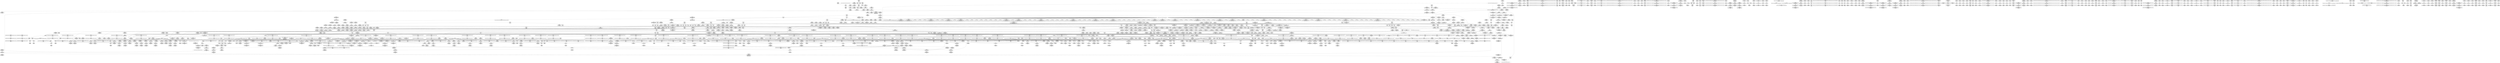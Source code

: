 digraph {
	CE0x5869c40 [shape=record,shape=Mrecord,label="{CE0x5869c40|rcu_read_unlock:tmp9|include/linux/rcupdate.h,933|*SummSource*}"]
	CE0x58cf4e0 [shape=record,shape=Mrecord,label="{CE0x58cf4e0|rcu_read_unlock:tmp11|include/linux/rcupdate.h,933|*SummSource*}"]
	CE0x5812e10 [shape=record,shape=Mrecord,label="{CE0x5812e10|selinux_msg_queue_alloc_security:ipc_id|security/selinux/hooks.c,5164}"]
	CE0x5814030 [shape=record,shape=Mrecord,label="{CE0x5814030|task_sid:tmp14|security/selinux/hooks.c,208}"]
	CE0x58ef2d0 [shape=record,shape=Mrecord,label="{CE0x58ef2d0|rcu_lock_release:__here|*SummSource*}"]
	CE0x5819490 [shape=record,shape=Mrecord,label="{CE0x5819490|_call_void_ipc_free_security(%struct.kern_ipc_perm*_%q_perm9)_#10,_!dbg_!27743|security/selinux/hooks.c,5169|*SummSink*}"]
	CE0x58cd420 [shape=record,shape=Mrecord,label="{CE0x58cd420|rcu_read_unlock:tmp|*SummSource*}"]
	CE0x57ee9b0 [shape=record,shape=Mrecord,label="{CE0x57ee9b0|avc_has_perm:tclass|Function::avc_has_perm&Arg::tclass::}"]
	CE0x5821140 [shape=record,shape=Mrecord,label="{CE0x5821140|rcu_lock_acquire:indirectgoto}"]
	CE0x581f440 [shape=record,shape=Mrecord,label="{CE0x581f440|rcu_lock_acquire:tmp4|include/linux/rcupdate.h,418|*SummSink*}"]
	CE0x57efaf0 [shape=record,shape=Mrecord,label="{CE0x57efaf0|selinux_msg_queue_alloc_security:q_perm3|security/selinux/hooks.c,5161|*SummSource*}"]
	CE0x5844960 [shape=record,shape=Mrecord,label="{CE0x5844960|GLOBAL:task_sid|*Constant*}"]
	CE0x5859b00 [shape=record,shape=Mrecord,label="{CE0x5859b00|task_sid:tmp17|security/selinux/hooks.c,208|*SummSource*}"]
	CE0x58f5c90 [shape=record,shape=Mrecord,label="{CE0x58f5c90|i64*_getelementptr_inbounds_(_4_x_i64_,_4_x_i64_*___llvm_gcov_ctr129,_i64_0,_i64_2)|*Constant*|*SummSource*}"]
	CE0x58fd690 [shape=record,shape=Mrecord,label="{CE0x58fd690|rcu_lock_release:tmp7|*SummSink*}"]
	CE0x58d4d60 [shape=record,shape=Mrecord,label="{CE0x58d4d60|rcu_read_unlock:tmp20|include/linux/rcupdate.h,933|*SummSource*}"]
	CE0x5888eb0 [shape=record,shape=Mrecord,label="{CE0x5888eb0|_call_void_lockdep_rcu_suspicious(i8*_getelementptr_inbounds_(_25_x_i8_,_25_x_i8_*_.str3,_i32_0,_i32_0),_i32_208,_i8*_getelementptr_inbounds_(_41_x_i8_,_41_x_i8_*_.str44,_i32_0,_i32_0))_#10,_!dbg_!27732|security/selinux/hooks.c,208}"]
	CE0x5827290 [shape=record,shape=Mrecord,label="{CE0x5827290|current_sid:tmp|*SummSource*}"]
	CE0x588ec40 [shape=record,shape=Mrecord,label="{CE0x588ec40|rcu_read_unlock:tmp3|*SummSink*}"]
	CE0x58312f0 [shape=record,shape=Mrecord,label="{CE0x58312f0|ipc_alloc_security:sid3|security/selinux/hooks.c,5089}"]
	CE0x586e090 [shape=record,shape=Mrecord,label="{CE0x586e090|i32_0|*Constant*}"]
	CE0x57c5890 [shape=record,shape=Mrecord,label="{CE0x57c5890|80:_i32,_112:_i8*,_:_CMRE_13,14_}"]
	CE0x5888d70 [shape=record,shape=Mrecord,label="{CE0x5888d70|task_sid:tmp19|security/selinux/hooks.c,208|*SummSource*}"]
	CE0x5814b10 [shape=record,shape=Mrecord,label="{CE0x5814b10|i32_218|*Constant*}"]
	CE0x58185b0 [shape=record,shape=Mrecord,label="{CE0x58185b0|selinux_msg_queue_alloc_security:tmp17|security/selinux/hooks.c,5169|*SummSource*}"]
	CE0x587afc0 [shape=record,shape=Mrecord,label="{CE0x587afc0|kmalloc:bb|*SummSink*}"]
	CE0x57bc7b0 [shape=record,shape=Mrecord,label="{CE0x57bc7b0|i64_3|*Constant*}"]
	CE0x57dc740 [shape=record,shape=Mrecord,label="{CE0x57dc740|80:_i32,_112:_i8*,_:_CMRE_54,55_}"]
	CE0x585e2a0 [shape=record,shape=Mrecord,label="{CE0x585e2a0|rcu_read_unlock:tmp16|include/linux/rcupdate.h,933}"]
	CE0x58101d0 [shape=record,shape=Mrecord,label="{CE0x58101d0|selinux_msg_queue_alloc_security:tmp13|security/selinux/hooks.c,5168|*SummSource*}"]
	CE0x5909ba0 [shape=record,shape=Mrecord,label="{CE0x5909ba0|i64*_getelementptr_inbounds_(_4_x_i64_,_4_x_i64_*___llvm_gcov_ctr134,_i64_0,_i64_2)|*Constant*|*SummSink*}"]
	CE0x58197b0 [shape=record,shape=Mrecord,label="{CE0x58197b0|GLOBAL:ipc_free_security|*Constant*}"]
	CE0x5839440 [shape=record,shape=Mrecord,label="{CE0x5839440|_ret_%struct.task_struct*_%tmp4,_!dbg_!27714|./arch/x86/include/asm/current.h,14}"]
	CE0x57e50a0 [shape=record,shape=Mrecord,label="{CE0x57e50a0|_ret_i32_%retval.0,_!dbg_!27746|security/selinux/hooks.c,5173|*SummSink*}"]
	CE0x5813260 [shape=record,shape=Mrecord,label="{CE0x5813260|selinux_msg_queue_alloc_security:ipc_id|security/selinux/hooks.c,5164|*SummSource*}"]
	CE0x57d9800 [shape=record,shape=Mrecord,label="{CE0x57d9800|80:_i32,_112:_i8*,_:_CMRE_40,41_}"]
	CE0x58543e0 [shape=record,shape=Mrecord,label="{CE0x58543e0|rcu_read_unlock:bb|*SummSource*}"]
	CE0x58847f0 [shape=record,shape=Mrecord,label="{CE0x58847f0|task_sid:tmp5|security/selinux/hooks.c,208|*SummSink*}"]
	CE0x580bda0 [shape=record,shape=Mrecord,label="{CE0x580bda0|selinux_msg_queue_alloc_security:q_perm4|security/selinux/hooks.c,5164}"]
	CE0x5818d10 [shape=record,shape=Mrecord,label="{CE0x5818d10|selinux_msg_queue_alloc_security:q_perm9|security/selinux/hooks.c,5169|*SummSink*}"]
	CE0x58d6750 [shape=record,shape=Mrecord,label="{CE0x58d6750|rcu_read_unlock:tmp17|include/linux/rcupdate.h,933}"]
	CE0x58639f0 [shape=record,shape=Mrecord,label="{CE0x58639f0|i64*_getelementptr_inbounds_(_2_x_i64_,_2_x_i64_*___llvm_gcov_ctr302,_i64_0,_i64_1)|*Constant*|*SummSource*}"]
	CE0x57e5e00 [shape=record,shape=Mrecord,label="{CE0x57e5e00|kzalloc:flags|Function::kzalloc&Arg::flags::|*SummSink*}"]
	CE0x57e1540 [shape=record,shape=Mrecord,label="{CE0x57e1540|i64_0|*Constant*}"]
	CE0x58cfe70 [shape=record,shape=Mrecord,label="{CE0x58cfe70|rcu_lock_acquire:tmp2|*SummSource*}"]
	CE0x583e3e0 [shape=record,shape=Mrecord,label="{CE0x583e3e0|task_sid:if.end}"]
	CE0x57deaf0 [shape=record,shape=Mrecord,label="{CE0x57deaf0|GLOBAL:get_current|*Constant*}"]
	CE0x5902600 [shape=record,shape=Mrecord,label="{CE0x5902600|i64_ptrtoint_(i8*_blockaddress(_rcu_lock_release,_%__here)_to_i64)|*Constant*}"]
	CE0x5814480 [shape=record,shape=Mrecord,label="{CE0x5814480|cred_sid:tmp4|*LoadInst*|security/selinux/hooks.c,196}"]
	CE0x5816c20 [shape=record,shape=Mrecord,label="{CE0x5816c20|selinux_msg_queue_alloc_security:tmp19|security/selinux/hooks.c,5172|*SummSink*}"]
	CE0x57e7ff0 [shape=record,shape=Mrecord,label="{CE0x57e7ff0|current_sid:land.lhs.true|*SummSource*}"]
	CE0x5879e50 [shape=record,shape=Mrecord,label="{CE0x5879e50|GLOBAL:rcu_read_unlock|*Constant*}"]
	CE0x587c510 [shape=record,shape=Mrecord,label="{CE0x587c510|rcu_read_lock:if.end|*SummSource*}"]
	CE0x57e5b10 [shape=record,shape=Mrecord,label="{CE0x57e5b10|COLLAPSED:_GCMRE___llvm_gcov_ctr302_internal_global_2_x_i64_zeroinitializer:_elem_0:default:}"]
	CE0x584f9a0 [shape=record,shape=Mrecord,label="{CE0x584f9a0|i8*_getelementptr_inbounds_(_42_x_i8_,_42_x_i8_*_.str46,_i32_0,_i32_0)|*Constant*|*SummSource*}"]
	CE0x5879a60 [shape=record,shape=Mrecord,label="{CE0x5879a60|_ret_i32_%tmp6,_!dbg_!27716|security/selinux/hooks.c,197|*SummSource*}"]
	CE0x5837840 [shape=record,shape=Mrecord,label="{CE0x5837840|ipc_free_security:security|security/selinux/hooks.c,5097|*SummSource*}"]
	CE0x585e4e0 [shape=record,shape=Mrecord,label="{CE0x585e4e0|rcu_read_unlock:tmp16|include/linux/rcupdate.h,933|*SummSource*}"]
	CE0x582b150 [shape=record,shape=Mrecord,label="{CE0x582b150|ipc_alloc_security:tmp2|security/selinux/hooks.c,5083}"]
	CE0x58769d0 [shape=record,shape=Mrecord,label="{CE0x58769d0|task_sid:tmp25|security/selinux/hooks.c,208}"]
	CE0x584bf60 [shape=record,shape=Mrecord,label="{CE0x584bf60|GLOBAL:__llvm_gcov_ctr127|Global_var:__llvm_gcov_ctr127|*SummSink*}"]
	CE0x57d2540 [shape=record,shape=Mrecord,label="{CE0x57d2540|_call_void_lockdep_rcu_suspicious(i8*_getelementptr_inbounds_(_25_x_i8_,_25_x_i8_*_.str3,_i32_0,_i32_0),_i32_218,_i8*_getelementptr_inbounds_(_45_x_i8_,_45_x_i8_*_.str12,_i32_0,_i32_0))_#10,_!dbg_!27727|security/selinux/hooks.c,218|*SummSource*}"]
	CE0x5873030 [shape=record,shape=Mrecord,label="{CE0x5873030|task_sid:tobool4|security/selinux/hooks.c,208}"]
	CE0x5854f20 [shape=record,shape=Mrecord,label="{CE0x5854f20|rcu_read_lock:tmp7|include/linux/rcupdate.h,882|*SummSource*}"]
	CE0x57c5b30 [shape=record,shape=Mrecord,label="{CE0x57c5b30|get_current:tmp4|./arch/x86/include/asm/current.h,14}"]
	CE0x5861440 [shape=record,shape=Mrecord,label="{CE0x5861440|ipc_alloc_security:if.then|*SummSource*}"]
	CE0x5875270 [shape=record,shape=Mrecord,label="{CE0x5875270|task_sid:tmp22|security/selinux/hooks.c,208}"]
	CE0x58714c0 [shape=record,shape=Mrecord,label="{CE0x58714c0|kmalloc:tmp3}"]
	CE0x586b990 [shape=record,shape=Mrecord,label="{CE0x586b990|rcu_read_unlock:if.end}"]
	CE0x58e5110 [shape=record,shape=Mrecord,label="{CE0x58e5110|i64*_getelementptr_inbounds_(_4_x_i64_,_4_x_i64_*___llvm_gcov_ctr134,_i64_0,_i64_2)|*Constant*|*SummSource*}"]
	CE0x58d5050 [shape=record,shape=Mrecord,label="{CE0x58d5050|rcu_read_unlock:tmp21|include/linux/rcupdate.h,935}"]
	CE0x583a010 [shape=record,shape=Mrecord,label="{CE0x583a010|current_sid:tmp21|security/selinux/hooks.c,218|*SummSource*}"]
	CE0x58dcb20 [shape=record,shape=Mrecord,label="{CE0x58dcb20|rcu_lock_acquire:tmp5|include/linux/rcupdate.h,418|*SummSink*}"]
	CE0x587cde0 [shape=record,shape=Mrecord,label="{CE0x587cde0|rcu_lock_acquire:entry}"]
	CE0x5903240 [shape=record,shape=Mrecord,label="{CE0x5903240|rcu_lock_release:tmp6}"]
	CE0x58ec840 [shape=record,shape=Mrecord,label="{CE0x58ec840|i64*_getelementptr_inbounds_(_4_x_i64_,_4_x_i64_*___llvm_gcov_ctr133,_i64_0,_i64_1)|*Constant*}"]
	CE0x5823f20 [shape=record,shape=Mrecord,label="{CE0x5823f20|i64*_getelementptr_inbounds_(_11_x_i64_,_11_x_i64_*___llvm_gcov_ctr125,_i64_0,_i64_1)|*Constant*|*SummSource*}"]
	CE0x5872040 [shape=record,shape=Mrecord,label="{CE0x5872040|task_sid:tmp10|security/selinux/hooks.c,208|*SummSink*}"]
	CE0x57f09a0 [shape=record,shape=Mrecord,label="{CE0x57f09a0|selinux_msg_queue_alloc_security:tmp9|security/selinux/hooks.c,5161}"]
	CE0x58615b0 [shape=record,shape=Mrecord,label="{CE0x58615b0|GLOBAL:kmalloc|*Constant*}"]
	CE0x584af10 [shape=record,shape=Mrecord,label="{CE0x584af10|i64*_getelementptr_inbounds_(_11_x_i64_,_11_x_i64_*___llvm_gcov_ctr127,_i64_0,_i64_8)|*Constant*}"]
	CE0x5877200 [shape=record,shape=Mrecord,label="{CE0x5877200|task_sid:tmp25|security/selinux/hooks.c,208|*SummSource*}"]
	CE0x5820de0 [shape=record,shape=Mrecord,label="{CE0x5820de0|rcu_read_unlock:tmp4|include/linux/rcupdate.h,933|*SummSink*}"]
	CE0x58402f0 [shape=record,shape=Mrecord,label="{CE0x58402f0|i64*_getelementptr_inbounds_(_13_x_i64_,_13_x_i64_*___llvm_gcov_ctr126,_i64_0,_i64_1)|*Constant*|*SummSink*}"]
	CE0x59304d0 [shape=record,shape=Mrecord,label="{CE0x59304d0|__preempt_count_add:tmp7|./arch/x86/include/asm/preempt.h,73|*SummSink*}"]
	CE0x57e0810 [shape=record,shape=Mrecord,label="{CE0x57e0810|selinux_msg_queue_alloc_security:call2|security/selinux/hooks.c,5157|*SummSource*}"]
	CE0x5870cc0 [shape=record,shape=Mrecord,label="{CE0x5870cc0|cred_sid:tmp3}"]
	CE0x5839b50 [shape=record,shape=Mrecord,label="{CE0x5839b50|current_sid:cred|security/selinux/hooks.c,218|*SummSink*}"]
	CE0x58ff850 [shape=record,shape=Mrecord,label="{CE0x58ff850|rcu_lock_release:tmp6|*SummSink*}"]
	CE0x57e60d0 [shape=record,shape=Mrecord,label="{CE0x57e60d0|_ret_i8*_%call,_!dbg_!27715|include/linux/slab.h,578|*SummSink*}"]
	CE0x584c160 [shape=record,shape=Mrecord,label="{CE0x584c160|rcu_read_lock:tmp5|include/linux/rcupdate.h,882|*SummSource*}"]
	CE0x57bbee0 [shape=record,shape=Mrecord,label="{CE0x57bbee0|current_sid:tmp7|security/selinux/hooks.c,218|*SummSink*}"]
	CE0x587eef0 [shape=record,shape=Mrecord,label="{CE0x587eef0|GLOBAL:__llvm_gcov_ctr127|Global_var:__llvm_gcov_ctr127}"]
	CE0x58f5360 [shape=record,shape=Mrecord,label="{CE0x58f5360|_call_void_asm_addl_$1,_%gs:$0_,_*m,ri,*m,_dirflag_,_fpsr_,_flags_(i32*___preempt_count,_i32_%val,_i32*___preempt_count)_#3,_!dbg_!27714,_!srcloc_!27717|./arch/x86/include/asm/preempt.h,72|*SummSink*}"]
	CE0x585d830 [shape=record,shape=Mrecord,label="{CE0x585d830|rcu_read_lock:call|include/linux/rcupdate.h,882|*SummSource*}"]
	CE0x584a500 [shape=record,shape=Mrecord,label="{CE0x584a500|rcu_read_lock:tmp15|include/linux/rcupdate.h,882}"]
	CE0x5811720 [shape=record,shape=Mrecord,label="{CE0x5811720|avc_has_perm:ssid|Function::avc_has_perm&Arg::ssid::|*SummSink*}"]
	CE0x5845260 [shape=record,shape=Mrecord,label="{CE0x5845260|ipc_alloc_security:bb|*SummSink*}"]
	CE0x59083d0 [shape=record,shape=Mrecord,label="{CE0x59083d0|_ret_void,_!dbg_!27720|./arch/x86/include/asm/preempt.h,78|*SummSink*}"]
	CE0x5848540 [shape=record,shape=Mrecord,label="{CE0x5848540|rcu_read_lock:tmp12|include/linux/rcupdate.h,882|*SummSource*}"]
	CE0x58628e0 [shape=record,shape=Mrecord,label="{CE0x58628e0|kmalloc:flags|Function::kmalloc&Arg::flags::}"]
	CE0x5889240 [shape=record,shape=Mrecord,label="{CE0x5889240|_call_void_lockdep_rcu_suspicious(i8*_getelementptr_inbounds_(_25_x_i8_,_25_x_i8_*_.str3,_i32_0,_i32_0),_i32_208,_i8*_getelementptr_inbounds_(_41_x_i8_,_41_x_i8_*_.str44,_i32_0,_i32_0))_#10,_!dbg_!27732|security/selinux/hooks.c,208|*SummSource*}"]
	CE0x580ec20 [shape=record,shape=Mrecord,label="{CE0x580ec20|ipc_alloc_security:tmp7|security/selinux/hooks.c,5085|*SummSink*}"]
	CE0x57ddd10 [shape=record,shape=Mrecord,label="{CE0x57ddd10|selinux_msg_queue_alloc_security:tmp7|security/selinux/hooks.c,5159|*SummSource*}"]
	CE0x57b2220 [shape=record,shape=Mrecord,label="{CE0x57b2220|_call_void_mcount()_#3}"]
	CE0x584b220 [shape=record,shape=Mrecord,label="{CE0x584b220|i64*_getelementptr_inbounds_(_11_x_i64_,_11_x_i64_*___llvm_gcov_ctr127,_i64_0,_i64_8)|*Constant*|*SummSource*}"]
	CE0x58cce80 [shape=record,shape=Mrecord,label="{CE0x58cce80|i32_1|*Constant*}"]
	CE0x58ee260 [shape=record,shape=Mrecord,label="{CE0x58ee260|i8*_undef|*Constant*}"]
	CE0x5880e90 [shape=record,shape=Mrecord,label="{CE0x5880e90|rcu_lock_acquire:entry|*SummSink*}"]
	CE0x58255a0 [shape=record,shape=Mrecord,label="{CE0x58255a0|rcu_read_lock:tmp3|*SummSink*}"]
	CE0x586e3a0 [shape=record,shape=Mrecord,label="{CE0x586e3a0|rcu_read_lock:if.then|*SummSource*}"]
	CE0x5811ca0 [shape=record,shape=Mrecord,label="{CE0x5811ca0|selinux_msg_queue_alloc_security:tobool7|security/selinux/hooks.c,5168|*SummSink*}"]
	CE0x58e2bb0 [shape=record,shape=Mrecord,label="{CE0x58e2bb0|i32_2|*Constant*|*SummSink*}"]
	CE0x58e2560 [shape=record,shape=Mrecord,label="{CE0x58e2560|i64*_getelementptr_inbounds_(_4_x_i64_,_4_x_i64_*___llvm_gcov_ctr130,_i64_0,_i64_2)|*Constant*|*SummSink*}"]
	CE0x5843180 [shape=record,shape=Mrecord,label="{CE0x5843180|ipc_alloc_security:tmp13|security/selinux/hooks.c,5093|*SummSource*}"]
	CE0x586c970 [shape=record,shape=Mrecord,label="{CE0x586c970|kzalloc:tmp|*SummSink*}"]
	CE0x57c6d00 [shape=record,shape=Mrecord,label="{CE0x57c6d00|i64*_getelementptr_inbounds_(_9_x_i64_,_9_x_i64_*___llvm_gcov_ctr300,_i64_0,_i64_0)|*Constant*|*SummSource*}"]
	CE0x5861670 [shape=record,shape=Mrecord,label="{CE0x5861670|GLOBAL:kmalloc|*Constant*|*SummSink*}"]
	CE0x580ea10 [shape=record,shape=Mrecord,label="{CE0x580ea10|ipc_alloc_security:tmp7|security/selinux/hooks.c,5085|*SummSource*}"]
	CE0x58211b0 [shape=record,shape=Mrecord,label="{CE0x58211b0|rcu_lock_acquire:indirectgoto|*SummSource*}"]
	CE0x57c5980 [shape=record,shape=Mrecord,label="{CE0x57c5980|80:_i32,_112:_i8*,_:_CMRE_14,15_}"]
	CE0x57c4740 [shape=record,shape=Mrecord,label="{CE0x57c4740|GLOBAL:ipc_alloc_security|*Constant*|*SummSource*}"]
	CE0x5902200 [shape=record,shape=Mrecord,label="{CE0x5902200|_call_void_lock_release(%struct.lockdep_map*_%map,_i32_1,_i64_ptrtoint_(i8*_blockaddress(_rcu_lock_release,_%__here)_to_i64))_#10,_!dbg_!27716|include/linux/rcupdate.h,423|*SummSink*}"]
	CE0x57cda80 [shape=record,shape=Mrecord,label="{CE0x57cda80|current_sid:tmp8|security/selinux/hooks.c,218|*SummSource*}"]
	CE0x586d720 [shape=record,shape=Mrecord,label="{CE0x586d720|task_sid:do.body5|*SummSource*}"]
	CE0x5872cb0 [shape=record,shape=Mrecord,label="{CE0x5872cb0|rcu_lock_acquire:map|Function::rcu_lock_acquire&Arg::map::|*SummSink*}"]
	CE0x5881c40 [shape=record,shape=Mrecord,label="{CE0x5881c40|rcu_read_unlock:land.lhs.true|*SummSource*}"]
	CE0x582a200 [shape=record,shape=Mrecord,label="{CE0x582a200|i64*_getelementptr_inbounds_(_2_x_i64_,_2_x_i64_*___llvm_gcov_ctr109,_i64_0,_i64_0)|*Constant*|*SummSink*}"]
	CE0x58734c0 [shape=record,shape=Mrecord,label="{CE0x58734c0|task_sid:call3|security/selinux/hooks.c,208|*SummSink*}"]
	CE0x58eb8d0 [shape=record,shape=Mrecord,label="{CE0x58eb8d0|__preempt_count_add:tmp|*SummSink*}"]
	CE0x591de80 [shape=record,shape=Mrecord,label="{CE0x591de80|__rcu_read_unlock:tmp7|include/linux/rcupdate.h,245|*SummSource*}"]
	CE0x57ece60 [shape=record,shape=Mrecord,label="{CE0x57ece60|0:_i8,_8:_i32,_24:_%struct.selinux_audit_data*,_:_SCMRE_0,1_|*MultipleSource*|security/selinux/hooks.c, 5153|security/selinux/hooks.c,5163}"]
	CE0x57cf7f0 [shape=record,shape=Mrecord,label="{CE0x57cf7f0|get_current:entry}"]
	CE0x58227d0 [shape=record,shape=Mrecord,label="{CE0x58227d0|ipc_alloc_security:security|security/selinux/hooks.c,5090}"]
	CE0x585ec40 [shape=record,shape=Mrecord,label="{CE0x585ec40|__rcu_read_lock:entry|*SummSink*}"]
	CE0x58355f0 [shape=record,shape=Mrecord,label="{CE0x58355f0|i64*_getelementptr_inbounds_(_2_x_i64_,_2_x_i64_*___llvm_gcov_ctr109,_i64_0,_i64_1)|*Constant*}"]
	CE0x57cf370 [shape=record,shape=Mrecord,label="{CE0x57cf370|selinux_msg_queue_alloc_security:if.then|*SummSink*}"]
	CE0x584c270 [shape=record,shape=Mrecord,label="{CE0x584c270|rcu_read_lock:tmp6|include/linux/rcupdate.h,882}"]
	CE0x5888720 [shape=record,shape=Mrecord,label="{CE0x5888720|_call_void_mcount()_#3|*SummSink*}"]
	CE0x585e000 [shape=record,shape=Mrecord,label="{CE0x585e000|rcu_read_unlock:tmp15|include/linux/rcupdate.h,933|*SummSource*}"]
	CE0x58f2330 [shape=record,shape=Mrecord,label="{CE0x58f2330|__preempt_count_sub:tmp4|./arch/x86/include/asm/preempt.h,77}"]
	CE0x58fb4d0 [shape=record,shape=Mrecord,label="{CE0x58fb4d0|__rcu_read_unlock:tmp1}"]
	CE0x57da8c0 [shape=record,shape=Mrecord,label="{CE0x57da8c0|_call_void_mcount()_#3}"]
	CE0x5930120 [shape=record,shape=Mrecord,label="{CE0x5930120|__preempt_count_sub:tmp1|*SummSink*}"]
	CE0x57caaf0 [shape=record,shape=Mrecord,label="{CE0x57caaf0|selinux_msg_queue_alloc_security:msq|Function::selinux_msg_queue_alloc_security&Arg::msq::}"]
	CE0x584fe20 [shape=record,shape=Mrecord,label="{CE0x584fe20|i64*_getelementptr_inbounds_(_11_x_i64_,_11_x_i64_*___llvm_gcov_ctr127,_i64_0,_i64_9)|*Constant*}"]
	CE0x58d30b0 [shape=record,shape=Mrecord,label="{CE0x58d30b0|void_(i32*,_i32,_i32*)*_asm_addl_$1,_%gs:$0_,_*m,ri,*m,_dirflag_,_fpsr_,_flags_|*SummSource*}"]
	CE0x58e23e0 [shape=record,shape=Mrecord,label="{CE0x58e23e0|i64*_getelementptr_inbounds_(_4_x_i64_,_4_x_i64_*___llvm_gcov_ctr128,_i64_0,_i64_2)|*Constant*}"]
	CE0x58ce720 [shape=record,shape=Mrecord,label="{CE0x58ce720|i64*_getelementptr_inbounds_(_4_x_i64_,_4_x_i64_*___llvm_gcov_ctr129,_i64_0,_i64_3)|*Constant*}"]
	CE0x57e2090 [shape=record,shape=Mrecord,label="{CE0x57e2090|80:_i32,_112:_i8*,_:_CMRE_20,21_}"]
	CE0x57cd260 [shape=record,shape=Mrecord,label="{CE0x57cd260|current_sid:tmp2}"]
	CE0x582afd0 [shape=record,shape=Mrecord,label="{CE0x582afd0|ipc_alloc_security:tmp2|security/selinux/hooks.c,5083|*SummSink*}"]
	CE0x5855520 [shape=record,shape=Mrecord,label="{CE0x5855520|GLOBAL:rcu_read_lock.__warned|Global_var:rcu_read_lock.__warned|*SummSource*}"]
	CE0x58db8d0 [shape=record,shape=Mrecord,label="{CE0x58db8d0|_ret_void,_!dbg_!27717|include/linux/rcupdate.h,245|*SummSource*}"]
	CE0x585dac0 [shape=record,shape=Mrecord,label="{CE0x585dac0|cred_sid:tmp6|security/selinux/hooks.c,197|*SummSink*}"]
	CE0x588f4d0 [shape=record,shape=Mrecord,label="{CE0x588f4d0|rcu_read_lock:tmp2|*SummSink*}"]
	CE0x58ec570 [shape=record,shape=Mrecord,label="{CE0x58ec570|rcu_lock_release:tmp1}"]
	CE0x585bc00 [shape=record,shape=Mrecord,label="{CE0x585bc00|GLOBAL:current_task|Global_var:current_task|*SummSource*}"]
	CE0x58cdd60 [shape=record,shape=Mrecord,label="{CE0x58cdd60|__rcu_read_lock:tmp4|include/linux/rcupdate.h,239|*SummSink*}"]
	CE0x583a3a0 [shape=record,shape=Mrecord,label="{CE0x583a3a0|i32_22|*Constant*|*SummSource*}"]
	CE0x5834a90 [shape=record,shape=Mrecord,label="{CE0x5834a90|GLOBAL:get_current|*Constant*}"]
	CE0x5855f40 [shape=record,shape=Mrecord,label="{CE0x5855f40|ipc_free_security:tmp5|security/selinux/hooks.c,5097|*SummSink*}"]
	CE0x57eb980 [shape=record,shape=Mrecord,label="{CE0x57eb980|i64_0|*Constant*|*SummSink*}"]
	CE0x5911820 [shape=record,shape=Mrecord,label="{CE0x5911820|i64*_getelementptr_inbounds_(_4_x_i64_,_4_x_i64_*___llvm_gcov_ctr135,_i64_0,_i64_0)|*Constant*}"]
	CE0x5813420 [shape=record,shape=Mrecord,label="{CE0x5813420|selinux_msg_queue_alloc_security:ipc_id|security/selinux/hooks.c,5164|*SummSink*}"]
	CE0x57badb0 [shape=record,shape=Mrecord,label="{CE0x57badb0|selinux_msg_queue_alloc_security:tmp5|security/selinux/hooks.c,5158|*SummSink*}"]
	CE0x5861fd0 [shape=record,shape=Mrecord,label="{CE0x5861fd0|rcu_read_lock:tobool|include/linux/rcupdate.h,882|*SummSink*}"]
	CE0x5883a30 [shape=record,shape=Mrecord,label="{CE0x5883a30|task_sid:tmp14|security/selinux/hooks.c,208|*SummSource*}"]
	CE0x5842a50 [shape=record,shape=Mrecord,label="{CE0x5842a50|GLOBAL:task_sid|*Constant*|*SummSink*}"]
	CE0x58f3bb0 [shape=record,shape=Mrecord,label="{CE0x58f3bb0|__preempt_count_add:bb|*SummSource*}"]
	CE0x57c6050 [shape=record,shape=Mrecord,label="{CE0x57c6050|80:_i32,_112:_i8*,_:_CMRE_37,38_}"]
	CE0x5908c70 [shape=record,shape=Mrecord,label="{CE0x5908c70|__rcu_read_unlock:tmp3|*SummSink*}"]
	CE0x58f1a50 [shape=record,shape=Mrecord,label="{CE0x58f1a50|__preempt_count_sub:tmp7|./arch/x86/include/asm/preempt.h,78}"]
	CE0x5858f70 [shape=record,shape=Mrecord,label="{CE0x5858f70|rcu_read_lock:tmp4|include/linux/rcupdate.h,882|*SummSink*}"]
	CE0x58347e0 [shape=record,shape=Mrecord,label="{CE0x58347e0|current_sid:call4|security/selinux/hooks.c,218|*SummSource*}"]
	CE0x57e9d80 [shape=record,shape=Mrecord,label="{CE0x57e9d80|get_current:tmp4|./arch/x86/include/asm/current.h,14|*SummSource*}"]
	CE0x5875f50 [shape=record,shape=Mrecord,label="{CE0x5875f50|task_sid:tmp24|security/selinux/hooks.c,208}"]
	CE0x5846e50 [shape=record,shape=Mrecord,label="{CE0x5846e50|rcu_read_lock:tobool1|include/linux/rcupdate.h,882|*SummSink*}"]
	CE0x58f3550 [shape=record,shape=Mrecord,label="{CE0x58f3550|__preempt_count_add:tmp2}"]
	CE0x57d5f90 [shape=record,shape=Mrecord,label="{CE0x57d5f90|80:_i32,_112:_i8*,_:_CMRE_72,73_|*MultipleSource*|Function::selinux_msg_queue_alloc_security&Arg::msq::|security/selinux/hooks.c,5157}"]
	CE0x587d2e0 [shape=record,shape=Mrecord,label="{CE0x587d2e0|rcu_lock_acquire:tmp3|*SummSource*}"]
	CE0x583cb30 [shape=record,shape=Mrecord,label="{CE0x583cb30|current_sid:tmp24|security/selinux/hooks.c,220|*SummSink*}"]
	CE0x57e6c50 [shape=record,shape=Mrecord,label="{CE0x57e6c50|current_sid:tmp3|*SummSink*}"]
	CE0x5917df0 [shape=record,shape=Mrecord,label="{CE0x5917df0|__rcu_read_unlock:tmp5|include/linux/rcupdate.h,244|*SummSource*}"]
	CE0x585cc20 [shape=record,shape=Mrecord,label="{CE0x585cc20|task_sid:land.lhs.true}"]
	CE0x57e7350 [shape=record,shape=Mrecord,label="{CE0x57e7350|i1_true|*Constant*|*SummSource*}"]
	CE0x58dabf0 [shape=record,shape=Mrecord,label="{CE0x58dabf0|_call_void___rcu_read_unlock()_#10,_!dbg_!27734|include/linux/rcupdate.h,937|*SummSink*}"]
	CE0x57e4470 [shape=record,shape=Mrecord,label="{CE0x57e4470|selinux_msg_queue_alloc_security:tmp21|security/selinux/hooks.c,5173}"]
	CE0x5814e40 [shape=record,shape=Mrecord,label="{CE0x5814e40|i32_218|*Constant*|*SummSink*}"]
	CE0x5847cb0 [shape=record,shape=Mrecord,label="{CE0x5847cb0|rcu_read_lock:tmp10|include/linux/rcupdate.h,882|*SummSink*}"]
	CE0x57e09b0 [shape=record,shape=Mrecord,label="{CE0x57e09b0|GLOBAL:ipc_alloc_security|*Constant*}"]
	CE0x58cca00 [shape=record,shape=Mrecord,label="{CE0x58cca00|rcu_read_unlock:tmp5|include/linux/rcupdate.h,933|*SummSource*}"]
	CE0x580d410 [shape=record,shape=Mrecord,label="{CE0x580d410|i32_(i32,_i32,_i16,_i32,_%struct.common_audit_data*)*_bitcast_(i32_(i32,_i32,_i16,_i32,_%struct.common_audit_data.495*)*_avc_has_perm_to_i32_(i32,_i32,_i16,_i32,_%struct.common_audit_data*)*)|*Constant*|*SummSink*}"]
	CE0x58811c0 [shape=record,shape=Mrecord,label="{CE0x58811c0|GLOBAL:rcu_lock_map|Global_var:rcu_lock_map|*SummSink*}"]
	CE0x58492f0 [shape=record,shape=Mrecord,label="{CE0x58492f0|rcu_read_unlock:call3|include/linux/rcupdate.h,933|*SummSink*}"]
	CE0x5839870 [shape=record,shape=Mrecord,label="{CE0x5839870|current_sid:cred|security/selinux/hooks.c,218}"]
	CE0x588f120 [shape=record,shape=Mrecord,label="{CE0x588f120|task_sid:tmp6|security/selinux/hooks.c,208}"]
	CE0x5879260 [shape=record,shape=Mrecord,label="{CE0x5879260|cred_sid:entry|*SummSource*}"]
	CE0x57db9c0 [shape=record,shape=Mrecord,label="{CE0x57db9c0|80:_i32,_112:_i8*,_:_CMRE_184,192_|*MultipleSource*|Function::selinux_msg_queue_alloc_security&Arg::msq::|security/selinux/hooks.c,5157}"]
	CE0x57e4070 [shape=record,shape=Mrecord,label="{CE0x57e4070|selinux_msg_queue_alloc_security:tmp20|security/selinux/hooks.c,5173|*SummSink*}"]
	CE0x57dfe30 [shape=record,shape=Mrecord,label="{CE0x57dfe30|80:_i32,_112:_i8*,_:_CMRE_66,67_}"]
	CE0x57dab20 [shape=record,shape=Mrecord,label="{CE0x57dab20|_call_void_mcount()_#3|*SummSource*}"]
	CE0x583d230 [shape=record,shape=Mrecord,label="{CE0x583d230|_ret_i8*_%call,_!dbg_!27714|include/linux/slab.h,429|*SummSink*}"]
	CE0x57eb490 [shape=record,shape=Mrecord,label="{CE0x57eb490|ipc_alloc_security:perm|Function::ipc_alloc_security&Arg::perm::}"]
	CE0x585b970 [shape=record,shape=Mrecord,label="{CE0x585b970|i64*_getelementptr_inbounds_(_6_x_i64_,_6_x_i64_*___llvm_gcov_ctr301,_i64_0,_i64_3)|*Constant*|*SummSource*}"]
	CE0x580b3a0 [shape=record,shape=Mrecord,label="{CE0x580b3a0|i8_4|*Constant*|*SummSource*}"]
	CE0x57ee270 [shape=record,shape=Mrecord,label="{CE0x57ee270|current_sid:if.end|*SummSource*}"]
	CE0x5861850 [shape=record,shape=Mrecord,label="{CE0x5861850|kmalloc:entry|*SummSource*}"]
	CE0x57eded0 [shape=record,shape=Mrecord,label="{CE0x57eded0|ipc_alloc_security:tmp12|security/selinux/hooks.c,5093}"]
	CE0x587c5b0 [shape=record,shape=Mrecord,label="{CE0x587c5b0|rcu_read_lock:if.end|*SummSink*}"]
	CE0x57e74d0 [shape=record,shape=Mrecord,label="{CE0x57e74d0|i1_true|*Constant*|*SummSink*}"]
	CE0x583a7a0 [shape=record,shape=Mrecord,label="{CE0x583a7a0|COLLAPSED:_CMRE:_elem_0::|security/selinux/hooks.c,218}"]
	CE0x58832f0 [shape=record,shape=Mrecord,label="{CE0x58832f0|i64_2|*Constant*}"]
	CE0x57d4f20 [shape=record,shape=Mrecord,label="{CE0x57d4f20|rcu_read_unlock:if.then}"]
	CE0x5872b30 [shape=record,shape=Mrecord,label="{CE0x5872b30|rcu_lock_acquire:map|Function::rcu_lock_acquire&Arg::map::|*SummSource*}"]
	CE0x5821500 [shape=record,shape=Mrecord,label="{CE0x5821500|rcu_read_unlock:land.lhs.true2}"]
	CE0x57c9de0 [shape=record,shape=Mrecord,label="{CE0x57c9de0|i64_0|*Constant*}"]
	CE0x5890ae0 [shape=record,shape=Mrecord,label="{CE0x5890ae0|kmalloc:tmp2|*SummSink*}"]
	CE0x5822c50 [shape=record,shape=Mrecord,label="{CE0x5822c50|ipc_alloc_security:security|security/selinux/hooks.c,5090|*SummSink*}"]
	CE0x58daac0 [shape=record,shape=Mrecord,label="{CE0x58daac0|_call_void___rcu_read_unlock()_#10,_!dbg_!27734|include/linux/rcupdate.h,937|*SummSource*}"]
	CE0x5849230 [shape=record,shape=Mrecord,label="{CE0x5849230|i64_6|*Constant*}"]
	CE0x57cb860 [shape=record,shape=Mrecord,label="{CE0x57cb860|i16_27|*Constant*}"]
	CE0x5855b90 [shape=record,shape=Mrecord,label="{CE0x5855b90|ipc_alloc_security:return}"]
	CE0x57cf8f0 [shape=record,shape=Mrecord,label="{CE0x57cf8f0|get_current:entry|*SummSource*}"]
	CE0x583f2b0 [shape=record,shape=Mrecord,label="{CE0x583f2b0|__rcu_read_lock:tmp|*SummSource*}"]
	CE0x57df7c0 [shape=record,shape=Mrecord,label="{CE0x57df7c0|80:_i32,_112:_i8*,_:_CMRE_120,128_|*MultipleSource*|Function::selinux_msg_queue_alloc_security&Arg::msq::|security/selinux/hooks.c,5157}"]
	CE0x57dc190 [shape=record,shape=Mrecord,label="{CE0x57dc190|80:_i32,_112:_i8*,_:_CMRE_41,42_}"]
	CE0x5862c90 [shape=record,shape=Mrecord,label="{CE0x5862c90|%struct.ipc_security_struct*_null|*Constant*|*SummSource*}"]
	CE0x5825500 [shape=record,shape=Mrecord,label="{CE0x5825500|rcu_read_lock:tmp3|*SummSource*}"]
	CE0x587af50 [shape=record,shape=Mrecord,label="{CE0x587af50|kmalloc:bb|*SummSource*}"]
	CE0x58d92f0 [shape=record,shape=Mrecord,label="{CE0x58d92f0|i64*_getelementptr_inbounds_(_4_x_i64_,_4_x_i64_*___llvm_gcov_ctr130,_i64_0,_i64_1)|*Constant*|*SummSource*}"]
	CE0x5875d60 [shape=record,shape=Mrecord,label="{CE0x5875d60|task_sid:tmp22|security/selinux/hooks.c,208|*SummSource*}"]
	CE0x5847b80 [shape=record,shape=Mrecord,label="{CE0x5847b80|rcu_read_lock:tmp10|include/linux/rcupdate.h,882|*SummSource*}"]
	CE0x580e2c0 [shape=record,shape=Mrecord,label="{CE0x580e2c0|selinux_msg_queue_alloc_security:u|security/selinux/hooks.c,5164}"]
	CE0x58309b0 [shape=record,shape=Mrecord,label="{CE0x58309b0|ipc_alloc_security:sclass2|security/selinux/hooks.c,5088|*SummSink*}"]
	CE0x57d5ab0 [shape=record,shape=Mrecord,label="{CE0x57d5ab0|i32_1|*Constant*|*SummSource*}"]
	CE0x5900970 [shape=record,shape=Mrecord,label="{CE0x5900970|rcu_lock_acquire:bb|*SummSource*}"]
	CE0x58d95a0 [shape=record,shape=Mrecord,label="{CE0x58d95a0|_call_void_rcu_lock_release(%struct.lockdep_map*_rcu_lock_map)_#10,_!dbg_!27733|include/linux/rcupdate.h,935|*SummSink*}"]
	CE0x57edba0 [shape=record,shape=Mrecord,label="{CE0x57edba0|i64*_getelementptr_inbounds_(_6_x_i64_,_6_x_i64_*___llvm_gcov_ctr301,_i64_0,_i64_5)|*Constant*|*SummSink*}"]
	CE0x57ef470 [shape=record,shape=Mrecord,label="{CE0x57ef470|avc_has_perm:auditdata|Function::avc_has_perm&Arg::auditdata::|*SummSource*}"]
	CE0x5884270 [shape=record,shape=Mrecord,label="{CE0x5884270|i64*_getelementptr_inbounds_(_4_x_i64_,_4_x_i64_*___llvm_gcov_ctr129,_i64_0,_i64_3)|*Constant*|*SummSource*}"]
	CE0x57d8930 [shape=record,shape=Mrecord,label="{CE0x57d8930|80:_i32,_112:_i8*,_:_CMRE_31,32_}"]
	CE0x58f54e0 [shape=record,shape=Mrecord,label="{CE0x58f54e0|void_(i32*,_i32,_i32*)*_asm_addl_$1,_%gs:$0_,_*m,ri,*m,_dirflag_,_fpsr_,_flags_}"]
	CE0x58897d0 [shape=record,shape=Mrecord,label="{CE0x58897d0|task_sid:do.body|*SummSink*}"]
	CE0x583b0b0 [shape=record,shape=Mrecord,label="{CE0x583b0b0|current_sid:tmp23|security/selinux/hooks.c,218}"]
	CE0x57d5b20 [shape=record,shape=Mrecord,label="{CE0x57d5b20|i32_1|*Constant*|*SummSink*}"]
	CE0x738aab0 [shape=record,shape=Mrecord,label="{CE0x738aab0|80:_i32,_112:_i8*,_:_CMRE_22,23_}"]
	CE0x5872f60 [shape=record,shape=Mrecord,label="{CE0x5872f60|task_sid:tmp13|security/selinux/hooks.c,208|*SummSink*}"]
	CE0x58d2730 [shape=record,shape=Mrecord,label="{CE0x58d2730|_call_void___preempt_count_add(i32_1)_#10,_!dbg_!27711|include/linux/rcupdate.h,239}"]
	CE0x58fb120 [shape=record,shape=Mrecord,label="{CE0x58fb120|i64*_getelementptr_inbounds_(_4_x_i64_,_4_x_i64_*___llvm_gcov_ctr135,_i64_0,_i64_2)|*Constant*|*SummSink*}"]
	CE0x5877f80 [shape=record,shape=Mrecord,label="{CE0x5877f80|task_sid:tmp26|security/selinux/hooks.c,208|*SummSource*}"]
	CE0x58d0e50 [shape=record,shape=Mrecord,label="{CE0x58d0e50|rcu_lock_release:tmp3}"]
	CE0x5877550 [shape=record,shape=Mrecord,label="{CE0x5877550|task_sid:tmp25|security/selinux/hooks.c,208|*SummSink*}"]
	CE0x583e1c0 [shape=record,shape=Mrecord,label="{CE0x583e1c0|_call_void___rcu_read_lock()_#10,_!dbg_!27710|include/linux/rcupdate.h,879}"]
	CE0x57e1740 [shape=record,shape=Mrecord,label="{CE0x57e1740|_ret_%struct.task_struct*_%tmp4,_!dbg_!27714|./arch/x86/include/asm/current.h,14|*SummSource*}"]
	CE0x580fee0 [shape=record,shape=Mrecord,label="{CE0x580fee0|selinux_msg_queue_alloc_security:tmp12|security/selinux/hooks.c,5168|*SummSink*}"]
	CE0x5836090 [shape=record,shape=Mrecord,label="{CE0x5836090|rcu_read_lock:entry|*SummSource*}"]
	CE0x58704f0 [shape=record,shape=Mrecord,label="{CE0x58704f0|rcu_read_lock:tmp1}"]
	CE0x58f4b00 [shape=record,shape=Mrecord,label="{CE0x58f4b00|_call_void_mcount()_#3|*SummSource*}"]
	CE0x58f2d00 [shape=record,shape=Mrecord,label="{CE0x58f2d00|i32_0|*Constant*}"]
	CE0x588f310 [shape=record,shape=Mrecord,label="{CE0x588f310|GLOBAL:__llvm_gcov_ctr126|Global_var:__llvm_gcov_ctr126|*SummSink*}"]
	CE0x58e2e80 [shape=record,shape=Mrecord,label="{CE0x58e2e80|__rcu_read_unlock:tmp2|*SummSink*}"]
	CE0x5834550 [shape=record,shape=Mrecord,label="{CE0x5834550|current_sid:call4|security/selinux/hooks.c,218}"]
	CE0x5839700 [shape=record,shape=Mrecord,label="{CE0x5839700|i32_78|*Constant*|*SummSink*}"]
	CE0x58596d0 [shape=record,shape=Mrecord,label="{CE0x58596d0|task_sid:tmp16|security/selinux/hooks.c,208|*SummSource*}"]
	CE0x58cfee0 [shape=record,shape=Mrecord,label="{CE0x58cfee0|rcu_lock_acquire:tmp2|*SummSink*}"]
	CE0x57dfb50 [shape=record,shape=Mrecord,label="{CE0x57dfb50|80:_i32,_112:_i8*,_:_CMRE_136,144_|*MultipleSource*|Function::selinux_msg_queue_alloc_security&Arg::msq::|security/selinux/hooks.c,5157}"]
	CE0x5816140 [shape=record,shape=Mrecord,label="{CE0x5816140|selinux_msg_queue_alloc_security:tmp18|security/selinux/hooks.c,5172|*SummSource*}"]
	CE0x5872740 [shape=record,shape=Mrecord,label="{CE0x5872740|i32_77|*Constant*|*SummSource*}"]
	CE0x57c9af0 [shape=record,shape=Mrecord,label="{CE0x57c9af0|i64_2|*Constant*}"]
	CE0x58d59c0 [shape=record,shape=Mrecord,label="{CE0x58d59c0|i64*_getelementptr_inbounds_(_11_x_i64_,_11_x_i64_*___llvm_gcov_ctr132,_i64_0,_i64_10)|*Constant*|*SummSink*}"]
	CE0x5810ec0 [shape=record,shape=Mrecord,label="{CE0x5810ec0|selinux_msg_queue_alloc_security:tmp15|security/selinux/hooks.c,5168|*SummSink*}"]
	CE0x5822100 [shape=record,shape=Mrecord,label="{CE0x5822100|ipc_alloc_security:tmp11|security/selinux/hooks.c,5090}"]
	CE0x57d95f0 [shape=record,shape=Mrecord,label="{CE0x57d95f0|80:_i32,_112:_i8*,_:_CMRE_33,34_}"]
	CE0x58d7420 [shape=record,shape=Mrecord,label="{CE0x58d7420|_call_void_lockdep_rcu_suspicious(i8*_getelementptr_inbounds_(_25_x_i8_,_25_x_i8_*_.str45,_i32_0,_i32_0),_i32_934,_i8*_getelementptr_inbounds_(_44_x_i8_,_44_x_i8_*_.str47,_i32_0,_i32_0))_#10,_!dbg_!27726|include/linux/rcupdate.h,933|*SummSink*}"]
	CE0x5855860 [shape=record,shape=Mrecord,label="{CE0x5855860|ipc_free_security:tmp1|*SummSink*}"]
	CE0x5906d00 [shape=record,shape=Mrecord,label="{CE0x5906d00|i64*_getelementptr_inbounds_(_4_x_i64_,_4_x_i64_*___llvm_gcov_ctr129,_i64_0,_i64_0)|*Constant*}"]
	CE0x58cdb10 [shape=record,shape=Mrecord,label="{CE0x58cdb10|i64*_getelementptr_inbounds_(_4_x_i64_,_4_x_i64_*___llvm_gcov_ctr130,_i64_0,_i64_0)|*Constant*}"]
	CE0x583f6a0 [shape=record,shape=Mrecord,label="{CE0x583f6a0|cred_sid:tmp5|security/selinux/hooks.c,196|*SummSource*}"]
	CE0x57d5c10 [shape=record,shape=Mrecord,label="{CE0x57d5c10|80:_i32,_112:_i8*,_:_CMRE_70,71_}"]
	CE0x584d550 [shape=record,shape=Mrecord,label="{CE0x584d550|rcu_read_lock:tmp18|include/linux/rcupdate.h,882|*SummSource*}"]
	CE0x58ec5e0 [shape=record,shape=Mrecord,label="{CE0x58ec5e0|rcu_lock_release:tmp1|*SummSource*}"]
	CE0x57e1640 [shape=record,shape=Mrecord,label="{CE0x57e1640|current_sid:tmp4|security/selinux/hooks.c,218}"]
	CE0x58d0620 [shape=record,shape=Mrecord,label="{CE0x58d0620|GLOBAL:__preempt_count_add|*Constant*|*SummSink*}"]
	CE0x5843c40 [shape=record,shape=Mrecord,label="{CE0x5843c40|i64*_getelementptr_inbounds_(_2_x_i64_,_2_x_i64_*___llvm_gcov_ctr302,_i64_0,_i64_0)|*Constant*|*SummSink*}"]
	CE0x57b2a00 [shape=record,shape=Mrecord,label="{CE0x57b2a00|GLOBAL:lockdep_rcu_suspicious|*Constant*|*SummSink*}"]
	CE0x5828c40 [shape=record,shape=Mrecord,label="{CE0x5828c40|i64*_getelementptr_inbounds_(_11_x_i64_,_11_x_i64_*___llvm_gcov_ctr125,_i64_0,_i64_0)|*Constant*}"]
	CE0x57c8600 [shape=record,shape=Mrecord,label="{CE0x57c8600|80:_i32,_112:_i8*,_:_CMRE_65,66_}"]
	CE0x57eb770 [shape=record,shape=Mrecord,label="{CE0x57eb770|GLOBAL:__llvm_gcov_ctr300|Global_var:__llvm_gcov_ctr300|*SummSink*}"]
	CE0x58f0a40 [shape=record,shape=Mrecord,label="{CE0x58f0a40|__preempt_count_sub:tmp4|./arch/x86/include/asm/preempt.h,77|*SummSink*}"]
	CE0x5892070 [shape=record,shape=Mrecord,label="{CE0x5892070|task_sid:tmp11|security/selinux/hooks.c,208|*SummSink*}"]
	CE0x58438c0 [shape=record,shape=Mrecord,label="{CE0x58438c0|ipc_free_security:bb|*SummSource*}"]
	CE0x58245e0 [shape=record,shape=Mrecord,label="{CE0x58245e0|i64*_getelementptr_inbounds_(_6_x_i64_,_6_x_i64_*___llvm_gcov_ctr301,_i64_0,_i64_3)|*Constant*}"]
	CE0x580b210 [shape=record,shape=Mrecord,label="{CE0x580b210|i8_4|*Constant*}"]
	CE0x587a770 [shape=record,shape=Mrecord,label="{CE0x587a770|rcu_read_unlock:entry|*SummSource*}"]
	CE0x58e4010 [shape=record,shape=Mrecord,label="{CE0x58e4010|rcu_lock_acquire:tmp6|*SummSink*}"]
	CE0x5830570 [shape=record,shape=Mrecord,label="{CE0x5830570|_ret_i32_%call7,_!dbg_!27749|security/selinux/hooks.c,210}"]
	CE0x58721e0 [shape=record,shape=Mrecord,label="{CE0x58721e0|rcu_read_unlock:tmp1}"]
	CE0x58f0100 [shape=record,shape=Mrecord,label="{CE0x58f0100|i64*_getelementptr_inbounds_(_4_x_i64_,_4_x_i64_*___llvm_gcov_ctr133,_i64_0,_i64_0)|*Constant*|*SummSource*}"]
	CE0x582e7a0 [shape=record,shape=Mrecord,label="{CE0x582e7a0|rcu_read_unlock:tmp14|include/linux/rcupdate.h,933|*SummSource*}"]
	CE0x57cb7f0 [shape=record,shape=Mrecord,label="{CE0x57cb7f0|ipc_alloc_security:entry|*SummSink*}"]
	CE0x58db2e0 [shape=record,shape=Mrecord,label="{CE0x58db2e0|__rcu_read_unlock:entry|*SummSource*}"]
	CE0x57eb420 [shape=record,shape=Mrecord,label="{CE0x57eb420|ipc_alloc_security:task|Function::ipc_alloc_security&Arg::task::|*SummSink*}"]
	CE0x5837d00 [shape=record,shape=Mrecord,label="{CE0x5837d00|ipc_free_security:tmp4|*LoadInst*|security/selinux/hooks.c,5097}"]
	CE0x5856820 [shape=record,shape=Mrecord,label="{CE0x5856820|i8*_null|*Constant*|*SummSource*}"]
	CE0x583b1b0 [shape=record,shape=Mrecord,label="{CE0x583b1b0|current_sid:tmp22|security/selinux/hooks.c,218|*SummSink*}"]
	CE0x5878cc0 [shape=record,shape=Mrecord,label="{CE0x5878cc0|GLOBAL:cred_sid|*Constant*|*SummSource*}"]
	CE0x57e0bb0 [shape=record,shape=Mrecord,label="{CE0x57e0bb0|get_current:tmp2}"]
	CE0x581a270 [shape=record,shape=Mrecord,label="{CE0x581a270|i64*_getelementptr_inbounds_(_9_x_i64_,_9_x_i64_*___llvm_gcov_ctr300,_i64_0,_i64_7)|*Constant*}"]
	CE0x585d260 [shape=record,shape=Mrecord,label="{CE0x585d260|task_sid:tmp3|*SummSink*}"]
	CE0x57c71e0 [shape=record,shape=Mrecord,label="{CE0x57c71e0|80:_i32,_112:_i8*,_:_CMRE_100,102_|*MultipleSource*|Function::selinux_msg_queue_alloc_security&Arg::msq::|security/selinux/hooks.c,5157}"]
	CE0x74c46c0 [shape=record,shape=Mrecord,label="{CE0x74c46c0|80:_i32,_112:_i8*,_:_CMRE_28,29_}"]
	CE0x58f3630 [shape=record,shape=Mrecord,label="{CE0x58f3630|__preempt_count_add:tmp2|*SummSink*}"]
	CE0x5822440 [shape=record,shape=Mrecord,label="{CE0x5822440|i32_10|*Constant*}"]
	CE0x5877a70 [shape=record,shape=Mrecord,label="{CE0x5877a70|i64*_getelementptr_inbounds_(_13_x_i64_,_13_x_i64_*___llvm_gcov_ctr126,_i64_0,_i64_12)|*Constant*}"]
	CE0x57e04d0 [shape=record,shape=Mrecord,label="{CE0x57e04d0|80:_i32,_112:_i8*,_:_CMRE_208,216_|*MultipleSource*|Function::selinux_msg_queue_alloc_security&Arg::msq::|security/selinux/hooks.c,5157}"]
	CE0x5873610 [shape=record,shape=Mrecord,label="{CE0x5873610|rcu_read_lock:tmp|*SummSource*}"]
	CE0x57bc820 [shape=record,shape=Mrecord,label="{CE0x57bc820|80:_i32,_112:_i8*,_:_CMRE_25,26_}"]
	CE0x5859ea0 [shape=record,shape=Mrecord,label="{CE0x5859ea0|kzalloc:tmp|*SummSource*}"]
	CE0x5837d70 [shape=record,shape=Mrecord,label="{CE0x5837d70|ipc_free_security:tmp4|*LoadInst*|security/selinux/hooks.c,5097|*SummSource*}"]
	CE0x5891640 [shape=record,shape=Mrecord,label="{CE0x5891640|kmalloc:tmp1|*SummSink*}"]
	CE0x58d1230 [shape=record,shape=Mrecord,label="{CE0x58d1230|rcu_read_unlock:tmp8|include/linux/rcupdate.h,933}"]
	CE0x5887370 [shape=record,shape=Mrecord,label="{CE0x5887370|i64_3|*Constant*}"]
	CE0x5833df0 [shape=record,shape=Mrecord,label="{CE0x5833df0|current_sid:tmp19|security/selinux/hooks.c,218|*SummSink*}"]
	CE0x582c900 [shape=record,shape=Mrecord,label="{CE0x582c900|current_sid:tmp15|security/selinux/hooks.c,218|*SummSource*}"]
	CE0x57e16b0 [shape=record,shape=Mrecord,label="{CE0x57e16b0|current_sid:tmp4|security/selinux/hooks.c,218|*SummSource*}"]
	CE0x58d19e0 [shape=record,shape=Mrecord,label="{CE0x58d19e0|rcu_read_unlock:if.then|*SummSink*}"]
	CE0x587f1f0 [shape=record,shape=Mrecord,label="{CE0x587f1f0|__rcu_read_lock:tmp3|*SummSink*}"]
	CE0x5901a50 [shape=record,shape=Mrecord,label="{CE0x5901a50|rcu_lock_release:tmp5|include/linux/rcupdate.h,423}"]
	CE0x5827f30 [shape=record,shape=Mrecord,label="{CE0x5827f30|COLLAPSED:_GCMRE___llvm_gcov_ctr109_internal_global_2_x_i64_zeroinitializer:_elem_0:default:}"]
	CE0x58394f0 [shape=record,shape=Mrecord,label="{CE0x58394f0|i32_78|*Constant*|*SummSource*}"]
	CE0x5829d40 [shape=record,shape=Mrecord,label="{CE0x5829d40|current_sid:bb|*SummSource*}"]
	CE0x5885dd0 [shape=record,shape=Mrecord,label="{CE0x5885dd0|i64_1|*Constant*}"]
	CE0x58fac40 [shape=record,shape=Mrecord,label="{CE0x58fac40|__preempt_count_sub:tmp1|*SummSource*}"]
	CE0x586e920 [shape=record,shape=Mrecord,label="{CE0x586e920|task_sid:tmp18|security/selinux/hooks.c,208}"]
	CE0x586fdd0 [shape=record,shape=Mrecord,label="{CE0x586fdd0|_call_void_mcount()_#3|*SummSource*}"]
	CE0x57ce8c0 [shape=record,shape=Mrecord,label="{CE0x57ce8c0|selinux_msg_queue_alloc_security:q_perm|security/selinux/hooks.c,5157|*SummSink*}"]
	CE0x57b2c70 [shape=record,shape=Mrecord,label="{CE0x57b2c70|get_current:tmp|*SummSink*}"]
	CE0x583ebd0 [shape=record,shape=Mrecord,label="{CE0x583ebd0|0:_i8,_:_GCMR_rcu_read_lock.__warned_internal_global_i8_0,_section_.data.unlikely_,_align_1:_elem_0:default:}"]
	CE0x587a630 [shape=record,shape=Mrecord,label="{CE0x587a630|GLOBAL:rcu_read_unlock|*Constant*|*SummSink*}"]
	CE0x5830430 [shape=record,shape=Mrecord,label="{CE0x5830430|task_sid:task|Function::task_sid&Arg::task::|*SummSource*}"]
	CE0x59000d0 [shape=record,shape=Mrecord,label="{CE0x59000d0|__preempt_count_sub:entry|*SummSource*}"]
	CE0x58ebe90 [shape=record,shape=Mrecord,label="{CE0x58ebe90|__preempt_count_add:tmp5|./arch/x86/include/asm/preempt.h,72}"]
	CE0x5817b50 [shape=record,shape=Mrecord,label="{CE0x5817b50|i64*_getelementptr_inbounds_(_9_x_i64_,_9_x_i64_*___llvm_gcov_ctr300,_i64_0,_i64_8)|*Constant*|*SummSink*}"]
	CE0x58dc220 [shape=record,shape=Mrecord,label="{CE0x58dc220|rcu_lock_acquire:tmp|*SummSink*}"]
	CE0x5820930 [shape=record,shape=Mrecord,label="{CE0x5820930|_call_void_asm_sideeffect_,_memory_,_dirflag_,_fpsr_,_flags_()_#3,_!dbg_!27714,_!srcloc_!27715|include/linux/rcupdate.h,239|*SummSink*}"]
	CE0x586f580 [shape=record,shape=Mrecord,label="{CE0x586f580|__rcu_read_lock:entry}"]
	CE0x582d020 [shape=record,shape=Mrecord,label="{CE0x582d020|i64_8|*Constant*}"]
	CE0x5880f00 [shape=record,shape=Mrecord,label="{CE0x5880f00|GLOBAL:rcu_lock_map|Global_var:rcu_lock_map}"]
	CE0x59070f0 [shape=record,shape=Mrecord,label="{CE0x59070f0|i64*_getelementptr_inbounds_(_4_x_i64_,_4_x_i64_*___llvm_gcov_ctr129,_i64_0,_i64_0)|*Constant*|*SummSource*}"]
	CE0x582ec50 [shape=record,shape=Mrecord,label="{CE0x582ec50|rcu_lock_release:tmp|*SummSource*}"]
	CE0x5818080 [shape=record,shape=Mrecord,label="{CE0x5818080|selinux_msg_queue_alloc_security:tmp16|security/selinux/hooks.c,5169|*SummSource*}"]
	CE0x583e320 [shape=record,shape=Mrecord,label="{CE0x583e320|task_sid:land.lhs.true2|*SummSink*}"]
	CE0x580c6f0 [shape=record,shape=Mrecord,label="{CE0x580c6f0|i32_3|*Constant*|*SummSink*}"]
	CE0x58f38a0 [shape=record,shape=Mrecord,label="{CE0x58f38a0|__preempt_count_add:do.end|*SummSource*}"]
	CE0x580e5e0 [shape=record,shape=Mrecord,label="{CE0x580e5e0|0:_i16,_4:_i32,_:_CMRE_4,8_|*MultipleSource*|security/selinux/hooks.c,5166|security/selinux/hooks.c,5161|security/selinux/hooks.c,5161}"]
	CE0x5882010 [shape=record,shape=Mrecord,label="{CE0x5882010|i64*_getelementptr_inbounds_(_11_x_i64_,_11_x_i64_*___llvm_gcov_ctr127,_i64_0,_i64_0)|*Constant*|*SummSink*}"]
	CE0x57e32d0 [shape=record,shape=Mrecord,label="{CE0x57e32d0|current_sid:entry|*SummSink*}"]
	CE0x582ab00 [shape=record,shape=Mrecord,label="{CE0x582ab00|current_sid:land.lhs.true2|*SummSink*}"]
	CE0x5827c30 [shape=record,shape=Mrecord,label="{CE0x5827c30|kzalloc:entry}"]
	CE0x58646c0 [shape=record,shape=Mrecord,label="{CE0x58646c0|i64*_getelementptr_inbounds_(_2_x_i64_,_2_x_i64_*___llvm_gcov_ctr182,_i64_0,_i64_1)|*Constant*}"]
	CE0x587b510 [shape=record,shape=Mrecord,label="{CE0x587b510|rcu_read_lock:call|include/linux/rcupdate.h,882}"]
	CE0x582eb70 [shape=record,shape=Mrecord,label="{CE0x582eb70|rcu_lock_release:tmp}"]
	CE0x586d380 [shape=record,shape=Mrecord,label="{CE0x586d380|kmalloc:tmp1}"]
	CE0x5877ff0 [shape=record,shape=Mrecord,label="{CE0x5877ff0|task_sid:tmp26|security/selinux/hooks.c,208|*SummSink*}"]
	CE0x5900a40 [shape=record,shape=Mrecord,label="{CE0x5900a40|rcu_lock_acquire:bb|*SummSink*}"]
	CE0x5816a60 [shape=record,shape=Mrecord,label="{CE0x5816a60|selinux_msg_queue_alloc_security:tmp19|security/selinux/hooks.c,5172|*SummSource*}"]
	CE0x5883f20 [shape=record,shape=Mrecord,label="{CE0x5883f20|task_sid:tmp15|security/selinux/hooks.c,208|*SummSink*}"]
	CE0x58d5c20 [shape=record,shape=Mrecord,label="{CE0x58d5c20|rcu_read_unlock:tmp22|include/linux/rcupdate.h,935}"]
	CE0x57c9b60 [shape=record,shape=Mrecord,label="{CE0x57c9b60|i64_2|*Constant*|*SummSource*}"]
	CE0x5848830 [shape=record,shape=Mrecord,label="{CE0x5848830|rcu_read_lock:call3|include/linux/rcupdate.h,882}"]
	CE0x586c180 [shape=record,shape=Mrecord,label="{CE0x586c180|i64*_getelementptr_inbounds_(_11_x_i64_,_11_x_i64_*___llvm_gcov_ctr132,_i64_0,_i64_8)|*Constant*}"]
	CE0x5862220 [shape=record,shape=Mrecord,label="{CE0x5862220|i32_208|*Constant*}"]
	CE0x57ce600 [shape=record,shape=Mrecord,label="{CE0x57ce600|selinux_msg_queue_alloc_security:call|security/selinux/hooks.c,5154}"]
	CE0x57c8140 [shape=record,shape=Mrecord,label="{CE0x57c8140|i64*_getelementptr_inbounds_(_2_x_i64_,_2_x_i64_*___llvm_gcov_ctr98,_i64_0,_i64_1)|*Constant*|*SummSource*}"]
	CE0x580fbd0 [shape=record,shape=Mrecord,label="{CE0x580fbd0|i64_4|*Constant*|*SummSink*}"]
	CE0x57cdd70 [shape=record,shape=Mrecord,label="{CE0x57cdd70|i64*_getelementptr_inbounds_(_6_x_i64_,_6_x_i64_*___llvm_gcov_ctr301,_i64_0,_i64_0)|*Constant*}"]
	CE0x57e01c0 [shape=record,shape=Mrecord,label="{CE0x57e01c0|80:_i32,_112:_i8*,_:_CMRE_69,70_}"]
	CE0x58e2da0 [shape=record,shape=Mrecord,label="{CE0x58e2da0|%struct.lockdep_map*_null|*Constant*}"]
	CE0x5891a90 [shape=record,shape=Mrecord,label="{CE0x5891a90|task_sid:tmp11|security/selinux/hooks.c,208}"]
	CE0x584fe90 [shape=record,shape=Mrecord,label="{CE0x584fe90|i64*_getelementptr_inbounds_(_11_x_i64_,_11_x_i64_*___llvm_gcov_ctr127,_i64_0,_i64_9)|*Constant*|*SummSource*}"]
	CE0x582bd10 [shape=record,shape=Mrecord,label="{CE0x582bd10|current_sid:tmp13|security/selinux/hooks.c,218|*SummSource*}"]
	CE0x5835840 [shape=record,shape=Mrecord,label="{CE0x5835840|_call_void_rcu_read_lock()_#10,_!dbg_!27712|security/selinux/hooks.c,207|*SummSource*}"]
	CE0x583f1a0 [shape=record,shape=Mrecord,label="{CE0x583f1a0|rcu_read_lock:tmp8|include/linux/rcupdate.h,882|*SummSink*}"]
	CE0x5903ef0 [shape=record,shape=Mrecord,label="{CE0x5903ef0|__preempt_count_add:tmp5|./arch/x86/include/asm/preempt.h,72|*SummSink*}"]
	CE0x57bc480 [shape=record,shape=Mrecord,label="{CE0x57bc480|current_sid:tobool|security/selinux/hooks.c,218|*SummSink*}"]
	CE0x58efe90 [shape=record,shape=Mrecord,label="{CE0x58efe90|__rcu_read_unlock:tmp4|include/linux/rcupdate.h,244|*SummSink*}"]
	CE0x58dc0c0 [shape=record,shape=Mrecord,label="{CE0x58dc0c0|__rcu_read_lock:do.body|*SummSource*}"]
	CE0x581a200 [shape=record,shape=Mrecord,label="{CE0x581a200|ipc_free_security:entry|*SummSink*}"]
	"CONST[source:1(input),value:2(dynamic)][purpose:{object}][SrcIdx:1]"
	CE0x58809f0 [shape=record,shape=Mrecord,label="{CE0x58809f0|__rcu_read_lock:tmp6|include/linux/rcupdate.h,240}"]
	CE0x58556a0 [shape=record,shape=Mrecord,label="{CE0x58556a0|GLOBAL:rcu_read_lock.__warned|Global_var:rcu_read_lock.__warned|*SummSink*}"]
	CE0x57cbb30 [shape=record,shape=Mrecord,label="{CE0x57cbb30|_ret_i32_%retval.0,_!dbg_!27731|security/selinux/hooks.c,5093|*SummSink*}"]
	CE0x580b530 [shape=record,shape=Mrecord,label="{CE0x580b530|i8_4|*Constant*|*SummSink*}"]
	CE0x58612b0 [shape=record,shape=Mrecord,label="{CE0x58612b0|ipc_free_security:tmp|*SummSink*}"]
	CE0x5851290 [shape=record,shape=Mrecord,label="{CE0x5851290|i64*_getelementptr_inbounds_(_11_x_i64_,_11_x_i64_*___llvm_gcov_ctr127,_i64_0,_i64_10)|*Constant*}"]
	CE0x584dc70 [shape=record,shape=Mrecord,label="{CE0x584dc70|_call_void_lockdep_rcu_suspicious(i8*_getelementptr_inbounds_(_25_x_i8_,_25_x_i8_*_.str45,_i32_0,_i32_0),_i32_883,_i8*_getelementptr_inbounds_(_42_x_i8_,_42_x_i8_*_.str46,_i32_0,_i32_0))_#10,_!dbg_!27728|include/linux/rcupdate.h,882|*SummSource*}"]
	CE0x5822ff0 [shape=record,shape=Mrecord,label="{CE0x5822ff0|current_sid:tmp2|*SummSink*}"]
	CE0x57e3dc0 [shape=record,shape=Mrecord,label="{CE0x57e3dc0|selinux_msg_queue_alloc_security:tmp9|security/selinux/hooks.c,5161|*SummSink*}"]
	CE0x58137a0 [shape=record,shape=Mrecord,label="{CE0x58137a0|selinux_msg_queue_alloc_security:sid5|security/selinux/hooks.c,5166|*SummSource*}"]
	CE0x57e5cf0 [shape=record,shape=Mrecord,label="{CE0x57e5cf0|i64*_getelementptr_inbounds_(_2_x_i64_,_2_x_i64_*___llvm_gcov_ctr302,_i64_0,_i64_0)|*Constant*|*SummSource*}"]
	CE0x5861750 [shape=record,shape=Mrecord,label="{CE0x5861750|kmalloc:entry}"]
	CE0x58f3d30 [shape=record,shape=Mrecord,label="{CE0x58f3d30|__preempt_count_add:do.body}"]
	CE0x582df90 [shape=record,shape=Mrecord,label="{CE0x582df90|i64*_getelementptr_inbounds_(_4_x_i64_,_4_x_i64_*___llvm_gcov_ctr128,_i64_0,_i64_3)|*Constant*}"]
	CE0x585d8a0 [shape=record,shape=Mrecord,label="{CE0x585d8a0|rcu_read_lock:call|include/linux/rcupdate.h,882|*SummSink*}"]
	CE0x57d4980 [shape=record,shape=Mrecord,label="{CE0x57d4980|rcu_read_unlock:tobool1|include/linux/rcupdate.h,933|*SummSource*}"]
	CE0x582b320 [shape=record,shape=Mrecord,label="{CE0x582b320|i64*_getelementptr_inbounds_(_11_x_i64_,_11_x_i64_*___llvm_gcov_ctr125,_i64_0,_i64_6)|*Constant*}"]
	CE0x57ebdf0 [shape=record,shape=Mrecord,label="{CE0x57ebdf0|i64*_getelementptr_inbounds_(_9_x_i64_,_9_x_i64_*___llvm_gcov_ctr300,_i64_0,_i64_3)|*Constant*|*SummSource*}"]
	CE0x5889440 [shape=record,shape=Mrecord,label="{CE0x5889440|GLOBAL:__kmalloc|*Constant*|*SummSource*}"]
	CE0x57f0f80 [shape=record,shape=Mrecord,label="{CE0x57f0f80|current_sid:tmp16|security/selinux/hooks.c,218|*SummSource*}"]
	CE0x5885990 [shape=record,shape=Mrecord,label="{CE0x5885990|task_sid:do.body}"]
	CE0x58892b0 [shape=record,shape=Mrecord,label="{CE0x58892b0|i8*_getelementptr_inbounds_(_41_x_i8_,_41_x_i8_*_.str44,_i32_0,_i32_0)|*Constant*}"]
	CE0x58d72f0 [shape=record,shape=Mrecord,label="{CE0x58d72f0|_call_void_lockdep_rcu_suspicious(i8*_getelementptr_inbounds_(_25_x_i8_,_25_x_i8_*_.str45,_i32_0,_i32_0),_i32_934,_i8*_getelementptr_inbounds_(_44_x_i8_,_44_x_i8_*_.str47,_i32_0,_i32_0))_#10,_!dbg_!27726|include/linux/rcupdate.h,933|*SummSource*}"]
	CE0x5818010 [shape=record,shape=Mrecord,label="{CE0x5818010|selinux_msg_queue_alloc_security:tmp16|security/selinux/hooks.c,5169}"]
	CE0x58375d0 [shape=record,shape=Mrecord,label="{CE0x58375d0|ipc_free_security:tmp5|security/selinux/hooks.c,5097|*SummSource*}"]
	CE0x580f0d0 [shape=record,shape=Mrecord,label="{CE0x580f0d0|avc_has_perm:entry}"]
	CE0x5847e20 [shape=record,shape=Mrecord,label="{CE0x5847e20|rcu_read_lock:tmp11|include/linux/rcupdate.h,882}"]
	CE0x5909990 [shape=record,shape=Mrecord,label="{CE0x5909990|i64*_getelementptr_inbounds_(_4_x_i64_,_4_x_i64_*___llvm_gcov_ctr134,_i64_0,_i64_0)|*Constant*}"]
	CE0x57ed7e0 [shape=record,shape=Mrecord,label="{CE0x57ed7e0|ipc_alloc_security:retval.0|*SummSink*}"]
	CE0x58d20d0 [shape=record,shape=Mrecord,label="{CE0x58d20d0|0:_i8,_:_GCMR_rcu_read_unlock.__warned_internal_global_i8_0,_section_.data.unlikely_,_align_1:_elem_0:default:}"]
	CE0x587bf60 [shape=record,shape=Mrecord,label="{CE0x587bf60|rcu_read_lock:land.lhs.true|*SummSink*}"]
	CE0x57c88c0 [shape=record,shape=Mrecord,label="{CE0x57c88c0|i64*_getelementptr_inbounds_(_9_x_i64_,_9_x_i64_*___llvm_gcov_ctr300,_i64_0,_i64_0)|*Constant*}"]
	CE0x57d9930 [shape=record,shape=Mrecord,label="{CE0x57d9930|80:_i32,_112:_i8*,_:_CMRE_38,39_}"]
	CE0x584be40 [shape=record,shape=Mrecord,label="{CE0x584be40|i64*_getelementptr_inbounds_(_11_x_i64_,_11_x_i64_*___llvm_gcov_ctr132,_i64_0,_i64_1)|*Constant*|*SummSink*}"]
	CE0x57d7220 [shape=record,shape=Mrecord,label="{CE0x57d7220|80:_i32,_112:_i8*,_:_CMRE_60,61_}"]
	CE0x57dfcf0 [shape=record,shape=Mrecord,label="{CE0x57dfcf0|80:_i32,_112:_i8*,_:_CMRE_144,152_|*MultipleSource*|Function::selinux_msg_queue_alloc_security&Arg::msq::|security/selinux/hooks.c,5157}"]
	CE0x5851400 [shape=record,shape=Mrecord,label="{CE0x5851400|rcu_read_lock:tmp21|include/linux/rcupdate.h,884|*SummSource*}"]
	CE0x5848e30 [shape=record,shape=Mrecord,label="{CE0x5848e30|i64_7|*Constant*}"]
	CE0x58872a0 [shape=record,shape=Mrecord,label="{CE0x58872a0|task_sid:tobool|security/selinux/hooks.c,208|*SummSink*}"]
	CE0x57c4d10 [shape=record,shape=Mrecord,label="{CE0x57c4d10|i16_27|*Constant*|*SummSink*}"]
	CE0x57cfdf0 [shape=record,shape=Mrecord,label="{CE0x57cfdf0|80:_i32,_112:_i8*,_:_CMRE_49,50_}"]
	CE0x5877060 [shape=record,shape=Mrecord,label="{CE0x5877060|task_sid:tmp26|security/selinux/hooks.c,208}"]
	CE0x58f0ff0 [shape=record,shape=Mrecord,label="{CE0x58f0ff0|i64*_getelementptr_inbounds_(_4_x_i64_,_4_x_i64_*___llvm_gcov_ctr135,_i64_0,_i64_0)|*Constant*|*SummSink*}"]
	CE0x5869960 [shape=record,shape=Mrecord,label="{CE0x5869960|rcu_read_unlock:tobool1|include/linux/rcupdate.h,933|*SummSink*}"]
	CE0x584fa10 [shape=record,shape=Mrecord,label="{CE0x584fa10|i8*_getelementptr_inbounds_(_42_x_i8_,_42_x_i8_*_.str46,_i32_0,_i32_0)|*Constant*|*SummSink*}"]
	CE0x57d6fc0 [shape=record,shape=Mrecord,label="{CE0x57d6fc0|80:_i32,_112:_i8*,_:_CMRE_58,59_}"]
	CE0x58ced40 [shape=record,shape=Mrecord,label="{CE0x58ced40|_call_void_mcount()_#3|*SummSource*}"]
	CE0x5847560 [shape=record,shape=Mrecord,label="{CE0x5847560|rcu_read_lock:tmp10|include/linux/rcupdate.h,882}"]
	CE0x57bc190 [shape=record,shape=Mrecord,label="{CE0x57bc190|80:_i32,_112:_i8*,_:_CMRE_17,18_}"]
	CE0x587d830 [shape=record,shape=Mrecord,label="{CE0x587d830|rcu_read_lock:if.end}"]
	CE0x58161b0 [shape=record,shape=Mrecord,label="{CE0x58161b0|selinux_msg_queue_alloc_security:tmp18|security/selinux/hooks.c,5172}"]
	CE0x587e6d0 [shape=record,shape=Mrecord,label="{CE0x587e6d0|rcu_read_lock:bb|*SummSource*}"]
	CE0x58e8240 [shape=record,shape=Mrecord,label="{CE0x58e8240|rcu_lock_release:indirectgoto|*SummSource*}"]
	CE0x4ec2fe0 [shape=record,shape=Mrecord,label="{CE0x4ec2fe0|80:_i32,_112:_i8*,_:_CMRE_9,10_}"]
	CE0x58da040 [shape=record,shape=Mrecord,label="{CE0x58da040|rcu_lock_release:map|Function::rcu_lock_release&Arg::map::}"]
	CE0x5827a40 [shape=record,shape=Mrecord,label="{CE0x5827a40|GLOBAL:kzalloc|*Constant*|*SummSource*}"]
	CE0x58e22d0 [shape=record,shape=Mrecord,label="{CE0x58e22d0|_call_void_mcount()_#3|*SummSink*}"]
	CE0x586e2c0 [shape=record,shape=Mrecord,label="{CE0x586e2c0|rcu_read_lock:land.lhs.true2|*SummSink*}"]
	CE0x5909860 [shape=record,shape=Mrecord,label="{CE0x5909860|__preempt_count_add:tmp|*SummSource*}"]
	CE0x58e9220 [shape=record,shape=Mrecord,label="{CE0x58e9220|COLLAPSED:_GCMRE___llvm_gcov_ctr134_internal_global_4_x_i64_zeroinitializer:_elem_0:default:}"]
	CE0x587b230 [shape=record,shape=Mrecord,label="{CE0x587b230|i64*_getelementptr_inbounds_(_2_x_i64_,_2_x_i64_*___llvm_gcov_ctr109,_i64_0,_i64_0)|*Constant*}"]
	CE0x58711a0 [shape=record,shape=Mrecord,label="{CE0x58711a0|task_sid:if.then|*SummSink*}"]
	CE0x57e3a00 [shape=record,shape=Mrecord,label="{CE0x57e3a00|selinux_msg_queue_alloc_security:tmp8|security/selinux/hooks.c,5161|*SummSink*}"]
	CE0x57d4aa0 [shape=record,shape=Mrecord,label="{CE0x57d4aa0|i64*_getelementptr_inbounds_(_4_x_i64_,_4_x_i64_*___llvm_gcov_ctr130,_i64_0,_i64_2)|*Constant*}"]
	CE0x58d18e0 [shape=record,shape=Mrecord,label="{CE0x58d18e0|_call_void_asm_sideeffect_,_memory_,_dirflag_,_fpsr_,_flags_()_#3,_!dbg_!27711,_!srcloc_!27714|include/linux/rcupdate.h,244|*SummSink*}"]
	CE0x586a360 [shape=record,shape=Mrecord,label="{CE0x586a360|rcu_read_unlock:tobool|include/linux/rcupdate.h,933}"]
	CE0x5906e00 [shape=record,shape=Mrecord,label="{CE0x5906e00|__preempt_count_sub:tmp}"]
	CE0x5833fe0 [shape=record,shape=Mrecord,label="{CE0x5833fe0|current_sid:tmp20|security/selinux/hooks.c,218|*SummSource*}"]
	CE0x58377a0 [shape=record,shape=Mrecord,label="{CE0x58377a0|ipc_free_security:security|security/selinux/hooks.c,5097}"]
	CE0x58daa50 [shape=record,shape=Mrecord,label="{CE0x58daa50|_call_void___rcu_read_unlock()_#10,_!dbg_!27734|include/linux/rcupdate.h,937}"]
	CE0x58592f0 [shape=record,shape=Mrecord,label="{CE0x58592f0|cred_sid:sid|security/selinux/hooks.c,197|*SummSource*}"]
	CE0x5874da0 [shape=record,shape=Mrecord,label="{CE0x5874da0|task_sid:tmp20|security/selinux/hooks.c,208}"]
	CE0x584e670 [shape=record,shape=Mrecord,label="{CE0x584e670|i8*_getelementptr_inbounds_(_25_x_i8_,_25_x_i8_*_.str45,_i32_0,_i32_0)|*Constant*|*SummSource*}"]
	CE0x5849ed0 [shape=record,shape=Mrecord,label="{CE0x5849ed0|rcu_read_lock:tmp13|include/linux/rcupdate.h,882|*SummSink*}"]
	CE0x58da470 [shape=record,shape=Mrecord,label="{CE0x58da470|GLOBAL:__rcu_read_unlock|*Constant*}"]
	CE0x587b360 [shape=record,shape=Mrecord,label="{CE0x587b360|i64*_getelementptr_inbounds_(_2_x_i64_,_2_x_i64_*___llvm_gcov_ctr109,_i64_0,_i64_0)|*Constant*|*SummSource*}"]
	CE0x58d5a30 [shape=record,shape=Mrecord,label="{CE0x58d5a30|rcu_read_unlock:tmp21|include/linux/rcupdate.h,935|*SummSink*}"]
	CE0x57e5f70 [shape=record,shape=Mrecord,label="{CE0x57e5f70|_ret_i8*_%call,_!dbg_!27715|include/linux/slab.h,578|*SummSource*}"]
	CE0x586b290 [shape=record,shape=Mrecord,label="{CE0x586b290|GLOBAL:__llvm_gcov_ctr132|Global_var:__llvm_gcov_ctr132}"]
	CE0x58d0c10 [shape=record,shape=Mrecord,label="{CE0x58d0c10|i64*_getelementptr_inbounds_(_11_x_i64_,_11_x_i64_*___llvm_gcov_ctr132,_i64_0,_i64_0)|*Constant*|*SummSource*}"]
	CE0x57eb0c0 [shape=record,shape=Mrecord,label="{CE0x57eb0c0|ipc_alloc_security:sclass|Function::ipc_alloc_security&Arg::sclass::}"]
	CE0x5881bb0 [shape=record,shape=Mrecord,label="{CE0x5881bb0|rcu_read_unlock:land.lhs.true}"]
	CE0x57b1840 [shape=record,shape=Mrecord,label="{CE0x57b1840|GLOBAL:__llvm_gcov_ctr301|Global_var:__llvm_gcov_ctr301|*SummSink*}"]
	CE0x5859740 [shape=record,shape=Mrecord,label="{CE0x5859740|task_sid:tmp16|security/selinux/hooks.c,208|*SummSink*}"]
	CE0x58867a0 [shape=record,shape=Mrecord,label="{CE0x58867a0|cred_sid:tmp}"]
	CE0x58ee0f0 [shape=record,shape=Mrecord,label="{CE0x58ee0f0|rcu_lock_acquire:tmp7|*SummSource*}"]
	CE0x5825de0 [shape=record,shape=Mrecord,label="{CE0x5825de0|ipc_alloc_security:if.end|*SummSink*}"]
	CE0x5830100 [shape=record,shape=Mrecord,label="{CE0x5830100|task_sid:entry|*SummSink*}"]
	CE0x587d160 [shape=record,shape=Mrecord,label="{CE0x587d160|rcu_lock_acquire:tmp3}"]
	CE0x586ba50 [shape=record,shape=Mrecord,label="{CE0x586ba50|rcu_read_unlock:if.end|*SummSink*}"]
	CE0x57d6a00 [shape=record,shape=Mrecord,label="{CE0x57d6a00|80:_i32,_112:_i8*,_:_CMRE_45,46_}"]
	CE0x57ce090 [shape=record,shape=Mrecord,label="{CE0x57ce090|current_sid:call|security/selinux/hooks.c,218|*SummSource*}"]
	CE0x57d7690 [shape=record,shape=Mrecord,label="{CE0x57d7690|80:_i32,_112:_i8*,_:_CMRE_80,84_|*MultipleSource*|Function::selinux_msg_queue_alloc_security&Arg::msq::|security/selinux/hooks.c,5157}"]
	CE0x57da590 [shape=record,shape=Mrecord,label="{CE0x57da590|current_sid:tmp6|security/selinux/hooks.c,218}"]
	CE0x583bfe0 [shape=record,shape=Mrecord,label="{CE0x583bfe0|0:_i32,_4:_i32,_8:_i32,_12:_i32,_:_CMRE_4,8_|*MultipleSource*|security/selinux/hooks.c,218|security/selinux/hooks.c,218|security/selinux/hooks.c,220}"]
	CE0x591dce0 [shape=record,shape=Mrecord,label="{CE0x591dce0|__preempt_count_add:do.end}"]
	CE0x585c600 [shape=record,shape=Mrecord,label="{CE0x585c600|kzalloc:bb|*SummSource*}"]
	CE0x58ddcc0 [shape=record,shape=Mrecord,label="{CE0x58ddcc0|i64*_getelementptr_inbounds_(_4_x_i64_,_4_x_i64_*___llvm_gcov_ctr128,_i64_0,_i64_2)|*Constant*|*SummSink*}"]
	CE0x587d020 [shape=record,shape=Mrecord,label="{CE0x587d020|_call_void_rcu_lock_acquire(%struct.lockdep_map*_rcu_lock_map)_#10,_!dbg_!27711|include/linux/rcupdate.h,881|*SummSource*}"]
	CE0x57f1230 [shape=record,shape=Mrecord,label="{CE0x57f1230|i8_1|*Constant*}"]
	CE0x585ea60 [shape=record,shape=Mrecord,label="{CE0x585ea60|i64_5|*Constant*}"]
	CE0x58217b0 [shape=record,shape=Mrecord,label="{CE0x58217b0|__rcu_read_lock:tmp6|include/linux/rcupdate.h,240|*SummSink*}"]
	CE0x5863a80 [shape=record,shape=Mrecord,label="{CE0x5863a80|cred_sid:tmp1}"]
	CE0x57e1910 [shape=record,shape=Mrecord,label="{CE0x57e1910|_ret_%struct.task_struct*_%tmp4,_!dbg_!27714|./arch/x86/include/asm/current.h,14}"]
	CE0x587e590 [shape=record,shape=Mrecord,label="{CE0x587e590|rcu_read_lock:bb}"]
	CE0x583ff80 [shape=record,shape=Mrecord,label="{CE0x583ff80|i64*_getelementptr_inbounds_(_13_x_i64_,_13_x_i64_*___llvm_gcov_ctr126,_i64_0,_i64_1)|*Constant*}"]
	CE0x585c740 [shape=record,shape=Mrecord,label="{CE0x585c740|i64*_getelementptr_inbounds_(_2_x_i64_,_2_x_i64_*___llvm_gcov_ctr131,_i64_0,_i64_1)|*Constant*}"]
	CE0x58dbfe0 [shape=record,shape=Mrecord,label="{CE0x58dbfe0|__rcu_read_lock:bb|*SummSink*}"]
	CE0x58486c0 [shape=record,shape=Mrecord,label="{CE0x58486c0|rcu_read_lock:tmp12|include/linux/rcupdate.h,882|*SummSink*}"]
	CE0x57c6aa0 [shape=record,shape=Mrecord,label="{CE0x57c6aa0|i64_1|*Constant*}"]
	CE0x5834960 [shape=record,shape=Mrecord,label="{CE0x5834960|current_sid:call4|security/selinux/hooks.c,218|*SummSink*}"]
	CE0x58852f0 [shape=record,shape=Mrecord,label="{CE0x58852f0|kzalloc:tmp}"]
	CE0x5842170 [shape=record,shape=Mrecord,label="{CE0x5842170|i64*_getelementptr_inbounds_(_2_x_i64_,_2_x_i64_*___llvm_gcov_ctr98,_i64_0,_i64_0)|*Constant*|*SummSink*}"]
	CE0x580edc0 [shape=record,shape=Mrecord,label="{CE0x580edc0|i64*_getelementptr_inbounds_(_6_x_i64_,_6_x_i64_*___llvm_gcov_ctr301,_i64_0,_i64_4)|*Constant*}"]
	CE0x587d350 [shape=record,shape=Mrecord,label="{CE0x587d350|rcu_lock_acquire:tmp3|*SummSink*}"]
	CE0x58e3cf0 [shape=record,shape=Mrecord,label="{CE0x58e3cf0|rcu_lock_acquire:tmp6}"]
	CE0x5870c00 [shape=record,shape=Mrecord,label="{CE0x5870c00|task_sid:call|security/selinux/hooks.c,208|*SummSource*}"]
	CE0x4ec30d0 [shape=record,shape=Mrecord,label="{CE0x4ec30d0|80:_i32,_112:_i8*,_:_CMRE_10,11_}"]
	CE0x5918550 [shape=record,shape=Mrecord,label="{CE0x5918550|__preempt_count_sub:val|Function::__preempt_count_sub&Arg::val::}"]
	CE0x58f4090 [shape=record,shape=Mrecord,label="{CE0x58f4090|_call_void_mcount()_#3}"]
	CE0x586e330 [shape=record,shape=Mrecord,label="{CE0x586e330|rcu_read_lock:if.then}"]
	CE0x57c0980 [shape=record,shape=Mrecord,label="{CE0x57c0980|80:_i32,_112:_i8*,_:_CMRE_51,52_}"]
	CE0x5918330 [shape=record,shape=Mrecord,label="{CE0x5918330|__preempt_count_sub:entry|*SummSink*}"]
	CE0x58816b0 [shape=record,shape=Mrecord,label="{CE0x58816b0|_ret_void,_!dbg_!27717|include/linux/rcupdate.h,240}"]
	CE0x5840640 [shape=record,shape=Mrecord,label="{CE0x5840640|i64*_getelementptr_inbounds_(_11_x_i64_,_11_x_i64_*___llvm_gcov_ctr127,_i64_0,_i64_1)|*Constant*|*SummSource*}"]
	CE0x584ed50 [shape=record,shape=Mrecord,label="{CE0x584ed50|GLOBAL:lockdep_rcu_suspicious|*Constant*}"]
	CE0x58417c0 [shape=record,shape=Mrecord,label="{CE0x58417c0|_call_void_mcount()_#3|*SummSource*}"]
	CE0x57e0330 [shape=record,shape=Mrecord,label="{CE0x57e0330|80:_i32,_112:_i8*,_:_CMRE_200,208_|*MultipleSource*|Function::selinux_msg_queue_alloc_security&Arg::msq::|security/selinux/hooks.c,5157}"]
	CE0x5822910 [shape=record,shape=Mrecord,label="{CE0x5822910|ipc_alloc_security:security|security/selinux/hooks.c,5090|*SummSource*}"]
	CE0x580be10 [shape=record,shape=Mrecord,label="{CE0x580be10|selinux_msg_queue_alloc_security:q_perm4|security/selinux/hooks.c,5164|*SummSource*}"]
	CE0x5892000 [shape=record,shape=Mrecord,label="{CE0x5892000|task_sid:tmp11|security/selinux/hooks.c,208|*SummSource*}"]
	CE0x57d7cc0 [shape=record,shape=Mrecord,label="{CE0x57d7cc0|selinux_msg_queue_alloc_security:return|*SummSource*}"]
	CE0x580f870 [shape=record,shape=Mrecord,label="{CE0x580f870|selinux_msg_queue_alloc_security:call6|security/selinux/hooks.c,5166}"]
	CE0x582c080 [shape=record,shape=Mrecord,label="{CE0x582c080|GLOBAL:rcu_read_lock|*Constant*}"]
	CE0x58e3580 [shape=record,shape=Mrecord,label="{CE0x58e3580|i64_ptrtoint_(i8*_blockaddress(_rcu_lock_acquire,_%__here)_to_i64)|*Constant*|*SummSink*}"]
	CE0x58256f0 [shape=record,shape=Mrecord,label="{CE0x58256f0|_call_void_mcount()_#3}"]
	CE0x57bda20 [shape=record,shape=Mrecord,label="{CE0x57bda20|selinux_msg_queue_alloc_security:tobool|security/selinux/hooks.c,5158|*SummSource*}"]
	CE0x587c9d0 [shape=record,shape=Mrecord,label="{CE0x587c9d0|rcu_read_unlock:tmp7|include/linux/rcupdate.h,933|*SummSink*}"]
	CE0x584c770 [shape=record,shape=Mrecord,label="{CE0x584c770|rcu_read_lock:do.body}"]
	CE0x5817380 [shape=record,shape=Mrecord,label="{CE0x5817380|i64*_getelementptr_inbounds_(_9_x_i64_,_9_x_i64_*___llvm_gcov_ctr300,_i64_0,_i64_8)|*Constant*}"]
	CE0x58fef50 [shape=record,shape=Mrecord,label="{CE0x58fef50|_call_void_asm_addl_$1,_%gs:$0_,_*m,ri,*m,_dirflag_,_fpsr_,_flags_(i32*___preempt_count,_i32_%val,_i32*___preempt_count)_#3,_!dbg_!27714,_!srcloc_!27717|./arch/x86/include/asm/preempt.h,72}"]
	CE0x5810800 [shape=record,shape=Mrecord,label="{CE0x5810800|selinux_msg_queue_alloc_security:tmp14|security/selinux/hooks.c,5168|*SummSource*}"]
	CE0x57cc750 [shape=record,shape=Mrecord,label="{CE0x57cc750|_call_void_mcount()_#3|*SummSink*}"]
	CE0x5877f10 [shape=record,shape=Mrecord,label="{CE0x5877f10|i64*_getelementptr_inbounds_(_13_x_i64_,_13_x_i64_*___llvm_gcov_ctr126,_i64_0,_i64_12)|*Constant*|*SummSink*}"]
	CE0x58d8a90 [shape=record,shape=Mrecord,label="{CE0x58d8a90|i64*_getelementptr_inbounds_(_11_x_i64_,_11_x_i64_*___llvm_gcov_ctr132,_i64_0,_i64_9)|*Constant*}"]
	CE0x5862580 [shape=record,shape=Mrecord,label="{CE0x5862580|i32_208|*Constant*|*SummSource*}"]
	CE0x5870900 [shape=record,shape=Mrecord,label="{CE0x5870900|task_sid:tmp4|*LoadInst*|security/selinux/hooks.c,208|*SummSink*}"]
	CE0x580f800 [shape=record,shape=Mrecord,label="{CE0x580f800|selinux_msg_queue_alloc_security:tmp11|security/selinux/hooks.c,5166|*SummSource*}"]
	CE0x5879120 [shape=record,shape=Mrecord,label="{CE0x5879120|GLOBAL:cred_sid|*Constant*|*SummSink*}"]
	CE0x5821de0 [shape=record,shape=Mrecord,label="{CE0x5821de0|rcu_read_unlock:do.body}"]
	CE0x58db350 [shape=record,shape=Mrecord,label="{CE0x58db350|__rcu_read_unlock:entry|*SummSink*}"]
	CE0x5881870 [shape=record,shape=Mrecord,label="{CE0x5881870|_ret_void,_!dbg_!27717|include/linux/rcupdate.h,240|*SummSource*}"]
	CE0x57ecb60 [shape=record,shape=Mrecord,label="{CE0x57ecb60|selinux_msg_queue_alloc_security:type|security/selinux/hooks.c,5163|*SummSink*}"]
	CE0x58d8cf0 [shape=record,shape=Mrecord,label="{CE0x58d8cf0|i64*_getelementptr_inbounds_(_11_x_i64_,_11_x_i64_*___llvm_gcov_ctr132,_i64_0,_i64_9)|*Constant*|*SummSink*}"]
	CE0x582ea40 [shape=record,shape=Mrecord,label="{CE0x582ea40|rcu_read_unlock:tmp15|include/linux/rcupdate.h,933}"]
	CE0x58ecbe0 [shape=record,shape=Mrecord,label="{CE0x58ecbe0|i64*_getelementptr_inbounds_(_4_x_i64_,_4_x_i64_*___llvm_gcov_ctr134,_i64_0,_i64_3)|*Constant*|*SummSink*}"]
	CE0x5883da0 [shape=record,shape=Mrecord,label="{CE0x5883da0|task_sid:tmp16|security/selinux/hooks.c,208}"]
	CE0x58238e0 [shape=record,shape=Mrecord,label="{CE0x58238e0|current_sid:tobool1|security/selinux/hooks.c,218|*SummSink*}"]
	CE0x5902370 [shape=record,shape=Mrecord,label="{CE0x5902370|i32_1|*Constant*}"]
	CE0x5810ae0 [shape=record,shape=Mrecord,label="{CE0x5810ae0|selinux_msg_queue_alloc_security:tmp15|security/selinux/hooks.c,5168}"]
	CE0x5833200 [shape=record,shape=Mrecord,label="{CE0x5833200|i64*_getelementptr_inbounds_(_13_x_i64_,_13_x_i64_*___llvm_gcov_ctr126,_i64_0,_i64_9)|*Constant*|*SummSink*}"]
	CE0x57c8070 [shape=record,shape=Mrecord,label="{CE0x57c8070|selinux_msg_queue_alloc_security:if.then8|*SummSink*}"]
	CE0x5835f40 [shape=record,shape=Mrecord,label="{CE0x5835f40|GLOBAL:rcu_read_lock|*Constant*|*SummSource*}"]
	CE0x58243b0 [shape=record,shape=Mrecord,label="{CE0x58243b0|ipc_alloc_security:tobool|security/selinux/hooks.c,5084|*SummSource*}"]
	CE0x587e1e0 [shape=record,shape=Mrecord,label="{CE0x587e1e0|rcu_lock_acquire:__here}"]
	CE0x5878bf0 [shape=record,shape=Mrecord,label="{CE0x5878bf0|task_sid:call7|security/selinux/hooks.c,208|*SummSink*}"]
	CE0x5850020 [shape=record,shape=Mrecord,label="{CE0x5850020|i64*_getelementptr_inbounds_(_11_x_i64_,_11_x_i64_*___llvm_gcov_ctr127,_i64_0,_i64_9)|*Constant*|*SummSink*}"]
	CE0x58d8590 [shape=record,shape=Mrecord,label="{CE0x58d8590|i8*_getelementptr_inbounds_(_44_x_i8_,_44_x_i8_*_.str47,_i32_0,_i32_0)|*Constant*}"]
	CE0x5900cb0 [shape=record,shape=Mrecord,label="{CE0x5900cb0|__rcu_read_unlock:tmp4|include/linux/rcupdate.h,244|*SummSource*}"]
	CE0x57ed6d0 [shape=record,shape=Mrecord,label="{CE0x57ed6d0|ipc_alloc_security:retval.0}"]
	CE0x57bb3d0 [shape=record,shape=Mrecord,label="{CE0x57bb3d0|selinux_msg_queue_alloc_security:q_perm|security/selinux/hooks.c,5157|*SummSource*}"]
	CE0x58473f0 [shape=record,shape=Mrecord,label="{CE0x58473f0|rcu_read_lock:tmp9|include/linux/rcupdate.h,882}"]
	CE0x58d9b00 [shape=record,shape=Mrecord,label="{CE0x58d9b00|GLOBAL:rcu_lock_release|*Constant*|*SummSink*}"]
	CE0x5918f30 [shape=record,shape=Mrecord,label="{CE0x5918f30|__preempt_count_sub:tmp2|*SummSource*}"]
	CE0x58e8d70 [shape=record,shape=Mrecord,label="{CE0x58e8d70|i32_2|*Constant*}"]
	CE0x74c47f0 [shape=record,shape=Mrecord,label="{CE0x74c47f0|80:_i32,_112:_i8*,_:_CMRE_26,27_}"]
	CE0x58796f0 [shape=record,shape=Mrecord,label="{CE0x58796f0|cred_sid:cred|Function::cred_sid&Arg::cred::|*SummSource*}"]
	CE0x5859220 [shape=record,shape=Mrecord,label="{CE0x5859220|cred_sid:sid|security/selinux/hooks.c,197}"]
	CE0x5812c90 [shape=record,shape=Mrecord,label="{CE0x5812c90|selinux_msg_queue_alloc_security:u|security/selinux/hooks.c,5164|*SummSink*}"]
	CE0x5825e50 [shape=record,shape=Mrecord,label="{CE0x5825e50|ipc_alloc_security:bb}"]
	CE0x57e46f0 [shape=record,shape=Mrecord,label="{CE0x57e46f0|selinux_msg_queue_alloc_security:tmp21|security/selinux/hooks.c,5173|*SummSink*}"]
	CE0x57b61e0 [shape=record,shape=Mrecord,label="{CE0x57b61e0|80:_i32,_112:_i8*,_:_CMRE_168,172_|*MultipleSource*|Function::selinux_msg_queue_alloc_security&Arg::msq::|security/selinux/hooks.c,5157}"]
	CE0x57c56e0 [shape=record,shape=Mrecord,label="{CE0x57c56e0|80:_i32,_112:_i8*,_:_CMRE_11,12_}"]
	CE0x582fad0 [shape=record,shape=Mrecord,label="{CE0x582fad0|rcu_read_unlock:call3|include/linux/rcupdate.h,933}"]
	CE0x5930220 [shape=record,shape=Mrecord,label="{CE0x5930220|i64*_getelementptr_inbounds_(_4_x_i64_,_4_x_i64_*___llvm_gcov_ctr129,_i64_0,_i64_0)|*Constant*|*SummSink*}"]
	CE0x5852520 [shape=record,shape=Mrecord,label="{CE0x5852520|cred_sid:bb|*SummSink*}"]
	CE0x5884e10 [shape=record,shape=Mrecord,label="{CE0x5884e10|task_sid:do.end6|*SummSink*}"]
	CE0x58d2420 [shape=record,shape=Mrecord,label="{CE0x58d2420|__rcu_read_lock:tmp5|include/linux/rcupdate.h,239|*SummSink*}"]
	CE0x58e8120 [shape=record,shape=Mrecord,label="{CE0x58e8120|rcu_lock_release:indirectgoto}"]
	CE0x587d4f0 [shape=record,shape=Mrecord,label="{CE0x587d4f0|rcu_read_lock:do.end}"]
	CE0x57bbb40 [shape=record,shape=Mrecord,label="{CE0x57bbb40|selinux_msg_queue_alloc_security:entry}"]
	CE0x5835d40 [shape=record,shape=Mrecord,label="{CE0x5835d40|GLOBAL:kfree|*Constant*|*SummSource*}"]
	CE0x586a440 [shape=record,shape=Mrecord,label="{CE0x586a440|rcu_read_unlock:tobool|include/linux/rcupdate.h,933|*SummSource*}"]
	CE0x5815390 [shape=record,shape=Mrecord,label="{CE0x5815390|i8*_getelementptr_inbounds_(_45_x_i8_,_45_x_i8_*_.str12,_i32_0,_i32_0)|*Constant*}"]
	CE0x57f0b20 [shape=record,shape=Mrecord,label="{CE0x57f0b20|selinux_msg_queue_alloc_security:tmp9|security/selinux/hooks.c,5161|*SummSource*}"]
	CE0x584d330 [shape=record,shape=Mrecord,label="{CE0x584d330|rcu_read_lock:tmp18|include/linux/rcupdate.h,882}"]
	CE0x583aaa0 [shape=record,shape=Mrecord,label="{CE0x583aaa0|current_sid:security|security/selinux/hooks.c,218|*SummSink*}"]
	CE0x5881980 [shape=record,shape=Mrecord,label="{CE0x5881980|_ret_void,_!dbg_!27717|include/linux/rcupdate.h,240|*SummSink*}"]
	CE0x582ffc0 [shape=record,shape=Mrecord,label="{CE0x582ffc0|task_sid:entry|*SummSource*}"]
	CE0x57e5810 [shape=record,shape=Mrecord,label="{CE0x57e5810|_call_void_mcount()_#3|*SummSource*}"]
	CE0x584b510 [shape=record,shape=Mrecord,label="{CE0x584b510|i64*_getelementptr_inbounds_(_11_x_i64_,_11_x_i64_*___llvm_gcov_ctr127,_i64_0,_i64_8)|*Constant*|*SummSink*}"]
	CE0x58ec2d0 [shape=record,shape=Mrecord,label="{CE0x58ec2d0|_call_void_lock_acquire(%struct.lockdep_map*_%map,_i32_0,_i32_0,_i32_2,_i32_0,_%struct.lockdep_map*_null,_i64_ptrtoint_(i8*_blockaddress(_rcu_lock_acquire,_%__here)_to_i64))_#10,_!dbg_!27716|include/linux/rcupdate.h,418|*SummSink*}"]
	CE0x591daa0 [shape=record,shape=Mrecord,label="{CE0x591daa0|__rcu_read_unlock:tmp6|include/linux/rcupdate.h,245|*SummSink*}"]
	CE0x587c6c0 [shape=record,shape=Mrecord,label="{CE0x587c6c0|i64*_getelementptr_inbounds_(_11_x_i64_,_11_x_i64_*___llvm_gcov_ctr127,_i64_0,_i64_0)|*Constant*}"]
	CE0x57f1c90 [shape=record,shape=Mrecord,label="{CE0x57f1c90|selinux_msg_queue_alloc_security:tmp1|*SummSink*}"]
	CE0x5812900 [shape=record,shape=Mrecord,label="{CE0x5812900|selinux_msg_queue_alloc_security:tmp13|security/selinux/hooks.c,5168}"]
	CE0x5858580 [shape=record,shape=Mrecord,label="{CE0x5858580|rcu_lock_release:tmp4|include/linux/rcupdate.h,423|*SummSource*}"]
	CE0x57d0b30 [shape=record,shape=Mrecord,label="{CE0x57d0b30|i64*_getelementptr_inbounds_(_11_x_i64_,_11_x_i64_*___llvm_gcov_ctr125,_i64_0,_i64_6)|*Constant*|*SummSink*}"]
	CE0x58f3150 [shape=record,shape=Mrecord,label="{CE0x58f3150|_call_void_mcount()_#3|*SummSource*}"]
	CE0x5836f70 [shape=record,shape=Mrecord,label="{CE0x5836f70|task_sid:tmp7|security/selinux/hooks.c,208|*SummSource*}"]
	CE0x5858320 [shape=record,shape=Mrecord,label="{CE0x5858320|i64*_getelementptr_inbounds_(_4_x_i64_,_4_x_i64_*___llvm_gcov_ctr133,_i64_0,_i64_2)|*Constant*|*SummSink*}"]
	CE0x58e94b0 [shape=record,shape=Mrecord,label="{CE0x58e94b0|__rcu_read_lock:do.body}"]
	CE0x58d5630 [shape=record,shape=Mrecord,label="{CE0x58d5630|rcu_read_unlock:tmp21|include/linux/rcupdate.h,935|*SummSource*}"]
	CE0x58d9fd0 [shape=record,shape=Mrecord,label="{CE0x58d9fd0|rcu_lock_release:entry|*SummSink*}"]
	CE0x58fdbc0 [shape=record,shape=Mrecord,label="{CE0x58fdbc0|__rcu_read_unlock:bb|*SummSink*}"]
	CE0x582ac70 [shape=record,shape=Mrecord,label="{CE0x582ac70|current_sid:do.body|*SummSource*}"]
	CE0x587cb40 [shape=record,shape=Mrecord,label="{CE0x587cb40|GLOBAL:rcu_read_unlock.__warned|Global_var:rcu_read_unlock.__warned}"]
	CE0x57cd8c0 [shape=record,shape=Mrecord,label="{CE0x57cd8c0|0:_i8,_:_GCMR_current_sid.__warned_internal_global_i8_0,_section_.data.unlikely_,_align_1:_elem_0:default:}"]
	CE0x58146f0 [shape=record,shape=Mrecord,label="{CE0x58146f0|task_sid:if.end|*SummSink*}"]
	CE0x5841c10 [shape=record,shape=Mrecord,label="{CE0x5841c10|i64*_getelementptr_inbounds_(_6_x_i64_,_6_x_i64_*___llvm_gcov_ctr301,_i64_0,_i64_3)|*Constant*|*SummSink*}"]
	CE0x5900040 [shape=record,shape=Mrecord,label="{CE0x5900040|GLOBAL:__preempt_count_sub|*Constant*|*SummSource*}"]
	CE0x57c5a70 [shape=record,shape=Mrecord,label="{CE0x57c5a70|80:_i32,_112:_i8*,_:_CMRE_15,16_}"]
	CE0x57e1f60 [shape=record,shape=Mrecord,label="{CE0x57e1f60|80:_i32,_112:_i8*,_:_CMRE_19,20_}"]
	CE0x58523a0 [shape=record,shape=Mrecord,label="{CE0x58523a0|cred_sid:bb|*SummSource*}"]
	CE0x58d4ee0 [shape=record,shape=Mrecord,label="{CE0x58d4ee0|rcu_read_unlock:tmp20|include/linux/rcupdate.h,933|*SummSink*}"]
	CE0x57e2490 [shape=record,shape=Mrecord,label="{CE0x57e2490|current_sid:tmp|*SummSink*}"]
	CE0x58f3210 [shape=record,shape=Mrecord,label="{CE0x58f3210|_call_void_mcount()_#3|*SummSink*}"]
	CE0x58171c0 [shape=record,shape=Mrecord,label="{CE0x58171c0|selinux_msg_queue_alloc_security:retval.0|*SummSink*}"]
	CE0x5886dd0 [shape=record,shape=Mrecord,label="{CE0x5886dd0|__rcu_read_lock:tmp4|include/linux/rcupdate.h,239}"]
	CE0x5874e80 [shape=record,shape=Mrecord,label="{CE0x5874e80|task_sid:tmp20|security/selinux/hooks.c,208|*SummSource*}"]
	CE0x586f9a0 [shape=record,shape=Mrecord,label="{CE0x586f9a0|task_sid:tmp4|*LoadInst*|security/selinux/hooks.c,208}"]
	CE0x57e7e30 [shape=record,shape=Mrecord,label="{CE0x57e7e30|current_sid:land.lhs.true}"]
	CE0x585c2f0 [shape=record,shape=Mrecord,label="{CE0x585c2f0|task_sid:do.body5|*SummSink*}"]
	CE0x57e0c70 [shape=record,shape=Mrecord,label="{CE0x57e0c70|_call_void_kfree(i8*_%tmp6)_#10,_!dbg_!27718|security/selinux/hooks.c,5099|*SummSink*}"]
	CE0x57d8730 [shape=record,shape=Mrecord,label="{CE0x57d8730|80:_i32,_112:_i8*,_:_CMRE_57,58_}"]
	CE0x5812050 [shape=record,shape=Mrecord,label="{CE0x5812050|selinux_msg_queue_alloc_security:tobool7|security/selinux/hooks.c,5168}"]
	CE0x586fe40 [shape=record,shape=Mrecord,label="{CE0x586fe40|_call_void_mcount()_#3|*SummSink*}"]
	CE0x58db180 [shape=record,shape=Mrecord,label="{CE0x58db180|__rcu_read_unlock:entry}"]
	CE0x6a69550 [shape=record,shape=Mrecord,label="{CE0x6a69550|selinux_msg_queue_alloc_security:if.end10}"]
	CE0x57e6a10 [shape=record,shape=Mrecord,label="{CE0x57e6a10|current_sid:tmp3|*SummSource*}"]
	CE0x591dff0 [shape=record,shape=Mrecord,label="{CE0x591dff0|__rcu_read_unlock:tmp7|include/linux/rcupdate.h,245|*SummSink*}"]
	CE0x580f3f0 [shape=record,shape=Mrecord,label="{CE0x580f3f0|avc_has_perm:entry|*SummSink*}"]
	CE0x5837450 [shape=record,shape=Mrecord,label="{CE0x5837450|ipc_free_security:tmp5|security/selinux/hooks.c,5097}"]
	CE0x586c790 [shape=record,shape=Mrecord,label="{CE0x586c790|i64*_getelementptr_inbounds_(_11_x_i64_,_11_x_i64_*___llvm_gcov_ctr132,_i64_0,_i64_8)|*Constant*|*SummSink*}"]
	CE0x581f3d0 [shape=record,shape=Mrecord,label="{CE0x581f3d0|rcu_lock_acquire:tmp4|include/linux/rcupdate.h,418|*SummSource*}"]
	CE0x58141f0 [shape=record,shape=Mrecord,label="{CE0x58141f0|i32_22|*Constant*}"]
	CE0x586fa80 [shape=record,shape=Mrecord,label="{CE0x586fa80|task_sid:real_cred|security/selinux/hooks.c,208|*SummSource*}"]
	CE0x57eaf90 [shape=record,shape=Mrecord,label="{CE0x57eaf90|_ret_i32_%retval.0,_!dbg_!27731|security/selinux/hooks.c,5093}"]
	CE0x5836c30 [shape=record,shape=Mrecord,label="{CE0x5836c30|rcu_read_lock:land.lhs.true2|*SummSource*}"]
	CE0x57e5b80 [shape=record,shape=Mrecord,label="{CE0x57e5b80|ipc_free_security:tmp|*SummSource*}"]
	CE0x57de120 [shape=record,shape=Mrecord,label="{CE0x57de120|i64*_getelementptr_inbounds_(_11_x_i64_,_11_x_i64_*___llvm_gcov_ctr125,_i64_0,_i64_0)|*Constant*|*SummSink*}"]
	CE0x5826920 [shape=record,shape=Mrecord,label="{CE0x5826920|get_current:tmp2|*SummSource*}"]
	CE0x58729e0 [shape=record,shape=Mrecord,label="{CE0x58729e0|rcu_lock_acquire:map|Function::rcu_lock_acquire&Arg::map::}"]
	CE0x58540b0 [shape=record,shape=Mrecord,label="{CE0x58540b0|rcu_read_unlock:do.body|*SummSource*}"]
	CE0x5852330 [shape=record,shape=Mrecord,label="{CE0x5852330|cred_sid:bb}"]
	CE0x57e7060 [shape=record,shape=Mrecord,label="{CE0x57e7060|ipc_alloc_security:tmp|*SummSink*}"]
	CE0x58daf60 [shape=record,shape=Mrecord,label="{CE0x58daf60|GLOBAL:__rcu_read_unlock|*Constant*|*SummSink*}"]
	CE0x58383e0 [shape=record,shape=Mrecord,label="{CE0x58383e0|kzalloc:call|include/linux/slab.h,578|*SummSource*}"]
	CE0x57e0600 [shape=record,shape=Mrecord,label="{CE0x57e0600|80:_i32,_112:_i8*,_:_CMRE_216,224_|*MultipleSource*|Function::selinux_msg_queue_alloc_security&Arg::msq::|security/selinux/hooks.c,5157}"]
	CE0x58858c0 [shape=record,shape=Mrecord,label="{CE0x58858c0|task_sid:do.end|*SummSink*}"]
	CE0x5901b80 [shape=record,shape=Mrecord,label="{CE0x5901b80|rcu_lock_release:tmp5|include/linux/rcupdate.h,423|*SummSource*}"]
	CE0x58398e0 [shape=record,shape=Mrecord,label="{CE0x58398e0|COLLAPSED:_GCMRE_current_task_external_global_%struct.task_struct*:_elem_0::|security/selinux/hooks.c,218}"]
	CE0x585c3d0 [shape=record,shape=Mrecord,label="{CE0x585c3d0|task_sid:bb|*SummSource*}"]
	CE0x57d4f90 [shape=record,shape=Mrecord,label="{CE0x57d4f90|rcu_read_unlock:if.then|*SummSource*}"]
	CE0x5889670 [shape=record,shape=Mrecord,label="{CE0x5889670|kmalloc:call|include/linux/slab.h,429|*SummSource*}"]
	CE0x584a900 [shape=record,shape=Mrecord,label="{CE0x584a900|rcu_read_lock:tmp15|include/linux/rcupdate.h,882|*SummSink*}"]
	CE0x58f2a60 [shape=record,shape=Mrecord,label="{CE0x58f2a60|__rcu_read_unlock:tmp1|*SummSource*}"]
	CE0x57ee710 [shape=record,shape=Mrecord,label="{CE0x57ee710|avc_has_perm:tsid|Function::avc_has_perm&Arg::tsid::|*SummSource*}"]
	CE0x57d9390 [shape=record,shape=Mrecord,label="{CE0x57d9390|80:_i32,_112:_i8*,_:_CMRE_34,35_}"]
	CE0x5855cd0 [shape=record,shape=Mrecord,label="{CE0x5855cd0|ipc_alloc_security:return|*SummSource*}"]
	CE0x57cd460 [shape=record,shape=Mrecord,label="{CE0x57cd460|_call_void_mcount()_#3|*SummSource*}"]
	CE0x585a020 [shape=record,shape=Mrecord,label="{CE0x585a020|i64*_getelementptr_inbounds_(_6_x_i64_,_6_x_i64_*___llvm_gcov_ctr301,_i64_0,_i64_0)|*Constant*|*SummSink*}"]
	CE0x5918660 [shape=record,shape=Mrecord,label="{CE0x5918660|__preempt_count_sub:val|Function::__preempt_count_sub&Arg::val::|*SummSource*}"]
	CE0x57dc9e0 [shape=record,shape=Mrecord,label="{CE0x57dc9e0|selinux_msg_queue_alloc_security:ad|security/selinux/hooks.c, 5153|*SummSource*}"]
	CE0x58d6d10 [shape=record,shape=Mrecord,label="{CE0x58d6d10|rcu_read_unlock:tmp18|include/linux/rcupdate.h,933|*SummSource*}"]
	CE0x580a750 [shape=record,shape=Mrecord,label="{CE0x580a750|current_sid:tmp17|security/selinux/hooks.c,218|*SummSink*}"]
	CE0x57d0610 [shape=record,shape=Mrecord,label="{CE0x57d0610|selinux_msg_queue_alloc_security:call1|security/selinux/hooks.c,5157|*SummSink*}"]
	CE0x5842b60 [shape=record,shape=Mrecord,label="{CE0x5842b60|task_sid:entry}"]
	CE0x5861940 [shape=record,shape=Mrecord,label="{CE0x5861940|kmalloc:entry|*SummSink*}"]
	CE0x581ef60 [shape=record,shape=Mrecord,label="{CE0x581ef60|_call_void_asm_sideeffect_,_memory_,_dirflag_,_fpsr_,_flags_()_#3,_!dbg_!27714,_!srcloc_!27715|include/linux/rcupdate.h,239|*SummSource*}"]
	CE0x5918ce0 [shape=record,shape=Mrecord,label="{CE0x5918ce0|__preempt_count_add:tmp4|./arch/x86/include/asm/preempt.h,72|*SummSource*}"]
	CE0x57cfcf0 [shape=record,shape=Mrecord,label="{CE0x57cfcf0|GLOBAL:__llvm_gcov_ctr125|Global_var:__llvm_gcov_ctr125}"]
	CE0x57c9fa0 [shape=record,shape=Mrecord,label="{CE0x57c9fa0|selinux_msg_queue_alloc_security:tmp2|security/selinux/hooks.c,5158}"]
	CE0x5834eb0 [shape=record,shape=Mrecord,label="{CE0x5834eb0|i32_78|*Constant*}"]
	CE0x582caf0 [shape=record,shape=Mrecord,label="{CE0x582caf0|i32_32768|*Constant*|*SummSink*}"]
	CE0x5878170 [shape=record,shape=Mrecord,label="{CE0x5878170|task_sid:call7|security/selinux/hooks.c,208}"]
	CE0x587f020 [shape=record,shape=Mrecord,label="{CE0x587f020|GLOBAL:__llvm_gcov_ctr127|Global_var:__llvm_gcov_ctr127|*SummSource*}"]
	CE0x5857530 [shape=record,shape=Mrecord,label="{CE0x5857530|i64*_getelementptr_inbounds_(_4_x_i64_,_4_x_i64_*___llvm_gcov_ctr133,_i64_0,_i64_2)|*Constant*}"]
	CE0x57f1b40 [shape=record,shape=Mrecord,label="{CE0x57f1b40|i64_1|*Constant*|*SummSink*}"]
	CE0x583c5c0 [shape=record,shape=Mrecord,label="{CE0x583c5c0|i64*_getelementptr_inbounds_(_2_x_i64_,_2_x_i64_*___llvm_gcov_ctr98,_i64_0,_i64_0)|*Constant*|*SummSource*}"]
	CE0x58f5e80 [shape=record,shape=Mrecord,label="{CE0x58f5e80|__preempt_count_add:tmp4|./arch/x86/include/asm/preempt.h,72}"]
	CE0x5910d70 [shape=record,shape=Mrecord,label="{CE0x5910d70|__preempt_count_sub:bb|*SummSource*}"]
	CE0x5889730 [shape=record,shape=Mrecord,label="{CE0x5889730|task_sid:do.body|*SummSource*}"]
	CE0x581a970 [shape=record,shape=Mrecord,label="{CE0x581a970|i64*_getelementptr_inbounds_(_9_x_i64_,_9_x_i64_*___llvm_gcov_ctr300,_i64_0,_i64_7)|*Constant*|*SummSource*}"]
	CE0x5918440 [shape=record,shape=Mrecord,label="{CE0x5918440|_ret_void,_!dbg_!27720|./arch/x86/include/asm/preempt.h,78}"]
	CE0x583f240 [shape=record,shape=Mrecord,label="{CE0x583f240|COLLAPSED:_GCMRE___llvm_gcov_ctr128_internal_global_4_x_i64_zeroinitializer:_elem_0:default:}"]
	CE0x582aa60 [shape=record,shape=Mrecord,label="{CE0x582aa60|kzalloc:tmp3|*SummSource*}"]
	CE0x582d4a0 [shape=record,shape=Mrecord,label="{CE0x582d4a0|ipc_alloc_security:if.end}"]
	CE0x57be890 [shape=record,shape=Mrecord,label="{CE0x57be890|i32_32768|*Constant*}"]
	CE0x584c4b0 [shape=record,shape=Mrecord,label="{CE0x584c4b0|__rcu_read_unlock:tmp2|*SummSource*}"]
	CE0x5850b70 [shape=record,shape=Mrecord,label="{CE0x5850b70|rcu_read_lock:tmp20|include/linux/rcupdate.h,882|*SummSource*}"]
	CE0x5876ee0 [shape=record,shape=Mrecord,label="{CE0x5876ee0|task_sid:tmp24|security/selinux/hooks.c,208|*SummSink*}"]
	CE0x57b2970 [shape=record,shape=Mrecord,label="{CE0x57b2970|GLOBAL:lockdep_rcu_suspicious|*Constant*|*SummSource*}"]
	CE0x5843ad0 [shape=record,shape=Mrecord,label="{CE0x5843ad0|i64*_getelementptr_inbounds_(_2_x_i64_,_2_x_i64_*___llvm_gcov_ctr302,_i64_0,_i64_0)|*Constant*}"]
	CE0x591e470 [shape=record,shape=Mrecord,label="{CE0x591e470|__preempt_count_sub:do.end}"]
	CE0x57eae10 [shape=record,shape=Mrecord,label="{CE0x57eae10|ipc_alloc_security:sclass|Function::ipc_alloc_security&Arg::sclass::|*SummSink*}"]
	CE0x59089c0 [shape=record,shape=Mrecord,label="{CE0x59089c0|void_(i32*,_i32,_i32*)*_asm_addl_$1,_%gs:$0_,_*m,ri,*m,_dirflag_,_fpsr_,_flags_|*SummSink*}"]
	CE0x58461d0 [shape=record,shape=Mrecord,label="{CE0x58461d0|__rcu_read_lock:tmp5|include/linux/rcupdate.h,239|*SummSource*}"]
	CE0x5863140 [shape=record,shape=Mrecord,label="{CE0x5863140|task_sid:tmp8|security/selinux/hooks.c,208|*SummSource*}"]
	CE0x5837e80 [shape=record,shape=Mrecord,label="{CE0x5837e80|ipc_free_security:tmp4|*LoadInst*|security/selinux/hooks.c,5097|*SummSink*}"]
	CE0x57dc970 [shape=record,shape=Mrecord,label="{CE0x57dc970|_call_void_mcount()_#3}"]
	CE0x57cb680 [shape=record,shape=Mrecord,label="{CE0x57cb680|ipc_alloc_security:entry}"]
	CE0x57e3100 [shape=record,shape=Mrecord,label="{CE0x57e3100|current_sid:entry}"]
	CE0x57b2d40 [shape=record,shape=Mrecord,label="{CE0x57b2d40|%struct.task_struct*_(%struct.task_struct**)*_asm_movq_%gs:$_1:P_,$0_,_r,im,_dirflag_,_fpsr_,_flags_}"]
	"CONST[source:0(mediator),value:2(dynamic)][purpose:{subject}][SrcIdx:3]"
	CE0x582ade0 [shape=record,shape=Mrecord,label="{CE0x582ade0|current_sid:do.end}"]
	CE0x5828a80 [shape=record,shape=Mrecord,label="{CE0x5828a80|current_sid:if.then|*SummSource*}"]
	CE0x5859e30 [shape=record,shape=Mrecord,label="{CE0x5859e30|COLLAPSED:_GCMRE___llvm_gcov_ctr182_internal_global_2_x_i64_zeroinitializer:_elem_0:default:}"]
	CE0x587bc80 [shape=record,shape=Mrecord,label="{CE0x587bc80|cred_sid:tmp6|security/selinux/hooks.c,197|*SummSource*}"]
	CE0x57d8b90 [shape=record,shape=Mrecord,label="{CE0x57d8b90|80:_i32,_112:_i8*,_:_CMRE_30,31_}"]
	CE0x588a8e0 [shape=record,shape=Mrecord,label="{CE0x588a8e0|cred_sid:tmp|*SummSink*}"]
	CE0x57e4ed0 [shape=record,shape=Mrecord,label="{CE0x57e4ed0|_ret_i32_%retval.0,_!dbg_!27746|security/selinux/hooks.c,5173}"]
	CE0x5892660 [shape=record,shape=Mrecord,label="{CE0x5892660|_ret_i8*_%call,_!dbg_!27714|include/linux/slab.h,429}"]
	CE0x57ceea0 [shape=record,shape=Mrecord,label="{CE0x57ceea0|selinux_msg_queue_alloc_security:msq|Function::selinux_msg_queue_alloc_security&Arg::msq::|*SummSink*}"]
	CE0x582d2a0 [shape=record,shape=Mrecord,label="{CE0x582d2a0|i64_8|*Constant*|*SummSink*}"]
	CE0x580dfe0 [shape=record,shape=Mrecord,label="{CE0x580dfe0|selinux_msg_queue_alloc_security:tmp10|security/selinux/hooks.c,5164|*SummSource*}"]
	CE0x57cff20 [shape=record,shape=Mrecord,label="{CE0x57cff20|80:_i32,_112:_i8*,_:_CMRE_47,48_}"]
	CE0x5904370 [shape=record,shape=Mrecord,label="{CE0x5904370|i64*_getelementptr_inbounds_(_4_x_i64_,_4_x_i64_*___llvm_gcov_ctr135,_i64_0,_i64_3)|*Constant*|*SummSink*}"]
	CE0x57ef400 [shape=record,shape=Mrecord,label="{CE0x57ef400|avc_has_perm:auditdata|Function::avc_has_perm&Arg::auditdata::}"]
	CE0x5903ba0 [shape=record,shape=Mrecord,label="{CE0x5903ba0|__rcu_read_unlock:tmp}"]
	CE0x5832110 [shape=record,shape=Mrecord,label="{CE0x5832110|i8*_getelementptr_inbounds_(_25_x_i8_,_25_x_i8_*_.str3,_i32_0,_i32_0)|*Constant*}"]
	CE0x58d54c0 [shape=record,shape=Mrecord,label="{CE0x58d54c0|i64*_getelementptr_inbounds_(_11_x_i64_,_11_x_i64_*___llvm_gcov_ctr132,_i64_0,_i64_10)|*Constant*}"]
	CE0x5827220 [shape=record,shape=Mrecord,label="{CE0x5827220|COLLAPSED:_GCMRE___llvm_gcov_ctr125_internal_global_11_x_i64_zeroinitializer:_elem_0:default:}"]
	CE0x585f1d0 [shape=record,shape=Mrecord,label="{CE0x585f1d0|cred_sid:tmp4|*LoadInst*|security/selinux/hooks.c,196|*SummSink*}"]
	CE0x57d9290 [shape=record,shape=Mrecord,label="{CE0x57d9290|80:_i32,_112:_i8*,_:_CMRE_3,4_}"]
	CE0x5824f60 [shape=record,shape=Mrecord,label="{CE0x5824f60|i64*_getelementptr_inbounds_(_11_x_i64_,_11_x_i64_*___llvm_gcov_ctr125,_i64_0,_i64_1)|*Constant*}"]
	CE0x57dc2c0 [shape=record,shape=Mrecord,label="{CE0x57dc2c0|80:_i32,_112:_i8*,_:_CMRE_42,43_}"]
	CE0x58f7a60 [shape=record,shape=Mrecord,label="{CE0x58f7a60|__preempt_count_add:tmp1|*SummSink*}"]
	CE0x582e8d0 [shape=record,shape=Mrecord,label="{CE0x582e8d0|rcu_read_unlock:tmp14|include/linux/rcupdate.h,933|*SummSink*}"]
	CE0x581f360 [shape=record,shape=Mrecord,label="{CE0x581f360|rcu_lock_acquire:tmp4|include/linux/rcupdate.h,418}"]
	CE0x582fe70 [shape=record,shape=Mrecord,label="{CE0x582fe70|rcu_read_unlock:call3|include/linux/rcupdate.h,933|*SummSource*}"]
	CE0x5857ff0 [shape=record,shape=Mrecord,label="{CE0x5857ff0|_call_void_asm_addl_$1,_%gs:$0_,_*m,ri,*m,_dirflag_,_fpsr_,_flags_(i32*___preempt_count,_i32_%sub,_i32*___preempt_count)_#3,_!dbg_!27717,_!srcloc_!27718|./arch/x86/include/asm/preempt.h,77|*SummSink*}"]
	CE0x57b2030 [shape=record,shape=Mrecord,label="{CE0x57b2030|_call_void_kfree(i8*_%tmp6)_#10,_!dbg_!27718|security/selinux/hooks.c,5099}"]
	CE0x58fabd0 [shape=record,shape=Mrecord,label="{CE0x58fabd0|__preempt_count_sub:tmp1}"]
	CE0x585f770 [shape=record,shape=Mrecord,label="{CE0x585f770|task_sid:tmp3}"]
	CE0x58270e0 [shape=record,shape=Mrecord,label="{CE0x58270e0|_call_void_mcount()_#3|*SummSink*}"]
	CE0x57ec110 [shape=record,shape=Mrecord,label="{CE0x57ec110|i64*_getelementptr_inbounds_(_9_x_i64_,_9_x_i64_*___llvm_gcov_ctr300,_i64_0,_i64_3)|*Constant*|*SummSink*}"]
	CE0x58317c0 [shape=record,shape=Mrecord,label="{CE0x58317c0|_call_void_lockdep_rcu_suspicious(i8*_getelementptr_inbounds_(_25_x_i8_,_25_x_i8_*_.str3,_i32_0,_i32_0),_i32_208,_i8*_getelementptr_inbounds_(_41_x_i8_,_41_x_i8_*_.str44,_i32_0,_i32_0))_#10,_!dbg_!27732|security/selinux/hooks.c,208|*SummSink*}"]
	CE0x57da170 [shape=record,shape=Mrecord,label="{CE0x57da170|_call_void_mcount()_#3}"]
	CE0x5888c10 [shape=record,shape=Mrecord,label="{CE0x5888c10|i8_1|*Constant*}"]
	CE0x582dc40 [shape=record,shape=Mrecord,label="{CE0x582dc40|i64*_getelementptr_inbounds_(_2_x_i64_,_2_x_i64_*___llvm_gcov_ctr302,_i64_0,_i64_1)|*Constant*|*SummSink*}"]
	CE0x58dbb70 [shape=record,shape=Mrecord,label="{CE0x58dbb70|GLOBAL:rcu_lock_release|*Constant*}"]
	CE0x58d1ab0 [shape=record,shape=Mrecord,label="{CE0x58d1ab0|rcu_read_unlock:if.end|*SummSource*}"]
	CE0x5850990 [shape=record,shape=Mrecord,label="{CE0x5850990|rcu_read_lock:tmp20|include/linux/rcupdate.h,882}"]
	CE0x5903d90 [shape=record,shape=Mrecord,label="{CE0x5903d90|__preempt_count_add:tmp5|./arch/x86/include/asm/preempt.h,72|*SummSource*}"]
	CE0x5810330 [shape=record,shape=Mrecord,label="{CE0x5810330|selinux_msg_queue_alloc_security:tmp13|security/selinux/hooks.c,5168|*SummSink*}"]
	CE0x586de40 [shape=record,shape=Mrecord,label="{CE0x586de40|_ret_void,_!dbg_!27735|include/linux/rcupdate.h,884|*SummSink*}"]
	CE0x584ca70 [shape=record,shape=Mrecord,label="{CE0x584ca70|rcu_read_unlock:tmp6|include/linux/rcupdate.h,933|*SummSource*}"]
	CE0x57b6000 [shape=record,shape=Mrecord,label="{CE0x57b6000|80:_i32,_112:_i8*,_:_CMRE_160,168_|*MultipleSource*|Function::selinux_msg_queue_alloc_security&Arg::msq::|security/selinux/hooks.c,5157}"]
	CE0x583c8b0 [shape=record,shape=Mrecord,label="{CE0x583c8b0|current_sid:tmp24|security/selinux/hooks.c,220}"]
	CE0x583df90 [shape=record,shape=Mrecord,label="{CE0x583df90|_call_void___rcu_read_lock()_#10,_!dbg_!27710|include/linux/rcupdate.h,879|*SummSink*}"]
	CE0x57d48f0 [shape=record,shape=Mrecord,label="{CE0x57d48f0|rcu_read_unlock:tobool1|include/linux/rcupdate.h,933}"]
	CE0x59096b0 [shape=record,shape=Mrecord,label="{CE0x59096b0|__preempt_count_add:tmp}"]
	CE0x5900140 [shape=record,shape=Mrecord,label="{CE0x5900140|__preempt_count_sub:entry}"]
	CE0x5872ef0 [shape=record,shape=Mrecord,label="{CE0x5872ef0|task_sid:tmp13|security/selinux/hooks.c,208|*SummSource*}"]
	CE0x58f23a0 [shape=record,shape=Mrecord,label="{CE0x58f23a0|__preempt_count_sub:tmp4|./arch/x86/include/asm/preempt.h,77|*SummSource*}"]
	CE0x583ce60 [shape=record,shape=Mrecord,label="{CE0x583ce60|get_current:bb|*SummSink*}"]
	CE0x57c8da0 [shape=record,shape=Mrecord,label="{CE0x57c8da0|selinux_msg_queue_alloc_security:if.then|*SummSource*}"]
	CE0x58d1c00 [shape=record,shape=Mrecord,label="{CE0x58d1c00|_call_void___preempt_count_sub(i32_1)_#10,_!dbg_!27715|include/linux/rcupdate.h,244}"]
	CE0x58f81f0 [shape=record,shape=Mrecord,label="{CE0x58f81f0|i64*_getelementptr_inbounds_(_4_x_i64_,_4_x_i64_*___llvm_gcov_ctr129,_i64_0,_i64_2)|*Constant*}"]
	CE0x587a960 [shape=record,shape=Mrecord,label="{CE0x587a960|kmalloc:bb}"]
	CE0x580dca0 [shape=record,shape=Mrecord,label="{CE0x580dca0|selinux_msg_queue_alloc_security:key|security/selinux/hooks.c,5164|*SummSource*}"]
	CE0x587d460 [shape=record,shape=Mrecord,label="{CE0x587d460|_call_void_mcount()_#3}"]
	CE0x57d0200 [shape=record,shape=Mrecord,label="{CE0x57d0200|%struct.task_struct*_(%struct.task_struct**)*_asm_movq_%gs:$_1:P_,$0_,_r,im,_dirflag_,_fpsr_,_flags_}"]
	CE0x57ed420 [shape=record,shape=Mrecord,label="{CE0x57ed420|i64*_getelementptr_inbounds_(_6_x_i64_,_6_x_i64_*___llvm_gcov_ctr301,_i64_0,_i64_5)|*Constant*}"]
	CE0x57df650 [shape=record,shape=Mrecord,label="{CE0x57df650|80:_i32,_112:_i8*,_:_CMRE_112,120_|*MultipleSource*|Function::selinux_msg_queue_alloc_security&Arg::msq::|security/selinux/hooks.c,5157}"]
	CE0x58dc2b0 [shape=record,shape=Mrecord,label="{CE0x58dc2b0|rcu_lock_acquire:tmp1}"]
	CE0x5838160 [shape=record,shape=Mrecord,label="{CE0x5838160|ipc_free_security:tmp6|security/selinux/hooks.c,5099}"]
	CE0x58157d0 [shape=record,shape=Mrecord,label="{CE0x58157d0|i64*_getelementptr_inbounds_(_11_x_i64_,_11_x_i64_*___llvm_gcov_ctr125,_i64_0,_i64_9)|*Constant*}"]
	CE0x58ee4d0 [shape=record,shape=Mrecord,label="{CE0x58ee4d0|i8*_undef|*Constant*|*SummSource*}"]
	CE0x585cb30 [shape=record,shape=Mrecord,label="{CE0x585cb30|task_sid:bb|*SummSink*}"]
	CE0x584c5c0 [shape=record,shape=Mrecord,label="{CE0x584c5c0|i64*_getelementptr_inbounds_(_4_x_i64_,_4_x_i64_*___llvm_gcov_ctr128,_i64_0,_i64_1)|*Constant*}"]
	CE0x58212e0 [shape=record,shape=Mrecord,label="{CE0x58212e0|rcu_lock_acquire:indirectgoto|*SummSink*}"]
	CE0x5901210 [shape=record,shape=Mrecord,label="{CE0x5901210|rcu_lock_acquire:__here|*SummSource*}"]
	CE0x586ca00 [shape=record,shape=Mrecord,label="{CE0x586ca00|i64_1|*Constant*}"]
	CE0x5839a80 [shape=record,shape=Mrecord,label="{CE0x5839a80|current_sid:cred|security/selinux/hooks.c,218|*SummSource*}"]
	CE0x587ec80 [shape=record,shape=Mrecord,label="{CE0x587ec80|rcu_read_unlock:tmp2|*SummSource*}"]
	CE0x587fd90 [shape=record,shape=Mrecord,label="{CE0x587fd90|rcu_read_unlock:tmp6|include/linux/rcupdate.h,933|*SummSink*}"]
	CE0x57e21c0 [shape=record,shape=Mrecord,label="{CE0x57e21c0|80:_i32,_112:_i8*,_:_CMRE_21,22_}"]
	CE0x586e470 [shape=record,shape=Mrecord,label="{CE0x586e470|rcu_read_lock:if.then|*SummSink*}"]
	CE0x58899e0 [shape=record,shape=Mrecord,label="{CE0x58899e0|task_sid:do.end6|*SummSource*}"]
	CE0x5860a80 [shape=record,shape=Mrecord,label="{CE0x5860a80|i64*_getelementptr_inbounds_(_6_x_i64_,_6_x_i64_*___llvm_gcov_ctr301,_i64_0,_i64_4)|*Constant*|*SummSource*}"]
	CE0x58424b0 [shape=record,shape=Mrecord,label="{CE0x58424b0|ipc_alloc_security:call1|security/selinux/hooks.c,5087|*SummSource*}"]
	CE0x5859dc0 [shape=record,shape=Mrecord,label="{CE0x5859dc0|i64*_getelementptr_inbounds_(_2_x_i64_,_2_x_i64_*___llvm_gcov_ctr182,_i64_0,_i64_0)|*Constant*|*SummSink*}"]
	CE0x57e5540 [shape=record,shape=Mrecord,label="{CE0x57e5540|_call_void_mcount()_#3}"]
	CE0x57d29b0 [shape=record,shape=Mrecord,label="{CE0x57d29b0|selinux_msg_queue_alloc_security:type|security/selinux/hooks.c,5163}"]
	CE0x57d0810 [shape=record,shape=Mrecord,label="{CE0x57d0810|GLOBAL:get_current|*Constant*|*SummSink*}"]
	CE0x585c9d0 [shape=record,shape=Mrecord,label="{CE0x585c9d0|i64*_getelementptr_inbounds_(_2_x_i64_,_2_x_i64_*___llvm_gcov_ctr131,_i64_0,_i64_1)|*Constant*|*SummSource*}"]
	CE0x58f1c10 [shape=record,shape=Mrecord,label="{CE0x58f1c10|__preempt_count_sub:tmp7|./arch/x86/include/asm/preempt.h,78|*SummSource*}"]
	CE0x58d67c0 [shape=record,shape=Mrecord,label="{CE0x58d67c0|rcu_read_unlock:tmp17|include/linux/rcupdate.h,933|*SummSource*}"]
	CE0x57dc610 [shape=record,shape=Mrecord,label="{CE0x57dc610|80:_i32,_112:_i8*,_:_CMRE_53,54_}"]
	CE0x57b6d20 [shape=record,shape=Mrecord,label="{CE0x57b6d20|selinux_msg_queue_alloc_security:if.end10|*SummSink*}"]
	CE0x57bd8c0 [shape=record,shape=Mrecord,label="{CE0x57bd8c0|selinux_msg_queue_alloc_security:tobool|security/selinux/hooks.c,5158}"]
	CE0x58e2e10 [shape=record,shape=Mrecord,label="{CE0x58e2e10|%struct.lockdep_map*_null|*Constant*|*SummSource*}"]
	CE0x584e930 [shape=record,shape=Mrecord,label="{CE0x584e930|i8*_getelementptr_inbounds_(_25_x_i8_,_25_x_i8_*_.str45,_i32_0,_i32_0)|*Constant*|*SummSink*}"]
	CE0x58622c0 [shape=record,shape=Mrecord,label="{CE0x58622c0|kzalloc:size|Function::kzalloc&Arg::size::}"]
	CE0x5870560 [shape=record,shape=Mrecord,label="{CE0x5870560|rcu_read_lock:tmp1|*SummSource*}"]
	CE0x57ec9b0 [shape=record,shape=Mrecord,label="{CE0x57ec9b0|selinux_msg_queue_alloc_security:type|security/selinux/hooks.c,5163|*SummSource*}"]
	CE0x57c5ba0 [shape=record,shape=Mrecord,label="{CE0x57c5ba0|GLOBAL:current_task|Global_var:current_task}"]
	CE0x57ee610 [shape=record,shape=Mrecord,label="{CE0x57ee610|selinux_msg_queue_alloc_security:tmp8|security/selinux/hooks.c,5161|*SummSource*}"]
	CE0x58793f0 [shape=record,shape=Mrecord,label="{CE0x58793f0|cred_sid:entry|*SummSink*}"]
	CE0x5880c70 [shape=record,shape=Mrecord,label="{CE0x5880c70|rcu_read_unlock:tmp1|*SummSink*}"]
	CE0x5838bc0 [shape=record,shape=Mrecord,label="{CE0x5838bc0|get_current:tmp1}"]
	CE0x58425f0 [shape=record,shape=Mrecord,label="{CE0x58425f0|ipc_alloc_security:call1|security/selinux/hooks.c,5087|*SummSink*}"]
	CE0x58865a0 [shape=record,shape=Mrecord,label="{CE0x58865a0|i64*_getelementptr_inbounds_(_2_x_i64_,_2_x_i64_*___llvm_gcov_ctr131,_i64_0,_i64_0)|*Constant*|*SummSource*}"]
	CE0x58d7e50 [shape=record,shape=Mrecord,label="{CE0x58d7e50|i32_934|*Constant*|*SummSource*}"]
	CE0x5878730 [shape=record,shape=Mrecord,label="{CE0x5878730|GLOBAL:cred_sid|*Constant*}"]
	CE0x5835430 [shape=record,shape=Mrecord,label="{CE0x5835430|kmalloc:tmp1|*SummSource*}"]
	CE0x5856d40 [shape=record,shape=Mrecord,label="{CE0x5856d40|i64*_getelementptr_inbounds_(_4_x_i64_,_4_x_i64_*___llvm_gcov_ctr133,_i64_0,_i64_1)|*Constant*|*SummSink*}"]
	CE0x57c5cb0 [shape=record,shape=Mrecord,label="{CE0x57c5cb0|get_current:tmp3|*SummSource*}"]
	CE0x58476e0 [shape=record,shape=Mrecord,label="{CE0x58476e0|rcu_read_lock:tmp9|include/linux/rcupdate.h,882|*SummSource*}"]
	CE0x5851960 [shape=record,shape=Mrecord,label="{CE0x5851960|rcu_read_lock:tmp22|include/linux/rcupdate.h,884}"]
	CE0x58192f0 [shape=record,shape=Mrecord,label="{CE0x58192f0|_call_void_ipc_free_security(%struct.kern_ipc_perm*_%q_perm9)_#10,_!dbg_!27743|security/selinux/hooks.c,5169|*SummSource*}"]
	CE0x57b1df0 [shape=record,shape=Mrecord,label="{CE0x57b1df0|GLOBAL:__llvm_gcov_ctr125|Global_var:__llvm_gcov_ctr125|*SummSink*}"]
	CE0x5835030 [shape=record,shape=Mrecord,label="{CE0x5835030|ipc_alloc_security:tmp3|security/selinux/hooks.c,5084|*SummSource*}"]
	CE0x5828f10 [shape=record,shape=Mrecord,label="{CE0x5828f10|GLOBAL:__llvm_gcov_ctr301|Global_var:__llvm_gcov_ctr301}"]
	CE0x580ad00 [shape=record,shape=Mrecord,label="{CE0x580ad00|current_sid:tmp18|security/selinux/hooks.c,218|*SummSink*}"]
	CE0x58ce460 [shape=record,shape=Mrecord,label="{CE0x58ce460|rcu_read_unlock:tmp10|include/linux/rcupdate.h,933|*SummSink*}"]
	CE0x580a9e0 [shape=record,shape=Mrecord,label="{CE0x580a9e0|current_sid:tmp18|security/selinux/hooks.c,218}"]
	CE0x5918970 [shape=record,shape=Mrecord,label="{CE0x5918970|i64*_getelementptr_inbounds_(_4_x_i64_,_4_x_i64_*___llvm_gcov_ctr134,_i64_0,_i64_1)|*Constant*|*SummSink*}"]
	CE0x58cf230 [shape=record,shape=Mrecord,label="{CE0x58cf230|rcu_read_unlock:tmp12|include/linux/rcupdate.h,933}"]
	CE0x58f5de0 [shape=record,shape=Mrecord,label="{CE0x58f5de0|i64*_getelementptr_inbounds_(_4_x_i64_,_4_x_i64_*___llvm_gcov_ctr129,_i64_0,_i64_2)|*Constant*|*SummSink*}"]
	CE0x581a880 [shape=record,shape=Mrecord,label="{CE0x581a880|_ret_void,_!dbg_!27719|security/selinux/hooks.c,5100|*SummSource*}"]
	CE0x57f12a0 [shape=record,shape=Mrecord,label="{CE0x57f12a0|i8_1|*Constant*|*SummSource*}"]
	CE0x57eefd0 [shape=record,shape=Mrecord,label="{CE0x57eefd0|avc_has_perm:requested|Function::avc_has_perm&Arg::requested::}"]
	CE0x59074e0 [shape=record,shape=Mrecord,label="{CE0x59074e0|i64*_getelementptr_inbounds_(_4_x_i64_,_4_x_i64_*___llvm_gcov_ctr135,_i64_0,_i64_3)|*Constant*}"]
	CE0x591dd50 [shape=record,shape=Mrecord,label="{CE0x591dd50|__rcu_read_unlock:tmp7|include/linux/rcupdate.h,245}"]
	CE0x58449d0 [shape=record,shape=Mrecord,label="{CE0x58449d0|ipc_alloc_security:tmp10|security/selinux/hooks.c,5087}"]
	CE0x5850740 [shape=record,shape=Mrecord,label="{CE0x5850740|rcu_read_lock:tmp19|include/linux/rcupdate.h,882}"]
	CE0x581fbf0 [shape=record,shape=Mrecord,label="{CE0x581fbf0|rcu_lock_acquire:tmp|*SummSource*}"]
	CE0x57f0db0 [shape=record,shape=Mrecord,label="{CE0x57f0db0|current_sid:tmp16|security/selinux/hooks.c,218}"]
	CE0x5815f30 [shape=record,shape=Mrecord,label="{CE0x5815f30|_ret_void,_!dbg_!27719|security/selinux/hooks.c,5100|*SummSink*}"]
	CE0x58ccff0 [shape=record,shape=Mrecord,label="{CE0x58ccff0|_ret_void,_!dbg_!27719|./arch/x86/include/asm/preempt.h,73}"]
	CE0x58f3910 [shape=record,shape=Mrecord,label="{CE0x58f3910|__preempt_count_add:do.end|*SummSink*}"]
	CE0x58f35c0 [shape=record,shape=Mrecord,label="{CE0x58f35c0|__preempt_count_add:tmp2|*SummSource*}"]
	CE0x58ce790 [shape=record,shape=Mrecord,label="{CE0x58ce790|GLOBAL:__preempt_count|Global_var:__preempt_count|*SummSink*}"]
	CE0x5863770 [shape=record,shape=Mrecord,label="{CE0x5863770|i64*_getelementptr_inbounds_(_2_x_i64_,_2_x_i64_*___llvm_gcov_ctr302,_i64_0,_i64_1)|*Constant*}"]
	CE0x585fce0 [shape=record,shape=Mrecord,label="{CE0x585fce0|task_sid:if.then}"]
	CE0x58f2990 [shape=record,shape=Mrecord,label="{CE0x58f2990|__preempt_count_sub:tmp7|./arch/x86/include/asm/preempt.h,78|*SummSink*}"]
	CE0x5918fa0 [shape=record,shape=Mrecord,label="{CE0x5918fa0|__preempt_count_sub:tmp2|*SummSink*}"]
	CE0x738ab80 [shape=record,shape=Mrecord,label="{CE0x738ab80|80:_i32,_112:_i8*,_:_CMRE_4,5_}"]
	CE0x5851b00 [shape=record,shape=Mrecord,label="{CE0x5851b00|rcu_read_lock:tmp22|include/linux/rcupdate.h,884|*SummSource*}"]
	CE0x586bc00 [shape=record,shape=Mrecord,label="{CE0x586bc00|__rcu_read_lock:tmp7|include/linux/rcupdate.h,240}"]
	CE0x57caf10 [shape=record,shape=Mrecord,label="{CE0x57caf10|i32_1|*Constant*}"]
	CE0x5872620 [shape=record,shape=Mrecord,label="{CE0x5872620|i32_77|*Constant*|*SummSink*}"]
	CE0x58cd170 [shape=record,shape=Mrecord,label="{CE0x58cd170|i64*_getelementptr_inbounds_(_11_x_i64_,_11_x_i64_*___llvm_gcov_ctr132,_i64_0,_i64_0)|*Constant*|*SummSink*}"]
	CE0x57c8f40 [shape=record,shape=Mrecord,label="{CE0x57c8f40|selinux_msg_queue_alloc_security:bb|*SummSink*}"]
	CE0x57d8a60 [shape=record,shape=Mrecord,label="{CE0x57d8a60|80:_i32,_112:_i8*,_:_CMRE_29,30_}"]
	CE0x5900c40 [shape=record,shape=Mrecord,label="{CE0x5900c40|__rcu_read_unlock:tmp4|include/linux/rcupdate.h,244}"]
	CE0x57f08a0 [shape=record,shape=Mrecord,label="{CE0x57f08a0|selinux_msg_queue_alloc_security:tmp8|security/selinux/hooks.c,5161}"]
	CE0x58557f0 [shape=record,shape=Mrecord,label="{CE0x58557f0|ipc_free_security:tmp1|*SummSource*}"]
	CE0x57b16f0 [shape=record,shape=Mrecord,label="{CE0x57b16f0|current_sid:tobool|security/selinux/hooks.c,218}"]
	CE0x57ce130 [shape=record,shape=Mrecord,label="{CE0x57ce130|current_sid:call|security/selinux/hooks.c,218|*SummSink*}"]
	CE0x57e5d60 [shape=record,shape=Mrecord,label="{CE0x57e5d60|kzalloc:flags|Function::kzalloc&Arg::flags::|*SummSource*}"]
	CE0x58cf960 [shape=record,shape=Mrecord,label="{CE0x58cf960|__preempt_count_add:tmp6|./arch/x86/include/asm/preempt.h,73|*SummSource*}"]
	CE0x5821be0 [shape=record,shape=Mrecord,label="{CE0x5821be0|rcu_read_unlock:do.end|*SummSource*}"]
	CE0x5858510 [shape=record,shape=Mrecord,label="{CE0x5858510|rcu_lock_release:tmp4|include/linux/rcupdate.h,423}"]
	CE0x57ef0b0 [shape=record,shape=Mrecord,label="{CE0x57ef0b0|avc_has_perm:requested|Function::avc_has_perm&Arg::requested::|*SummSource*}"]
	CE0x57bee60 [shape=record,shape=Mrecord,label="{CE0x57bee60|i64_4|*Constant*}"]
	CE0x58db810 [shape=record,shape=Mrecord,label="{CE0x58db810|_ret_void,_!dbg_!27717|include/linux/rcupdate.h,245}"]
	CE0x5820240 [shape=record,shape=Mrecord,label="{CE0x5820240|__rcu_read_lock:tmp1|*SummSource*}"]
	CE0x57eec80 [shape=record,shape=Mrecord,label="{CE0x57eec80|avc_has_perm:tclass|Function::avc_has_perm&Arg::tclass::|*SummSink*}"]
	CE0x58ccd70 [shape=record,shape=Mrecord,label="{CE0x58ccd70|__preempt_count_add:entry|*SummSink*}"]
	CE0x58e84d0 [shape=record,shape=Mrecord,label="{CE0x58e84d0|GLOBAL:lock_acquire|*Constant*}"]
	CE0x57e2fa0 [shape=record,shape=Mrecord,label="{CE0x57e2fa0|GLOBAL:current_sid|*Constant*|*SummSink*}"]
	CE0x586cf70 [shape=record,shape=Mrecord,label="{CE0x586cf70|task_sid:tmp7|security/selinux/hooks.c,208}"]
	CE0x584b900 [shape=record,shape=Mrecord,label="{CE0x584b900|rcu_read_lock:tmp17|include/linux/rcupdate.h,882|*SummSource*}"]
	CE0x5903cd0 [shape=record,shape=Mrecord,label="{CE0x5903cd0|__rcu_read_lock:do.end|*SummSource*}"]
	CE0x586f0c0 [shape=record,shape=Mrecord,label="{CE0x586f0c0|_call_void_rcu_read_lock()_#10,_!dbg_!27712|security/selinux/hooks.c,207}"]
	CE0x584daf0 [shape=record,shape=Mrecord,label="{CE0x584daf0|_call_void_lockdep_rcu_suspicious(i8*_getelementptr_inbounds_(_25_x_i8_,_25_x_i8_*_.str45,_i32_0,_i32_0),_i32_883,_i8*_getelementptr_inbounds_(_42_x_i8_,_42_x_i8_*_.str46,_i32_0,_i32_0))_#10,_!dbg_!27728|include/linux/rcupdate.h,882}"]
	CE0x5829de0 [shape=record,shape=Mrecord,label="{CE0x5829de0|current_sid:bb|*SummSink*}"]
	CE0x587a5c0 [shape=record,shape=Mrecord,label="{CE0x587a5c0|GLOBAL:rcu_read_unlock|*Constant*|*SummSource*}"]
	CE0x5824950 [shape=record,shape=Mrecord,label="{CE0x5824950|current_sid:tmp9|security/selinux/hooks.c,218|*SummSink*}"]
	CE0x5828db0 [shape=record,shape=Mrecord,label="{CE0x5828db0|i64*_getelementptr_inbounds_(_11_x_i64_,_11_x_i64_*___llvm_gcov_ctr125,_i64_0,_i64_0)|*Constant*|*SummSource*}"]
	CE0x57dca50 [shape=record,shape=Mrecord,label="{CE0x57dca50|selinux_msg_queue_alloc_security:ad|security/selinux/hooks.c, 5153|*SummSink*}"]
	CE0x57bebf0 [shape=record,shape=Mrecord,label="{CE0x57bebf0|i32_32768|*Constant*|*SummSource*}"]
	CE0x58480a0 [shape=record,shape=Mrecord,label="{CE0x58480a0|rcu_read_lock:tmp11|include/linux/rcupdate.h,882|*SummSource*}"]
	CE0x5841830 [shape=record,shape=Mrecord,label="{CE0x5841830|_call_void_mcount()_#3|*SummSink*}"]
	CE0x57c92a0 [shape=record,shape=Mrecord,label="{CE0x57c92a0|get_current:tmp1|*SummSink*}"]
	CE0x5833e60 [shape=record,shape=Mrecord,label="{CE0x5833e60|current_sid:tmp20|security/selinux/hooks.c,218}"]
	CE0x584f8e0 [shape=record,shape=Mrecord,label="{CE0x584f8e0|i8*_getelementptr_inbounds_(_42_x_i8_,_42_x_i8_*_.str46,_i32_0,_i32_0)|*Constant*}"]
	CE0x581a810 [shape=record,shape=Mrecord,label="{CE0x581a810|_ret_void,_!dbg_!27719|security/selinux/hooks.c,5100}"]
	CE0x57b1cc0 [shape=record,shape=Mrecord,label="{CE0x57b1cc0|GLOBAL:__llvm_gcov_ctr125|Global_var:__llvm_gcov_ctr125|*SummSource*}"]
	CE0x5856aa0 [shape=record,shape=Mrecord,label="{CE0x5856aa0|GLOBAL:kfree|*Constant*}"]
	CE0x5858d00 [shape=record,shape=Mrecord,label="{CE0x5858d00|i64_0|*Constant*}"]
	CE0x57d94c0 [shape=record,shape=Mrecord,label="{CE0x57d94c0|80:_i32,_112:_i8*,_:_CMRE_32,33_}"]
	CE0x57e1b50 [shape=record,shape=Mrecord,label="{CE0x57e1b50|ipc_alloc_security:call|security/selinux/hooks.c,5083|*SummSource*}"]
	CE0x584c880 [shape=record,shape=Mrecord,label="{CE0x584c880|rcu_read_lock:do.body|*SummSource*}"]
	CE0x5855710 [shape=record,shape=Mrecord,label="{CE0x5855710|rcu_read_lock:tmp8|include/linux/rcupdate.h,882}"]
	CE0x58d6830 [shape=record,shape=Mrecord,label="{CE0x58d6830|rcu_read_unlock:tmp17|include/linux/rcupdate.h,933|*SummSink*}"]
	CE0x58633b0 [shape=record,shape=Mrecord,label="{CE0x58633b0|i32_208|*Constant*|*SummSink*}"]
	CE0x5825780 [shape=record,shape=Mrecord,label="{CE0x5825780|ipc_alloc_security:tmp5|security/selinux/hooks.c,5084}"]
	CE0x5827ab0 [shape=record,shape=Mrecord,label="{CE0x5827ab0|GLOBAL:kzalloc|*Constant*|*SummSink*}"]
	CE0x5888a20 [shape=record,shape=Mrecord,label="{CE0x5888a20|task_sid:tmp18|security/selinux/hooks.c,208|*SummSink*}"]
	CE0x59010f0 [shape=record,shape=Mrecord,label="{CE0x59010f0|i64*_getelementptr_inbounds_(_4_x_i64_,_4_x_i64_*___llvm_gcov_ctr133,_i64_0,_i64_1)|*Constant*|*SummSource*}"]
	CE0x57d03a0 [shape=record,shape=Mrecord,label="{CE0x57d03a0|%struct.task_struct*_(%struct.task_struct**)*_asm_movq_%gs:$_1:P_,$0_,_r,im,_dirflag_,_fpsr_,_flags_|*SummSource*}"]
	CE0x57c0850 [shape=record,shape=Mrecord,label="{CE0x57c0850|80:_i32,_112:_i8*,_:_CMRE_50,51_}"]
	CE0x5907a90 [shape=record,shape=Mrecord,label="{CE0x5907a90|__preempt_count_add:do.body|*SummSource*}"]
	CE0x5838570 [shape=record,shape=Mrecord,label="{CE0x5838570|GLOBAL:kmalloc|*Constant*|*SummSource*}"]
	CE0x5824e80 [shape=record,shape=Mrecord,label="{CE0x5824e80|ipc_alloc_security:tobool|security/selinux/hooks.c,5084}"]
	CE0x5827d10 [shape=record,shape=Mrecord,label="{CE0x5827d10|kzalloc:entry|*SummSource*}"]
	CE0x57ef5c0 [shape=record,shape=Mrecord,label="{CE0x57ef5c0|avc_has_perm:auditdata|Function::avc_has_perm&Arg::auditdata::|*SummSink*}"]
	CE0x5903780 [shape=record,shape=Mrecord,label="{CE0x5903780|rcu_lock_release:tmp7|*SummSource*}"]
	CE0x58203b0 [shape=record,shape=Mrecord,label="{CE0x58203b0|rcu_read_unlock:tmp9|include/linux/rcupdate.h,933}"]
	CE0x583a140 [shape=record,shape=Mrecord,label="{CE0x583a140|i32_22|*Constant*}"]
	CE0x5870480 [shape=record,shape=Mrecord,label="{CE0x5870480|i64_1|*Constant*}"]
	CE0x57d5e60 [shape=record,shape=Mrecord,label="{CE0x57d5e60|selinux_msg_queue_alloc_security:call2|security/selinux/hooks.c,5157}"]
	CE0x57ddc10 [shape=record,shape=Mrecord,label="{CE0x57ddc10|selinux_msg_queue_alloc_security:tmp7|security/selinux/hooks.c,5159}"]
	CE0x58fe680 [shape=record,shape=Mrecord,label="{CE0x58fe680|__preempt_count_add:tmp1}"]
	CE0x587a7e0 [shape=record,shape=Mrecord,label="{CE0x587a7e0|rcu_read_unlock:entry|*SummSink*}"]
	CE0x57e15d0 [shape=record,shape=Mrecord,label="{CE0x57e15d0|i64_2|*Constant*}"]
	CE0x58f0870 [shape=record,shape=Mrecord,label="{CE0x58f0870|_call_void___preempt_count_sub(i32_1)_#10,_!dbg_!27715|include/linux/rcupdate.h,244|*SummSink*}"]
	CE0x58d5910 [shape=record,shape=Mrecord,label="{CE0x58d5910|i64*_getelementptr_inbounds_(_11_x_i64_,_11_x_i64_*___llvm_gcov_ctr132,_i64_0,_i64_10)|*Constant*|*SummSource*}"]
	CE0x5849d30 [shape=record,shape=Mrecord,label="{CE0x5849d30|rcu_read_lock:tmp14|include/linux/rcupdate.h,882}"]
	CE0x580a6e0 [shape=record,shape=Mrecord,label="{CE0x580a6e0|current_sid:tmp17|security/selinux/hooks.c,218|*SummSource*}"]
	CE0x58178f0 [shape=record,shape=Mrecord,label="{CE0x58178f0|i64*_getelementptr_inbounds_(_9_x_i64_,_9_x_i64_*___llvm_gcov_ctr300,_i64_0,_i64_8)|*Constant*|*SummSource*}"]
	CE0x5841030 [shape=record,shape=Mrecord,label="{CE0x5841030|task_sid:tobool1|security/selinux/hooks.c,208|*SummSource*}"]
	CE0x5862f60 [shape=record,shape=Mrecord,label="{CE0x5862f60|task_sid:tmp8|security/selinux/hooks.c,208}"]
	CE0x582f190 [shape=record,shape=Mrecord,label="{CE0x582f190|rcu_read_unlock:tmp3}"]
	CE0x58827f0 [shape=record,shape=Mrecord,label="{CE0x58827f0|rcu_read_lock:tmp5|include/linux/rcupdate.h,882|*SummSink*}"]
	CE0x5875850 [shape=record,shape=Mrecord,label="{CE0x5875850|i64*_getelementptr_inbounds_(_13_x_i64_,_13_x_i64_*___llvm_gcov_ctr126,_i64_0,_i64_10)|*Constant*}"]
	CE0x58ddfb0 [shape=record,shape=Mrecord,label="{CE0x58ddfb0|i64*_getelementptr_inbounds_(_4_x_i64_,_4_x_i64_*___llvm_gcov_ctr128,_i64_0,_i64_0)|*Constant*|*SummSink*}"]
	CE0x58fd430 [shape=record,shape=Mrecord,label="{CE0x58fd430|i64*_getelementptr_inbounds_(_4_x_i64_,_4_x_i64_*___llvm_gcov_ctr134,_i64_0,_i64_0)|*Constant*|*SummSink*}"]
	CE0x57cd130 [shape=record,shape=Mrecord,label="{CE0x57cd130|current_sid:tmp1|*SummSource*}"]
	CE0x580f560 [shape=record,shape=Mrecord,label="{CE0x580f560|avc_has_perm:ssid|Function::avc_has_perm&Arg::ssid::}"]
	CE0x5874840 [shape=record,shape=Mrecord,label="{CE0x5874840|i64*_getelementptr_inbounds_(_2_x_i64_,_2_x_i64_*___llvm_gcov_ctr182,_i64_0,_i64_1)|*Constant*|*SummSource*}"]
	CE0x5812670 [shape=record,shape=Mrecord,label="{CE0x5812670|i64_5|*Constant*|*SummSource*}"]
	CE0x5876960 [shape=record,shape=Mrecord,label="{CE0x5876960|i64*_getelementptr_inbounds_(_13_x_i64_,_13_x_i64_*___llvm_gcov_ctr126,_i64_0,_i64_11)|*Constant*}"]
	CE0x58284d0 [shape=record,shape=Mrecord,label="{CE0x58284d0|current_sid:tmp10|security/selinux/hooks.c,218|*SummSink*}"]
	CE0x5903560 [shape=record,shape=Mrecord,label="{CE0x5903560|rcu_lock_release:tmp7}"]
	CE0x5829570 [shape=record,shape=Mrecord,label="{CE0x5829570|current_sid:tmp11|security/selinux/hooks.c,218|*SummSink*}"]
	CE0x5901cf0 [shape=record,shape=Mrecord,label="{CE0x5901cf0|rcu_lock_release:tmp5|include/linux/rcupdate.h,423|*SummSink*}"]
	CE0x5858ea0 [shape=record,shape=Mrecord,label="{CE0x5858ea0|rcu_read_lock:tmp4|include/linux/rcupdate.h,882|*SummSource*}"]
	CE0x5879760 [shape=record,shape=Mrecord,label="{CE0x5879760|cred_sid:cred|Function::cred_sid&Arg::cred::|*SummSink*}"]
	CE0x5871640 [shape=record,shape=Mrecord,label="{CE0x5871640|kmalloc:tmp3|*SummSource*}"]
	CE0x584aa70 [shape=record,shape=Mrecord,label="{CE0x584aa70|rcu_read_lock:tmp16|include/linux/rcupdate.h,882}"]
	CE0x5845940 [shape=record,shape=Mrecord,label="{CE0x5845940|GLOBAL:rcu_read_unlock.__warned|Global_var:rcu_read_unlock.__warned|*SummSource*}"]
	CE0x57d24d0 [shape=record,shape=Mrecord,label="{CE0x57d24d0|_call_void_lockdep_rcu_suspicious(i8*_getelementptr_inbounds_(_25_x_i8_,_25_x_i8_*_.str3,_i32_0,_i32_0),_i32_218,_i8*_getelementptr_inbounds_(_45_x_i8_,_45_x_i8_*_.str12,_i32_0,_i32_0))_#10,_!dbg_!27727|security/selinux/hooks.c,218}"]
	CE0x5840b40 [shape=record,shape=Mrecord,label="{CE0x5840b40|rcu_read_unlock:call|include/linux/rcupdate.h,933|*SummSink*}"]
	CE0x584d840 [shape=record,shape=Mrecord,label="{CE0x584d840|i8_1|*Constant*}"]
	CE0x58881e0 [shape=record,shape=Mrecord,label="{CE0x58881e0|0:_i8,_:_GCMR_task_sid.__warned_internal_global_i8_0,_section_.data.unlikely_,_align_1:_elem_0:default:}"]
	CE0x5817060 [shape=record,shape=Mrecord,label="{CE0x5817060|selinux_msg_queue_alloc_security:retval.0|*SummSource*}"]
	CE0x58fb210 [shape=record,shape=Mrecord,label="{CE0x58fb210|i64*_getelementptr_inbounds_(_4_x_i64_,_4_x_i64_*___llvm_gcov_ctr129,_i64_0,_i64_1)|*Constant*}"]
	CE0x58da6b0 [shape=record,shape=Mrecord,label="{CE0x58da6b0|_ret_void,_!dbg_!27717|include/linux/rcupdate.h,424}"]
	CE0x58d80d0 [shape=record,shape=Mrecord,label="{CE0x58d80d0|i32_934|*Constant*|*SummSink*}"]
	CE0x57e4570 [shape=record,shape=Mrecord,label="{CE0x57e4570|selinux_msg_queue_alloc_security:tmp21|security/selinux/hooks.c,5173|*SummSource*}"]
	CE0x5890a70 [shape=record,shape=Mrecord,label="{CE0x5890a70|kmalloc:tmp2|*SummSource*}"]
	CE0x57d25b0 [shape=record,shape=Mrecord,label="{CE0x57d25b0|_call_void_lockdep_rcu_suspicious(i8*_getelementptr_inbounds_(_25_x_i8_,_25_x_i8_*_.str3,_i32_0,_i32_0),_i32_218,_i8*_getelementptr_inbounds_(_45_x_i8_,_45_x_i8_*_.str12,_i32_0,_i32_0))_#10,_!dbg_!27727|security/selinux/hooks.c,218|*SummSink*}"]
	CE0x580fb30 [shape=record,shape=Mrecord,label="{CE0x580fb30|i64_4|*Constant*|*SummSource*}"]
	CE0x57cbd20 [shape=record,shape=Mrecord,label="{CE0x57cbd20|selinux_msg_queue_alloc_security:tobool|security/selinux/hooks.c,5158|*SummSink*}"]
	CE0x58e9290 [shape=record,shape=Mrecord,label="{CE0x58e9290|__rcu_read_unlock:tmp|*SummSource*}"]
	CE0x581a190 [shape=record,shape=Mrecord,label="{CE0x581a190|ipc_free_security:entry|*SummSource*}"]
	CE0x57c5180 [shape=record,shape=Mrecord,label="{CE0x57c5180|current_sid:land.lhs.true2|*SummSource*}"]
	CE0x57b32d0 [shape=record,shape=Mrecord,label="{CE0x57b32d0|GLOBAL:current_sid|*Constant*|*SummSource*}"]
	CE0x5813f30 [shape=record,shape=Mrecord,label="{CE0x5813f30|i64_6|*Constant*|*SummSink*}"]
	CE0x57c5f40 [shape=record,shape=Mrecord,label="{CE0x57c5f40|selinux_msg_queue_alloc_security:return}"]
	CE0x585a330 [shape=record,shape=Mrecord,label="{CE0x585a330|ipc_alloc_security:tmp|*SummSource*}"]
	CE0x5861510 [shape=record,shape=Mrecord,label="{CE0x5861510|ipc_alloc_security:if.then|*SummSink*}"]
	CE0x58d9030 [shape=record,shape=Mrecord,label="{CE0x58d9030|i64*_getelementptr_inbounds_(_4_x_i64_,_4_x_i64_*___llvm_gcov_ctr130,_i64_0,_i64_1)|*Constant*}"]
	CE0x57ed9f0 [shape=record,shape=Mrecord,label="{CE0x57ed9f0|i64*_getelementptr_inbounds_(_6_x_i64_,_6_x_i64_*___llvm_gcov_ctr301,_i64_0,_i64_5)|*Constant*|*SummSource*}"]
	CE0x57c52c0 [shape=record,shape=Mrecord,label="{CE0x57c52c0|selinux_msg_queue_alloc_security:tmp4|security/selinux/hooks.c,5158|*SummSink*}"]
	CE0x57eba90 [shape=record,shape=Mrecord,label="{CE0x57eba90|selinux_msg_queue_alloc_security:tmp4|security/selinux/hooks.c,5158}"]
	CE0x58e4690 [shape=record,shape=Mrecord,label="{CE0x58e4690|rcu_lock_release:tmp2|*SummSink*}"]
	CE0x57cd570 [shape=record,shape=Mrecord,label="{CE0x57cd570|GLOBAL:kzalloc|*Constant*}"]
	CE0x5889f50 [shape=record,shape=Mrecord,label="{CE0x5889f50|i64*_getelementptr_inbounds_(_2_x_i64_,_2_x_i64_*___llvm_gcov_ctr131,_i64_0,_i64_1)|*Constant*|*SummSink*}"]
	CE0x5844b00 [shape=record,shape=Mrecord,label="{CE0x5844b00|ipc_alloc_security:tmp10|security/selinux/hooks.c,5087|*SummSource*}"]
	CE0x74c4920 [shape=record,shape=Mrecord,label="{CE0x74c4920|80:_i32,_112:_i8*,_:_CMRE_27,28_}"]
	CE0x587d720 [shape=record,shape=Mrecord,label="{CE0x587d720|rcu_read_lock:do.end|*SummSink*}"]
	CE0x583a5b0 [shape=record,shape=Mrecord,label="{CE0x583a5b0|i32_22|*Constant*|*SummSink*}"]
	CE0x583e510 [shape=record,shape=Mrecord,label="{CE0x583e510|kzalloc:bb|*SummSink*}"]
	CE0x5890760 [shape=record,shape=Mrecord,label="{CE0x5890760|i64*_getelementptr_inbounds_(_13_x_i64_,_13_x_i64_*___llvm_gcov_ctr126,_i64_0,_i64_0)|*Constant*|*SummSource*}"]
	CE0x5870a70 [shape=record,shape=Mrecord,label="{CE0x5870a70|task_sid:call|security/selinux/hooks.c,208}"]
	CE0x582bca0 [shape=record,shape=Mrecord,label="{CE0x582bca0|current_sid:tmp13|security/selinux/hooks.c,218}"]
	CE0x583c9a0 [shape=record,shape=Mrecord,label="{CE0x583c9a0|current_sid:tmp24|security/selinux/hooks.c,220|*SummSource*}"]
	CE0x57f0720 [shape=record,shape=Mrecord,label="{CE0x57f0720|i32_10|*Constant*|*SummSink*}"]
	CE0x587dcf0 [shape=record,shape=Mrecord,label="{CE0x587dcf0|GLOBAL:rcu_lock_acquire|*Constant*}"]
	CE0x5884b70 [shape=record,shape=Mrecord,label="{CE0x5884b70|i64_2|*Constant*}"]
	CE0x582a820 [shape=record,shape=Mrecord,label="{CE0x582a820|kzalloc:tmp3}"]
	CE0x5858b00 [shape=record,shape=Mrecord,label="{CE0x5858b00|__preempt_count_add:tmp6|./arch/x86/include/asm/preempt.h,73}"]
	CE0x5814130 [shape=record,shape=Mrecord,label="{CE0x5814130|task_sid:tmp15|security/selinux/hooks.c,208}"]
	CE0x5900760 [shape=record,shape=Mrecord,label="{CE0x5900760|_call_void_mcount()_#3}"]
	CE0x582ef80 [shape=record,shape=Mrecord,label="{CE0x582ef80|rcu_read_unlock:tmp2|*SummSink*}"]
	CE0x5849a20 [shape=record,shape=Mrecord,label="{CE0x5849a20|rcu_read_unlock:tmp13|include/linux/rcupdate.h,933|*SummSink*}"]
	CE0x583a230 [shape=record,shape=Mrecord,label="{CE0x583a230|current_sid:tmp21|security/selinux/hooks.c,218|*SummSink*}"]
	CE0x580ae30 [shape=record,shape=Mrecord,label="{CE0x580ae30|current_sid:tmp19|security/selinux/hooks.c,218}"]
	CE0x58e4d10 [shape=record,shape=Mrecord,label="{CE0x58e4d10|__rcu_read_lock:tmp2}"]
	CE0x59187f0 [shape=record,shape=Mrecord,label="{CE0x59187f0|i64*_getelementptr_inbounds_(_4_x_i64_,_4_x_i64_*___llvm_gcov_ctr134,_i64_0,_i64_1)|*Constant*|*SummSource*}"]
	CE0x57f1100 [shape=record,shape=Mrecord,label="{CE0x57f1100|current_sid:tmp16|security/selinux/hooks.c,218|*SummSink*}"]
	CE0x58da910 [shape=record,shape=Mrecord,label="{CE0x58da910|_ret_void,_!dbg_!27717|include/linux/rcupdate.h,424|*SummSink*}"]
	CE0x58f52b0 [shape=record,shape=Mrecord,label="{CE0x58f52b0|_call_void_mcount()_#3|*SummSource*}"]
	CE0x586d310 [shape=record,shape=Mrecord,label="{CE0x586d310|i64_1|*Constant*}"]
	CE0x57c3f90 [shape=record,shape=Mrecord,label="{CE0x57c3f90|i32_0|*Constant*|*SummSource*}"]
	"CONST[source:2(external),value:0(static)][purpose:{operation}][SrcIdx:0]"
	CE0x5862400 [shape=record,shape=Mrecord,label="{CE0x5862400|kzalloc:size|Function::kzalloc&Arg::size::|*SummSink*}"]
	CE0x57cc620 [shape=record,shape=Mrecord,label="{CE0x57cc620|_call_void_mcount()_#3|*SummSource*}"]
	CE0x58351a0 [shape=record,shape=Mrecord,label="{CE0x58351a0|ipc_alloc_security:tmp3|security/selinux/hooks.c,5084|*SummSink*}"]
	CE0x58301e0 [shape=record,shape=Mrecord,label="{CE0x58301e0|task_sid:task|Function::task_sid&Arg::task::}"]
	CE0x57e19b0 [shape=record,shape=Mrecord,label="{CE0x57e19b0|_ret_%struct.task_struct*_%tmp4,_!dbg_!27714|./arch/x86/include/asm/current.h,14|*SummSink*}"]
	CE0x58f0920 [shape=record,shape=Mrecord,label="{CE0x58f0920|rcu_lock_acquire:bb}"]
	CE0x5919b80 [shape=record,shape=Mrecord,label="{CE0x5919b80|__preempt_count_sub:bb|*SummSink*}"]
	CE0x57c91a0 [shape=record,shape=Mrecord,label="{CE0x57c91a0|selinux_msg_queue_alloc_security:bb|*SummSource*}"]
	CE0x587e820 [shape=record,shape=Mrecord,label="{CE0x587e820|rcu_read_lock:bb|*SummSink*}"]
	CE0x592bc30 [shape=record,shape=Mrecord,label="{CE0x592bc30|_call_void_mcount()_#3|*SummSink*}"]
	CE0x57e3230 [shape=record,shape=Mrecord,label="{CE0x57e3230|current_sid:entry|*SummSource*}"]
	CE0x58564e0 [shape=record,shape=Mrecord,label="{CE0x58564e0|i8*_null|*Constant*}"]
	CE0x5876e70 [shape=record,shape=Mrecord,label="{CE0x5876e70|task_sid:tmp24|security/selinux/hooks.c,208|*SummSource*}"]
	CE0x57c57a0 [shape=record,shape=Mrecord,label="{CE0x57c57a0|80:_i32,_112:_i8*,_:_CMRE_12,13_}"]
	CE0x57da440 [shape=record,shape=Mrecord,label="{CE0x57da440|_call_void_mcount()_#3|*SummSink*}"]
	CE0x58384e0 [shape=record,shape=Mrecord,label="{CE0x58384e0|kzalloc:call|include/linux/slab.h,578|*SummSink*}"]
	CE0x57d13a0 [shape=record,shape=Mrecord,label="{CE0x57d13a0|ipc_alloc_security:if.end|*SummSource*}"]
	CE0x57b2ab0 [shape=record,shape=Mrecord,label="{CE0x57b2ab0|i8*_getelementptr_inbounds_(_25_x_i8_,_25_x_i8_*_.str3,_i32_0,_i32_0)|*Constant*|*SummSource*}"]
	CE0x5816060 [shape=record,shape=Mrecord,label="{CE0x5816060|i64*_getelementptr_inbounds_(_9_x_i64_,_9_x_i64_*___llvm_gcov_ctr300,_i64_0,_i64_7)|*Constant*|*SummSink*}"]
	CE0x5888110 [shape=record,shape=Mrecord,label="{CE0x5888110|task_sid:tmp8|security/selinux/hooks.c,208|*SummSink*}"]
	CE0x587ad00 [shape=record,shape=Mrecord,label="{CE0x587ad00|_ret_void,_!dbg_!27735|include/linux/rcupdate.h,938|*SummSource*}"]
	CE0x5809e40 [shape=record,shape=Mrecord,label="{CE0x5809e40|ipc_free_security:tmp3|*SummSource*}"]
	CE0x58451c0 [shape=record,shape=Mrecord,label="{CE0x58451c0|ipc_alloc_security:bb|*SummSource*}"]
	CE0x587a070 [shape=record,shape=Mrecord,label="{CE0x587a070|_call_void_rcu_read_unlock()_#10,_!dbg_!27748|security/selinux/hooks.c,209|*SummSource*}"]
	CE0x58d86b0 [shape=record,shape=Mrecord,label="{CE0x58d86b0|i8*_getelementptr_inbounds_(_44_x_i8_,_44_x_i8_*_.str47,_i32_0,_i32_0)|*Constant*|*SummSink*}"]
	CE0x5860c20 [shape=record,shape=Mrecord,label="{CE0x5860c20|i64*_getelementptr_inbounds_(_6_x_i64_,_6_x_i64_*___llvm_gcov_ctr301,_i64_0,_i64_4)|*Constant*|*SummSink*}"]
	CE0x57cabf0 [shape=record,shape=Mrecord,label="{CE0x57cabf0|selinux_msg_queue_alloc_security:msq|Function::selinux_msg_queue_alloc_security&Arg::msq::|*SummSource*}"]
	CE0x5822f80 [shape=record,shape=Mrecord,label="{CE0x5822f80|current_sid:tmp2|*SummSource*}"]
	CE0x57e4f40 [shape=record,shape=Mrecord,label="{CE0x57e4f40|_ret_i32_%retval.0,_!dbg_!27746|security/selinux/hooks.c,5173|*SummSource*}"]
	CE0x582cf00 [shape=record,shape=Mrecord,label="{CE0x582cf00|kzalloc:entry|*SummSink*}"]
	CE0x5830720 [shape=record,shape=Mrecord,label="{CE0x5830720|_ret_i32_%call7,_!dbg_!27749|security/selinux/hooks.c,210|*SummSource*}"]
	CE0x587bc10 [shape=record,shape=Mrecord,label="{CE0x587bc10|cred_sid:tmp6|security/selinux/hooks.c,197}"]
	CE0x58dcf50 [shape=record,shape=Mrecord,label="{CE0x58dcf50|__rcu_read_unlock:do.end|*SummSource*}"]
	CE0x57ca9b0 [shape=record,shape=Mrecord,label="{CE0x57ca9b0|GLOBAL:__llvm_gcov_ctr300|Global_var:__llvm_gcov_ctr300|*SummSource*}"]
	CE0x58edf40 [shape=record,shape=Mrecord,label="{CE0x58edf40|rcu_lock_acquire:tmp7}"]
	CE0x59192b0 [shape=record,shape=Mrecord,label="{CE0x59192b0|i64*_getelementptr_inbounds_(_4_x_i64_,_4_x_i64_*___llvm_gcov_ctr135,_i64_0,_i64_1)|*Constant*|*SummSource*}"]
	CE0x57c73b0 [shape=record,shape=Mrecord,label="{CE0x57c73b0|80:_i32,_112:_i8*,_:_CMRE_104,112_|*MultipleSource*|Function::selinux_msg_queue_alloc_security&Arg::msq::|security/selinux/hooks.c,5157}"]
	CE0x5930830 [shape=record,shape=Mrecord,label="{CE0x5930830|__preempt_count_sub:do.body|*SummSource*}"]
	CE0x5824080 [shape=record,shape=Mrecord,label="{CE0x5824080|i64*_getelementptr_inbounds_(_11_x_i64_,_11_x_i64_*___llvm_gcov_ctr125,_i64_0,_i64_1)|*Constant*|*SummSink*}"]
	CE0x58efa80 [shape=record,shape=Mrecord,label="{CE0x58efa80|i64*_getelementptr_inbounds_(_4_x_i64_,_4_x_i64_*___llvm_gcov_ctr130,_i64_0,_i64_0)|*Constant*|*SummSink*}"]
	CE0x58dc320 [shape=record,shape=Mrecord,label="{CE0x58dc320|rcu_lock_acquire:tmp1|*SummSource*}"]
	CE0x592b8d0 [shape=record,shape=Mrecord,label="{CE0x592b8d0|__preempt_count_sub:tmp5|./arch/x86/include/asm/preempt.h,77|*SummSink*}"]
	CE0x5876440 [shape=record,shape=Mrecord,label="{CE0x5876440|task_sid:tmp23|security/selinux/hooks.c,208|*SummSink*}"]
	CE0x5881100 [shape=record,shape=Mrecord,label="{CE0x5881100|GLOBAL:rcu_lock_map|Global_var:rcu_lock_map|*SummSource*}"]
	"CONST[source:2(external),value:2(dynamic)][purpose:{subject}][SrcIdx:2]"
	CE0x5846050 [shape=record,shape=Mrecord,label="{CE0x5846050|__rcu_read_lock:tmp5|include/linux/rcupdate.h,239}"]
	CE0x58d28f0 [shape=record,shape=Mrecord,label="{CE0x58d28f0|rcu_read_unlock:tmp10|include/linux/rcupdate.h,933}"]
	CE0x57bf530 [shape=record,shape=Mrecord,label="{CE0x57bf530|current_sid:call|security/selinux/hooks.c,218}"]
	CE0x5828b80 [shape=record,shape=Mrecord,label="{CE0x5828b80|current_sid:if.then|*SummSink*}"]
	CE0x57edf40 [shape=record,shape=Mrecord,label="{CE0x57edf40|ipc_alloc_security:tmp12|security/selinux/hooks.c,5093|*SummSource*}"]
	CE0x583adc0 [shape=record,shape=Mrecord,label="{CE0x583adc0|current_sid:tmp22|security/selinux/hooks.c,218}"]
	CE0x5826b90 [shape=record,shape=Mrecord,label="{CE0x5826b90|get_current:bb}"]
	CE0x585b800 [shape=record,shape=Mrecord,label="{CE0x585b800|ipc_alloc_security:tmp6|security/selinux/hooks.c,5084|*SummSink*}"]
	CE0x5908100 [shape=record,shape=Mrecord,label="{CE0x5908100|__preempt_count_sub:val|Function::__preempt_count_sub&Arg::val::|*SummSink*}"]
	CE0x5884720 [shape=record,shape=Mrecord,label="{CE0x5884720|task_sid:tmp5|security/selinux/hooks.c,208|*SummSource*}"]
	CE0x5828600 [shape=record,shape=Mrecord,label="{CE0x5828600|current_sid:tmp11|security/selinux/hooks.c,218}"]
	CE0x57ca560 [shape=record,shape=Mrecord,label="{CE0x57ca560|selinux_msg_queue_alloc_security:tmp2|security/selinux/hooks.c,5158|*SummSink*}"]
	CE0x5823d60 [shape=record,shape=Mrecord,label="{CE0x5823d60|kzalloc:tmp2|*SummSource*}"]
	CE0x582bee0 [shape=record,shape=Mrecord,label="{CE0x582bee0|current_sid:tmp14|security/selinux/hooks.c,218}"]
	CE0x586dd50 [shape=record,shape=Mrecord,label="{CE0x586dd50|_ret_void,_!dbg_!27735|include/linux/rcupdate.h,884|*SummSource*}"]
	CE0x57d5a10 [shape=record,shape=Mrecord,label="{CE0x57d5a10|selinux_msg_queue_alloc_security:tmp1|*SummSource*}"]
	CE0x582c970 [shape=record,shape=Mrecord,label="{CE0x582c970|current_sid:tmp15|security/selinux/hooks.c,218|*SummSink*}"]
	CE0x5875dd0 [shape=record,shape=Mrecord,label="{CE0x5875dd0|task_sid:tmp22|security/selinux/hooks.c,208|*SummSink*}"]
	CE0x57b6350 [shape=record,shape=Mrecord,label="{CE0x57b6350|80:_i32,_112:_i8*,_:_CMRE_172,176_|*MultipleSource*|Function::selinux_msg_queue_alloc_security&Arg::msq::|security/selinux/hooks.c,5157}"]
	CE0x5824880 [shape=record,shape=Mrecord,label="{CE0x5824880|current_sid:tmp9|security/selinux/hooks.c,218|*SummSource*}"]
	CE0x5875bf0 [shape=record,shape=Mrecord,label="{CE0x5875bf0|i64*_getelementptr_inbounds_(_13_x_i64_,_13_x_i64_*___llvm_gcov_ctr126,_i64_0,_i64_10)|*Constant*|*SummSource*}"]
	CE0x57d7350 [shape=record,shape=Mrecord,label="{CE0x57d7350|80:_i32,_112:_i8*,_:_CMRE_61,62_}"]
	CE0x5849460 [shape=record,shape=Mrecord,label="{CE0x5849460|rcu_read_unlock:tmp13|include/linux/rcupdate.h,933}"]
	CE0x58d6260 [shape=record,shape=Mrecord,label="{CE0x58d6260|rcu_read_unlock:tmp22|include/linux/rcupdate.h,935|*SummSink*}"]
	CE0x587f700 [shape=record,shape=Mrecord,label="{CE0x587f700|GLOBAL:__llvm_gcov_ctr132|Global_var:__llvm_gcov_ctr132|*SummSource*}"]
	CE0x57cc960 [shape=record,shape=Mrecord,label="{CE0x57cc960|current_sid:tmp8|security/selinux/hooks.c,218}"]
	CE0x57ee2e0 [shape=record,shape=Mrecord,label="{CE0x57ee2e0|current_sid:if.end|*SummSink*}"]
	CE0x5887d60 [shape=record,shape=Mrecord,label="{CE0x5887d60|COLLAPSED:_GCMRE___llvm_gcov_ctr131_internal_global_2_x_i64_zeroinitializer:_elem_0:default:}"]
	CE0x587d650 [shape=record,shape=Mrecord,label="{CE0x587d650|rcu_read_lock:do.end|*SummSource*}"]
	CE0x58d1070 [shape=record,shape=Mrecord,label="{CE0x58d1070|rcu_lock_release:tmp3|*SummSink*}"]
	CE0x585f620 [shape=record,shape=Mrecord,label="{CE0x585f620|task_sid:tmp2}"]
	CE0x5850e60 [shape=record,shape=Mrecord,label="{CE0x5850e60|rcu_read_lock:tmp21|include/linux/rcupdate.h,884}"]
	CE0x57b2720 [shape=record,shape=Mrecord,label="{CE0x57b2720|GLOBAL:lockdep_rcu_suspicious|*Constant*}"]
	CE0x587ec10 [shape=record,shape=Mrecord,label="{CE0x587ec10|rcu_read_unlock:tmp2}"]
	CE0x591aa50 [shape=record,shape=Mrecord,label="{CE0x591aa50|__preempt_count_add:bb|*SummSink*}"]
	CE0x5908f50 [shape=record,shape=Mrecord,label="{CE0x5908f50|__preempt_count_add:tmp7|./arch/x86/include/asm/preempt.h,73|*SummSource*}"]
	CE0x5876d00 [shape=record,shape=Mrecord,label="{CE0x5876d00|i64*_getelementptr_inbounds_(_13_x_i64_,_13_x_i64_*___llvm_gcov_ctr126,_i64_0,_i64_11)|*Constant*|*SummSource*}"]
	CE0x585cce0 [shape=record,shape=Mrecord,label="{CE0x585cce0|task_sid:land.lhs.true|*SummSource*}"]
	CE0x587f870 [shape=record,shape=Mrecord,label="{CE0x587f870|GLOBAL:__llvm_gcov_ctr132|Global_var:__llvm_gcov_ctr132|*SummSink*}"]
	CE0x57bfb80 [shape=record,shape=Mrecord,label="{CE0x57bfb80|_call_void_mcount()_#3|*SummSink*}"]
	CE0x57de420 [shape=record,shape=Mrecord,label="{CE0x57de420|ipc_alloc_security:tmp1}"]
	CE0x582bf50 [shape=record,shape=Mrecord,label="{CE0x582bf50|_call_void_mcount()_#3|*SummSource*}"]
	CE0x58dbe60 [shape=record,shape=Mrecord,label="{CE0x58dbe60|__rcu_read_lock:bb|*SummSource*}"]
	CE0x57ec5d0 [shape=record,shape=Mrecord,label="{CE0x57ec5d0|selinux_msg_queue_alloc_security:tmp6|security/selinux/hooks.c,5159}"]
	CE0x5825a10 [shape=record,shape=Mrecord,label="{CE0x5825a10|ipc_alloc_security:tmp5|security/selinux/hooks.c,5084|*SummSource*}"]
	CE0x57bc950 [shape=record,shape=Mrecord,label="{CE0x57bc950|80:_i32,_112:_i8*,_:_CMRE_23,24_}"]
	CE0x5811420 [shape=record,shape=Mrecord,label="{CE0x5811420|i64*_getelementptr_inbounds_(_9_x_i64_,_9_x_i64_*___llvm_gcov_ctr300,_i64_0,_i64_6)|*Constant*|*SummSource*}"]
	CE0x57dc870 [shape=record,shape=Mrecord,label="{CE0x57dc870|80:_i32,_112:_i8*,_:_CMRE_55,56_}"]
	CE0x57c3f20 [shape=record,shape=Mrecord,label="{CE0x57c3f20|i32_0|*Constant*|*SummSink*}"]
	CE0x5826e60 [shape=record,shape=Mrecord,label="{CE0x5826e60|_call_void_mcount()_#3}"]
	CE0x5841560 [shape=record,shape=Mrecord,label="{CE0x5841560|_call_void_mcount()_#3}"]
	CE0x5840bb0 [shape=record,shape=Mrecord,label="{CE0x5840bb0|i32_0|*Constant*}"]
	CE0x58e3fa0 [shape=record,shape=Mrecord,label="{CE0x58e3fa0|rcu_lock_acquire:tmp6|*SummSource*}"]
	CE0x5833cd0 [shape=record,shape=Mrecord,label="{CE0x5833cd0|i64*_getelementptr_inbounds_(_11_x_i64_,_11_x_i64_*___llvm_gcov_ctr125,_i64_0,_i64_10)|*Constant*|*SummSource*}"]
	CE0x5832390 [shape=record,shape=Mrecord,label="{CE0x5832390|i32_208|*Constant*}"]
	CE0x5826640 [shape=record,shape=Mrecord,label="{CE0x5826640|current_sid:tmp14|security/selinux/hooks.c,218|*SummSource*}"]
	CE0x57bfc40 [shape=record,shape=Mrecord,label="{CE0x57bfc40|get_current:tmp4|./arch/x86/include/asm/current.h,14}"]
	CE0x5849bc0 [shape=record,shape=Mrecord,label="{CE0x5849bc0|rcu_read_lock:tmp13|include/linux/rcupdate.h,882}"]
	CE0x5873a00 [shape=record,shape=Mrecord,label="{CE0x5873a00|cred_sid:tmp5|security/selinux/hooks.c,196|*SummSink*}"]
	CE0x57e4000 [shape=record,shape=Mrecord,label="{CE0x57e4000|selinux_msg_queue_alloc_security:security|security/selinux/hooks.c,5161|*SummSource*}"]
	CE0x57eeb50 [shape=record,shape=Mrecord,label="{CE0x57eeb50|avc_has_perm:tclass|Function::avc_has_perm&Arg::tclass::|*SummSource*}"]
	CE0x5918d50 [shape=record,shape=Mrecord,label="{CE0x5918d50|__preempt_count_add:tmp4|./arch/x86/include/asm/preempt.h,72|*SummSink*}"]
	CE0x586ed70 [shape=record,shape=Mrecord,label="{CE0x586ed70|task_sid:tmp19|security/selinux/hooks.c,208}"]
	CE0x58387e0 [shape=record,shape=Mrecord,label="{CE0x58387e0|i64*_getelementptr_inbounds_(_2_x_i64_,_2_x_i64_*___llvm_gcov_ctr98,_i64_0,_i64_0)|*Constant*}"]
	CE0x5814260 [shape=record,shape=Mrecord,label="{CE0x5814260|cred_sid:security|security/selinux/hooks.c,196}"]
	CE0x5822090 [shape=record,shape=Mrecord,label="{CE0x5822090|ipc_alloc_security:sid3|security/selinux/hooks.c,5089|*SummSink*}"]
	CE0x58d2290 [shape=record,shape=Mrecord,label="{CE0x58d2290|rcu_read_unlock:tmp8|include/linux/rcupdate.h,933|*SummSource*}"]
	CE0x57e5220 [shape=record,shape=Mrecord,label="{CE0x57e5220|current_sid:land.lhs.true|*SummSink*}"]
	CE0x57f1bb0 [shape=record,shape=Mrecord,label="{CE0x57f1bb0|i64_1|*Constant*|*SummSource*}"]
	CE0x58d8600 [shape=record,shape=Mrecord,label="{CE0x58d8600|i8*_getelementptr_inbounds_(_44_x_i8_,_44_x_i8_*_.str47,_i32_0,_i32_0)|*Constant*|*SummSource*}"]
	CE0x58735a0 [shape=record,shape=Mrecord,label="{CE0x58735a0|COLLAPSED:_GCMRE___llvm_gcov_ctr127_internal_global_11_x_i64_zeroinitializer:_elem_0:default:}"]
	CE0x5824650 [shape=record,shape=Mrecord,label="{CE0x5824650|ipc_alloc_security:tmp3|security/selinux/hooks.c,5084}"]
	CE0x586bd10 [shape=record,shape=Mrecord,label="{CE0x586bd10|__rcu_read_lock:tmp7|include/linux/rcupdate.h,240|*SummSource*}"]
	CE0x58d9400 [shape=record,shape=Mrecord,label="{CE0x58d9400|_call_void_rcu_lock_release(%struct.lockdep_map*_rcu_lock_map)_#10,_!dbg_!27733|include/linux/rcupdate.h,935}"]
	CE0x57efcb0 [shape=record,shape=Mrecord,label="{CE0x57efcb0|selinux_msg_queue_alloc_security:q_perm3|security/selinux/hooks.c,5161|*SummSink*}"]
	CE0x5820d70 [shape=record,shape=Mrecord,label="{CE0x5820d70|rcu_read_unlock:tmp4|include/linux/rcupdate.h,933|*SummSource*}"]
	CE0x58d9d60 [shape=record,shape=Mrecord,label="{CE0x58d9d60|GLOBAL:rcu_lock_release|*Constant*|*SummSource*}"]
	CE0x58f2f60 [shape=record,shape=Mrecord,label="{CE0x58f2f60|__preempt_count_sub:sub|./arch/x86/include/asm/preempt.h,77|*SummSource*}"]
	CE0x587f180 [shape=record,shape=Mrecord,label="{CE0x587f180|__rcu_read_lock:tmp3|*SummSource*}"]
	CE0x5859c40 [shape=record,shape=Mrecord,label="{CE0x5859c40|i64*_getelementptr_inbounds_(_13_x_i64_,_13_x_i64_*___llvm_gcov_ctr126,_i64_0,_i64_8)|*Constant*|*SummSource*}"]
	CE0x585bb30 [shape=record,shape=Mrecord,label="{CE0x585bb30|GLOBAL:current_task|Global_var:current_task}"]
	CE0x5845a70 [shape=record,shape=Mrecord,label="{CE0x5845a70|GLOBAL:rcu_read_unlock.__warned|Global_var:rcu_read_unlock.__warned|*SummSink*}"]
	CE0x583cf90 [shape=record,shape=Mrecord,label="{CE0x583cf90|i64*_getelementptr_inbounds_(_2_x_i64_,_2_x_i64_*___llvm_gcov_ctr98,_i64_0,_i64_0)|*Constant*}"]
	CE0x5825370 [shape=record,shape=Mrecord,label="{CE0x5825370|rcu_read_lock:tmp3}"]
	CE0x5863af0 [shape=record,shape=Mrecord,label="{CE0x5863af0|cred_sid:tmp1|*SummSource*}"]
	CE0x5827fa0 [shape=record,shape=Mrecord,label="{CE0x5827fa0|kmalloc:tmp|*SummSource*}"]
	CE0x583ee20 [shape=record,shape=Mrecord,label="{CE0x583ee20|rcu_read_lock:tmp8|include/linux/rcupdate.h,882|*SummSource*}"]
	CE0x5908dc0 [shape=record,shape=Mrecord,label="{CE0x5908dc0|__preempt_count_add:tmp7|./arch/x86/include/asm/preempt.h,73}"]
	CE0x584c0f0 [shape=record,shape=Mrecord,label="{CE0x584c0f0|rcu_read_lock:tmp5|include/linux/rcupdate.h,882}"]
	CE0x57ef220 [shape=record,shape=Mrecord,label="{CE0x57ef220|avc_has_perm:requested|Function::avc_has_perm&Arg::requested::|*SummSink*}"]
	CE0x583f350 [shape=record,shape=Mrecord,label="{CE0x583f350|cred_sid:tmp4|*LoadInst*|security/selinux/hooks.c,196|*SummSource*}"]
	CE0x591d8b0 [shape=record,shape=Mrecord,label="{CE0x591d8b0|__rcu_read_unlock:tmp6|include/linux/rcupdate.h,245|*SummSource*}"]
	CE0x5874250 [shape=record,shape=Mrecord,label="{CE0x5874250|task_sid:tmp12|security/selinux/hooks.c,208|*SummSink*}"]
	CE0x57ebd60 [shape=record,shape=Mrecord,label="{CE0x57ebd60|selinux_msg_queue_alloc_security:tmp3|security/selinux/hooks.c,5158|*SummSource*}"]
	CE0x5823dd0 [shape=record,shape=Mrecord,label="{CE0x5823dd0|kzalloc:tmp2|*SummSink*}"]
	CE0x58845f0 [shape=record,shape=Mrecord,label="{CE0x58845f0|i64_0|*Constant*}"]
	CE0x583cce0 [shape=record,shape=Mrecord,label="{CE0x583cce0|get_current:bb|*SummSource*}"]
	CE0x582ebe0 [shape=record,shape=Mrecord,label="{CE0x582ebe0|COLLAPSED:_GCMRE___llvm_gcov_ctr133_internal_global_4_x_i64_zeroinitializer:_elem_0:default:}"]
	CE0x57c5e80 [shape=record,shape=Mrecord,label="{CE0x57c5e80|get_current:tmp}"]
	CE0x580a320 [shape=record,shape=Mrecord,label="{CE0x580a320|current_sid:tmp17|security/selinux/hooks.c,218}"]
	CE0x57b1f30 [shape=record,shape=Mrecord,label="{CE0x57b1f30|current_sid:tmp5|security/selinux/hooks.c,218}"]
	CE0x5930320 [shape=record,shape=Mrecord,label="{CE0x5930320|__preempt_count_sub:tmp3}"]
	CE0x58fdf30 [shape=record,shape=Mrecord,label="{CE0x58fdf30|__rcu_read_unlock:bb|*SummSource*}"]
	CE0x57dabe0 [shape=record,shape=Mrecord,label="{CE0x57dabe0|_call_void_mcount()_#3|*SummSink*}"]
	CE0x58d6fb0 [shape=record,shape=Mrecord,label="{CE0x58d6fb0|_call_void_lockdep_rcu_suspicious(i8*_getelementptr_inbounds_(_25_x_i8_,_25_x_i8_*_.str45,_i32_0,_i32_0),_i32_934,_i8*_getelementptr_inbounds_(_44_x_i8_,_44_x_i8_*_.str47,_i32_0,_i32_0))_#10,_!dbg_!27726|include/linux/rcupdate.h,933}"]
	CE0x5890e50 [shape=record,shape=Mrecord,label="{CE0x5890e50|task_sid:tobool1|security/selinux/hooks.c,208}"]
	CE0x585f690 [shape=record,shape=Mrecord,label="{CE0x585f690|task_sid:tmp2|*SummSource*}"]
	CE0x57d62b0 [shape=record,shape=Mrecord,label="{CE0x57d62b0|selinux_msg_queue_alloc_security:bb}"]
	CE0x5811ac0 [shape=record,shape=Mrecord,label="{CE0x5811ac0|_ret_i32_%retval.0,_!dbg_!27728|security/selinux/avc.c,775|*SummSink*}"]
	CE0x5884cf0 [shape=record,shape=Mrecord,label="{CE0x5884cf0|rcu_read_lock:tmp4|include/linux/rcupdate.h,882}"]
	CE0x57ea510 [shape=record,shape=Mrecord,label="{CE0x57ea510|ipc_free_security:tmp2|*SummSource*}"]
	CE0x57df970 [shape=record,shape=Mrecord,label="{CE0x57df970|80:_i32,_112:_i8*,_:_CMRE_128,136_|*MultipleSource*|Function::selinux_msg_queue_alloc_security&Arg::msq::|security/selinux/hooks.c,5157}"]
	CE0x58746e0 [shape=record,shape=Mrecord,label="{CE0x58746e0|kzalloc:tmp1|*SummSink*}"]
	CE0x58e42f0 [shape=record,shape=Mrecord,label="{CE0x58e42f0|__rcu_read_lock:tmp1}"]
	CE0x5882c80 [shape=record,shape=Mrecord,label="{CE0x5882c80|rcu_read_lock:tmp6|include/linux/rcupdate.h,882|*SummSink*}"]
	CE0x5886fc0 [shape=record,shape=Mrecord,label="{CE0x5886fc0|i64*_getelementptr_inbounds_(_4_x_i64_,_4_x_i64_*___llvm_gcov_ctr128,_i64_0,_i64_2)|*Constant*|*SummSource*}"]
	CE0x57cb780 [shape=record,shape=Mrecord,label="{CE0x57cb780|ipc_alloc_security:entry|*SummSource*}"]
	CE0x5886b50 [shape=record,shape=Mrecord,label="{CE0x5886b50|task_sid:tmp|*SummSink*}"]
	CE0x58eed50 [shape=record,shape=Mrecord,label="{CE0x58eed50|i8*_undef|*Constant*|*SummSink*}"]
	CE0x584ac20 [shape=record,shape=Mrecord,label="{CE0x584ac20|rcu_read_lock:tmp16|include/linux/rcupdate.h,882|*SummSource*}"]
	CE0x5836380 [shape=record,shape=Mrecord,label="{CE0x5836380|GLOBAL:__kmalloc|*Constant*|*SummSink*}"]
	CE0x57b7490 [shape=record,shape=Mrecord,label="{CE0x57b7490|selinux_msg_queue_alloc_security:if.then8}"]
	CE0x58ff2d0 [shape=record,shape=Mrecord,label="{CE0x58ff2d0|_call_void_mcount()_#3}"]
	CE0x5906990 [shape=record,shape=Mrecord,label="{CE0x5906990|__preempt_count_sub:tmp|*SummSink*}"]
	CE0x5862d00 [shape=record,shape=Mrecord,label="{CE0x5862d00|%struct.ipc_security_struct*_null|*Constant*|*SummSink*}"]
	CE0x58fe610 [shape=record,shape=Mrecord,label="{CE0x58fe610|i64_1|*Constant*}"]
	CE0x57c9c20 [shape=record,shape=Mrecord,label="{CE0x57c9c20|i64_2|*Constant*|*SummSink*}"]
	CE0x58f80e0 [shape=record,shape=Mrecord,label="{CE0x58f80e0|_call_void_mcount()_#3|*SummSink*}"]
	CE0x5809f00 [shape=record,shape=Mrecord,label="{CE0x5809f00|ipc_free_security:tmp3|*SummSink*}"]
	CE0x591b490 [shape=record,shape=Mrecord,label="{CE0x591b490|__preempt_count_sub:do.end|*SummSink*}"]
	CE0x5890580 [shape=record,shape=Mrecord,label="{CE0x5890580|COLLAPSED:_GCMRE___llvm_gcov_ctr126_internal_global_13_x_i64_zeroinitializer:_elem_0:default:}"]
	CE0x57ea840 [shape=record,shape=Mrecord,label="{CE0x57ea840|selinux_msg_queue_alloc_security:tmp3|security/selinux/hooks.c,5158|*SummSink*}"]
	CE0x5842ff0 [shape=record,shape=Mrecord,label="{CE0x5842ff0|ipc_alloc_security:tmp13|security/selinux/hooks.c,5093}"]
	CE0x58d27a0 [shape=record,shape=Mrecord,label="{CE0x58d27a0|_call_void___preempt_count_add(i32_1)_#10,_!dbg_!27711|include/linux/rcupdate.h,239|*SummSource*}"]
	CE0x58753f0 [shape=record,shape=Mrecord,label="{CE0x58753f0|task_sid:tmp21|security/selinux/hooks.c,208|*SummSink*}"]
	CE0x5828f80 [shape=record,shape=Mrecord,label="{CE0x5828f80|GLOBAL:__llvm_gcov_ctr301|Global_var:__llvm_gcov_ctr301|*SummSource*}"]
	CE0x5900270 [shape=record,shape=Mrecord,label="{CE0x5900270|rcu_lock_acquire:__here|*SummSink*}"]
	CE0x58ffa60 [shape=record,shape=Mrecord,label="{CE0x58ffa60|GLOBAL:lock_release|*Constant*|*SummSource*}"]
	CE0x5834d30 [shape=record,shape=Mrecord,label="{CE0x5834d30|get_current:entry}"]
	CE0x580c270 [shape=record,shape=Mrecord,label="{CE0x580c270|i32_(i32,_i32,_i16,_i32,_%struct.common_audit_data*)*_bitcast_(i32_(i32,_i32,_i16,_i32,_%struct.common_audit_data.495*)*_avc_has_perm_to_i32_(i32,_i32,_i16,_i32,_%struct.common_audit_data*)*)|*Constant*}"]
	CE0x5829bd0 [shape=record,shape=Mrecord,label="{CE0x5829bd0|current_sid:bb}"]
	CE0x5911a30 [shape=record,shape=Mrecord,label="{CE0x5911a30|i64*_getelementptr_inbounds_(_4_x_i64_,_4_x_i64_*___llvm_gcov_ctr135,_i64_0,_i64_0)|*Constant*|*SummSource*}"]
	CE0x580f5d0 [shape=record,shape=Mrecord,label="{CE0x580f5d0|avc_has_perm:ssid|Function::avc_has_perm&Arg::ssid::|*SummSource*}"]
	CE0x58166b0 [shape=record,shape=Mrecord,label="{CE0x58166b0|selinux_msg_queue_alloc_security:tmp19|security/selinux/hooks.c,5172}"]
	CE0x5902770 [shape=record,shape=Mrecord,label="{CE0x5902770|i64_ptrtoint_(i8*_blockaddress(_rcu_lock_release,_%__here)_to_i64)|*Constant*|*SummSource*}"]
	CE0x582f840 [shape=record,shape=Mrecord,label="{CE0x582f840|rcu_read_unlock:tmp12|include/linux/rcupdate.h,933|*SummSink*}"]
	CE0x584a780 [shape=record,shape=Mrecord,label="{CE0x584a780|rcu_read_lock:tmp15|include/linux/rcupdate.h,882|*SummSource*}"]
	CE0x582a5e0 [shape=record,shape=Mrecord,label="{CE0x582a5e0|current_sid:tmp12|security/selinux/hooks.c,218|*SummSink*}"]
	CE0x587fa80 [shape=record,shape=Mrecord,label="{CE0x587fa80|GLOBAL:__preempt_count_sub|*Constant*}"]
	CE0x5878310 [shape=record,shape=Mrecord,label="{CE0x5878310|task_sid:tmp27|security/selinux/hooks.c,208|*SummSource*}"]
	CE0x583ba80 [shape=record,shape=Mrecord,label="{CE0x583ba80|current_sid:sid|security/selinux/hooks.c,220}"]
	CE0x582bfc0 [shape=record,shape=Mrecord,label="{CE0x582bfc0|_call_void_mcount()_#3|*SummSink*}"]
	CE0x58760f0 [shape=record,shape=Mrecord,label="{CE0x58760f0|task_sid:tmp23|security/selinux/hooks.c,208|*SummSource*}"]
	CE0x584cff0 [shape=record,shape=Mrecord,label="{CE0x584cff0|rcu_lock_acquire:tmp5|include/linux/rcupdate.h,418}"]
	CE0x57bb2f0 [shape=record,shape=Mrecord,label="{CE0x57bb2f0|selinux_msg_queue_alloc_security:q_perm|security/selinux/hooks.c,5157}"]
	CE0x5823060 [shape=record,shape=Mrecord,label="{CE0x5823060|current_sid:tmp3}"]
	CE0x5854d70 [shape=record,shape=Mrecord,label="{CE0x5854d70|rcu_read_lock:tmp7|include/linux/rcupdate.h,882}"]
	CE0x585e130 [shape=record,shape=Mrecord,label="{CE0x585e130|rcu_read_unlock:tmp15|include/linux/rcupdate.h,933|*SummSink*}"]
	CE0x58e9150 [shape=record,shape=Mrecord,label="{CE0x58e9150|__rcu_read_lock:do.body|*SummSink*}"]
	CE0x580f740 [shape=record,shape=Mrecord,label="{CE0x580f740|selinux_msg_queue_alloc_security:sid5|security/selinux/hooks.c,5166}"]
	CE0x5890fb0 [shape=record,shape=Mrecord,label="{CE0x5890fb0|task_sid:tmp9|security/selinux/hooks.c,208|*SummSink*}"]
	CE0x588ed30 [shape=record,shape=Mrecord,label="{CE0x588ed30|_call_void_mcount()_#3}"]
	CE0x5876e00 [shape=record,shape=Mrecord,label="{CE0x5876e00|i64*_getelementptr_inbounds_(_13_x_i64_,_13_x_i64_*___llvm_gcov_ctr126,_i64_0,_i64_11)|*Constant*|*SummSink*}"]
	CE0x58dd0c0 [shape=record,shape=Mrecord,label="{CE0x58dd0c0|i64*_getelementptr_inbounds_(_4_x_i64_,_4_x_i64_*___llvm_gcov_ctr134,_i64_0,_i64_2)|*Constant*}"]
	CE0x58e3420 [shape=record,shape=Mrecord,label="{CE0x58e3420|i64_ptrtoint_(i8*_blockaddress(_rcu_lock_acquire,_%__here)_to_i64)|*Constant*|*SummSource*}"]
	CE0x584e420 [shape=record,shape=Mrecord,label="{CE0x584e420|i8*_getelementptr_inbounds_(_25_x_i8_,_25_x_i8_*_.str45,_i32_0,_i32_0)|*Constant*}"]
	CE0x58467b0 [shape=record,shape=Mrecord,label="{CE0x58467b0|i64*_getelementptr_inbounds_(_4_x_i64_,_4_x_i64_*___llvm_gcov_ctr128,_i64_0,_i64_1)|*Constant*|*SummSink*}"]
	CE0x57c5670 [shape=record,shape=Mrecord,label="{CE0x57c5670|selinux_msg_queue_alloc_security:tmp5|security/selinux/hooks.c,5158|*SummSource*}"]
	CE0x58742e0 [shape=record,shape=Mrecord,label="{CE0x58742e0|task_sid:call3|security/selinux/hooks.c,208}"]
	CE0x57d21c0 [shape=record,shape=Mrecord,label="{CE0x57d21c0|i8*_getelementptr_inbounds_(_25_x_i8_,_25_x_i8_*_.str3,_i32_0,_i32_0)|*Constant*}"]
	CE0x5887720 [shape=record,shape=Mrecord,label="{CE0x5887720|GLOBAL:rcu_lock_acquire|*Constant*|*SummSink*}"]
	CE0x584ada0 [shape=record,shape=Mrecord,label="{CE0x584ada0|rcu_read_lock:tmp16|include/linux/rcupdate.h,882|*SummSink*}"]
	CE0x5904300 [shape=record,shape=Mrecord,label="{CE0x5904300|i64*_getelementptr_inbounds_(_4_x_i64_,_4_x_i64_*___llvm_gcov_ctr135,_i64_0,_i64_3)|*Constant*|*SummSource*}"]
	CE0x58fe780 [shape=record,shape=Mrecord,label="{CE0x58fe780|__preempt_count_sub:tmp6|./arch/x86/include/asm/preempt.h,78}"]
	CE0x5817df0 [shape=record,shape=Mrecord,label="{CE0x5817df0|selinux_msg_queue_alloc_security:tmp20|security/selinux/hooks.c,5173|*SummSource*}"]
	CE0x58404c0 [shape=record,shape=Mrecord,label="{CE0x58404c0|rcu_read_lock:tmp1|*SummSink*}"]
	CE0x5846fc0 [shape=record,shape=Mrecord,label="{CE0x5846fc0|i64_5|*Constant*}"]
	CE0x58ddda0 [shape=record,shape=Mrecord,label="{CE0x58ddda0|i64*_getelementptr_inbounds_(_4_x_i64_,_4_x_i64_*___llvm_gcov_ctr128,_i64_0,_i64_0)|*Constant*|*SummSource*}"]
	CE0x584c8f0 [shape=record,shape=Mrecord,label="{CE0x584c8f0|rcu_read_lock:do.body|*SummSink*}"]
	CE0x58cfe00 [shape=record,shape=Mrecord,label="{CE0x58cfe00|rcu_lock_acquire:tmp2}"]
	CE0x582e430 [shape=record,shape=Mrecord,label="{CE0x582e430|rcu_read_unlock:tmp14|include/linux/rcupdate.h,933}"]
	CE0x58e27b0 [shape=record,shape=Mrecord,label="{CE0x58e27b0|i64*_getelementptr_inbounds_(_4_x_i64_,_4_x_i64_*___llvm_gcov_ctr130,_i64_0,_i64_2)|*Constant*|*SummSource*}"]
	CE0x580e570 [shape=record,shape=Mrecord,label="{CE0x580e570|0:_i16,_4:_i32,_:_CMRE_0,2_|*MultipleSource*|security/selinux/hooks.c,5166|security/selinux/hooks.c,5161|security/selinux/hooks.c,5161}"]
	CE0x585f700 [shape=record,shape=Mrecord,label="{CE0x585f700|task_sid:tmp2|*SummSink*}"]
	CE0x591d920 [shape=record,shape=Mrecord,label="{CE0x591d920|__rcu_read_unlock:tmp6|include/linux/rcupdate.h,245}"]
	CE0x585fec0 [shape=record,shape=Mrecord,label="{CE0x585fec0|kmalloc:call|include/linux/slab.h,429}"]
	CE0x583dcc0 [shape=record,shape=Mrecord,label="{CE0x583dcc0|i64_7|*Constant*|*SummSource*}"]
	CE0x5892410 [shape=record,shape=Mrecord,label="{CE0x5892410|kmalloc:flags|Function::kmalloc&Arg::flags::|*SummSource*}"]
	CE0x5855210 [shape=record,shape=Mrecord,label="{CE0x5855210|GLOBAL:rcu_read_lock.__warned|Global_var:rcu_read_lock.__warned}"]
	CE0x5842760 [shape=record,shape=Mrecord,label="{CE0x5842760|GLOBAL:task_sid|*Constant*|*SummSource*}"]
	CE0x583b550 [shape=record,shape=Mrecord,label="{CE0x583b550|current_sid:tmp23|security/selinux/hooks.c,218|*SummSink*}"]
	CE0x5844c70 [shape=record,shape=Mrecord,label="{CE0x5844c70|ipc_alloc_security:tmp10|security/selinux/hooks.c,5087|*SummSink*}"]
	CE0x585c360 [shape=record,shape=Mrecord,label="{CE0x585c360|task_sid:bb}"]
	CE0x5810d60 [shape=record,shape=Mrecord,label="{CE0x5810d60|selinux_msg_queue_alloc_security:tmp15|security/selinux/hooks.c,5168|*SummSource*}"]
	CE0x57d9a60 [shape=record,shape=Mrecord,label="{CE0x57d9a60|80:_i32,_112:_i8*,_:_CMRE_39,40_}"]
	CE0x5873ae0 [shape=record,shape=Mrecord,label="{CE0x5873ae0|i32_1|*Constant*}"]
	CE0x586ab50 [shape=record,shape=Mrecord,label="{CE0x586ab50|__rcu_read_lock:tmp1|*SummSink*}"]
	CE0x58d1000 [shape=record,shape=Mrecord,label="{CE0x58d1000|rcu_lock_release:tmp3|*SummSource*}"]
	"CONST[source:0(mediator),value:0(static)][purpose:{operation}]"
	CE0x58e2910 [shape=record,shape=Mrecord,label="{CE0x58e2910|i64*_getelementptr_inbounds_(_4_x_i64_,_4_x_i64_*___llvm_gcov_ctr128,_i64_0,_i64_1)|*Constant*|*SummSource*}"]
	CE0x5833a20 [shape=record,shape=Mrecord,label="{CE0x5833a20|current_sid:tmp19|security/selinux/hooks.c,218|*SummSource*}"]
	CE0x5870e10 [shape=record,shape=Mrecord,label="{CE0x5870e10|cred_sid:tmp3|*SummSource*}"]
	CE0x587ccb0 [shape=record,shape=Mrecord,label="{CE0x587ccb0|_call_void_rcu_lock_acquire(%struct.lockdep_map*_rcu_lock_map)_#10,_!dbg_!27711|include/linux/rcupdate.h,881|*SummSink*}"]
	CE0x5891b60 [shape=record,shape=Mrecord,label="{CE0x5891b60|task_sid:tmp10|security/selinux/hooks.c,208|*SummSource*}"]
	CE0x5839e90 [shape=record,shape=Mrecord,label="{CE0x5839e90|current_sid:tmp21|security/selinux/hooks.c,218}"]
	CE0x58825b0 [shape=record,shape=Mrecord,label="{CE0x58825b0|_call_void_asm_sideeffect_,_memory_,_dirflag_,_fpsr_,_flags_()_#3,_!dbg_!27714,_!srcloc_!27715|include/linux/rcupdate.h,239}"]
	CE0x584d6d0 [shape=record,shape=Mrecord,label="{CE0x584d6d0|rcu_read_lock:tmp18|include/linux/rcupdate.h,882|*SummSink*}"]
	CE0x586ede0 [shape=record,shape=Mrecord,label="{CE0x586ede0|task_sid:tmp18|security/selinux/hooks.c,208|*SummSource*}"]
	CE0x57da0e0 [shape=record,shape=Mrecord,label="{CE0x57da0e0|kzalloc:tmp3|*SummSink*}"]
	CE0x5821670 [shape=record,shape=Mrecord,label="{CE0x5821670|rcu_read_unlock:land.lhs.true2|*SummSource*}"]
	CE0x59097f0 [shape=record,shape=Mrecord,label="{CE0x59097f0|COLLAPSED:_GCMRE___llvm_gcov_ctr129_internal_global_4_x_i64_zeroinitializer:_elem_0:default:}"]
	CE0x583dbf0 [shape=record,shape=Mrecord,label="{CE0x583dbf0|i64_7|*Constant*}"]
	CE0x5826990 [shape=record,shape=Mrecord,label="{CE0x5826990|get_current:tmp2|*SummSink*}"]
	CE0x57c1630 [shape=record,shape=Mrecord,label="{CE0x57c1630|COLLAPSED:_GCMRE___llvm_gcov_ctr300_internal_global_9_x_i64_zeroinitializer:_elem_0:default:}"]
	CE0x587f300 [shape=record,shape=Mrecord,label="{CE0x587f300|_call_void_mcount()_#3}"]
	CE0x580a120 [shape=record,shape=Mrecord,label="{CE0x580a120|i64*_getelementptr_inbounds_(_11_x_i64_,_11_x_i64_*___llvm_gcov_ctr125,_i64_0,_i64_9)|*Constant*|*SummSource*}"]
	CE0x57cb920 [shape=record,shape=Mrecord,label="{CE0x57cb920|ipc_alloc_security:task|Function::ipc_alloc_security&Arg::task::}"]
	CE0x5875070 [shape=record,shape=Mrecord,label="{CE0x5875070|task_sid:tmp20|security/selinux/hooks.c,208|*SummSink*}"]
	CE0x585c4f0 [shape=record,shape=Mrecord,label="{CE0x585c4f0|kzalloc:bb}"]
	CE0x588f240 [shape=record,shape=Mrecord,label="{CE0x588f240|GLOBAL:__llvm_gcov_ctr126|Global_var:__llvm_gcov_ctr126}"]
	CE0x58925d0 [shape=record,shape=Mrecord,label="{CE0x58925d0|kmalloc:flags|Function::kmalloc&Arg::flags::|*SummSink*}"]
	CE0x58f4c30 [shape=record,shape=Mrecord,label="{CE0x58f4c30|__preempt_count_sub:sub|./arch/x86/include/asm/preempt.h,77|*SummSink*}"]
	CE0x57d20b0 [shape=record,shape=Mrecord,label="{CE0x57d20b0|i8_1|*Constant*|*SummSink*}"]
	CE0x57c5440 [shape=record,shape=Mrecord,label="{CE0x57c5440|selinux_msg_queue_alloc_security:tmp5|security/selinux/hooks.c,5158}"]
	CE0x5838370 [shape=record,shape=Mrecord,label="{CE0x5838370|kzalloc:call|include/linux/slab.h,578}"]
	CE0x585cdf0 [shape=record,shape=Mrecord,label="{CE0x585cdf0|i64*_getelementptr_inbounds_(_2_x_i64_,_2_x_i64_*___llvm_gcov_ctr182,_i64_0,_i64_0)|*Constant*|*SummSource*}"]
	CE0x5813e10 [shape=record,shape=Mrecord,label="{CE0x5813e10|i64_6|*Constant*}"]
	CE0x57b2b70 [shape=record,shape=Mrecord,label="{CE0x57b2b70|i8*_getelementptr_inbounds_(_25_x_i8_,_25_x_i8_*_.str3,_i32_0,_i32_0)|*Constant*|*SummSink*}"]
	CE0x5847270 [shape=record,shape=Mrecord,label="{CE0x5847270|i64_4|*Constant*}"]
	CE0x587c830 [shape=record,shape=Mrecord,label="{CE0x587c830|i64*_getelementptr_inbounds_(_11_x_i64_,_11_x_i64_*___llvm_gcov_ctr127,_i64_0,_i64_0)|*Constant*|*SummSource*}"]
	CE0x57dd860 [shape=record,shape=Mrecord,label="{CE0x57dd860|selinux_msg_queue_alloc_security:tmp6|security/selinux/hooks.c,5159|*SummSink*}"]
	CE0x58898a0 [shape=record,shape=Mrecord,label="{CE0x58898a0|task_sid:do.end6}"]
	CE0x5811930 [shape=record,shape=Mrecord,label="{CE0x5811930|_ret_i32_%retval.0,_!dbg_!27728|security/selinux/avc.c,775|*SummSource*}"]
	CE0x57e6300 [shape=record,shape=Mrecord,label="{CE0x57e6300|current_sid:tmp8|security/selinux/hooks.c,218|*SummSink*}"]
	CE0x59032b0 [shape=record,shape=Mrecord,label="{CE0x59032b0|i64*_getelementptr_inbounds_(_4_x_i64_,_4_x_i64_*___llvm_gcov_ctr133,_i64_0,_i64_3)|*Constant*|*SummSink*}"]
	CE0x58e8660 [shape=record,shape=Mrecord,label="{CE0x58e8660|GLOBAL:lock_acquire|*Constant*|*SummSink*}"]
	CE0x57e82f0 [shape=record,shape=Mrecord,label="{CE0x57e82f0|selinux_msg_queue_alloc_security:q_perm4|security/selinux/hooks.c,5164|*SummSink*}"]
	CE0x58d6e40 [shape=record,shape=Mrecord,label="{CE0x58d6e40|rcu_read_unlock:tmp18|include/linux/rcupdate.h,933|*SummSink*}"]
	CE0x58f4fc0 [shape=record,shape=Mrecord,label="{CE0x58f4fc0|__preempt_count_add:tmp1|*SummSource*}"]
	CE0x591a1f0 [shape=record,shape=Mrecord,label="{CE0x591a1f0|__preempt_count_sub:tmp5|./arch/x86/include/asm/preempt.h,77|*SummSource*}"]
	CE0x57d70f0 [shape=record,shape=Mrecord,label="{CE0x57d70f0|80:_i32,_112:_i8*,_:_CMRE_59,60_}"]
	CE0x57ca850 [shape=record,shape=Mrecord,label="{CE0x57ca850|GLOBAL:__llvm_gcov_ctr300|Global_var:__llvm_gcov_ctr300}"]
	CE0x5882240 [shape=record,shape=Mrecord,label="{CE0x5882240|rcu_read_lock:tmp}"]
	CE0x58d5dc0 [shape=record,shape=Mrecord,label="{CE0x58d5dc0|rcu_read_unlock:tmp22|include/linux/rcupdate.h,935|*SummSource*}"]
	CE0x58f3fa0 [shape=record,shape=Mrecord,label="{CE0x58f3fa0|__preempt_count_add:tmp3|*SummSink*}"]
	CE0x582f730 [shape=record,shape=Mrecord,label="{CE0x582f730|i64*_getelementptr_inbounds_(_4_x_i64_,_4_x_i64_*___llvm_gcov_ctr128,_i64_0,_i64_3)|*Constant*|*SummSink*}"]
	CE0x581fb80 [shape=record,shape=Mrecord,label="{CE0x581fb80|COLLAPSED:_GCMRE___llvm_gcov_ctr130_internal_global_4_x_i64_zeroinitializer:_elem_0:default:}"]
	CE0x57b1a90 [shape=record,shape=Mrecord,label="{CE0x57b1a90|ipc_alloc_security:tmp4|security/selinux/hooks.c,5084|*SummSink*}"]
	CE0x58e8e80 [shape=record,shape=Mrecord,label="{CE0x58e8e80|i32_2|*Constant*|*SummSource*}"]
	CE0x5886700 [shape=record,shape=Mrecord,label="{CE0x5886700|i64*_getelementptr_inbounds_(_2_x_i64_,_2_x_i64_*___llvm_gcov_ctr131,_i64_0,_i64_0)|*Constant*|*SummSink*}"]
	CE0x586a820 [shape=record,shape=Mrecord,label="{CE0x586a820|__preempt_count_add:val|Function::__preempt_count_add&Arg::val::|*SummSource*}"]
	CE0x582b590 [shape=record,shape=Mrecord,label="{CE0x582b590|i64*_getelementptr_inbounds_(_11_x_i64_,_11_x_i64_*___llvm_gcov_ctr125,_i64_0,_i64_6)|*Constant*|*SummSource*}"]
	CE0x58e4930 [shape=record,shape=Mrecord,label="{CE0x58e4930|i64*_getelementptr_inbounds_(_4_x_i64_,_4_x_i64_*___llvm_gcov_ctr130,_i64_0,_i64_0)|*Constant*|*SummSource*}"]
	CE0x592bd40 [shape=record,shape=Mrecord,label="{CE0x592bd40|i64*_getelementptr_inbounds_(_4_x_i64_,_4_x_i64_*___llvm_gcov_ctr135,_i64_0,_i64_2)|*Constant*}"]
	CE0x585ebd0 [shape=record,shape=Mrecord,label="{CE0x585ebd0|__rcu_read_lock:entry|*SummSource*}"]
	CE0x57bbd60 [shape=record,shape=Mrecord,label="{CE0x57bbd60|current_sid:tmp7|security/selinux/hooks.c,218|*SummSource*}"]
	CE0x58823c0 [shape=record,shape=Mrecord,label="{CE0x58823c0|_ret_void,_!dbg_!27719|./arch/x86/include/asm/preempt.h,73|*SummSource*}"]
	CE0x57c6e90 [shape=record,shape=Mrecord,label="{CE0x57c6e90|80:_i32,_112:_i8*,_:_CMRE_92,96_|*MultipleSource*|Function::selinux_msg_queue_alloc_security&Arg::msq::|security/selinux/hooks.c,5157}"]
	CE0x5864470 [shape=record,shape=Mrecord,label="{CE0x5864470|kzalloc:tmp1}"]
	CE0x5886880 [shape=record,shape=Mrecord,label="{CE0x5886880|task_sid:tmp1|*SummSource*}"]
	CE0x5884b00 [shape=record,shape=Mrecord,label="{CE0x5884b00|i64_3|*Constant*}"]
	CE0x5861320 [shape=record,shape=Mrecord,label="{CE0x5861320|ipc_alloc_security:if.then}"]
	CE0x5871d90 [shape=record,shape=Mrecord,label="{CE0x5871d90|i64_4|*Constant*}"]
	CE0x5888de0 [shape=record,shape=Mrecord,label="{CE0x5888de0|task_sid:tmp19|security/selinux/hooks.c,208|*SummSink*}"]
	CE0x58147b0 [shape=record,shape=Mrecord,label="{CE0x58147b0|task_sid:do.end}"]
	CE0x58ed3c0 [shape=record,shape=Mrecord,label="{CE0x58ed3c0|GLOBAL:lock_acquire|*Constant*|*SummSource*}"]
	CE0x57be6e0 [shape=record,shape=Mrecord,label="{CE0x57be6e0|GLOBAL:current_sid.__warned|Global_var:current_sid.__warned|*SummSource*}"]
	CE0x5885af0 [shape=record,shape=Mrecord,label="{CE0x5885af0|i64*_getelementptr_inbounds_(_2_x_i64_,_2_x_i64_*___llvm_gcov_ctr98,_i64_0,_i64_1)|*Constant*}"]
	CE0x5890de0 [shape=record,shape=Mrecord,label="{CE0x5890de0|task_sid:tmp9|security/selinux/hooks.c,208|*SummSource*}"]
	CE0x5909900 [shape=record,shape=Mrecord,label="{CE0x5909900|__rcu_read_unlock:do.body|*SummSink*}"]
	CE0x585a2c0 [shape=record,shape=Mrecord,label="{CE0x585a2c0|COLLAPSED:_GCMRE___llvm_gcov_ctr301_internal_global_6_x_i64_zeroinitializer:_elem_0:default:}"]
	CE0x57e2e40 [shape=record,shape=Mrecord,label="{CE0x57e2e40|get_current:tmp3}"]
	CE0x587b920 [shape=record,shape=Mrecord,label="{CE0x587b920|cred_sid:sid|security/selinux/hooks.c,197|*SummSink*}"]
	CE0x58e2ef0 [shape=record,shape=Mrecord,label="{CE0x58e2ef0|__rcu_read_unlock:tmp3}"]
	CE0x58541a0 [shape=record,shape=Mrecord,label="{CE0x58541a0|rcu_read_unlock:do.body|*SummSink*}"]
	CE0x57cbac0 [shape=record,shape=Mrecord,label="{CE0x57cbac0|_ret_i32_%retval.0,_!dbg_!27731|security/selinux/hooks.c,5093|*SummSource*}"]
	CE0x57c4a50 [shape=record,shape=Mrecord,label="{CE0x57c4a50|ipc_alloc_security:perm|Function::ipc_alloc_security&Arg::perm::|*SummSink*}"]
	CE0x57bbbf0 [shape=record,shape=Mrecord,label="{CE0x57bbbf0|current_sid:tmp7|security/selinux/hooks.c,218}"]
	CE0x5838770 [shape=record,shape=Mrecord,label="{CE0x5838770|get_current:tmp}"]
	CE0x582ad40 [shape=record,shape=Mrecord,label="{CE0x582ad40|current_sid:do.body|*SummSink*}"]
	CE0x584d170 [shape=record,shape=Mrecord,label="{CE0x584d170|rcu_lock_acquire:tmp5|include/linux/rcupdate.h,418|*SummSource*}"]
	CE0x58cea80 [shape=record,shape=Mrecord,label="{CE0x58cea80|_call_void_mcount()_#3}"]
	CE0x57e5950 [shape=record,shape=Mrecord,label="{CE0x57e5950|ipc_free_security:tmp}"]
	CE0x587c8a0 [shape=record,shape=Mrecord,label="{CE0x587c8a0|rcu_read_unlock:tmp7|include/linux/rcupdate.h,933|*SummSource*}"]
	CE0x58eb570 [shape=record,shape=Mrecord,label="{CE0x58eb570|i64*_getelementptr_inbounds_(_4_x_i64_,_4_x_i64_*___llvm_gcov_ctr134,_i64_0,_i64_1)|*Constant*}"]
	CE0x582cd30 [shape=record,shape=Mrecord,label="{CE0x582cd30|kzalloc:or|include/linux/slab.h,578|*SummSource*}"]
	CE0x57da700 [shape=record,shape=Mrecord,label="{CE0x57da700|current_sid:tmp5|security/selinux/hooks.c,218|*SummSink*}"]
	CE0x5837950 [shape=record,shape=Mrecord,label="{CE0x5837950|ipc_free_security:security|security/selinux/hooks.c,5097|*SummSink*}"]
	CE0x58cf9d0 [shape=record,shape=Mrecord,label="{CE0x58cf9d0|__preempt_count_add:tmp6|./arch/x86/include/asm/preempt.h,73|*SummSink*}"]
	CE0x58222a0 [shape=record,shape=Mrecord,label="{CE0x58222a0|ipc_alloc_security:tmp11|security/selinux/hooks.c,5090|*SummSink*}"]
	CE0x5850820 [shape=record,shape=Mrecord,label="{CE0x5850820|rcu_read_lock:tmp19|include/linux/rcupdate.h,882|*SummSink*}"]
	CE0x57c7a40 [shape=record,shape=Mrecord,label="{CE0x57c7a40|80:_i32,_112:_i8*,_:_CMRE_8,9_}"]
	CE0x587a3f0 [shape=record,shape=Mrecord,label="{CE0x587a3f0|rcu_read_unlock:entry}"]
	CE0x587b6e0 [shape=record,shape=Mrecord,label="{CE0x587b6e0|_ret_void,_!dbg_!27717|include/linux/rcupdate.h,419}"]
	CE0x587ae10 [shape=record,shape=Mrecord,label="{CE0x587ae10|_ret_void,_!dbg_!27735|include/linux/rcupdate.h,938|*SummSink*}"]
	CE0x5883ff0 [shape=record,shape=Mrecord,label="{CE0x5883ff0|task_sid:tmp17|security/selinux/hooks.c,208}"]
	CE0x5890a00 [shape=record,shape=Mrecord,label="{CE0x5890a00|kmalloc:tmp2}"]
	CE0x57f0510 [shape=record,shape=Mrecord,label="{CE0x57f0510|i32_10|*Constant*}"]
	CE0x582a270 [shape=record,shape=Mrecord,label="{CE0x582a270|kmalloc:tmp}"]
	CE0x59020d0 [shape=record,shape=Mrecord,label="{CE0x59020d0|_call_void_lock_release(%struct.lockdep_map*_%map,_i32_1,_i64_ptrtoint_(i8*_blockaddress(_rcu_lock_release,_%__here)_to_i64))_#10,_!dbg_!27716|include/linux/rcupdate.h,423|*SummSource*}"]
	CE0x584f0f0 [shape=record,shape=Mrecord,label="{CE0x584f0f0|i32_883|*Constant*|*SummSink*}"]
	CE0x585d350 [shape=record,shape=Mrecord,label="{CE0x585d350|_call_void_mcount()_#3}"]
	CE0x5819610 [shape=record,shape=Mrecord,label="{CE0x5819610|ipc_free_security:entry}"]
	CE0x58180f0 [shape=record,shape=Mrecord,label="{CE0x58180f0|selinux_msg_queue_alloc_security:tmp16|security/selinux/hooks.c,5169|*SummSink*}"]
	CE0x57e1c90 [shape=record,shape=Mrecord,label="{CE0x57e1c90|ipc_alloc_security:call|security/selinux/hooks.c,5083|*SummSink*}"]
	CE0x57dbba0 [shape=record,shape=Mrecord,label="{CE0x57dbba0|80:_i32,_112:_i8*,_:_CMRE_192,200_|*MultipleSource*|Function::selinux_msg_queue_alloc_security&Arg::msq::|security/selinux/hooks.c,5157}"]
	CE0x5823a10 [shape=record,shape=Mrecord,label="{CE0x5823a10|i64_5|*Constant*}"]
	CE0x5859b70 [shape=record,shape=Mrecord,label="{CE0x5859b70|task_sid:tmp17|security/selinux/hooks.c,208|*SummSink*}"]
	CE0x5850cf0 [shape=record,shape=Mrecord,label="{CE0x5850cf0|rcu_read_lock:tmp20|include/linux/rcupdate.h,882|*SummSink*}"]
	CE0x5815490 [shape=record,shape=Mrecord,label="{CE0x5815490|i8*_getelementptr_inbounds_(_45_x_i8_,_45_x_i8_*_.str12,_i32_0,_i32_0)|*Constant*|*SummSource*}"]
	CE0x5873450 [shape=record,shape=Mrecord,label="{CE0x5873450|task_sid:call3|security/selinux/hooks.c,208|*SummSource*}"]
	CE0x58237b0 [shape=record,shape=Mrecord,label="{CE0x58237b0|current_sid:tobool1|security/selinux/hooks.c,218|*SummSource*}"]
	CE0x584a210 [shape=record,shape=Mrecord,label="{CE0x584a210|rcu_read_lock:tmp14|include/linux/rcupdate.h,882|*SummSource*}"]
	CE0x583fa30 [shape=record,shape=Mrecord,label="{CE0x583fa30|task_sid:tmp4|*LoadInst*|security/selinux/hooks.c,208|*SummSource*}"]
	CE0x58d47f0 [shape=record,shape=Mrecord,label="{CE0x58d47f0|rcu_read_unlock:tmp19|include/linux/rcupdate.h,933}"]
	CE0x584a390 [shape=record,shape=Mrecord,label="{CE0x584a390|rcu_read_lock:tmp14|include/linux/rcupdate.h,882|*SummSink*}"]
	CE0x5907d70 [shape=record,shape=Mrecord,label="{CE0x5907d70|__preempt_count_sub:tmp6|./arch/x86/include/asm/preempt.h,78|*SummSink*}"]
	CE0x5887dd0 [shape=record,shape=Mrecord,label="{CE0x5887dd0|cred_sid:tmp|*SummSource*}"]
	CE0x586cdf0 [shape=record,shape=Mrecord,label="{CE0x586cdf0|task_sid:tmp6|security/selinux/hooks.c,208|*SummSource*}"]
	CE0x5870f80 [shape=record,shape=Mrecord,label="{CE0x5870f80|_call_void_mcount()_#3}"]
	CE0x5836020 [shape=record,shape=Mrecord,label="{CE0x5836020|rcu_read_lock:entry}"]
	CE0x57b7060 [shape=record,shape=Mrecord,label="{CE0x57b7060|selinux_msg_queue_alloc_security:if.end|*SummSource*}"]
	CE0x5818ed0 [shape=record,shape=Mrecord,label="{CE0x5818ed0|_call_void_ipc_free_security(%struct.kern_ipc_perm*_%q_perm9)_#10,_!dbg_!27743|security/selinux/hooks.c,5169}"]
	CE0x58d0ab0 [shape=record,shape=Mrecord,label="{CE0x58d0ab0|i64*_getelementptr_inbounds_(_11_x_i64_,_11_x_i64_*___llvm_gcov_ctr132,_i64_0,_i64_0)|*Constant*}"]
	CE0x57eb5f0 [shape=record,shape=Mrecord,label="{CE0x57eb5f0|i64*_getelementptr_inbounds_(_2_x_i64_,_2_x_i64_*___llvm_gcov_ctr98,_i64_0,_i64_1)|*Constant*|*SummSink*}"]
	CE0x586b170 [shape=record,shape=Mrecord,label="{CE0x586b170|rcu_read_unlock:tmp5|include/linux/rcupdate.h,933}"]
	CE0x5844420 [shape=record,shape=Mrecord,label="{CE0x5844420|ipc_alloc_security:tmp9|security/selinux/hooks.c,5087|*SummSource*}"]
	CE0x5816450 [shape=record,shape=Mrecord,label="{CE0x5816450|selinux_msg_queue_alloc_security:tmp18|security/selinux/hooks.c,5172|*SummSink*}"]
	CE0x5862ef0 [shape=record,shape=Mrecord,label="{CE0x5862ef0|task_sid:tmp7|security/selinux/hooks.c,208|*SummSink*}"]
	CE0x57ed1a0 [shape=record,shape=Mrecord,label="{CE0x57ed1a0|i32_-12|*Constant*|*SummSource*}"]
	CE0x5879bc0 [shape=record,shape=Mrecord,label="{CE0x5879bc0|_ret_i32_%tmp6,_!dbg_!27716|security/selinux/hooks.c,197|*SummSink*}"]
	CE0x58381d0 [shape=record,shape=Mrecord,label="{CE0x58381d0|ipc_free_security:tmp6|security/selinux/hooks.c,5099|*SummSource*}"]
	CE0x57c5d80 [shape=record,shape=Mrecord,label="{CE0x57c5d80|get_current:tmp3|*SummSink*}"]
	CE0x5832fa0 [shape=record,shape=Mrecord,label="{CE0x5832fa0|i64*_getelementptr_inbounds_(_13_x_i64_,_13_x_i64_*___llvm_gcov_ctr126,_i64_0,_i64_9)|*Constant*}"]
	CE0x584b890 [shape=record,shape=Mrecord,label="{CE0x584b890|rcu_read_lock:tmp17|include/linux/rcupdate.h,882}"]
	CE0x58cca70 [shape=record,shape=Mrecord,label="{CE0x58cca70|rcu_read_unlock:tmp5|include/linux/rcupdate.h,933|*SummSink*}"]
	CE0x58ef210 [shape=record,shape=Mrecord,label="{CE0x58ef210|rcu_lock_release:__here}"]
	CE0x583db80 [shape=record,shape=Mrecord,label="{CE0x583db80|task_sid:tobool4|security/selinux/hooks.c,208|*SummSink*}"]
	CE0x57eb910 [shape=record,shape=Mrecord,label="{CE0x57eb910|i64_0|*Constant*|*SummSource*}"]
	CE0x57b71e0 [shape=record,shape=Mrecord,label="{CE0x57b71e0|i64*_getelementptr_inbounds_(_9_x_i64_,_9_x_i64_*___llvm_gcov_ctr300,_i64_0,_i64_0)|*Constant*|*SummSink*}"]
	CE0x57cba20 [shape=record,shape=Mrecord,label="{CE0x57cba20|ipc_alloc_security:task|Function::ipc_alloc_security&Arg::task::|*SummSource*}"]
	CE0x5869130 [shape=record,shape=Mrecord,label="{CE0x5869130|_call_void_mcount()_#3|*SummSource*}"]
	CE0x58e4620 [shape=record,shape=Mrecord,label="{CE0x58e4620|rcu_lock_release:tmp2|*SummSource*}"]
	CE0x580d2b0 [shape=record,shape=Mrecord,label="{CE0x580d2b0|i32_(i32,_i32,_i16,_i32,_%struct.common_audit_data*)*_bitcast_(i32_(i32,_i32,_i16,_i32,_%struct.common_audit_data.495*)*_avc_has_perm_to_i32_(i32,_i32,_i16,_i32,_%struct.common_audit_data*)*)|*Constant*|*SummSource*}"]
	CE0x583b6e0 [shape=record,shape=Mrecord,label="{CE0x583b6e0|i32_1|*Constant*}"]
	CE0x58507b0 [shape=record,shape=Mrecord,label="{CE0x58507b0|rcu_read_lock:tmp19|include/linux/rcupdate.h,882|*SummSource*}"]
	CE0x57e0940 [shape=record,shape=Mrecord,label="{CE0x57e0940|selinux_msg_queue_alloc_security:call2|security/selinux/hooks.c,5157|*SummSink*}"]
	CE0x57ee3b0 [shape=record,shape=Mrecord,label="{CE0x57ee3b0|current_sid:if.then}"]
	CE0x5877ae0 [shape=record,shape=Mrecord,label="{CE0x5877ae0|task_sid:tmp27|security/selinux/hooks.c,208}"]
	CE0x5812740 [shape=record,shape=Mrecord,label="{CE0x5812740|i64_5|*Constant*|*SummSink*}"]
	CE0x5874e10 [shape=record,shape=Mrecord,label="{CE0x5874e10|task_sid:tmp21|security/selinux/hooks.c,208}"]
	CE0x5856370 [shape=record,shape=Mrecord,label="{CE0x5856370|ipc_free_security:security1|security/selinux/hooks.c,5098|*SummSink*}"]
	CE0x58e2230 [shape=record,shape=Mrecord,label="{CE0x58e2230|_call_void_mcount()_#3|*SummSource*}"]
	CE0x580ee30 [shape=record,shape=Mrecord,label="{CE0x580ee30|ipc_alloc_security:tmp8|security/selinux/hooks.c,5085}"]
	CE0x57bc550 [shape=record,shape=Mrecord,label="{CE0x57bc550|current_sid:tobool|security/selinux/hooks.c,218|*SummSource*}"]
	CE0x580fdd0 [shape=record,shape=Mrecord,label="{CE0x580fdd0|selinux_msg_queue_alloc_security:tmp12|security/selinux/hooks.c,5168|*SummSource*}"]
	CE0x58d09a0 [shape=record,shape=Mrecord,label="{CE0x58d09a0|rcu_read_unlock:land.lhs.true2|*SummSink*}"]
	CE0x57c0ab0 [shape=record,shape=Mrecord,label="{CE0x57c0ab0|80:_i32,_112:_i8*,_:_CMRE_52,53_}"]
	CE0x58d4950 [shape=record,shape=Mrecord,label="{CE0x58d4950|rcu_read_unlock:tmp19|include/linux/rcupdate.h,933|*SummSource*}"]
	CE0x58ff7e0 [shape=record,shape=Mrecord,label="{CE0x58ff7e0|rcu_lock_release:tmp6|*SummSource*}"]
	CE0x58144f0 [shape=record,shape=Mrecord,label="{CE0x58144f0|cred_sid:security|security/selinux/hooks.c,196|*SummSink*}"]
	CE0x58e7f70 [shape=record,shape=Mrecord,label="{CE0x58e7f70|GLOBAL:__preempt_count|Global_var:__preempt_count}"]
	CE0x583fc90 [shape=record,shape=Mrecord,label="{CE0x583fc90|cred_sid:tmp2|*SummSink*}"]
	CE0x58e32e0 [shape=record,shape=Mrecord,label="{CE0x58e32e0|i64_ptrtoint_(i8*_blockaddress(_rcu_lock_acquire,_%__here)_to_i64)|*Constant*}"]
	"CONST[source:0(mediator),value:2(dynamic)][purpose:{object}]"
	CE0x58927e0 [shape=record,shape=Mrecord,label="{CE0x58927e0|_ret_i8*_%call,_!dbg_!27714|include/linux/slab.h,429|*SummSource*}"]
	CE0x5878660 [shape=record,shape=Mrecord,label="{CE0x5878660|task_sid:tmp27|security/selinux/hooks.c,208|*SummSink*}"]
	CE0x57de960 [shape=record,shape=Mrecord,label="{CE0x57de960|_ret_i32_%tmp24,_!dbg_!27742|security/selinux/hooks.c,220|*SummSource*}"]
	CE0x57db400 [shape=record,shape=Mrecord,label="{CE0x57db400|_call_void_mcount()_#3}"]
	CE0x5888680 [shape=record,shape=Mrecord,label="{CE0x5888680|_call_void_mcount()_#3|*SummSource*}"]
	CE0x58ee160 [shape=record,shape=Mrecord,label="{CE0x58ee160|rcu_lock_acquire:tmp7|*SummSink*}"]
	CE0x58581a0 [shape=record,shape=Mrecord,label="{CE0x58581a0|i64*_getelementptr_inbounds_(_4_x_i64_,_4_x_i64_*___llvm_gcov_ctr133,_i64_0,_i64_2)|*Constant*|*SummSource*}"]
	CE0x5819e30 [shape=record,shape=Mrecord,label="{CE0x5819e30|GLOBAL:ipc_free_security|*Constant*|*SummSink*}"]
	CE0x5844730 [shape=record,shape=Mrecord,label="{CE0x5844730|ipc_alloc_security:tmp9|security/selinux/hooks.c,5087|*SummSink*}"]
	CE0x58da360 [shape=record,shape=Mrecord,label="{CE0x58da360|rcu_lock_release:map|Function::rcu_lock_release&Arg::map::|*SummSink*}"]
	CE0x585a250 [shape=record,shape=Mrecord,label="{CE0x585a250|ipc_alloc_security:tmp}"]
	CE0x58542b0 [shape=record,shape=Mrecord,label="{CE0x58542b0|rcu_read_unlock:bb}"]
	CE0x58eac50 [shape=record,shape=Mrecord,label="{CE0x58eac50|i64*_getelementptr_inbounds_(_4_x_i64_,_4_x_i64_*___llvm_gcov_ctr135,_i64_0,_i64_1)|*Constant*|*SummSink*}"]
	CE0x585cd80 [shape=record,shape=Mrecord,label="{CE0x585cd80|i64*_getelementptr_inbounds_(_2_x_i64_,_2_x_i64_*___llvm_gcov_ctr182,_i64_0,_i64_0)|*Constant*}"]
	CE0x57dcb80 [shape=record,shape=Mrecord,label="{CE0x57dcb80|selinux_msg_queue_alloc_security:if.end|*SummSink*}"]
	CE0x5884f50 [shape=record,shape=Mrecord,label="{CE0x5884f50|i64*_getelementptr_inbounds_(_13_x_i64_,_13_x_i64_*___llvm_gcov_ctr126,_i64_0,_i64_0)|*Constant*}"]
	CE0x5846dc0 [shape=record,shape=Mrecord,label="{CE0x5846dc0|rcu_read_lock:tobool1|include/linux/rcupdate.h,882|*SummSource*}"]
	CE0x5883640 [shape=record,shape=Mrecord,label="{CE0x5883640|rcu_read_lock:tmp|*SummSink*}"]
	CE0x57ed2b0 [shape=record,shape=Mrecord,label="{CE0x57ed2b0|i32_-12|*Constant*|*SummSink*}"]
	CE0x584ef00 [shape=record,shape=Mrecord,label="{CE0x584ef00|i32_883|*Constant*}"]
	CE0x5918ec0 [shape=record,shape=Mrecord,label="{CE0x5918ec0|__preempt_count_sub:tmp2}"]
	CE0x580f2f0 [shape=record,shape=Mrecord,label="{CE0x580f2f0|avc_has_perm:entry|*SummSource*}"]
	CE0x69ab590 [shape=record,shape=Mrecord,label="{CE0x69ab590|80:_i32,_112:_i8*,_:_CMRE_0,1_}"]
	CE0x582c450 [shape=record,shape=Mrecord,label="{CE0x582c450|i64*_getelementptr_inbounds_(_11_x_i64_,_11_x_i64_*___llvm_gcov_ctr125,_i64_0,_i64_8)|*Constant*|*SummSource*}"]
	CE0x58ec910 [shape=record,shape=Mrecord,label="{CE0x58ec910|i64*_getelementptr_inbounds_(_4_x_i64_,_4_x_i64_*___llvm_gcov_ctr134,_i64_0,_i64_3)|*Constant*|*SummSource*}"]
	CE0x5821740 [shape=record,shape=Mrecord,label="{CE0x5821740|__rcu_read_lock:tmp6|include/linux/rcupdate.h,240|*SummSource*}"]
	CE0x587da00 [shape=record,shape=Mrecord,label="{CE0x587da00|__rcu_read_lock:tmp2|*SummSink*}"]
	CE0x57d5940 [shape=record,shape=Mrecord,label="{CE0x57d5940|selinux_msg_queue_alloc_security:tmp}"]
	CE0x57e77d0 [shape=record,shape=Mrecord,label="{CE0x57e77d0|ipc_alloc_security:call|security/selinux/hooks.c,5083}"]
	CE0x57cdea0 [shape=record,shape=Mrecord,label="{CE0x57cdea0|i64*_getelementptr_inbounds_(_6_x_i64_,_6_x_i64_*___llvm_gcov_ctr301,_i64_0,_i64_0)|*Constant*|*SummSource*}"]
	CE0x5917f60 [shape=record,shape=Mrecord,label="{CE0x5917f60|__rcu_read_unlock:tmp5|include/linux/rcupdate.h,244|*SummSink*}"]
	CE0x58ce950 [shape=record,shape=Mrecord,label="{CE0x58ce950|i64*_getelementptr_inbounds_(_4_x_i64_,_4_x_i64_*___llvm_gcov_ctr129,_i64_0,_i64_3)|*Constant*|*SummSink*}"]
	CE0x5930410 [shape=record,shape=Mrecord,label="{CE0x5930410|__preempt_count_sub:tmp3|*SummSource*}"]
	CE0x57de350 [shape=record,shape=Mrecord,label="{CE0x57de350|current_sid:tmp}"]
	CE0x58868f0 [shape=record,shape=Mrecord,label="{CE0x58868f0|task_sid:tmp1|*SummSink*}"]
	CE0x586fa10 [shape=record,shape=Mrecord,label="{CE0x586fa10|task_sid:real_cred|security/selinux/hooks.c,208}"]
	CE0x580c870 [shape=record,shape=Mrecord,label="{CE0x580c870|selinux_msg_queue_alloc_security:tmp10|security/selinux/hooks.c,5164}"]
	CE0x58ccb80 [shape=record,shape=Mrecord,label="{CE0x58ccb80|rcu_read_unlock:tmp6|include/linux/rcupdate.h,933}"]
	CE0x5851700 [shape=record,shape=Mrecord,label="{CE0x5851700|i64*_getelementptr_inbounds_(_11_x_i64_,_11_x_i64_*___llvm_gcov_ctr127,_i64_0,_i64_10)|*Constant*|*SummSink*}"]
	CE0x57c0b40 [shape=record,shape=Mrecord,label="{CE0x57c0b40|selinux_msg_queue_alloc_security:ad|security/selinux/hooks.c, 5153}"]
	CE0x57ef990 [shape=record,shape=Mrecord,label="{CE0x57ef990|selinux_msg_queue_alloc_security:q_perm3|security/selinux/hooks.c,5161}"]
	CE0x5821cd0 [shape=record,shape=Mrecord,label="{CE0x5821cd0|rcu_read_unlock:do.end|*SummSink*}"]
	CE0x5830e60 [shape=record,shape=Mrecord,label="{CE0x5830e60|ipc_alloc_security:sclass2|security/selinux/hooks.c,5088|*SummSource*}"]
	CE0x5890430 [shape=record,shape=Mrecord,label="{CE0x5890430|task_sid:tmp}"]
	CE0x59308a0 [shape=record,shape=Mrecord,label="{CE0x59308a0|__preempt_count_sub:bb}"]
	CE0x57c8850 [shape=record,shape=Mrecord,label="{CE0x57c8850|selinux_msg_queue_alloc_security:return|*SummSink*}"]
	CE0x5885070 [shape=record,shape=Mrecord,label="{CE0x5885070|i64*_getelementptr_inbounds_(_13_x_i64_,_13_x_i64_*___llvm_gcov_ctr126,_i64_0,_i64_0)|*Constant*|*SummSink*}"]
	CE0x58ff1e0 [shape=record,shape=Mrecord,label="{CE0x58ff1e0|__preempt_count_sub:tmp3|*SummSink*}"]
	CE0x5855780 [shape=record,shape=Mrecord,label="{CE0x5855780|ipc_free_security:tmp1}"]
	CE0x57b3260 [shape=record,shape=Mrecord,label="{CE0x57b3260|GLOBAL:current_sid|*Constant*}"]
	CE0x58ec440 [shape=record,shape=Mrecord,label="{CE0x58ec440|i32_0|*Constant*}"]
	CE0x57b75f0 [shape=record,shape=Mrecord,label="{CE0x57b75f0|selinux_msg_queue_alloc_security:entry|*SummSink*}"]
	CE0x5812b30 [shape=record,shape=Mrecord,label="{CE0x5812b30|selinux_msg_queue_alloc_security:u|security/selinux/hooks.c,5164|*SummSource*}"]
	CE0x58117e0 [shape=record,shape=Mrecord,label="{CE0x58117e0|avc_has_perm:tsid|Function::avc_has_perm&Arg::tsid::}"]
	CE0x58d8b00 [shape=record,shape=Mrecord,label="{CE0x58d8b00|i64*_getelementptr_inbounds_(_11_x_i64_,_11_x_i64_*___llvm_gcov_ctr132,_i64_0,_i64_9)|*Constant*|*SummSource*}"]
	CE0x58692c0 [shape=record,shape=Mrecord,label="{CE0x58692c0|rcu_read_unlock:call|include/linux/rcupdate.h,933}"]
	CE0x58e45b0 [shape=record,shape=Mrecord,label="{CE0x58e45b0|rcu_lock_release:tmp2}"]
	CE0x58498f0 [shape=record,shape=Mrecord,label="{CE0x58498f0|rcu_read_unlock:tmp13|include/linux/rcupdate.h,933|*SummSource*}"]
	CE0x586f710 [shape=record,shape=Mrecord,label="{CE0x586f710|GLOBAL:__rcu_read_lock|*Constant*|*SummSink*}"]
	CE0x58443b0 [shape=record,shape=Mrecord,label="{CE0x58443b0|ipc_alloc_security:tmp9|security/selinux/hooks.c,5087}"]
	CE0x58d2a60 [shape=record,shape=Mrecord,label="{CE0x58d2a60|rcu_read_unlock:tmp10|include/linux/rcupdate.h,933|*SummSource*}"]
	CE0x58cdcf0 [shape=record,shape=Mrecord,label="{CE0x58cdcf0|__rcu_read_lock:tmp4|include/linux/rcupdate.h,239|*SummSource*}"]
	CE0x5842d70 [shape=record,shape=Mrecord,label="{CE0x5842d70|ipc_alloc_security:tmp12|security/selinux/hooks.c,5093|*SummSink*}"]
	CE0x57bc040 [shape=record,shape=Mrecord,label="{CE0x57bc040|80:_i32,_112:_i8*,_:_CMRE_16,17_}"]
	CE0x58644e0 [shape=record,shape=Mrecord,label="{CE0x58644e0|kzalloc:tmp1|*SummSource*}"]
	CE0x583c370 [shape=record,shape=Mrecord,label="{CE0x583c370|get_current:tmp|*SummSource*}"]
	CE0x58597d0 [shape=record,shape=Mrecord,label="{CE0x58597d0|i64*_getelementptr_inbounds_(_13_x_i64_,_13_x_i64_*___llvm_gcov_ctr126,_i64_0,_i64_8)|*Constant*}"]
	CE0x580c520 [shape=record,shape=Mrecord,label="{CE0x580c520|i32_3|*Constant*}"]
	CE0x5818bb0 [shape=record,shape=Mrecord,label="{CE0x5818bb0|selinux_msg_queue_alloc_security:q_perm9|security/selinux/hooks.c,5169|*SummSource*}"]
	CE0x57b1980 [shape=record,shape=Mrecord,label="{CE0x57b1980|ipc_alloc_security:tmp4|security/selinux/hooks.c,5084|*SummSource*}"]
	CE0x5858ba0 [shape=record,shape=Mrecord,label="{CE0x5858ba0|rcu_lock_release:bb|*SummSource*}"]
	CE0x586c010 [shape=record,shape=Mrecord,label="{CE0x586c010|rcu_read_unlock:tmp16|include/linux/rcupdate.h,933|*SummSink*}"]
	CE0x58d4b50 [shape=record,shape=Mrecord,label="{CE0x58d4b50|rcu_read_unlock:tmp20|include/linux/rcupdate.h,933}"]
	CE0x58d9710 [shape=record,shape=Mrecord,label="{CE0x58d9710|rcu_lock_release:entry}"]
	CE0x5852690 [shape=record,shape=Mrecord,label="{CE0x5852690|i64*_getelementptr_inbounds_(_2_x_i64_,_2_x_i64_*___llvm_gcov_ctr131,_i64_0,_i64_0)|*Constant*}"]
	CE0x5835fb0 [shape=record,shape=Mrecord,label="{CE0x5835fb0|GLOBAL:rcu_read_lock|*Constant*|*SummSink*}"]
	CE0x58707d0 [shape=record,shape=Mrecord,label="{CE0x58707d0|i64*_getelementptr_inbounds_(_11_x_i64_,_11_x_i64_*___llvm_gcov_ctr127,_i64_0,_i64_1)|*Constant*}"]
	CE0x57c6b80 [shape=record,shape=Mrecord,label="{CE0x57c6b80|selinux_msg_queue_alloc_security:tmp|*SummSink*}"]
	CE0x57ea580 [shape=record,shape=Mrecord,label="{CE0x57ea580|ipc_free_security:tmp2|*SummSink*}"]
	CE0x586bb60 [shape=record,shape=Mrecord,label="{CE0x586bb60|rcu_read_unlock:do.end}"]
	CE0x5816ff0 [shape=record,shape=Mrecord,label="{CE0x5816ff0|selinux_msg_queue_alloc_security:retval.0}"]
	CE0x581a050 [shape=record,shape=Mrecord,label="{CE0x581a050|GLOBAL:ipc_free_security|*Constant*|*SummSource*}"]
	CE0x5830d30 [shape=record,shape=Mrecord,label="{CE0x5830d30|ipc_alloc_security:sclass2|security/selinux/hooks.c,5088}"]
	"CONST[source:0(mediator),value:2(dynamic)][purpose:{subject}]"
	CE0x581a5d0 [shape=record,shape=Mrecord,label="{CE0x581a5d0|ipc_free_security:perm|Function::ipc_free_security&Arg::perm::|*SummSink*}"]
	CE0x58fda70 [shape=record,shape=Mrecord,label="{CE0x58fda70|__rcu_read_unlock:bb}"]
	CE0x582ccc0 [shape=record,shape=Mrecord,label="{CE0x582ccc0|kzalloc:or|include/linux/slab.h,578}"]
	CE0x58fb440 [shape=record,shape=Mrecord,label="{CE0x58fb440|__rcu_read_unlock:tmp|*SummSink*}"]
	CE0x5813bd0 [shape=record,shape=Mrecord,label="{CE0x5813bd0|i64_7|*Constant*|*SummSink*}"]
	CE0x69ab600 [shape=record,shape=Mrecord,label="{CE0x69ab600|80:_i32,_112:_i8*,_:_CMRE_1,2_}"]
	CE0x58304a0 [shape=record,shape=Mrecord,label="{CE0x58304a0|task_sid:task|Function::task_sid&Arg::task::|*SummSink*}"]
	CE0x58e5360 [shape=record,shape=Mrecord,label="{CE0x58e5360|i64*_getelementptr_inbounds_(_4_x_i64_,_4_x_i64_*___llvm_gcov_ctr129,_i64_0,_i64_1)|*Constant*|*SummSink*}"]
	CE0x57c8b20 [shape=record,shape=Mrecord,label="{CE0x57c8b20|80:_i32,_112:_i8*,_:_CMRE_5,6_}"]
	CE0x58dbdf0 [shape=record,shape=Mrecord,label="{CE0x58dbdf0|__rcu_read_lock:bb}"]
	CE0x585bc90 [shape=record,shape=Mrecord,label="{CE0x585bc90|GLOBAL:current_task|Global_var:current_task|*SummSink*}"]
	CE0x58e8060 [shape=record,shape=Mrecord,label="{CE0x58e8060|rcu_lock_release:bb|*SummSink*}"]
	CE0x5856240 [shape=record,shape=Mrecord,label="{CE0x5856240|ipc_free_security:security1|security/selinux/hooks.c,5098|*SummSource*}"]
	CE0x57bd6d0 [shape=record,shape=Mrecord,label="{CE0x57bd6d0|current_sid:tmp6|security/selinux/hooks.c,218|*SummSink*}"]
	CE0x5848cc0 [shape=record,shape=Mrecord,label="{CE0x5848cc0|rcu_read_lock:call3|include/linux/rcupdate.h,882|*SummSink*}"]
	CE0x57cf9e0 [shape=record,shape=Mrecord,label="{CE0x57cf9e0|current_sid:tmp4|security/selinux/hooks.c,218|*SummSink*}"]
	CE0x5838df0 [shape=record,shape=Mrecord,label="{CE0x5838df0|get_current:tmp2}"]
	CE0x586a070 [shape=record,shape=Mrecord,label="{CE0x586a070|GLOBAL:__preempt_count|Global_var:__preempt_count}"]
	CE0x585d1f0 [shape=record,shape=Mrecord,label="{CE0x585d1f0|task_sid:tmp3|*SummSource*}"]
	CE0x58cedb0 [shape=record,shape=Mrecord,label="{CE0x58cedb0|_call_void_mcount()_#3|*SummSink*}"]
	CE0x5845ce0 [shape=record,shape=Mrecord,label="{CE0x5845ce0|GLOBAL:rcu_lock_acquire|*Constant*|*SummSource*}"]
	CE0x581a400 [shape=record,shape=Mrecord,label="{CE0x581a400|ipc_free_security:perm|Function::ipc_free_security&Arg::perm::}"]
	CE0x57bfae0 [shape=record,shape=Mrecord,label="{CE0x57bfae0|_call_void_mcount()_#3|*SummSource*}"]
	CE0x58cd3b0 [shape=record,shape=Mrecord,label="{CE0x58cd3b0|COLLAPSED:_GCMRE___llvm_gcov_ctr132_internal_global_11_x_i64_zeroinitializer:_elem_0:default:}"]
	CE0x58d0860 [shape=record,shape=Mrecord,label="{CE0x58d0860|__preempt_count_add:entry}"]
	CE0x591e2b0 [shape=record,shape=Mrecord,label="{CE0x591e2b0|__preempt_count_sub:do.body|*SummSink*}"]
	CE0x584b970 [shape=record,shape=Mrecord,label="{CE0x584b970|rcu_read_lock:tmp17|include/linux/rcupdate.h,882|*SummSink*}"]
	CE0x58104f0 [shape=record,shape=Mrecord,label="{CE0x58104f0|selinux_msg_queue_alloc_security:tmp14|security/selinux/hooks.c,5168}"]
	CE0x586afb0 [shape=record,shape=Mrecord,label="{CE0x586afb0|_call_void_mcount()_#3|*SummSource*}"]
	CE0x587aac0 [shape=record,shape=Mrecord,label="{CE0x587aac0|_ret_void,_!dbg_!27735|include/linux/rcupdate.h,938}"]
	CE0x58281f0 [shape=record,shape=Mrecord,label="{CE0x58281f0|kmalloc:tmp|*SummSink*}"]
	CE0x5860560 [shape=record,shape=Mrecord,label="{CE0x5860560|GLOBAL:task_sid.__warned|Global_var:task_sid.__warned|*SummSink*}"]
	CE0x586f6a0 [shape=record,shape=Mrecord,label="{CE0x586f6a0|GLOBAL:__rcu_read_lock|*Constant*|*SummSource*}"]
	CE0x582c890 [shape=record,shape=Mrecord,label="{CE0x582c890|current_sid:tmp15|security/selinux/hooks.c,218}"]
	CE0x57e3f90 [shape=record,shape=Mrecord,label="{CE0x57e3f90|selinux_msg_queue_alloc_security:security|security/selinux/hooks.c,5161}"]
	CE0x58da7a0 [shape=record,shape=Mrecord,label="{CE0x58da7a0|_ret_void,_!dbg_!27717|include/linux/rcupdate.h,424|*SummSource*}"]
	CE0x5820d00 [shape=record,shape=Mrecord,label="{CE0x5820d00|rcu_read_unlock:tobool|include/linux/rcupdate.h,933|*SummSink*}"]
	CE0x57e0e80 [shape=record,shape=Mrecord,label="{CE0x57e0e80|COLLAPSED:_GCMRE___llvm_gcov_ctr98_internal_global_2_x_i64_zeroinitializer:_elem_0:default:}"]
	CE0x57b6f50 [shape=record,shape=Mrecord,label="{CE0x57b6f50|selinux_msg_queue_alloc_security:if.then8|*SummSource*}"]
	CE0x57ea4a0 [shape=record,shape=Mrecord,label="{CE0x57ea4a0|ipc_free_security:tmp2}"]
	CE0x587db10 [shape=record,shape=Mrecord,label="{CE0x587db10|__rcu_read_lock:tmp3}"]
	CE0x581fb10 [shape=record,shape=Mrecord,label="{CE0x581fb10|rcu_lock_acquire:tmp}"]
	CE0x58d49c0 [shape=record,shape=Mrecord,label="{CE0x58d49c0|rcu_read_unlock:tmp19|include/linux/rcupdate.h,933|*SummSink*}"]
	CE0x5862330 [shape=record,shape=Mrecord,label="{CE0x5862330|kzalloc:size|Function::kzalloc&Arg::size::|*SummSource*}"]
	CE0x5871f10 [shape=record,shape=Mrecord,label="{CE0x5871f10|task_sid:tmp10|security/selinux/hooks.c,208}"]
	CE0x5873e20 [shape=record,shape=Mrecord,label="{CE0x5873e20|task_sid:tmp13|security/selinux/hooks.c,208}"]
	CE0x5902060 [shape=record,shape=Mrecord,label="{CE0x5902060|_call_void_lock_release(%struct.lockdep_map*_%map,_i32_1,_i64_ptrtoint_(i8*_blockaddress(_rcu_lock_release,_%__here)_to_i64))_#10,_!dbg_!27716|include/linux/rcupdate.h,423}"]
	CE0x5875380 [shape=record,shape=Mrecord,label="{CE0x5875380|task_sid:tmp21|security/selinux/hooks.c,208|*SummSource*}"]
	CE0x57c3180 [shape=record,shape=Mrecord,label="{CE0x57c3180|selinux_msg_queue_alloc_security:if.end}"]
	CE0x582a460 [shape=record,shape=Mrecord,label="{CE0x582a460|current_sid:tmp12|security/selinux/hooks.c,218|*SummSource*}"]
	CE0x57ed740 [shape=record,shape=Mrecord,label="{CE0x57ed740|ipc_alloc_security:retval.0|*SummSource*}"]
	CE0x5885410 [shape=record,shape=Mrecord,label="{CE0x5885410|i64*_getelementptr_inbounds_(_11_x_i64_,_11_x_i64_*___llvm_gcov_ctr127,_i64_0,_i64_1)|*Constant*|*SummSink*}"]
	CE0x58dc860 [shape=record,shape=Mrecord,label="{CE0x58dc860|rcu_lock_release:tmp|*SummSink*}"]
	CE0x587b830 [shape=record,shape=Mrecord,label="{CE0x587b830|_ret_void,_!dbg_!27717|include/linux/rcupdate.h,419|*SummSource*}"]
	CE0x57c7b90 [shape=record,shape=Mrecord,label="{CE0x57c7b90|selinux_msg_queue_alloc_security:call1|security/selinux/hooks.c,5157}"]
	CE0x57b30c0 [shape=record,shape=Mrecord,label="{CE0x57b30c0|selinux_msg_queue_alloc_security:call|security/selinux/hooks.c,5154|*SummSink*}"]
	CE0x57ebc00 [shape=record,shape=Mrecord,label="{CE0x57ebc00|selinux_msg_queue_alloc_security:tmp3|security/selinux/hooks.c,5158}"]
	CE0x5889360 [shape=record,shape=Mrecord,label="{CE0x5889360|kmalloc:call|include/linux/slab.h,429|*SummSink*}"]
	CE0x5825b40 [shape=record,shape=Mrecord,label="{CE0x5825b40|ipc_alloc_security:tmp5|security/selinux/hooks.c,5084|*SummSink*}"]
	CE0x5838060 [shape=record,shape=Mrecord,label="{CE0x5838060|ipc_free_security:tmp6|security/selinux/hooks.c,5099|*SummSink*}"]
	CE0x5833010 [shape=record,shape=Mrecord,label="{CE0x5833010|i64*_getelementptr_inbounds_(_13_x_i64_,_13_x_i64_*___llvm_gcov_ctr126,_i64_0,_i64_9)|*Constant*|*SummSource*}"]
	CE0x5831d60 [shape=record,shape=Mrecord,label="{CE0x5831d60|GLOBAL:lockdep_rcu_suspicious|*Constant*}"]
	CE0x57cc830 [shape=record,shape=Mrecord,label="{CE0x57cc830|GLOBAL:current_sid.__warned|Global_var:current_sid.__warned|*SummSink*}"]
	CE0x57cdbf0 [shape=record,shape=Mrecord,label="{CE0x57cdbf0|current_sid:tobool1|security/selinux/hooks.c,218}"]
	CE0x5814360 [shape=record,shape=Mrecord,label="{CE0x5814360|cred_sid:security|security/selinux/hooks.c,196|*SummSource*}"]
	CE0x57c4bd0 [shape=record,shape=Mrecord,label="{CE0x57c4bd0|i16_27|*Constant*|*SummSource*}"]
	CE0x5828350 [shape=record,shape=Mrecord,label="{CE0x5828350|current_sid:tmp10|security/selinux/hooks.c,218|*SummSource*}"]
	CE0x58758c0 [shape=record,shape=Mrecord,label="{CE0x58758c0|task_sid:tmp23|security/selinux/hooks.c,208}"]
	CE0x585b4d0 [shape=record,shape=Mrecord,label="{CE0x585b4d0|ipc_alloc_security:tmp6|security/selinux/hooks.c,5084}"]
	CE0x5874970 [shape=record,shape=Mrecord,label="{CE0x5874970|i64*_getelementptr_inbounds_(_2_x_i64_,_2_x_i64_*___llvm_gcov_ctr182,_i64_0,_i64_1)|*Constant*|*SummSink*}"]
	CE0x58fe200 [shape=record,shape=Mrecord,label="{CE0x58fe200|__rcu_read_unlock:tmp2}"]
	CE0x5891790 [shape=record,shape=Mrecord,label="{CE0x5891790|i64*_getelementptr_inbounds_(_2_x_i64_,_2_x_i64_*___llvm_gcov_ctr109,_i64_0,_i64_1)|*Constant*|*SummSource*}"]
	CE0x57e7600 [shape=record,shape=Mrecord,label="{CE0x57e7600|i64*_getelementptr_inbounds_(_11_x_i64_,_11_x_i64_*___llvm_gcov_ctr125,_i64_0,_i64_8)|*Constant*|*SummSink*}"]
	CE0x57b3050 [shape=record,shape=Mrecord,label="{CE0x57b3050|selinux_msg_queue_alloc_security:call|security/selinux/hooks.c,5154|*SummSource*}"]
	CE0x58ce5d0 [shape=record,shape=Mrecord,label="{CE0x58ce5d0|rcu_read_unlock:tmp11|include/linux/rcupdate.h,933}"]
	CE0x58290b0 [shape=record,shape=Mrecord,label="{CE0x58290b0|ipc_alloc_security:tmp4|security/selinux/hooks.c,5084}"]
	CE0x57ee840 [shape=record,shape=Mrecord,label="{CE0x57ee840|avc_has_perm:tsid|Function::avc_has_perm&Arg::tsid::|*SummSink*}"]
	CE0x5909510 [shape=record,shape=Mrecord,label="{CE0x5909510|__rcu_read_unlock:do.body|*SummSource*}"]
	CE0x57cebc0 [shape=record,shape=Mrecord,label="{CE0x57cebc0|selinux_msg_queue_alloc_security:tmp4|security/selinux/hooks.c,5158|*SummSource*}"]
	CE0x586e850 [shape=record,shape=Mrecord,label="{CE0x586e850|i64*_getelementptr_inbounds_(_13_x_i64_,_13_x_i64_*___llvm_gcov_ctr126,_i64_0,_i64_8)|*Constant*|*SummSink*}"]
	CE0x583f000 [shape=record,shape=Mrecord,label="{CE0x583f000|rcu_read_lock:tobool1|include/linux/rcupdate.h,882}"]
	CE0x583af40 [shape=record,shape=Mrecord,label="{CE0x583af40|current_sid:tmp22|security/selinux/hooks.c,218|*SummSource*}"]
	CE0x58d1870 [shape=record,shape=Mrecord,label="{CE0x58d1870|_call_void_asm_sideeffect_,_memory_,_dirflag_,_fpsr_,_flags_()_#3,_!dbg_!27711,_!srcloc_!27714|include/linux/rcupdate.h,244|*SummSource*}"]
	CE0x57c4870 [shape=record,shape=Mrecord,label="{CE0x57c4870|ipc_alloc_security:perm|Function::ipc_alloc_security&Arg::perm::|*SummSource*}"]
	CE0x59085b0 [shape=record,shape=Mrecord,label="{CE0x59085b0|i64*_getelementptr_inbounds_(_4_x_i64_,_4_x_i64_*___llvm_gcov_ctr134,_i64_0,_i64_3)|*Constant*}"]
	CE0x57ea760 [shape=record,shape=Mrecord,label="{CE0x57ea760|ipc_free_security:tmp3}"]
	CE0x58e3bd0 [shape=record,shape=Mrecord,label="{CE0x58e3bd0|i64*_getelementptr_inbounds_(_4_x_i64_,_4_x_i64_*___llvm_gcov_ctr130,_i64_0,_i64_3)|*Constant*|*SummSource*}"]
	CE0x5811080 [shape=record,shape=Mrecord,label="{CE0x5811080|i64*_getelementptr_inbounds_(_9_x_i64_,_9_x_i64_*___llvm_gcov_ctr300,_i64_0,_i64_6)|*Constant*}"]
	CE0x580c0b0 [shape=record,shape=Mrecord,label="{CE0x580c0b0|selinux_msg_queue_alloc_security:call6|security/selinux/hooks.c,5166|*SummSource*}"]
	CE0x58ec1a0 [shape=record,shape=Mrecord,label="{CE0x58ec1a0|_call_void_lock_acquire(%struct.lockdep_map*_%map,_i32_0,_i32_0,_i32_2,_i32_0,_%struct.lockdep_map*_null,_i64_ptrtoint_(i8*_blockaddress(_rcu_lock_acquire,_%__here)_to_i64))_#10,_!dbg_!27716|include/linux/rcupdate.h,418|*SummSource*}"]
	CE0x583bbe0 [shape=record,shape=Mrecord,label="{CE0x583bbe0|current_sid:sid|security/selinux/hooks.c,220|*SummSink*}"]
	CE0x57f0580 [shape=record,shape=Mrecord,label="{CE0x57f0580|i32_10|*Constant*|*SummSource*}"]
	CE0x58602d0 [shape=record,shape=Mrecord,label="{CE0x58602d0|GLOBAL:task_sid.__warned|Global_var:task_sid.__warned}"]
	CE0x5877e10 [shape=record,shape=Mrecord,label="{CE0x5877e10|i64*_getelementptr_inbounds_(_13_x_i64_,_13_x_i64_*___llvm_gcov_ctr126,_i64_0,_i64_12)|*Constant*|*SummSource*}"]
	CE0x58f3a40 [shape=record,shape=Mrecord,label="{CE0x58f3a40|__preempt_count_add:bb}"]
	CE0x5832c20 [shape=record,shape=Mrecord,label="{CE0x5832c20|i8*_getelementptr_inbounds_(_41_x_i8_,_41_x_i8_*_.str44,_i32_0,_i32_0)|*Constant*|*SummSink*}"]
	CE0x57b1fa0 [shape=record,shape=Mrecord,label="{CE0x57b1fa0|current_sid:tmp5|security/selinux/hooks.c,218|*SummSource*}"]
	CE0x5880d80 [shape=record,shape=Mrecord,label="{CE0x5880d80|i64*_getelementptr_inbounds_(_11_x_i64_,_11_x_i64_*___llvm_gcov_ctr132,_i64_0,_i64_1)|*Constant*}"]
	CE0x57c8d30 [shape=record,shape=Mrecord,label="{CE0x57c8d30|selinux_msg_queue_alloc_security:if.then}"]
	CE0x583e280 [shape=record,shape=Mrecord,label="{CE0x583e280|task_sid:land.lhs.true2|*SummSource*}"]
	CE0x5917c70 [shape=record,shape=Mrecord,label="{CE0x5917c70|__rcu_read_unlock:tmp5|include/linux/rcupdate.h,244}"]
	CE0x582cbb0 [shape=record,shape=Mrecord,label="{CE0x582cbb0|kzalloc:or|include/linux/slab.h,578|*SummSink*}"]
	CE0x5830880 [shape=record,shape=Mrecord,label="{CE0x5830880|_ret_i32_%call7,_!dbg_!27749|security/selinux/hooks.c,210|*SummSink*}"]
	CE0x57bca80 [shape=record,shape=Mrecord,label="{CE0x57bca80|80:_i32,_112:_i8*,_:_CMRE_24,25_}"]
	CE0x5848220 [shape=record,shape=Mrecord,label="{CE0x5848220|rcu_read_lock:tmp11|include/linux/rcupdate.h,882|*SummSink*}"]
	CE0x5863b60 [shape=record,shape=Mrecord,label="{CE0x5863b60|cred_sid:tmp1|*SummSink*}"]
	CE0x57dff60 [shape=record,shape=Mrecord,label="{CE0x57dff60|80:_i32,_112:_i8*,_:_CMRE_67,68_}"]
	CE0x57da3d0 [shape=record,shape=Mrecord,label="{CE0x57da3d0|_call_void_mcount()_#3|*SummSource*}"]
	CE0x5869cb0 [shape=record,shape=Mrecord,label="{CE0x5869cb0|rcu_read_unlock:tmp9|include/linux/rcupdate.h,933|*SummSink*}"]
	CE0x580e740 [shape=record,shape=Mrecord,label="{CE0x580e740|selinux_msg_queue_alloc_security:tmp11|security/selinux/hooks.c,5166}"]
	CE0x57be480 [shape=record,shape=Mrecord,label="{CE0x57be480|GLOBAL:current_sid.__warned|Global_var:current_sid.__warned}"]
	CE0x5918020 [shape=record,shape=Mrecord,label="{CE0x5918020|__preempt_count_add:tmp3}"]
	CE0x5879830 [shape=record,shape=Mrecord,label="{CE0x5879830|_ret_i32_%tmp6,_!dbg_!27716|security/selinux/hooks.c,197}"]
	CE0x5842440 [shape=record,shape=Mrecord,label="{CE0x5842440|ipc_alloc_security:call1|security/selinux/hooks.c,5087}"]
	CE0x5851650 [shape=record,shape=Mrecord,label="{CE0x5851650|i64*_getelementptr_inbounds_(_11_x_i64_,_11_x_i64_*___llvm_gcov_ctr127,_i64_0,_i64_10)|*Constant*|*SummSource*}"]
	CE0x585e990 [shape=record,shape=Mrecord,label="{CE0x585e990|task_sid:tobool1|security/selinux/hooks.c,208|*SummSink*}"]
	CE0x58ff9f0 [shape=record,shape=Mrecord,label="{CE0x58ff9f0|GLOBAL:lock_release|*Constant*}"]
	CE0x5826c00 [shape=record,shape=Mrecord,label="{CE0x5826c00|GLOBAL:kfree|*Constant*|*SummSink*}"]
	CE0x588ebd0 [shape=record,shape=Mrecord,label="{CE0x588ebd0|rcu_read_unlock:tmp3|*SummSource*}"]
	CE0x58607f0 [shape=record,shape=Mrecord,label="{CE0x58607f0|ipc_alloc_security:tmp8|security/selinux/hooks.c,5085|*SummSink*}"]
	CE0x5904590 [shape=record,shape=Mrecord,label="{CE0x5904590|i64*_getelementptr_inbounds_(_4_x_i64_,_4_x_i64_*___llvm_gcov_ctr129,_i64_0,_i64_1)|*Constant*|*SummSource*}"]
	CE0x57c8c10 [shape=record,shape=Mrecord,label="{CE0x57c8c10|80:_i32,_112:_i8*,_:_CMRE_6,7_}"]
	CE0x57de500 [shape=record,shape=Mrecord,label="{CE0x57de500|ipc_alloc_security:tmp1|*SummSink*}"]
	CE0x58627b0 [shape=record,shape=Mrecord,label="{CE0x58627b0|kmalloc:size|Function::kmalloc&Arg::size::|*SummSource*}"]
	CE0x57e3b50 [shape=record,shape=Mrecord,label="{CE0x57e3b50|selinux_msg_queue_alloc_security:security|security/selinux/hooks.c,5161|*SummSink*}"]
	CE0x5835950 [shape=record,shape=Mrecord,label="{CE0x5835950|_call_void_rcu_read_lock()_#10,_!dbg_!27712|security/selinux/hooks.c,207|*SummSink*}"]
	CE0x58dd710 [shape=record,shape=Mrecord,label="{CE0x58dd710|rcu_lock_release:indirectgoto|*SummSink*}"]
	CE0x5812260 [shape=record,shape=Mrecord,label="{CE0x5812260|selinux_msg_queue_alloc_security:tobool7|security/selinux/hooks.c,5168|*SummSource*}"]
	CE0x58eeea0 [shape=record,shape=Mrecord,label="{CE0x58eeea0|rcu_lock_release:bb}"]
	CE0x5883eb0 [shape=record,shape=Mrecord,label="{CE0x5883eb0|task_sid:tmp15|security/selinux/hooks.c,208|*SummSource*}"]
	CE0x59028d0 [shape=record,shape=Mrecord,label="{CE0x59028d0|i64*_getelementptr_inbounds_(_4_x_i64_,_4_x_i64_*___llvm_gcov_ctr133,_i64_0,_i64_3)|*Constant*}"]
	CE0x5851ff0 [shape=record,shape=Mrecord,label="{CE0x5851ff0|rcu_read_lock:tmp22|include/linux/rcupdate.h,884|*SummSink*}"]
	CE0x5810960 [shape=record,shape=Mrecord,label="{CE0x5810960|selinux_msg_queue_alloc_security:tmp14|security/selinux/hooks.c,5168|*SummSink*}"]
	CE0x5918140 [shape=record,shape=Mrecord,label="{CE0x5918140|__preempt_count_add:tmp3|*SummSource*}"]
	CE0x585f7e0 [shape=record,shape=Mrecord,label="{CE0x585f7e0|GLOBAL:__rcu_read_lock|*Constant*}"]
	CE0x5882430 [shape=record,shape=Mrecord,label="{CE0x5882430|_ret_void,_!dbg_!27719|./arch/x86/include/asm/preempt.h,73|*SummSink*}"]
	CE0x5824b10 [shape=record,shape=Mrecord,label="{CE0x5824b10|ipc_alloc_security:tobool|security/selinux/hooks.c,5084|*SummSink*}"]
	CE0x580e9a0 [shape=record,shape=Mrecord,label="{CE0x580e9a0|ipc_alloc_security:tmp7|security/selinux/hooks.c,5085}"]
	CE0x57db7e0 [shape=record,shape=Mrecord,label="{CE0x57db7e0|80:_i32,_112:_i8*,_:_CMRE_176,184_|*MultipleSource*|Function::selinux_msg_queue_alloc_security&Arg::msq::|security/selinux/hooks.c,5157}"]
	CE0x57cb2e0 [shape=record,shape=Mrecord,label="{CE0x57cb2e0|selinux_msg_queue_alloc_security:entry|*SummSource*}"]
	CE0x5848390 [shape=record,shape=Mrecord,label="{CE0x5848390|rcu_read_lock:tmp12|include/linux/rcupdate.h,882}"]
	CE0x57c8ea0 [shape=record,shape=Mrecord,label="{CE0x57c8ea0|get_current:tmp1|*SummSource*}"]
	CE0x580ef60 [shape=record,shape=Mrecord,label="{CE0x580ef60|ipc_alloc_security:tmp8|security/selinux/hooks.c,5085|*SummSource*}"]
	CE0x5862ad0 [shape=record,shape=Mrecord,label="{CE0x5862ad0|ipc_alloc_security:tmp2|security/selinux/hooks.c,5083|*SummSource*}"]
	CE0x5862820 [shape=record,shape=Mrecord,label="{CE0x5862820|kmalloc:size|Function::kmalloc&Arg::size::|*SummSink*}"]
	CE0x58db110 [shape=record,shape=Mrecord,label="{CE0x58db110|GLOBAL:__rcu_read_unlock|*Constant*|*SummSource*}"]
	CE0x57e1330 [shape=record,shape=Mrecord,label="{CE0x57e1330|i64_3|*Constant*|*SummSource*}"]
	CE0x5883450 [shape=record,shape=Mrecord,label="{CE0x5883450|task_sid:tmp5|security/selinux/hooks.c,208}"]
	CE0x585ee10 [shape=record,shape=Mrecord,label="{CE0x585ee10|_call_void_rcu_lock_acquire(%struct.lockdep_map*_rcu_lock_map)_#10,_!dbg_!27711|include/linux/rcupdate.h,881}"]
	CE0x58857d0 [shape=record,shape=Mrecord,label="{CE0x58857d0|task_sid:do.end|*SummSource*}"]
	CE0x582aba0 [shape=record,shape=Mrecord,label="{CE0x582aba0|current_sid:do.body}"]
	CE0x5815500 [shape=record,shape=Mrecord,label="{CE0x5815500|i8*_getelementptr_inbounds_(_45_x_i8_,_45_x_i8_*_.str12,_i32_0,_i32_0)|*Constant*|*SummSink*}"]
	CE0x58201d0 [shape=record,shape=Mrecord,label="{CE0x58201d0|i64_1|*Constant*}"]
	CE0x58ec130 [shape=record,shape=Mrecord,label="{CE0x58ec130|_call_void_lock_acquire(%struct.lockdep_map*_%map,_i32_0,_i32_0,_i32_2,_i32_0,_%struct.lockdep_map*_null,_i64_ptrtoint_(i8*_blockaddress(_rcu_lock_acquire,_%__here)_to_i64))_#10,_!dbg_!27716|include/linux/rcupdate.h,418}"]
	CE0x57ccd40 [shape=record,shape=Mrecord,label="{CE0x57ccd40|%struct.task_struct*_(%struct.task_struct**)*_asm_movq_%gs:$_1:P_,$0_,_r,im,_dirflag_,_fpsr_,_flags_|*SummSink*}"]
	CE0x5879cf0 [shape=record,shape=Mrecord,label="{CE0x5879cf0|_call_void_rcu_read_unlock()_#10,_!dbg_!27748|security/selinux/hooks.c,209|*SummSink*}"]
	CE0x5842f80 [shape=record,shape=Mrecord,label="{CE0x5842f80|ipc_free_security:bb}"]
	CE0x5848b40 [shape=record,shape=Mrecord,label="{CE0x5848b40|rcu_read_lock:call3|include/linux/rcupdate.h,882|*SummSource*}"]
	CE0x57cd0c0 [shape=record,shape=Mrecord,label="{CE0x57cd0c0|current_sid:tmp1}"]
	CE0x57c7980 [shape=record,shape=Mrecord,label="{CE0x57c7980|80:_i32,_112:_i8*,_:_CMRE_7,8_}"]
	CE0x5880a80 [shape=record,shape=Mrecord,label="{CE0x5880a80|rcu_read_unlock:tmp1|*SummSource*}"]
	CE0x585fbf0 [shape=record,shape=Mrecord,label="{CE0x585fbf0|task_sid:land.lhs.true|*SummSink*}"]
	CE0x57d7a60 [shape=record,shape=Mrecord,label="{CE0x57d7a60|80:_i32,_112:_i8*,_:_CMRE_88,92_|*MultipleSource*|Function::selinux_msg_queue_alloc_security&Arg::msq::|security/selinux/hooks.c,5157}"]
	CE0x57ee140 [shape=record,shape=Mrecord,label="{CE0x57ee140|current_sid:if.end}"]
	CE0x5836270 [shape=record,shape=Mrecord,label="{CE0x5836270|GLOBAL:__kmalloc|*Constant*}"]
	CE0x5817d80 [shape=record,shape=Mrecord,label="{CE0x5817d80|selinux_msg_queue_alloc_security:tmp20|security/selinux/hooks.c,5173}"]
	CE0x57c7cc0 [shape=record,shape=Mrecord,label="{CE0x57c7cc0|selinux_msg_queue_alloc_security:call1|security/selinux/hooks.c,5157|*SummSource*}"]
	CE0x57dd7f0 [shape=record,shape=Mrecord,label="{CE0x57dd7f0|selinux_msg_queue_alloc_security:tmp6|security/selinux/hooks.c,5159|*SummSource*}"]
	CE0x57c82a0 [shape=record,shape=Mrecord,label="{CE0x57c82a0|80:_i32,_112:_i8*,_:_CMRE_62,63_}"]
	CE0x58432f0 [shape=record,shape=Mrecord,label="{CE0x58432f0|ipc_alloc_security:tmp13|security/selinux/hooks.c,5093|*SummSink*}"]
	CE0x5908360 [shape=record,shape=Mrecord,label="{CE0x5908360|_ret_void,_!dbg_!27720|./arch/x86/include/asm/preempt.h,78|*SummSource*}"]
	CE0x5857ea0 [shape=record,shape=Mrecord,label="{CE0x5857ea0|_call_void_asm_addl_$1,_%gs:$0_,_*m,ri,*m,_dirflag_,_fpsr_,_flags_(i32*___preempt_count,_i32_%sub,_i32*___preempt_count)_#3,_!dbg_!27717,_!srcloc_!27718|./arch/x86/include/asm/preempt.h,77|*SummSource*}"]
	CE0x58d9470 [shape=record,shape=Mrecord,label="{CE0x58d9470|_call_void_rcu_lock_release(%struct.lockdep_map*_rcu_lock_map)_#10,_!dbg_!27733|include/linux/rcupdate.h,935|*SummSource*}"]
	CE0x5820040 [shape=record,shape=Mrecord,label="{CE0x5820040|i64*_getelementptr_inbounds_(_4_x_i64_,_4_x_i64_*___llvm_gcov_ctr128,_i64_0,_i64_0)|*Constant*}"]
	CE0x58691a0 [shape=record,shape=Mrecord,label="{CE0x58691a0|_call_void_mcount()_#3|*SummSink*}"]
	CE0x57b6cb0 [shape=record,shape=Mrecord,label="{CE0x57b6cb0|selinux_msg_queue_alloc_security:if.end10|*SummSource*}"]
	CE0x58cf3a0 [shape=record,shape=Mrecord,label="{CE0x58cf3a0|rcu_read_unlock:tmp12|include/linux/rcupdate.h,933|*SummSource*}"]
	CE0x59112a0 [shape=record,shape=Mrecord,label="{CE0x59112a0|i64*_getelementptr_inbounds_(_4_x_i64_,_4_x_i64_*___llvm_gcov_ctr135,_i64_0,_i64_1)|*Constant*}"]
	CE0x57e17b0 [shape=record,shape=Mrecord,label="{CE0x57e17b0|get_current:entry|*SummSink*}"]
	CE0x57b20a0 [shape=record,shape=Mrecord,label="{CE0x57b20a0|_call_void_kfree(i8*_%tmp6)_#10,_!dbg_!27718|security/selinux/hooks.c,5099|*SummSource*}"]
	CE0x5840ad0 [shape=record,shape=Mrecord,label="{CE0x5840ad0|rcu_read_unlock:call|include/linux/rcupdate.h,933|*SummSource*}"]
	CE0x57f1c20 [shape=record,shape=Mrecord,label="{CE0x57f1c20|selinux_msg_queue_alloc_security:tmp1}"]
	CE0x57d68d0 [shape=record,shape=Mrecord,label="{CE0x57d68d0|80:_i32,_112:_i8*,_:_CMRE_44,45_}"]
	CE0x584cb50 [shape=record,shape=Mrecord,label="{CE0x584cb50|rcu_read_unlock:tmp7|include/linux/rcupdate.h,933}"]
	CE0x5863580 [shape=record,shape=Mrecord,label="{CE0x5863580|kzalloc:flags|Function::kzalloc&Arg::flags::}"]
	CE0x57c84d0 [shape=record,shape=Mrecord,label="{CE0x57c84d0|80:_i32,_112:_i8*,_:_CMRE_64,65_}"]
	CE0x58138a0 [shape=record,shape=Mrecord,label="{CE0x58138a0|get_current:tmp3}"]
	CE0x583d340 [shape=record,shape=Mrecord,label="{CE0x583d340|task_sid:do.body5}"]
	CE0x57c6fc0 [shape=record,shape=Mrecord,label="{CE0x57c6fc0|80:_i32,_112:_i8*,_:_CMRE_96,100_|*MultipleSource*|Function::selinux_msg_queue_alloc_security&Arg::msq::|security/selinux/hooks.c,5157}"]
	CE0x58d9f00 [shape=record,shape=Mrecord,label="{CE0x58d9f00|rcu_lock_release:entry|*SummSource*}"]
	CE0x57ca040 [shape=record,shape=Mrecord,label="{CE0x57ca040|selinux_msg_queue_alloc_security:tmp2|security/selinux/hooks.c,5158|*SummSource*}"]
	CE0x58625f0 [shape=record,shape=Mrecord,label="{CE0x58625f0|kmalloc:size|Function::kmalloc&Arg::size::}"]
	CE0x5845e80 [shape=record,shape=Mrecord,label="{CE0x5845e80|rcu_lock_acquire:entry|*SummSource*}"]
	CE0x58fefc0 [shape=record,shape=Mrecord,label="{CE0x58fefc0|_call_void_asm_addl_$1,_%gs:$0_,_*m,ri,*m,_dirflag_,_fpsr_,_flags_(i32*___preempt_count,_i32_%val,_i32*___preempt_count)_#3,_!dbg_!27714,_!srcloc_!27717|./arch/x86/include/asm/preempt.h,72|*SummSource*}"]
	CE0x57bd0d0 [shape=record,shape=Mrecord,label="{CE0x57bd0d0|i32_0|*Constant*}"]
	CE0x57c46d0 [shape=record,shape=Mrecord,label="{CE0x57c46d0|GLOBAL:ipc_alloc_security|*Constant*|*SummSink*}"]
	CE0x586ccc0 [shape=record,shape=Mrecord,label="{CE0x586ccc0|GLOBAL:__llvm_gcov_ctr126|Global_var:__llvm_gcov_ctr126|*SummSource*}"]
	CE0x583f480 [shape=record,shape=Mrecord,label="{CE0x583f480|cred_sid:tmp5|security/selinux/hooks.c,196}"]
	CE0x581a4c0 [shape=record,shape=Mrecord,label="{CE0x581a4c0|ipc_free_security:perm|Function::ipc_free_security&Arg::perm::|*SummSource*}"]
	CE0x58ec500 [shape=record,shape=Mrecord,label="{CE0x58ec500|i64_1|*Constant*}"]
	CE0x57dded0 [shape=record,shape=Mrecord,label="{CE0x57dded0|selinux_msg_queue_alloc_security:tmp7|security/selinux/hooks.c,5159|*SummSink*}"]
	CE0x58d6ac0 [shape=record,shape=Mrecord,label="{CE0x58d6ac0|rcu_read_unlock:tmp18|include/linux/rcupdate.h,933}"]
	CE0x58f2ad0 [shape=record,shape=Mrecord,label="{CE0x58f2ad0|__rcu_read_unlock:tmp1|*SummSink*}"]
	CE0x5872170 [shape=record,shape=Mrecord,label="{CE0x5872170|rcu_read_unlock:tmp|*SummSink*}"]
	CE0x57d4eb0 [shape=record,shape=Mrecord,label="{CE0x57d4eb0|rcu_read_unlock:land.lhs.true|*SummSink*}"]
	CE0x57baf70 [shape=record,shape=Mrecord,label="{CE0x57baf70|i64*_getelementptr_inbounds_(_9_x_i64_,_9_x_i64_*___llvm_gcov_ctr300,_i64_0,_i64_3)|*Constant*}"]
	CE0x58368d0 [shape=record,shape=Mrecord,label="{CE0x58368d0|_ret_void,_!dbg_!27735|include/linux/rcupdate.h,884}"]
	CE0x5879190 [shape=record,shape=Mrecord,label="{CE0x5879190|cred_sid:entry}"]
	CE0x58dc390 [shape=record,shape=Mrecord,label="{CE0x58dc390|rcu_lock_acquire:tmp1|*SummSink*}"]
	CE0x5891ef0 [shape=record,shape=Mrecord,label="{CE0x5891ef0|task_sid:tmp12|security/selinux/hooks.c,208}"]
	CE0x57e0090 [shape=record,shape=Mrecord,label="{CE0x57e0090|80:_i32,_112:_i8*,_:_CMRE_68,69_}"]
	CE0x57c6180 [shape=record,shape=Mrecord,label="{CE0x57c6180|80:_i32,_112:_i8*,_:_CMRE_35,36_}"]
	CE0x586be80 [shape=record,shape=Mrecord,label="{CE0x586be80|__rcu_read_lock:tmp7|include/linux/rcupdate.h,240|*SummSink*}"]
	CE0x58d7c00 [shape=record,shape=Mrecord,label="{CE0x58d7c00|i32_934|*Constant*}"]
	CE0x5886810 [shape=record,shape=Mrecord,label="{CE0x5886810|task_sid:tmp1}"]
	CE0x585b6d0 [shape=record,shape=Mrecord,label="{CE0x585b6d0|ipc_alloc_security:tmp6|security/selinux/hooks.c,5084|*SummSource*}"]
	CE0x5903c40 [shape=record,shape=Mrecord,label="{CE0x5903c40|__rcu_read_lock:do.end}"]
	CE0x57de830 [shape=record,shape=Mrecord,label="{CE0x57de830|_ret_i32_%tmp24,_!dbg_!27742|security/selinux/hooks.c,220}"]
	CE0x58741e0 [shape=record,shape=Mrecord,label="{CE0x58741e0|task_sid:tmp12|security/selinux/hooks.c,208|*SummSource*}"]
	CE0x57b72a0 [shape=record,shape=Mrecord,label="{CE0x57b72a0|selinux_msg_queue_alloc_security:tmp|*SummSource*}"]
	CE0x58fffd0 [shape=record,shape=Mrecord,label="{CE0x58fffd0|GLOBAL:__preempt_count_sub|*Constant*|*SummSink*}"]
	CE0x58ef390 [shape=record,shape=Mrecord,label="{CE0x58ef390|rcu_lock_release:__here|*SummSink*}"]
	CE0x5833d80 [shape=record,shape=Mrecord,label="{CE0x5833d80|i64*_getelementptr_inbounds_(_11_x_i64_,_11_x_i64_*___llvm_gcov_ctr125,_i64_0,_i64_10)|*Constant*|*SummSink*}"]
	CE0x58eab00 [shape=record,shape=Mrecord,label="{CE0x58eab00|__preempt_count_sub:do.end|*SummSource*}"]
	CE0x588f3f0 [shape=record,shape=Mrecord,label="{CE0x588f3f0|rcu_read_lock:tmp2}"]
	CE0x5906a00 [shape=record,shape=Mrecord,label="{CE0x5906a00|i64_1|*Constant*}"]
	CE0x5857ce0 [shape=record,shape=Mrecord,label="{CE0x5857ce0|_call_void_asm_addl_$1,_%gs:$0_,_*m,ri,*m,_dirflag_,_fpsr_,_flags_(i32*___preempt_count,_i32_%sub,_i32*___preempt_count)_#3,_!dbg_!27717,_!srcloc_!27718|./arch/x86/include/asm/preempt.h,77}"]
	CE0x585eb40 [shape=record,shape=Mrecord,label="{CE0x585eb40|task_sid:tmp9|security/selinux/hooks.c,208}"]
	CE0x591a030 [shape=record,shape=Mrecord,label="{CE0x591a030|__preempt_count_sub:tmp5|./arch/x86/include/asm/preempt.h,77}"]
	CE0x5823cf0 [shape=record,shape=Mrecord,label="{CE0x5823cf0|kzalloc:tmp2}"]
	CE0x57e58b0 [shape=record,shape=Mrecord,label="{CE0x57e58b0|_call_void_mcount()_#3|*SummSink*}"]
	CE0x58dbcf0 [shape=record,shape=Mrecord,label="{CE0x58dbcf0|_ret_void,_!dbg_!27717|include/linux/rcupdate.h,245|*SummSink*}"]
	CE0x58f2d70 [shape=record,shape=Mrecord,label="{CE0x58f2d70|__preempt_count_sub:sub|./arch/x86/include/asm/preempt.h,77}"]
	CE0x584e110 [shape=record,shape=Mrecord,label="{CE0x584e110|_call_void_lockdep_rcu_suspicious(i8*_getelementptr_inbounds_(_25_x_i8_,_25_x_i8_*_.str45,_i32_0,_i32_0),_i32_883,_i8*_getelementptr_inbounds_(_42_x_i8_,_42_x_i8_*_.str46,_i32_0,_i32_0))_#10,_!dbg_!27728|include/linux/rcupdate.h,882|*SummSink*}"]
	CE0x5908b40 [shape=record,shape=Mrecord,label="{CE0x5908b40|__rcu_read_unlock:tmp3|*SummSource*}"]
	CE0x58eb760 [shape=record,shape=Mrecord,label="{CE0x58eb760|__rcu_read_unlock:do.end|*SummSink*}"]
	CE0x580e140 [shape=record,shape=Mrecord,label="{CE0x580e140|selinux_msg_queue_alloc_security:tmp10|security/selinux/hooks.c,5164|*SummSink*}"]
	CE0x5903120 [shape=record,shape=Mrecord,label="{CE0x5903120|i64*_getelementptr_inbounds_(_4_x_i64_,_4_x_i64_*___llvm_gcov_ctr133,_i64_0,_i64_3)|*Constant*|*SummSource*}"]
	CE0x580dd40 [shape=record,shape=Mrecord,label="{CE0x580dd40|selinux_msg_queue_alloc_security:key|security/selinux/hooks.c,5164|*SummSink*}"]
	CE0x5813e80 [shape=record,shape=Mrecord,label="{CE0x5813e80|i64_6|*Constant*|*SummSource*}"]
	CE0x583d670 [shape=record,shape=Mrecord,label="{CE0x583d670|task_sid:tobool4|security/selinux/hooks.c,208|*SummSource*}"]
	CE0x57c8a10 [shape=record,shape=Mrecord,label="{CE0x57c8a10|i64*_getelementptr_inbounds_(_2_x_i64_,_2_x_i64_*___llvm_gcov_ctr98,_i64_0,_i64_1)|*Constant*}"]
	CE0x5875cf0 [shape=record,shape=Mrecord,label="{CE0x5875cf0|i64*_getelementptr_inbounds_(_13_x_i64_,_13_x_i64_*___llvm_gcov_ctr126,_i64_0,_i64_10)|*Constant*|*SummSink*}"]
	CE0x584f080 [shape=record,shape=Mrecord,label="{CE0x584f080|i32_883|*Constant*|*SummSource*}"]
	CE0x57c0720 [shape=record,shape=Mrecord,label="{CE0x57c0720|80:_i32,_112:_i8*,_:_CMRE_56,57_}"]
	CE0x5814cb0 [shape=record,shape=Mrecord,label="{CE0x5814cb0|i32_218|*Constant*|*SummSource*}"]
	CE0x583bcd0 [shape=record,shape=Mrecord,label="{CE0x583bcd0|current_sid:sid|security/selinux/hooks.c,220|*SummSource*}"]
	CE0x58367b0 [shape=record,shape=Mrecord,label="{CE0x58367b0|rcu_read_lock:entry|*SummSink*}"]
	CE0x58e9360 [shape=record,shape=Mrecord,label="{CE0x58e9360|__rcu_read_lock:tmp}"]
	CE0x57cd050 [shape=record,shape=Mrecord,label="{CE0x57cd050|i64_1|*Constant*}"]
	CE0x580d9f0 [shape=record,shape=Mrecord,label="{CE0x580d9f0|selinux_msg_queue_alloc_security:sid5|security/selinux/hooks.c,5166|*SummSink*}"]
	CE0x57e71b0 [shape=record,shape=Mrecord,label="{CE0x57e71b0|i1_true|*Constant*}"]
	CE0x57eedf0 [shape=record,shape=Mrecord,label="{CE0x57eedf0|_ret_i32_%retval.0,_!dbg_!27728|security/selinux/avc.c,775}"]
	CE0x58cf100 [shape=record,shape=Mrecord,label="{CE0x58cf100|rcu_read_unlock:tmp11|include/linux/rcupdate.h,933|*SummSink*}"]
	CE0x587dc40 [shape=record,shape=Mrecord,label="{CE0x587dc40|__rcu_read_lock:tmp|*SummSink*}"]
	CE0x587d990 [shape=record,shape=Mrecord,label="{CE0x587d990|__rcu_read_lock:tmp2|*SummSource*}"]
	CE0x5836b20 [shape=record,shape=Mrecord,label="{CE0x5836b20|rcu_read_lock:land.lhs.true2}"]
	CE0x57d46b0 [shape=record,shape=Mrecord,label="{CE0x57d46b0|rcu_read_unlock:tmp8|include/linux/rcupdate.h,933|*SummSink*}"]
	CE0x58f0310 [shape=record,shape=Mrecord,label="{CE0x58f0310|i64*_getelementptr_inbounds_(_4_x_i64_,_4_x_i64_*___llvm_gcov_ctr133,_i64_0,_i64_0)|*Constant*|*SummSink*}"]
	CE0x58fd790 [shape=record,shape=Mrecord,label="{CE0x58fd790|i8*_undef|*Constant*}"]
	CE0x580fac0 [shape=record,shape=Mrecord,label="{CE0x580fac0|i64_4|*Constant*}"]
	CE0x5902be0 [shape=record,shape=Mrecord,label="{CE0x5902be0|i64_ptrtoint_(i8*_blockaddress(_rcu_lock_release,_%__here)_to_i64)|*Constant*|*SummSink*}"]
	CE0x57de490 [shape=record,shape=Mrecord,label="{CE0x57de490|ipc_alloc_security:tmp1|*SummSource*}"]
	CE0x587bec0 [shape=record,shape=Mrecord,label="{CE0x587bec0|rcu_read_lock:land.lhs.true|*SummSource*}"]
	CE0x5878b80 [shape=record,shape=Mrecord,label="{CE0x5878b80|task_sid:call7|security/selinux/hooks.c,208|*SummSource*}"]
	CE0x583fc20 [shape=record,shape=Mrecord,label="{CE0x583fc20|cred_sid:tmp2|*SummSource*}"]
	CE0x586c4f0 [shape=record,shape=Mrecord,label="{CE0x586c4f0|i64*_getelementptr_inbounds_(_11_x_i64_,_11_x_i64_*___llvm_gcov_ctr132,_i64_0,_i64_8)|*Constant*|*SummSource*}"]
	CE0x58293f0 [shape=record,shape=Mrecord,label="{CE0x58293f0|current_sid:tmp11|security/selinux/hooks.c,218|*SummSource*}"]
	CE0x5834180 [shape=record,shape=Mrecord,label="{CE0x5834180|current_sid:tmp20|security/selinux/hooks.c,218|*SummSink*}"]
	CE0x583fbb0 [shape=record,shape=Mrecord,label="{CE0x583fbb0|cred_sid:tmp2}"]
	CE0x58e7f00 [shape=record,shape=Mrecord,label="{CE0x58e7f00|GLOBAL:__preempt_count|Global_var:__preempt_count|*SummSource*}"]
	CE0x57c5110 [shape=record,shape=Mrecord,label="{CE0x57c5110|current_sid:land.lhs.true2}"]
	CE0x5887ab0 [shape=record,shape=Mrecord,label="{CE0x5887ab0|task_sid:tobool|security/selinux/hooks.c,208}"]
	CE0x57d5d30 [shape=record,shape=Mrecord,label="{CE0x57d5d30|80:_i32,_112:_i8*,_:_CMRE_71,72_}"]
	CE0x58ffc30 [shape=record,shape=Mrecord,label="{CE0x58ffc30|GLOBAL:lock_release|*Constant*|*SummSink*}"]
	CE0x584bc80 [shape=record,shape=Mrecord,label="{CE0x584bc80|i64*_getelementptr_inbounds_(_11_x_i64_,_11_x_i64_*___llvm_gcov_ctr132,_i64_0,_i64_1)|*Constant*|*SummSource*}"]
	CE0x57bc2c0 [shape=record,shape=Mrecord,label="{CE0x57bc2c0|80:_i32,_112:_i8*,_:_CMRE_18,19_}"]
	CE0x5815b60 [shape=record,shape=Mrecord,label="{CE0x5815b60|i64*_getelementptr_inbounds_(_9_x_i64_,_9_x_i64_*___llvm_gcov_ctr300,_i64_0,_i64_6)|*Constant*|*SummSink*}"]
	CE0x5863440 [shape=record,shape=Mrecord,label="{CE0x5863440|_ret_i8*_%call,_!dbg_!27715|include/linux/slab.h,578}"]
	CE0x5856930 [shape=record,shape=Mrecord,label="{CE0x5856930|i8*_null|*Constant*|*SummSink*}"]
	CE0x580ba80 [shape=record,shape=Mrecord,label="{CE0x580ba80|selinux_msg_queue_alloc_security:tmp11|security/selinux/hooks.c,5166|*SummSink*}"]
	CE0x5814600 [shape=record,shape=Mrecord,label="{CE0x5814600|task_sid:if.end|*SummSource*}"]
	CE0x583c270 [shape=record,shape=Mrecord,label="{CE0x583c270|get_current:bb}"]
	CE0x58e3090 [shape=record,shape=Mrecord,label="{CE0x58e3090|%struct.lockdep_map*_null|*Constant*|*SummSink*}"]
	CE0x5824790 [shape=record,shape=Mrecord,label="{CE0x5824790|current_sid:tmp10|security/selinux/hooks.c,218}"]
	CE0x582f540 [shape=record,shape=Mrecord,label="{CE0x582f540|i64*_getelementptr_inbounds_(_4_x_i64_,_4_x_i64_*___llvm_gcov_ctr128,_i64_0,_i64_3)|*Constant*|*SummSource*}"]
	CE0x580c590 [shape=record,shape=Mrecord,label="{CE0x580c590|i32_3|*Constant*|*SummSource*}"]
	CE0x57e9df0 [shape=record,shape=Mrecord,label="{CE0x57e9df0|get_current:tmp4|./arch/x86/include/asm/current.h,14|*SummSink*}"]
	CE0x5869710 [shape=record,shape=Mrecord,label="{CE0x5869710|GLOBAL:__preempt_count_add|*Constant*}"]
	CE0x5818770 [shape=record,shape=Mrecord,label="{CE0x5818770|selinux_msg_queue_alloc_security:tmp17|security/selinux/hooks.c,5169|*SummSink*}"]
	CE0x586ce60 [shape=record,shape=Mrecord,label="{CE0x586ce60|task_sid:tmp6|security/selinux/hooks.c,208|*SummSink*}"]
	CE0x58f0090 [shape=record,shape=Mrecord,label="{CE0x58f0090|_call_void_asm_sideeffect_,_memory_,_dirflag_,_fpsr_,_flags_()_#3,_!dbg_!27711,_!srcloc_!27714|include/linux/rcupdate.h,244}"]
	CE0x58918c0 [shape=record,shape=Mrecord,label="{CE0x58918c0|i64*_getelementptr_inbounds_(_2_x_i64_,_2_x_i64_*___llvm_gcov_ctr109,_i64_0,_i64_1)|*Constant*|*SummSink*}"]
	CE0x582bd80 [shape=record,shape=Mrecord,label="{CE0x582bd80|current_sid:tmp13|security/selinux/hooks.c,218|*SummSink*}"]
	CE0x5907d00 [shape=record,shape=Mrecord,label="{CE0x5907d00|__preempt_count_sub:tmp6|./arch/x86/include/asm/preempt.h,78|*SummSource*}"]
	CE0x57dea00 [shape=record,shape=Mrecord,label="{CE0x57dea00|_ret_i32_%tmp24,_!dbg_!27742|security/selinux/hooks.c,220|*SummSink*}"]
	CE0x58695a0 [shape=record,shape=Mrecord,label="{CE0x58695a0|_call_void___preempt_count_add(i32_1)_#10,_!dbg_!27711|include/linux/rcupdate.h,239|*SummSink*}"]
	CE0x5906aa0 [shape=record,shape=Mrecord,label="{CE0x5906aa0|__preempt_count_add:do.body|*SummSink*}"]
	CE0x58fd540 [shape=record,shape=Mrecord,label="{CE0x58fd540|__rcu_read_lock:do.end|*SummSink*}"]
	CE0x5831490 [shape=record,shape=Mrecord,label="{CE0x5831490|ipc_alloc_security:sid3|security/selinux/hooks.c,5089|*SummSource*}"]
	CE0x5813d00 [shape=record,shape=Mrecord,label="{CE0x5813d00|task_sid:tmp14|security/selinux/hooks.c,208|*SummSink*}"]
	CE0x587bd50 [shape=record,shape=Mrecord,label="{CE0x587bd50|rcu_read_lock:land.lhs.true}"]
	CE0x57bef90 [shape=record,shape=Mrecord,label="{CE0x57bef90|current_sid:tmp9|security/selinux/hooks.c,218}"]
	CE0x58e3d60 [shape=record,shape=Mrecord,label="{CE0x58e3d60|i64*_getelementptr_inbounds_(_4_x_i64_,_4_x_i64_*___llvm_gcov_ctr130,_i64_0,_i64_3)|*Constant*|*SummSink*}"]
	CE0x5818b40 [shape=record,shape=Mrecord,label="{CE0x5818b40|selinux_msg_queue_alloc_security:q_perm9|security/selinux/hooks.c,5169}"]
	CE0x5855d40 [shape=record,shape=Mrecord,label="{CE0x5855d40|ipc_alloc_security:return|*SummSink*}"]
	CE0x586a1e0 [shape=record,shape=Mrecord,label="{CE0x586a1e0|rcu_read_unlock:tmp4|include/linux/rcupdate.h,933}"]
	CE0x58620a0 [shape=record,shape=Mrecord,label="{CE0x58620a0|rcu_read_lock:tobool|include/linux/rcupdate.h,882|*SummSource*}"]
	CE0x58477b0 [shape=record,shape=Mrecord,label="{CE0x58477b0|rcu_read_lock:tmp9|include/linux/rcupdate.h,882|*SummSink*}"]
	CE0x580fcd0 [shape=record,shape=Mrecord,label="{CE0x580fcd0|selinux_msg_queue_alloc_security:tmp12|security/selinux/hooks.c,5168}"]
	CE0x58401c0 [shape=record,shape=Mrecord,label="{CE0x58401c0|i64*_getelementptr_inbounds_(_13_x_i64_,_13_x_i64_*___llvm_gcov_ctr126,_i64_0,_i64_1)|*Constant*|*SummSource*}"]
	CE0x58d0690 [shape=record,shape=Mrecord,label="{CE0x58d0690|GLOBAL:__preempt_count_add|*Constant*|*SummSource*}"]
	CE0x58da2a0 [shape=record,shape=Mrecord,label="{CE0x58da2a0|rcu_lock_release:map|Function::rcu_lock_release&Arg::map::|*SummSource*}"]
	CE0x583b3d0 [shape=record,shape=Mrecord,label="{CE0x583b3d0|current_sid:tmp23|security/selinux/hooks.c,218|*SummSource*}"]
	CE0x580ab80 [shape=record,shape=Mrecord,label="{CE0x580ab80|current_sid:tmp18|security/selinux/hooks.c,218|*SummSource*}"]
	CE0x5832700 [shape=record,shape=Mrecord,label="{CE0x5832700|i8*_getelementptr_inbounds_(_41_x_i8_,_41_x_i8_*_.str44,_i32_0,_i32_0)|*Constant*|*SummSource*}"]
	CE0x5879f90 [shape=record,shape=Mrecord,label="{CE0x5879f90|_call_void_rcu_read_unlock()_#10,_!dbg_!27748|security/selinux/hooks.c,209}"]
	CE0x58338f0 [shape=record,shape=Mrecord,label="{CE0x58338f0|i64*_getelementptr_inbounds_(_11_x_i64_,_11_x_i64_*___llvm_gcov_ctr125,_i64_0,_i64_10)|*Constant*}"]
	CE0x57d60c0 [shape=record,shape=Mrecord,label="{CE0x57d60c0|80:_i32,_112:_i8*,_:_CMRE_76,80_|*MultipleSource*|Function::selinux_msg_queue_alloc_security&Arg::msq::|security/selinux/hooks.c,5157}"]
	CE0x5849e00 [shape=record,shape=Mrecord,label="{CE0x5849e00|rcu_read_lock:tmp13|include/linux/rcupdate.h,882|*SummSource*}"]
	CE0x58251a0 [shape=record,shape=Mrecord,label="{CE0x58251a0|current_sid:tmp1|*SummSink*}"]
	CE0x57d0050 [shape=record,shape=Mrecord,label="{CE0x57d0050|80:_i32,_112:_i8*,_:_CMRE_48,49_}"]
	CE0x57bd550 [shape=record,shape=Mrecord,label="{CE0x57bd550|current_sid:tmp6|security/selinux/hooks.c,218|*SummSource*}"]
	CE0x58d1d50 [shape=record,shape=Mrecord,label="{CE0x58d1d50|_call_void___preempt_count_sub(i32_1)_#10,_!dbg_!27715|include/linux/rcupdate.h,244|*SummSource*}"]
	CE0x582d230 [shape=record,shape=Mrecord,label="{CE0x582d230|i64_8|*Constant*|*SummSource*}"]
	CE0x5900f70 [shape=record,shape=Mrecord,label="{CE0x5900f70|rcu_lock_release:tmp1|*SummSink*}"]
	CE0x580c180 [shape=record,shape=Mrecord,label="{CE0x580c180|selinux_msg_queue_alloc_security:call6|security/selinux/hooks.c,5166|*SummSink*}"]
	CE0x58794d0 [shape=record,shape=Mrecord,label="{CE0x58794d0|cred_sid:cred|Function::cred_sid&Arg::cred::}"]
	CE0x5822170 [shape=record,shape=Mrecord,label="{CE0x5822170|ipc_alloc_security:tmp11|security/selinux/hooks.c,5090|*SummSource*}"]
	CE0x586a580 [shape=record,shape=Mrecord,label="{CE0x586a580|__preempt_count_add:val|Function::__preempt_count_add&Arg::val::}"]
	CE0x58fe480 [shape=record,shape=Mrecord,label="{CE0x58fe480|i64*_getelementptr_inbounds_(_4_x_i64_,_4_x_i64_*___llvm_gcov_ctr134,_i64_0,_i64_0)|*Constant*|*SummSource*}"]
	CE0x5851770 [shape=record,shape=Mrecord,label="{CE0x5851770|rcu_read_lock:tmp21|include/linux/rcupdate.h,884|*SummSink*}"]
	CE0x58710b0 [shape=record,shape=Mrecord,label="{CE0x58710b0|task_sid:if.then|*SummSource*}"]
	CE0x58585f0 [shape=record,shape=Mrecord,label="{CE0x58585f0|rcu_lock_release:tmp4|include/linux/rcupdate.h,423|*SummSink*}"]
	CE0x5843930 [shape=record,shape=Mrecord,label="{CE0x5843930|ipc_free_security:bb|*SummSink*}"]
	CE0x583a990 [shape=record,shape=Mrecord,label="{CE0x583a990|current_sid:security|security/selinux/hooks.c,218}"]
	CE0x586fb60 [shape=record,shape=Mrecord,label="{CE0x586fb60|task_sid:real_cred|security/selinux/hooks.c,208|*SummSink*}"]
	CE0x58dd800 [shape=record,shape=Mrecord,label="{CE0x58dd800|i64*_getelementptr_inbounds_(_4_x_i64_,_4_x_i64_*___llvm_gcov_ctr133,_i64_0,_i64_0)|*Constant*}"]
	CE0x5812600 [shape=record,shape=Mrecord,label="{CE0x5812600|i64_5|*Constant*}"]
	CE0x58cd340 [shape=record,shape=Mrecord,label="{CE0x58cd340|rcu_read_unlock:tmp}"]
	CE0x57d67a0 [shape=record,shape=Mrecord,label="{CE0x57d67a0|80:_i32,_112:_i8*,_:_CMRE_46,47_}"]
	CE0x586b020 [shape=record,shape=Mrecord,label="{CE0x586b020|_call_void_mcount()_#3|*SummSink*}"]
	CE0x5906fe0 [shape=record,shape=Mrecord,label="{CE0x5906fe0|__preempt_count_sub:tmp|*SummSource*}"]
	CE0x582b040 [shape=record,shape=Mrecord,label="{CE0x582b040|%struct.ipc_security_struct*_null|*Constant*}"]
	CE0x59307c0 [shape=record,shape=Mrecord,label="{CE0x59307c0|__preempt_count_sub:do.body}"]
	CE0x59072b0 [shape=record,shape=Mrecord,label="{CE0x59072b0|void_(i32*,_i32,_i32*)*_asm_addl_$1,_%gs:$0_,_*m,ri,*m,_dirflag_,_fpsr_,_flags_}"]
	CE0x57c83a0 [shape=record,shape=Mrecord,label="{CE0x57c83a0|80:_i32,_112:_i8*,_:_CMRE_63,64_}"]
	CE0x57ce240 [shape=record,shape=Mrecord,label="{CE0x57ce240|i32_0|*Constant*}"]
	CE0x5906e70 [shape=record,shape=Mrecord,label="{CE0x5906e70|COLLAPSED:_GCMRE___llvm_gcov_ctr135_internal_global_4_x_i64_zeroinitializer:_elem_0:default:}"]
	CE0x59092b0 [shape=record,shape=Mrecord,label="{CE0x59092b0|__rcu_read_unlock:do.body}"]
	CE0x580a2b0 [shape=record,shape=Mrecord,label="{CE0x580a2b0|i64*_getelementptr_inbounds_(_11_x_i64_,_11_x_i64_*___llvm_gcov_ctr125,_i64_0,_i64_9)|*Constant*|*SummSink*}"]
	CE0x588f460 [shape=record,shape=Mrecord,label="{CE0x588f460|rcu_read_lock:tmp2|*SummSource*}"]
	CE0x586a690 [shape=record,shape=Mrecord,label="{CE0x586a690|__preempt_count_add:val|Function::__preempt_count_add&Arg::val::|*SummSink*}"]
	CE0x57b5e20 [shape=record,shape=Mrecord,label="{CE0x57b5e20|80:_i32,_112:_i8*,_:_CMRE_152,160_|*MultipleSource*|Function::selinux_msg_queue_alloc_security&Arg::msq::|security/selinux/hooks.c,5157}"]
	CE0x58267c0 [shape=record,shape=Mrecord,label="{CE0x58267c0|current_sid:tmp14|security/selinux/hooks.c,218|*SummSink*}"]
	CE0x58561d0 [shape=record,shape=Mrecord,label="{CE0x58561d0|ipc_free_security:security1|security/selinux/hooks.c,5098}"]
	CE0x57c8e30 [shape=record,shape=Mrecord,label="{CE0x57c8e30|get_current:tmp1}"]
	CE0x58550a0 [shape=record,shape=Mrecord,label="{CE0x58550a0|rcu_read_lock:tmp7|include/linux/rcupdate.h,882|*SummSink*}"]
	CE0x57c62b0 [shape=record,shape=Mrecord,label="{CE0x57c62b0|80:_i32,_112:_i8*,_:_CMRE_36,37_}"]
	CE0x58716b0 [shape=record,shape=Mrecord,label="{CE0x58716b0|kmalloc:tmp3|*SummSink*}"]
	CE0x57dc060 [shape=record,shape=Mrecord,label="{CE0x57dc060|80:_i32,_112:_i8*,_:_CMRE_43,44_}"]
	CE0x58728d0 [shape=record,shape=Mrecord,label="{CE0x58728d0|i32_77|*Constant*}"]
	CE0x58905f0 [shape=record,shape=Mrecord,label="{CE0x58905f0|task_sid:tmp|*SummSource*}"]
	CE0x57d77e0 [shape=record,shape=Mrecord,label="{CE0x57d77e0|80:_i32,_112:_i8*,_:_CMRE_84,88_|*MultipleSource*|Function::selinux_msg_queue_alloc_security&Arg::msq::|security/selinux/hooks.c,5157}"]
	CE0x5882b50 [shape=record,shape=Mrecord,label="{CE0x5882b50|rcu_read_lock:tmp6|include/linux/rcupdate.h,882|*SummSource*}"]
	CE0x583deb0 [shape=record,shape=Mrecord,label="{CE0x583deb0|_call_void___rcu_read_lock()_#10,_!dbg_!27710|include/linux/rcupdate.h,879|*SummSource*}"]
	CE0x58fafa0 [shape=record,shape=Mrecord,label="{CE0x58fafa0|i64*_getelementptr_inbounds_(_4_x_i64_,_4_x_i64_*___llvm_gcov_ctr135,_i64_0,_i64_2)|*Constant*|*SummSource*}"]
	CE0x5868df0 [shape=record,shape=Mrecord,label="{CE0x5868df0|i64*_getelementptr_inbounds_(_4_x_i64_,_4_x_i64_*___llvm_gcov_ctr130,_i64_0,_i64_1)|*Constant*|*SummSink*}"]
	CE0x5861e60 [shape=record,shape=Mrecord,label="{CE0x5861e60|rcu_read_lock:tobool|include/linux/rcupdate.h,882}"]
	CE0x58184b0 [shape=record,shape=Mrecord,label="{CE0x58184b0|selinux_msg_queue_alloc_security:tmp17|security/selinux/hooks.c,5169}"]
	CE0x5870e80 [shape=record,shape=Mrecord,label="{CE0x5870e80|cred_sid:tmp3|*SummSink*}"]
	CE0x5829b30 [shape=record,shape=Mrecord,label="{CE0x5829b30|current_sid:do.end|*SummSink*}"]
	CE0x5871260 [shape=record,shape=Mrecord,label="{CE0x5871260|task_sid:land.lhs.true2}"]
	CE0x580dc30 [shape=record,shape=Mrecord,label="{CE0x580dc30|selinux_msg_queue_alloc_security:key|security/selinux/hooks.c,5164}"]
	CE0x5829ac0 [shape=record,shape=Mrecord,label="{CE0x5829ac0|current_sid:do.end|*SummSource*}"]
	CE0x582a2e0 [shape=record,shape=Mrecord,label="{CE0x582a2e0|current_sid:tmp12|security/selinux/hooks.c,218}"]
	CE0x5860490 [shape=record,shape=Mrecord,label="{CE0x5860490|GLOBAL:task_sid.__warned|Global_var:task_sid.__warned|*SummSource*}"]
	CE0x5822ab0 [shape=record,shape=Mrecord,label="{CE0x5822ab0|i32_-12|*Constant*}"]
	CE0x585d730 [shape=record,shape=Mrecord,label="{CE0x585d730|_ret_void,_!dbg_!27717|include/linux/rcupdate.h,419|*SummSink*}"]
	CE0x582c3e0 [shape=record,shape=Mrecord,label="{CE0x582c3e0|i64*_getelementptr_inbounds_(_11_x_i64_,_11_x_i64_*___llvm_gcov_ctr125,_i64_0,_i64_8)|*Constant*}"]
	CE0x58d07f0 [shape=record,shape=Mrecord,label="{CE0x58d07f0|__preempt_count_add:entry|*SummSource*}"]
	CE0x5887940 [shape=record,shape=Mrecord,label="{CE0x5887940|task_sid:call|security/selinux/hooks.c,208|*SummSink*}"]
	CE0x58213f0 [shape=record,shape=Mrecord,label="{CE0x58213f0|rcu_read_unlock:bb|*SummSink*}"]
	CE0x57eb160 [shape=record,shape=Mrecord,label="{CE0x57eb160|ipc_alloc_security:sclass|Function::ipc_alloc_security&Arg::sclass::|*SummSource*}"]
	CE0x57cf660 [shape=record,shape=Mrecord,label="{CE0x57cf660|GLOBAL:get_current|*Constant*|*SummSource*}"]
	CE0x57e1460 [shape=record,shape=Mrecord,label="{CE0x57e1460|i64_3|*Constant*|*SummSink*}"]
	CE0x58f5790 [shape=record,shape=Mrecord,label="{CE0x58f5790|__rcu_read_unlock:do.end}"]
	CE0x58e8f90 [shape=record,shape=Mrecord,label="{CE0x58e8f90|i64*_getelementptr_inbounds_(_4_x_i64_,_4_x_i64_*___llvm_gcov_ctr130,_i64_0,_i64_3)|*Constant*}"]
	CE0x583aa00 [shape=record,shape=Mrecord,label="{CE0x583aa00|current_sid:security|security/selinux/hooks.c,218|*SummSource*}"]
	CE0x7545b10 [shape=record,shape=Mrecord,label="{CE0x7545b10|80:_i32,_112:_i8*,_:_CMRE_2,3_}"]
	CE0x5887130 [shape=record,shape=Mrecord,label="{CE0x5887130|task_sid:tobool|security/selinux/hooks.c,208|*SummSource*}"]
	CE0x57c6aa0 -> CE0x57ddc10
	CE0x58377a0 -> CE0x5837d00
	CE0x58cf960 -> CE0x5858b00
	CE0x5858d00 -> CE0x586b170
	CE0x587d160 -> CE0x581fb80
	CE0x583e280 -> CE0x5871260
	CE0x58729e0 -> CE0x5872cb0
	CE0x584af10 -> CE0x584b510
	CE0x5837840 -> CE0x58377a0
	CE0x5870c00 -> CE0x5870a70
	CE0x57ce600 -> CE0x57b30c0
	CE0x583bfe0 -> CE0x583c8b0
	CE0x57ce240 -> CE0x58312f0
	"CONST[source:1(input),value:2(dynamic)][purpose:{object}][SrcIdx:1]" -> CE0x57c8c10
	CE0x57bd0d0 -> CE0x57e3f90
	CE0x5811080 -> CE0x5818010
	CE0x583f6a0 -> CE0x583f480
	CE0x581ef60 -> CE0x58825b0
	CE0x5871640 -> CE0x58714c0
	CE0x57c8a10 -> CE0x57eb5f0
	CE0x5849d30 -> CE0x584a500
	CE0x580e9a0 -> CE0x580ee30
	CE0x5876960 -> CE0x5876e00
	CE0x57ee710 -> CE0x58117e0
	CE0x5906d00 -> CE0x5930220
	CE0x583a3a0 -> CE0x58141f0
	CE0x58ec570 -> CE0x582ebe0
	CE0x57b7060 -> CE0x57c3180
	CE0x58735a0 -> CE0x584c270
	CE0x57da3d0 -> CE0x57da170
	CE0x582bd10 -> CE0x582bca0
	CE0x583c370 -> CE0x57c5e80
	CE0x584aa70 -> CE0x584ada0
	CE0x5817d80 -> CE0x57e4070
	CE0x58d4b50 -> CE0x58cd3b0
	CE0x5879f90 -> CE0x5879cf0
	CE0x58832f0 -> CE0x5883450
	CE0x58e4620 -> CE0x58e45b0
	CE0x5901b80 -> CE0x5901a50
	CE0x583c370 -> CE0x5838770
	CE0x5837450 -> CE0x5855f40
	CE0x57ef990 -> CE0x57e3f90
	CE0x57bd0d0 -> CE0x5812050
	CE0x57df650 -> CE0x5837d00
	CE0x5848390 -> CE0x58735a0
	CE0x57e2e40 -> CE0x57e0e80
	CE0x587af50 -> CE0x587a960
	CE0x5851650 -> CE0x5851290
	CE0x57e3100 -> CE0x57e32d0
	CE0x586ca00 -> CE0x5886810
	CE0x583f240 -> CE0x58e4d10
	CE0x57eba90 -> CE0x57c5440
	CE0x586cdf0 -> CE0x588f120
	CE0x5858d00 -> CE0x5847560
	"CONST[source:1(input),value:2(dynamic)][purpose:{object}][SrcIdx:1]" -> CE0x57c84d0
	CE0x58417c0 -> CE0x5841560
	"CONST[source:1(input),value:2(dynamic)][purpose:{object}][SrcIdx:1]" -> CE0x57c5890
	CE0x5886880 -> CE0x5886810
	CE0x587cb40 -> CE0x58d1230
	CE0x583d340 -> CE0x585c2f0
	CE0x591a030 -> CE0x592b8d0
	CE0x581fb80 -> CE0x581f360
	CE0x58243b0 -> CE0x5824e80
	CE0x58615b0 -> CE0x5861670
	CE0x5812670 -> CE0x5812600
	CE0x585ea60 -> CE0x5871f10
	CE0x5842ff0 -> CE0x58432f0
	CE0x57c5f40 -> CE0x57c8850
	CE0x5861440 -> CE0x5861320
	"CONST[source:2(external),value:2(dynamic)][purpose:{subject}][SrcIdx:2]" -> CE0x583a7a0
	CE0x57ce090 -> CE0x57bf530
	CE0x58cce80 -> CE0x586a580
	CE0x58735a0 -> CE0x584a500
	CE0x586bd10 -> CE0x586bc00
	CE0x585ea60 -> CE0x5812740
	CE0x5824650 -> CE0x58351a0
	CE0x57d5ab0 -> CE0x583b6e0
	CE0x5909510 -> CE0x59092b0
	"CONST[source:1(input),value:2(dynamic)][purpose:{object}][SrcIdx:1]" -> CE0x57d7220
	CE0x583aa00 -> CE0x583a990
	CE0x5878b80 -> CE0x5878170
	CE0x5848540 -> CE0x5848390
	CE0x57ea4a0 -> CE0x57ea760
	CE0x5826e60 -> CE0x58270e0
	CE0x58138a0 -> CE0x57e0e80
	CE0x57be480 -> CE0x57cc830
	CE0x57bfae0 -> CE0x57db400
	CE0x585a2c0 -> CE0x5825780
	CE0x583c9a0 -> CE0x583c8b0
	CE0x585b970 -> CE0x58245e0
	CE0x5823060 -> CE0x57e6c50
	CE0x58fe780 -> CE0x5907d70
	CE0x57dc970 -> CE0x57cc750
	CE0x5870480 -> CE0x58721e0
	CE0x5882b50 -> CE0x584c270
	CE0x57c5440 -> CE0x57badb0
	CE0x58fb210 -> CE0x58e5360
	CE0x5892660 -> CE0x5838370
	CE0x5810ae0 -> CE0x5810ec0
	CE0x57bd8c0 -> CE0x57cbd20
	CE0x58710b0 -> CE0x585fce0
	CE0x583cf90 -> CE0x5842170
	CE0x583c8b0 -> CE0x583cb30
	CE0x586e920 -> CE0x5888a20
	CE0x587cde0 -> CE0x5880e90
	CE0x5840ad0 -> CE0x58692c0
	CE0x5827f30 -> CE0x582a270
	CE0x580edc0 -> CE0x58443b0
	CE0x580be10 -> CE0x580bda0
	CE0x5862c90 -> CE0x582b040
	CE0x58fe480 -> CE0x5909990
	CE0x5873030 -> CE0x583db80
	CE0x58daac0 -> CE0x58daa50
	CE0x582ec50 -> CE0x582eb70
	CE0x58293f0 -> CE0x5828600
	CE0x586b170 -> CE0x58cca70
	CE0x58707d0 -> CE0x5885410
	CE0x57bfc40 -> CE0x57e1910
	CE0x5872ef0 -> CE0x5873e20
	CE0x5878730 -> CE0x5879120
	CE0x5848e30 -> CE0x5849460
	CE0x580a9e0 -> CE0x5827220
	CE0x5855780 -> CE0x57e5b10
	CE0x57f1bb0 -> CE0x57c6aa0
	CE0x5890580 -> CE0x5875f50
	CE0x5818bb0 -> CE0x5818b40
	CE0x5902370 -> CE0x57d5b20
	CE0x57b1980 -> CE0x58290b0
	CE0x59028d0 -> CE0x5903240
	CE0x582aba0 -> CE0x582ad40
	CE0x58157d0 -> CE0x580a320
	CE0x5886810 -> CE0x5890580
	CE0x5815490 -> CE0x5815390
	CE0x58f1a50 -> CE0x5906e70
	CE0x58d67c0 -> CE0x58d6750
	"CONST[source:1(input),value:2(dynamic)][purpose:{object}][SrcIdx:1]" -> CE0x4ec30d0
	CE0x5870480 -> CE0x5863a80
	CE0x585a330 -> CE0x585a250
	CE0x58301e0 -> CE0x58304a0
	CE0x580fcd0 -> CE0x5812900
	CE0x5892660 -> CE0x583d230
	CE0x5881870 -> CE0x58816b0
	CE0x59097f0 -> CE0x59096b0
	CE0x581fb80 -> CE0x58e3cf0
	CE0x584daf0 -> CE0x584e110
	CE0x5832fa0 -> CE0x5833200
	CE0x584d170 -> CE0x584cff0
	CE0x586ccc0 -> CE0x588f240
	CE0x58d0690 -> CE0x5869710
	CE0x59096b0 -> CE0x58eb8d0
	"CONST[source:1(input),value:2(dynamic)][purpose:{object}][SrcIdx:1]" -> CE0x57dc740
	CE0x580c590 -> CE0x580c520
	CE0x57cf8f0 -> CE0x5834d30
	CE0x58646c0 -> CE0x5874970
	CE0x5822170 -> CE0x5822100
	CE0x58ddda0 -> CE0x5820040
	CE0x57bd0d0 -> CE0x580e2c0
	CE0x5812b30 -> CE0x580e2c0
	CE0x58443b0 -> CE0x58449d0
	CE0x581a400 -> CE0x58561d0
	CE0x5930410 -> CE0x5930320
	CE0x58cd3b0 -> CE0x58d47f0
	CE0x57f1230 -> CE0x57cd8c0
	CE0x58ec840 -> CE0x5856d40
	CE0x57caaf0 -> CE0x5818b40
	CE0x5863440 -> CE0x57e77d0
	CE0x5842760 -> CE0x5844960
	CE0x58ec5e0 -> CE0x58ec570
	CE0x583deb0 -> CE0x583e1c0
	CE0x57eb160 -> CE0x57eb0c0
	CE0x585bb30 -> CE0x57bfc40
	"CONST[source:1(input),value:2(dynamic)][purpose:{object}][SrcIdx:1]" -> CE0x57cff20
	CE0x58597d0 -> CE0x586e850
	CE0x57b2970 -> CE0x5831d60
	CE0x57d4aa0 -> CE0x581f360
	CE0x58ced40 -> CE0x58cea80
	CE0x5887370 -> CE0x5883450
	CE0x5900c40 -> CE0x58efe90
	CE0x57bb2f0 -> CE0x57eb490
	CE0x57e2e40 -> CE0x57c5d80
	CE0x5845ce0 -> CE0x587dcf0
	CE0x57dc9e0 -> CE0x57c0b40
	CE0x58383e0 -> CE0x5838370
	CE0x5825370 -> CE0x58255a0
	CE0x5833cd0 -> CE0x58338f0
	CE0x57c3f90 -> CE0x586e090
	CE0x58476e0 -> CE0x58473f0
	"CONST[source:1(input),value:2(dynamic)][purpose:{object}][SrcIdx:1]" -> CE0x57d9390
	CE0x57ec9b0 -> CE0x57d29b0
	CE0x5831d60 -> CE0x57b2a00
	CE0x58d27a0 -> CE0x58d2730
	CE0x586e090 -> CE0x586fa10
	CE0x5810d60 -> CE0x5810ae0
	CE0x5821740 -> CE0x58809f0
	CE0x57ce240 -> CE0x57c3f20
	CE0x57da8c0 -> CE0x57dabe0
	CE0x5858d00 -> CE0x584c0f0
	CE0x5917c70 -> CE0x5917f60
	CE0x58245e0 -> CE0x580e9a0
	CE0x59074e0 -> CE0x58fe780
	CE0x5850e60 -> CE0x5851770
	CE0x58d1c00 -> CE0x58f0870
	CE0x57e7ff0 -> CE0x57e7e30
	CE0x58da7a0 -> CE0x58da6b0
	CE0x5828f10 -> CE0x57b1840
	CE0x584a500 -> CE0x584a900
	CE0x586b990 -> CE0x586ba50
	CE0x5877ae0 -> CE0x5890580
	CE0x5849460 -> CE0x582e430
	CE0x582e7a0 -> CE0x582e430
	"CONST[source:1(input),value:2(dynamic)][purpose:{object}][SrcIdx:1]" -> CE0x57e0600
	CE0x57c6aa0 -> CE0x57c9fa0
	CE0x57b3260 -> CE0x57e2fa0
	CE0x5812670 -> CE0x5823a10
	CE0x57d7cc0 -> CE0x57c5f40
	CE0x581a880 -> CE0x581a810
	CE0x58cd3b0 -> CE0x58cd340
	CE0x5887ab0 -> CE0x5883450
	CE0x58227d0 -> CE0x5822c50
	CE0x5870480 -> CE0x5848390
	CE0x5870560 -> CE0x58704f0
	CE0x583a010 -> CE0x5839e90
	CE0x57cd050 -> CE0x580a9e0
	CE0x57c5cb0 -> CE0x57e2e40
	CE0x591d920 -> CE0x591daa0
	CE0x5900140 -> CE0x5918330
	CE0x586d310 -> CE0x57f1b40
	CE0x58f2330 -> CE0x591a030
	CE0x586ed70 -> CE0x5890580
	CE0x57c88c0 -> CE0x57d5940
	CE0x58d5050 -> CE0x58d5a30
	CE0x5849d30 -> CE0x584a390
	CE0x58d5050 -> CE0x58d5c20
	CE0x58e3fa0 -> CE0x58e3cf0
	CE0x58ccb80 -> CE0x587fd90
	CE0x5825780 -> CE0x585b4d0
	CE0x58707d0 -> CE0x588f3f0
	CE0x58ee0f0 -> CE0x58edf40
	CE0x582b150 -> CE0x58312f0
	CE0x5824650 -> CE0x58290b0
	CE0x58201d0 -> CE0x584cff0
	CE0x58e45b0 -> CE0x58d0e50
	CE0x582b150 -> CE0x5822100
	CE0x59070f0 -> CE0x5906d00
	CE0x5812e10 -> CE0x5813420
	CE0x57eba90 -> CE0x57c52c0
	CE0x584dc70 -> CE0x584daf0
	CE0x57f1bb0 -> CE0x5906a00
	CE0x5862580 -> CE0x5862220
	CE0x57cd0c0 -> CE0x5827220
	CE0x58735a0 -> CE0x5847e20
	CE0x5843ad0 -> CE0x57e5950
	CE0x58fabd0 -> CE0x5930120
	CE0x585a2c0 -> CE0x57eded0
	CE0x58d7c00 -> CE0x58d80d0
	CE0x57c0b40 -> CE0x57ef400
	CE0x57b2d40 -> CE0x57ccd40
	CE0x58852f0 -> CE0x586c970
	CE0x5828350 -> CE0x5824790
	CE0x580ee30 -> CE0x58607f0
	CE0x57c7b90 -> CE0x57cb920
	CE0x586d310 -> CE0x58714c0
	CE0x58473f0 -> CE0x58477b0
	CE0x5824880 -> CE0x57bef90
	CE0x5830430 -> CE0x58301e0
	CE0x58ce720 -> CE0x58ce950
	CE0x58ec500 -> CE0x5903560
	CE0x586afb0 -> CE0x587d460
	CE0x57c9de0 -> CE0x57ebc00
	CE0x5836f70 -> CE0x586cf70
	CE0x58d54c0 -> CE0x58d59c0
	CE0x5852690 -> CE0x5886700
	"CONST[source:1(input),value:2(dynamic)][purpose:{object}][SrcIdx:1]" -> CE0x57dc2c0
	CE0x582d020 -> CE0x582d2a0
	CE0x57e1640 -> CE0x57b1f30
	CE0x584fe20 -> CE0x5850740
	CE0x5849460 -> CE0x5849a20
	CE0x58596d0 -> CE0x5883da0
	"CONST[source:1(input),value:2(dynamic)][purpose:{object}][SrcIdx:1]" -> CE0x57c6e90
	"CONST[source:1(input),value:2(dynamic)][purpose:{object}][SrcIdx:1]" -> CE0x57d5d30
	CE0x586a1e0 -> CE0x5820de0
	CE0x57cd260 -> CE0x5822ff0
	CE0x5834d30 -> CE0x57e17b0
	CE0x58f3550 -> CE0x5918020
	CE0x580f0d0 -> CE0x580f3f0
	CE0x581fbf0 -> CE0x581fb10
	CE0x5850990 -> CE0x58735a0
	"CONST[source:1(input),value:2(dynamic)][purpose:{object}][SrcIdx:1]" -> CE0x69ab590
	CE0x59072b0 -> CE0x59089c0
	CE0x5843ad0 -> CE0x5843c40
	CE0x57e0bb0 -> CE0x57e2e40
	CE0x5838df0 -> CE0x5826990
	CE0x57cd050 -> CE0x585b4d0
	CE0x58401c0 -> CE0x583ff80
	CE0x58ec570 -> CE0x5900f70
	CE0x588ed30 -> CE0x58691a0
	CE0x5887d60 -> CE0x583fbb0
	CE0x5849230 -> CE0x5849460
	CE0x57f0f80 -> CE0x57f0db0
	CE0x57da590 -> CE0x57bd6d0
	"CONST[source:1(input),value:2(dynamic)][purpose:{object}][SrcIdx:1]" -> CE0x57d9930
	CE0x5812900 -> CE0x5810330
	CE0x58f3d30 -> CE0x5906aa0
	CE0x580f5d0 -> CE0x580f560
	CE0x57bd0d0 -> CE0x57bd8c0
	CE0x58ebe90 -> CE0x59097f0
	CE0x58480a0 -> CE0x5847e20
	CE0x5809e40 -> CE0x57ea760
	CE0x581a050 -> CE0x58197b0
	CE0x58e2ef0 -> CE0x58e9220
	CE0x583c270 -> CE0x583ce60
	CE0x580bda0 -> CE0x580dc30
	CE0x580d2b0 -> CE0x580c270
	CE0x5827220 -> CE0x580a320
	CE0x5874840 -> CE0x58646c0
	CE0x57cfcf0 -> CE0x57b1df0
	CE0x5824790 -> CE0x58284d0
	CE0x57c9b60 -> CE0x58832f0
	CE0x5871f10 -> CE0x5872040
	CE0x58377a0 -> CE0x5837950
	CE0x5860a80 -> CE0x580edc0
	CE0x58fe680 -> CE0x58f7a60
	CE0x5861750 -> CE0x5861940
	CE0x581fb10 -> CE0x58dc2b0
	CE0x58147b0 -> CE0x58858c0
	CE0x580dc30 -> CE0x580c870
	CE0x580ef60 -> CE0x580ee30
	CE0x5863440 -> CE0x57e60d0
	CE0x5887ab0 -> CE0x58872a0
	CE0x5862330 -> CE0x58622c0
	CE0x586f9a0 -> CE0x5870900
	CE0x583f480 -> CE0x5873a00
	"CONST[source:1(input),value:2(dynamic)][purpose:{object}][SrcIdx:1]" -> CE0x57bc820
	CE0x57cd0c0 -> CE0x58251a0
	CE0x57bc550 -> CE0x57b16f0
	CE0x5827fa0 -> CE0x582a270
	CE0x58fac40 -> CE0x58fabd0
	CE0x5875270 -> CE0x58758c0
	CE0x58d6ac0 -> CE0x58d6e40
	CE0x583cce0 -> CE0x583c270
	CE0x58ec500 -> CE0x58fb4d0
	"CONST[source:1(input),value:2(dynamic)][purpose:{object}][SrcIdx:1]" -> CE0x57e04d0
	CE0x57bd0d0 -> CE0x57ef990
	CE0x584b890 -> CE0x584b970
	CE0x58e8f90 -> CE0x58e3d60
	CE0x587bd50 -> CE0x587bf60
	CE0x587db10 -> CE0x587f1f0
	"CONST[source:1(input),value:2(dynamic)][purpose:{object}][SrcIdx:1]" -> CE0x57b6000
	CE0x58201d0 -> CE0x5846050
	CE0x580dca0 -> CE0x580dc30
	CE0x58d47f0 -> CE0x58d4b50
	CE0x585cd80 -> CE0x5859dc0
	CE0x5824790 -> CE0x5828600
	"CONST[source:1(input),value:2(dynamic)][purpose:{object}][SrcIdx:1]" -> CE0x74c4920
	CE0x5814b10 -> CE0x5814e40
	CE0x57d5ab0 -> CE0x5873ae0
	CE0x581f360 -> CE0x581f440
	CE0x58832f0 -> CE0x57c9c20
	CE0x58db110 -> CE0x58da470
	CE0x5819610 -> CE0x581a200
	CE0x5875f50 -> CE0x5876ee0
	CE0x584d840 -> CE0x57d20b0
	CE0x58e3bd0 -> CE0x58e8f90
	CE0x58d0ab0 -> CE0x58cd340
	"CONST[source:2(external),value:2(dynamic)][purpose:{subject}][SrcIdx:2]" -> CE0x58398e0
	CE0x5832700 -> CE0x58892b0
	CE0x586f580 -> CE0x585ec40
	CE0x5891a90 -> CE0x5892070
	CE0x58602d0 -> CE0x5860560
	CE0x587d830 -> CE0x587c5b0
	"CONST[source:1(input),value:2(dynamic)][purpose:{object}][SrcIdx:1]" -> CE0x57c0ab0
	CE0x57bd0d0 -> CE0x580bda0
	CE0x57c5ba0 -> CE0x58398e0
	CE0x58735a0 -> CE0x5850e60
	CE0x580a6e0 -> CE0x580a320
	CE0x5830570 -> CE0x5830880
	CE0x58394f0 -> CE0x5834eb0
	CE0x5890a00 -> CE0x5890ae0
	CE0x57eded0 -> CE0x5842d70
	CE0x5850990 -> CE0x5850cf0
	CE0x5814600 -> CE0x583e3e0
	CE0x5875850 -> CE0x5875cf0
	CE0x5814130 -> CE0x5883da0
	CE0x582a270 -> CE0x58281f0
	CE0x58e9220 -> CE0x5903ba0
	CE0x57cb680 -> CE0x57cb7f0
	CE0x58ec130 -> CE0x58ec2d0
	CE0x58602d0 -> CE0x585eb40
	CE0x582f540 -> CE0x582df90
	CE0x58e32e0 -> CE0x58e3580
	CE0x5862f60 -> CE0x5890580
	CE0x583b3d0 -> CE0x583b0b0
	CE0x583fbb0 -> CE0x5870cc0
	CE0x57cd050 -> CE0x5842ff0
	CE0x58cf3a0 -> CE0x58cf230
	CE0x5909990 -> CE0x5903ba0
	"CONST[source:1(input),value:2(dynamic)][purpose:{object}][SrcIdx:1]" -> CE0x57d77e0
	CE0x587d020 -> CE0x585ee10
	CE0x583b6e0 -> CE0x58312f0
	CE0x5892000 -> CE0x5891a90
	CE0x5855210 -> CE0x58556a0
	CE0x58338f0 -> CE0x5833d80
	CE0x5820040 -> CE0x58ddfb0
	"CONST[source:1(input),value:2(dynamic)][purpose:{object}][SrcIdx:1]" -> CE0x57bca80
	CE0x580b210 -> CE0x57ece60
	CE0x58581a0 -> CE0x5857530
	CE0x59085b0 -> CE0x591d920
	CE0x580f740 -> CE0x580e740
	CE0x5901a50 -> CE0x5901cf0
	CE0x57cd050 -> CE0x58449d0
	"CONST[source:1(input),value:2(dynamic)][purpose:{object}][SrcIdx:1]" -> CE0x57e01c0
	CE0x5877a70 -> CE0x5877f10
	CE0x5880d80 -> CE0x587ec10
	CE0x5826920 -> CE0x57e0bb0
	CE0x582fad0 -> CE0x5849460
	CE0x58e7f70 -> CE0x58ce790
	CE0x587ad00 -> CE0x587aac0
	CE0x588f240 -> CE0x588f120
	CE0x5840bb0 -> CE0x5859220
	CE0x585ee10 -> CE0x587ccb0
	CE0x5814260 -> CE0x58144f0
	CE0x58398e0 -> CE0x57bfc40
	CE0x57c91a0 -> CE0x57d62b0
	CE0x5877060 -> CE0x5877ae0
	CE0x587bc80 -> CE0x587bc10
	CE0x5847270 -> CE0x580fbd0
	CE0x5833fe0 -> CE0x5833e60
	CE0x58d30b0 -> CE0x58f54e0
	CE0x57c4740 -> CE0x57e09b0
	CE0x57ce240 -> CE0x57b16f0
	CE0x5856240 -> CE0x58561d0
	CE0x582ade0 -> CE0x5829b30
	CE0x5832110 -> CE0x57b2b70
	CE0x583f480 -> CE0x5859220
	CE0x586ca00 -> CE0x5864470
	CE0x5842ff0 -> CE0x585a2c0
	CE0x5880f00 -> CE0x58da040
	CE0x58540b0 -> CE0x5821de0
	CE0x587dcf0 -> CE0x5887720
	CE0x581a270 -> CE0x5816060
	CE0x5822910 -> CE0x58227d0
	CE0x58735a0 -> CE0x584b890
	CE0x57e5810 -> CE0x57e5540
	CE0x580f870 -> CE0x5812050
	CE0x5823060 -> CE0x5827220
	CE0x5872740 -> CE0x58728d0
	CE0x58ec500 -> CE0x58d0e50
	CE0x580dfe0 -> CE0x580c870
	CE0x5870480 -> CE0x582f190
	CE0x58ffa60 -> CE0x58ff9f0
	CE0x57c6aa0 -> CE0x5810ae0
	CE0x585f620 -> CE0x585f700
	CE0x586e920 -> CE0x586ed70
	CE0x5813e80 -> CE0x5813e10
	CE0x5903560 -> CE0x58fd690
	CE0x57d5ab0 -> CE0x5902370
	CE0x582c080 -> CE0x5835fb0
	CE0x5890580 -> CE0x586e920
	"CONST[source:1(input),value:2(dynamic)][purpose:{object}][SrcIdx:1]" -> CE0x7545b10
	CE0x585b6d0 -> CE0x585b4d0
	CE0x58735a0 -> CE0x5850740
	CE0x5910d70 -> CE0x59308a0
	CE0x5906d00 -> CE0x59096b0
	CE0x585fce0 -> CE0x58711a0
	CE0x582df90 -> CE0x582f730
	CE0x57f1bb0 -> CE0x58ec500
	CE0x58e2230 -> CE0x587f300
	CE0x57c9af0 -> CE0x57c9c20
	CE0x57d48f0 -> CE0x58203b0
	CE0x57d24d0 -> CE0x57d25b0
	CE0x57de420 -> CE0x585a2c0
	CE0x5854f20 -> CE0x5854d70
	CE0x58375d0 -> CE0x5837450
	CE0x5890580 -> CE0x5890430
	CE0x5851960 -> CE0x58735a0
	CE0x582b040 -> CE0x5862d00
	CE0x580e5e0 -> CE0x580e740
	CE0x5891ef0 -> CE0x5873e20
	CE0x58898a0 -> CE0x5884e10
	CE0x58d9d60 -> CE0x58dbb70
	CE0x5879e50 -> CE0x587a630
	CE0x58857d0 -> CE0x58147b0
	CE0x59307c0 -> CE0x591e2b0
	"CONST[source:1(input),value:2(dynamic)][purpose:{object}][SrcIdx:1]" -> CE0x57c56e0
	CE0x5858ea0 -> CE0x5884cf0
	CE0x58d28f0 -> CE0x58ce460
	CE0x5918ce0 -> CE0x58f5e80
	CE0x580f2f0 -> CE0x580f0d0
	CE0x58d8a90 -> CE0x58d47f0
	CE0x588f240 -> CE0x5814130
	CE0x57caf10 -> CE0x580f740
	CE0x5827220 -> CE0x5828600
	CE0x5863580 -> CE0x57e5e00
	CE0x58451c0 -> CE0x5825e50
	CE0x57da590 -> CE0x57bbbf0
	CE0x587b360 -> CE0x587b230
	CE0x5850e60 -> CE0x5851960
	CE0x583ff80 -> CE0x585f620
	CE0x5827c30 -> CE0x582cf00
	CE0x57cabf0 -> CE0x57caaf0
	CE0x58d2730 -> CE0x58695a0
	CE0x58dd800 -> CE0x582eb70
	CE0x5837d00 -> CE0x5837450
	CE0x58398e0 -> CE0x57c5b30
	CE0x5911820 -> CE0x58f0ff0
	CE0x5877a70 -> CE0x5877060
	CE0x57ce240 -> CE0x5830d30
	CE0x582bee0 -> CE0x58267c0
	CE0x58ec1a0 -> CE0x58ec130
	CE0x5850740 -> CE0x5850990
	CE0x57baf70 -> CE0x57ec110
	CE0x57d5e60 -> CE0x5816ff0
	CE0x57c6aa0 -> CE0x57e4470
	CE0x58ee4d0 -> CE0x58ee260
	CE0x5906fe0 -> CE0x5906e00
	CE0x58845f0 -> CE0x57eb980
	CE0x57ef990 -> CE0x57efcb0
	CE0x583adc0 -> CE0x583b1b0
	CE0x588f460 -> CE0x588f3f0
	CE0x57c5b30 -> CE0x57e9df0
	CE0x5836270 -> CE0x5836380
	CE0x58cfe70 -> CE0x58cfe00
	CE0x59192b0 -> CE0x59112a0
	CE0x5873030 -> CE0x5814030
	CE0x580fb30 -> CE0x57bee60
	CE0x5930830 -> CE0x59307c0
	CE0x57e1740 -> CE0x57e1910
	CE0x582a2e0 -> CE0x5827220
	CE0x5842f80 -> CE0x5843930
	CE0x5876d00 -> CE0x5876960
	CE0x580f560 -> CE0x5811720
	"CONST[source:1(input),value:2(dynamic)][purpose:{object}][SrcIdx:1]" -> CE0x57c83a0
	CE0x58203b0 -> CE0x58d28f0
	CE0x5827220 -> CE0x582c890
	CE0x58f38a0 -> CE0x591dce0
	CE0x57f1bb0 -> CE0x58201d0
	CE0x58ee4d0 -> CE0x58fd790
	CE0x586d380 -> CE0x5891640
	CE0x5918660 -> CE0x5918550
	CE0x57e3f90 -> CE0x57f08a0
	CE0x58355f0 -> CE0x5890a00
	CE0x57f1c20 -> CE0x57c1630
	CE0x5890580 -> CE0x586cf70
	CE0x5841030 -> CE0x5890e50
	CE0x58166b0 -> CE0x5816c20
	CE0x58edf40 -> CE0x58ee160
	CE0x5822440 -> CE0x58377a0
	CE0x57bb2f0 -> CE0x57ce8c0
	CE0x585c9d0 -> CE0x585c740
	"CONST[source:1(input),value:2(dynamic)][purpose:{object}][SrcIdx:1]" -> CE0x57db9c0
	CE0x580a120 -> CE0x58157d0
	CE0x58597d0 -> CE0x586e920
	CE0x5830d30 -> CE0x58309b0
	CE0x58769d0 -> CE0x5890580
	"CONST[source:1(input),value:2(dynamic)][purpose:{object}][SrcIdx:1]" -> CE0x57d7a60
	CE0x57c0b40 -> CE0x57dca50
	CE0x58161b0 -> CE0x58166b0
	CE0x58e42f0 -> CE0x583f240
	CE0x5890580 -> CE0x5891ef0
	CE0x57d5b20 -> "CONST[source:0(mediator),value:0(static)][purpose:{operation}]"
	CE0x5880a80 -> CE0x58721e0
	CE0x57be480 -> CE0x57cc960
	CE0x58f2330 -> CE0x58f0a40
	"CONST[source:1(input),value:2(dynamic)][purpose:{object}][SrcIdx:1]" -> CE0x57d6fc0
	CE0x59187f0 -> CE0x58eb570
	CE0x587eef0 -> CE0x5847560
	CE0x5837d70 -> CE0x5837d00
	CE0x57ee140 -> CE0x57ee2e0
	CE0x5903cd0 -> CE0x5903c40
	CE0x58f2d00 -> CE0x58f2d70
	CE0x5850740 -> CE0x5850820
	CE0x58398e0 -> CE0x586f9a0
	CE0x58cd3b0 -> CE0x58d5050
	CE0x584e420 -> CE0x584e930
	CE0x5834eb0 -> CE0x5839870
	CE0x58f1c10 -> CE0x58f1a50
	CE0x57c6d00 -> CE0x57c88c0
	CE0x5870480 -> CE0x584d330
	CE0x57bfae0 -> CE0x57b2220
	CE0x57c0b40 -> CE0x580e2c0
	CE0x5884720 -> CE0x5883450
	CE0x58dc2b0 -> CE0x58dc390
	"CONST[source:1(input),value:2(dynamic)][purpose:{object}][SrcIdx:1]" -> CE0x74c47f0
	CE0x583b0b0 -> CE0x583ba80
	CE0x57cd8c0 -> CE0x57cc960
	CE0x5930320 -> CE0x5906e70
	CE0x585f620 -> CE0x585f770
	CE0x5902770 -> CE0x5902600
	CE0x58201d0 -> CE0x587d160
	CE0x5816a60 -> CE0x58166b0
	CE0x581fb80 -> CE0x58cfe00
	CE0x57c1630 -> CE0x57eba90
	CE0x57de350 -> CE0x57cd0c0
	CE0x57c5110 -> CE0x582ab00
	CE0x57cd050 -> CE0x57bbbf0
	CE0x584f8e0 -> CE0x584fa10
	CE0x58ff7e0 -> CE0x5903240
	"CONST[source:1(input),value:2(dynamic)][purpose:{object}][SrcIdx:1]" -> CE0x57df7c0
	CE0x58628e0 -> CE0x58925d0
	CE0x582ccc0 -> CE0x58628e0
	CE0x58d1230 -> CE0x57d48f0
	"CONST[source:1(input),value:2(dynamic)][purpose:{object}][SrcIdx:1]" -> CE0x57e2090
	CE0x583f000 -> CE0x58473f0
	CE0x5846fc0 -> CE0x58203b0
	CE0x592bd40 -> CE0x58f2330
	CE0x585d350 -> CE0x582bfc0
	CE0x58ebe90 -> CE0x5903ef0
	CE0x58f81f0 -> CE0x58f5de0
	CE0x57c3f90 -> CE0x5840bb0
	CE0x58f52b0 -> CE0x58ff2d0
	CE0x57de350 -> CE0x57e2490
	CE0x582fad0 -> CE0x58492f0
	CE0x57cc620 -> CE0x57dc970
	CE0x5838770 -> CE0x5838bc0
	CE0x57b1f30 -> CE0x57da700
	CE0x5889240 -> CE0x5888eb0
	CE0x5823a10 -> CE0x5812740
	CE0x57c5ba0 -> CE0x57c5b30
	CE0x58cf230 -> CE0x582f840
	CE0x585f690 -> CE0x585f620
	CE0x5863a80 -> CE0x5887d60
	CE0x587aac0 -> CE0x5879f90
	CE0x5810800 -> CE0x58104f0
	CE0x57e5b10 -> CE0x57e5950
	CE0x586a820 -> CE0x586a580
	CE0x5847270 -> CE0x58203b0
	CE0x5847560 -> CE0x5847e20
	CE0x582d4a0 -> CE0x5825de0
	CE0x58256f0 -> CE0x5888720
	CE0x5878170 -> CE0x5830570
	"CONST[source:1(input),value:2(dynamic)][purpose:{object}][SrcIdx:1]" -> CE0x57c6050
	CE0x58728d0 -> CE0x586fa10
	CE0x5886dd0 -> CE0x58cdd60
	CE0x585e4e0 -> CE0x585e2a0
	CE0x57e0e80 -> CE0x5838770
	CE0x586fa10 -> CE0x586fb60
	CE0x582ea40 -> CE0x585e2a0
	CE0x584c160 -> CE0x584c0f0
	CE0x5889730 -> CE0x5885990
	"CONST[source:1(input),value:2(dynamic)][purpose:{object}][SrcIdx:1]" -> CE0x738aab0
	CE0x57bd0d0 -> CE0x57d29b0
	CE0x5827220 -> CE0x57da590
	CE0x5813e80 -> CE0x5849230
	"CONST[source:1(input),value:2(dynamic)][purpose:{object}][SrcIdx:1]" -> CE0x57d60c0
	CE0x5828db0 -> CE0x5828c40
	"CONST[source:1(input),value:2(dynamic)][purpose:{object}][SrcIdx:1]" -> CE0x57dfcf0
	CE0x585f770 -> CE0x5890580
	CE0x585cce0 -> CE0x585cc20
	CE0x5855520 -> CE0x5855210
	CE0x580ae30 -> CE0x5833e60
	CE0x5862580 -> CE0x5832390
	CE0x5908f50 -> CE0x5908dc0
	CE0x586a1e0 -> CE0x586b170
	CE0x5906e70 -> CE0x58f2330
	CE0x5889440 -> CE0x5836270
	CE0x58ed3c0 -> CE0x58e84d0
	CE0x5817380 -> CE0x5817b50
	CE0x583c8b0 -> CE0x57de830
	CE0x57cdbf0 -> CE0x57bef90
	CE0x58e3cf0 -> CE0x58e4010
	CE0x58e7f00 -> CE0x586a070
	CE0x580b3a0 -> CE0x580b210
	CE0x583a3a0 -> CE0x583a140
	CE0x5859b00 -> CE0x5883ff0
	CE0x5907a90 -> CE0x58f3d30
	CE0x57bd550 -> CE0x57da590
	CE0x587d4f0 -> CE0x587d720
	CE0x58d2290 -> CE0x58d1230
	CE0x581a4c0 -> CE0x581a400
	CE0x57e1910 -> CE0x57c7b90
	CE0x57e71b0 -> CE0x57e74d0
	CE0x57d03a0 -> CE0x57d0200
	CE0x58368d0 -> CE0x586f0c0
	CE0x58dd0c0 -> CE0x5909ba0
	CE0x57b2220 -> CE0x57bfb80
	CE0x57b2970 -> CE0x584ed50
	CE0x5918440 -> CE0x58d1c00
	CE0x5879a60 -> CE0x5879830
	CE0x58f3150 -> CE0x5900760
	CE0x58543e0 -> CE0x58542b0
	CE0x5890de0 -> CE0x585eb40
	CE0x5817380 -> CE0x5817d80
	CE0x5918020 -> CE0x58f3fa0
	CE0x58d6750 -> CE0x58d6ac0
	CE0x57cd130 -> CE0x57cd0c0
	CE0x5888d70 -> CE0x586ed70
	"CONST[source:1(input),value:2(dynamic)][purpose:{object}][SrcIdx:1]" -> CE0x57d8930
	CE0x57ee270 -> CE0x57ee140
	CE0x57ce240 -> CE0x583a990
	CE0x5870480 -> CE0x584aa70
	CE0x585a2c0 -> CE0x580e9a0
	CE0x584f9a0 -> CE0x584f8e0
	CE0x5812260 -> CE0x5812050
	CE0x57eedf0 -> CE0x580f870
	CE0x584c880 -> CE0x584c770
	CE0x57e7e30 -> CE0x57e5220
	CE0x58338f0 -> CE0x580ae30
	CE0x58ec500 -> CE0x5901a50
	CE0x584af10 -> CE0x584b890
	"CONST[source:1(input),value:2(dynamic)][purpose:{object}][SrcIdx:1]" -> CE0x57c57a0
	CE0x57c8140 -> CE0x57c8a10
	CE0x58e9290 -> CE0x5903ba0
	CE0x58809f0 -> CE0x58217b0
	CE0x583a990 -> CE0x583adc0
	CE0x591e470 -> CE0x591b490
	CE0x57c1630 -> CE0x58104f0
	CE0x585bc00 -> CE0x57c5ba0
	CE0x57b6cb0 -> CE0x6a69550
	CE0x586f6a0 -> CE0x585f7e0
	CE0x581a270 -> CE0x58161b0
	CE0x5883450 -> CE0x58847f0
	CE0x57f1c20 -> CE0x57f1c90
	CE0x5822100 -> CE0x57df650
	CE0x580a320 -> CE0x580a750
	CE0x59097f0 -> CE0x5858b00
	"CONST[source:1(input),value:2(dynamic)][purpose:{object}][SrcIdx:1]" -> CE0x57db7e0
	CE0x57f0b20 -> CE0x57f09a0
	CE0x5890430 -> CE0x5886810
	"CONST[source:1(input),value:2(dynamic)][purpose:{object}][SrcIdx:1]" -> CE0x57dc060
	CE0x584b890 -> CE0x584d330
	CE0x58211b0 -> CE0x5821140
	CE0x5870a70 -> CE0x5887940
	CE0x57e1910 -> CE0x57e19b0
	CE0x580fb30 -> CE0x5871d90
	CE0x5883a30 -> CE0x5814030
	CE0x5869c40 -> CE0x58203b0
	CE0x582e430 -> CE0x582e8d0
	CE0x59000d0 -> CE0x5900140
	CE0x583ebd0 -> CE0x5855710
	CE0x57c6aa0 -> CE0x57f1b40
	CE0x586e3a0 -> CE0x586e330
	CE0x58f81f0 -> CE0x58f5e80
	CE0x5874e10 -> CE0x5890580
	CE0x58fb4d0 -> CE0x58e9220
	CE0x57f1bb0 -> CE0x5885dd0
	CE0x5836c30 -> CE0x5836b20
	CE0x57c3180 -> CE0x57dcb80
	CE0x57cd050 -> CE0x57c8e30
	CE0x58ccb80 -> CE0x584cb50
	CE0x5814130 -> CE0x5883f20
	CE0x57d5ab0 -> CE0x58cce80
	CE0x58d1000 -> CE0x58d0e50
	CE0x58e7f00 -> CE0x58e7f70
	CE0x59085b0 -> CE0x58ecbe0
	CE0x5836020 -> CE0x58367b0
	"CONST[source:1(input),value:2(dynamic)][purpose:{object}][SrcIdx:1]" -> CE0x57c0850
	CE0x57bd0d0 -> CE0x57c3f20
	CE0x5882240 -> CE0x58704f0
	CE0x57e1330 -> CE0x5887370
	CE0x58387e0 -> CE0x5838770
	CE0x5874e80 -> CE0x5874da0
	CE0x58e9360 -> CE0x58e42f0
	CE0x585d830 -> CE0x587b510
	CE0x5814cb0 -> CE0x5814b10
	"CONST[source:1(input),value:2(dynamic)][purpose:{object}][SrcIdx:1]" -> CE0x57bc2c0
	CE0x5903240 -> CE0x5903560
	CE0x58760f0 -> CE0x58758c0
	CE0x5840bb0 -> CE0x5814260
	CE0x57efaf0 -> CE0x57ef990
	CE0x57e5b80 -> CE0x57e5950
	CE0x58d0e50 -> CE0x58d1070
	CE0x58203b0 -> CE0x5869cb0
	CE0x58ce5d0 -> CE0x58cf100
	CE0x585c4f0 -> CE0x583e510
	CE0x57ce240 -> CE0x58227d0
	CE0x584d330 -> CE0x58735a0
	CE0x58edf40 -> CE0x581fb80
	CE0x58138a0 -> CE0x57c5d80
	CE0x58d5dc0 -> CE0x58d5c20
	CE0x5858d00 -> CE0x57eb980
	CE0x5818010 -> CE0x58180f0
	CE0x57c9de0 -> CE0x57eb980
	CE0x580e2c0 -> CE0x5812e10
	CE0x58fe200 -> CE0x58e2e80
	CE0x587f300 -> CE0x58e22d0
	CE0x5878cc0 -> CE0x5878730
	CE0x58622c0 -> CE0x5862400
	CE0x581f3d0 -> CE0x581f360
	"CONST[source:1(input),value:2(dynamic)][purpose:{object}][SrcIdx:1]" -> CE0x57d94c0
	CE0x5889670 -> CE0x585fec0
	CE0x58d9470 -> CE0x58d9400
	CE0x5906a00 -> CE0x57f1b40
	CE0x587db10 -> CE0x583f240
	CE0x5835430 -> CE0x586d380
	CE0x5857530 -> CE0x5858510
	CE0x58cfe00 -> CE0x58cfee0
	CE0x584fe20 -> CE0x5850020
	CE0x5835840 -> CE0x586f0c0
	CE0x582b590 -> CE0x582b320
	CE0x581fb10 -> CE0x58dc220
	CE0x58f2f60 -> CE0x58f2d70
	CE0x5883eb0 -> CE0x5814130
	CE0x586bb60 -> CE0x5821cd0
	CE0x58201d0 -> CE0x58edf40
	CE0x58796f0 -> CE0x58794d0
	CE0x58d9f00 -> CE0x58d9710
	CE0x57e5540 -> CE0x57e58b0
	CE0x58cdb10 -> CE0x58efa80
	CE0x5820d70 -> CE0x586a1e0
	CE0x5871260 -> CE0x583e320
	CE0x58e2da0 -> CE0x58e3090
	CE0x5839870 -> CE0x5839b50
	CE0x5918020 -> CE0x59097f0
	CE0x58381d0 -> CE0x5838160
	CE0x584ac20 -> CE0x584aa70
	CE0x58ef210 -> CE0x58ef390
	CE0x57c1630 -> CE0x5818010
	CE0x57bbd60 -> CE0x57bbbf0
	CE0x5855210 -> CE0x5855710
	CE0x58622c0 -> CE0x58625f0
	CE0x57f0510 -> CE0x57f0720
	CE0x57c7cc0 -> CE0x57c7b90
	CE0x5851960 -> CE0x5851ff0
	CE0x58d5c20 -> CE0x58d6260
	CE0x5918140 -> CE0x5918020
	CE0x582a820 -> CE0x57da0e0
	CE0x5858b00 -> CE0x58cf9d0
	CE0x5833010 -> CE0x5832fa0
	CE0x5890580 -> CE0x5877060
	CE0x58e42f0 -> CE0x586ab50
	CE0x58cce80 -> CE0x57d5b20
	CE0x582c3e0 -> CE0x57e7600
	CE0x58cca00 -> CE0x586b170
	CE0x584bc80 -> CE0x5880d80
	CE0x588ebd0 -> CE0x582f190
	CE0x58e4930 -> CE0x58cdb10
	CE0x57c5670 -> CE0x57c5440
	CE0x5879830 -> CE0x5878170
	CE0x57ca9b0 -> CE0x57ca850
	CE0x58542b0 -> CE0x58213f0
	CE0x58867a0 -> CE0x588a8e0
	"CONST[source:1(input),value:2(dynamic)][purpose:{object}][SrcIdx:1]" -> CE0x57c82a0
	CE0x5851400 -> CE0x5850e60
	CE0x58449d0 -> CE0x585a2c0
	CE0x5816ff0 -> CE0x58171c0
	CE0x57bef90 -> CE0x5824790
	CE0x5822440 -> CE0x58561d0
	CE0x57ebc00 -> CE0x57eba90
	CE0x5838570 -> CE0x58615b0
	CE0x5812670 -> CE0x585ea60
	CE0x58161b0 -> CE0x5816450
	CE0x586bc00 -> CE0x586be80
	CE0x5881c40 -> CE0x5881bb0
	CE0x580a320 -> CE0x580a9e0
	CE0x5822440 -> CE0x57f0720
	CE0x57deaf0 -> CE0x57d0810
	CE0x583f350 -> CE0x5814480
	"CONST[source:1(input),value:2(dynamic)][purpose:{object}][SrcIdx:1]" -> CE0x57dbba0
	CE0x5821140 -> CE0x58212e0
	CE0x591d920 -> CE0x591dd50
	CE0x587b830 -> CE0x587b6e0
	CE0x584ed50 -> CE0x57b2a00
	CE0x57be6e0 -> CE0x57be480
	CE0x580f870 -> CE0x580c180
	CE0x57cd050 -> CE0x5824650
	CE0x57ca850 -> CE0x5812900
	CE0x583d670 -> CE0x5873030
	CE0x5814260 -> CE0x5814480
	CE0x57bd0d0 -> CE0x5816ff0
	CE0x58e5110 -> CE0x58dd0c0
	CE0x5903780 -> CE0x5903560
	CE0x580bda0 -> CE0x57e82f0
	CE0x58cd340 -> CE0x58721e0
	CE0x582ebe0 -> CE0x5858510
	CE0x5911a30 -> CE0x5911820
	"CONST[source:1(input),value:2(dynamic)][purpose:{object}][SrcIdx:1]" -> CE0x57b5e20
	CE0x584c4b0 -> CE0x58fe200
	CE0x57f09a0 -> CE0x57e3dc0
	"CONST[source:1(input),value:2(dynamic)][purpose:{object}][SrcIdx:1]" -> CE0x69ab600
	CE0x5842b60 -> CE0x5830100
	CE0x583a7a0 -> CE0x5814480
	CE0x580e740 -> CE0x58117e0
	CE0x582b320 -> CE0x582bca0
	CE0x5870480 -> CE0x584cb50
	CE0x58e2e10 -> CE0x58e2da0
	CE0x5827220 -> CE0x580ae30
	CE0x57e6a10 -> CE0x5823060
	CE0x5852330 -> CE0x5852520
	CE0x57e09b0 -> CE0x57c46d0
	CE0x58d8600 -> CE0x58d8590
	CE0x5856aa0 -> CE0x5826c00
	CE0x59112a0 -> CE0x5918ec0
	CE0x57c5e80 -> CE0x57c8e30
	CE0x584cff0 -> CE0x58dcb20
	"CONST[source:1(input),value:2(dynamic)][purpose:{object}][SrcIdx:1]" -> CE0x57c5980
	CE0x58564e0 -> CE0x57df650
	CE0x57b2720 -> CE0x57b2a00
	CE0x5848b40 -> CE0x5848830
	CE0x58d54c0 -> CE0x58d5050
	CE0x57edf40 -> CE0x57eded0
	CE0x5873e20 -> CE0x5872f60
	CE0x5903ba0 -> CE0x58fb4d0
	CE0x57f0db0 -> CE0x5827220
	CE0x58e2ef0 -> CE0x5908c70
	CE0x582a2e0 -> CE0x582a5e0
	CE0x58742e0 -> CE0x58734c0
	CE0x57bc7b0 -> CE0x57e1640
	CE0x57ed420 -> CE0x57edba0
	CE0x5908b40 -> CE0x58e2ef0
	CE0x57e4f40 -> CE0x57e4ed0
	CE0x58dcf50 -> CE0x58f5790
	CE0x5890430 -> CE0x5886b50
	CE0x587ec80 -> CE0x587ec10
	CE0x586ca00 -> CE0x5862f60
	CE0x58d6d10 -> CE0x58d6ac0
	CE0x5890580 -> CE0x5875270
	CE0x5847e20 -> CE0x5848220
	CE0x58d5630 -> CE0x58d5050
	"CONST[source:1(input),value:2(dynamic)][purpose:{object}][SrcIdx:1]" -> CE0x57dfb50
	CE0x586ca00 -> CE0x5877ae0
	CE0x587c830 -> CE0x587c6c0
	CE0x5858510 -> CE0x5901a50
	CE0x584e670 -> CE0x584e420
	CE0x58197b0 -> CE0x5819e30
	CE0x582b150 -> CE0x5824e80
	CE0x5891a90 -> CE0x5891ef0
	CE0x5879830 -> CE0x5879bc0
	CE0x58ce5d0 -> CE0x58cf230
	CE0x5821670 -> CE0x5821500
	CE0x57b30c0 -> "CONST[source:0(mediator),value:2(dynamic)][purpose:{subject}]"
	CE0x58e9360 -> CE0x587dc40
	CE0x5885af0 -> CE0x5838df0
	CE0x5824e80 -> CE0x5824b10
	CE0x57f1bb0 -> CE0x586ca00
	CE0x585bb30 -> CE0x58398e0
	CE0x5871f10 -> CE0x5891a90
	CE0x58d6fb0 -> CE0x58d7420
	CE0x57e16b0 -> CE0x57e1640
	CE0x57eedf0 -> CE0x5811ac0
	CE0x5823cf0 -> CE0x5823dd0
	CE0x5817060 -> CE0x5816ff0
	CE0x5890580 -> CE0x5883da0
	CE0x580e2c0 -> CE0x5812c90
	"CONST[source:1(input),value:2(dynamic)][purpose:{object}][SrcIdx:1]" -> CE0x57d8a60
	CE0x585fec0 -> CE0x5889360
	CE0x5851290 -> CE0x5850e60
	CE0x58cd3b0 -> CE0x582ea40
	CE0x58dd0c0 -> CE0x5900c40
	CE0x5862220 -> CE0x5863580
	CE0x58d6ac0 -> CE0x58cd3b0
	CE0x57cbac0 -> CE0x57eaf90
	CE0x57b7490 -> CE0x57c8070
	CE0x57c3f90 -> CE0x57ce240
	CE0x58184b0 -> CE0x5818770
	CE0x583a990 -> CE0x583aaa0
	CE0x57d5e60 -> CE0x57bd8c0
	CE0x58d2a60 -> CE0x58d28f0
	CE0x57e5950 -> CE0x5855780
	CE0x586c180 -> CE0x58d6750
	CE0x5827f30 -> CE0x5890a00
	CE0x586ca00 -> CE0x58769d0
	CE0x5846fc0 -> CE0x58473f0
	CE0x5906a00 -> CE0x58f1a50
	CE0x57eb910 -> CE0x58845f0
	CE0x6a69550 -> CE0x57b6d20
	CE0x5859220 -> CE0x587b920
	CE0x58ccff0 -> CE0x58d2730
	CE0x583fa30 -> CE0x586f9a0
	CE0x591a1f0 -> CE0x591a030
	CE0x5838160 -> CE0x5838060
	CE0x58e23e0 -> CE0x58ddcc0
	CE0x57eaf90 -> CE0x57d5e60
	CE0x582c900 -> CE0x582c890
	CE0x57bfc40 -> CE0x57e9df0
	CE0x57cb860 -> CE0x57eb0c0
	CE0x58e3420 -> CE0x58e32e0
	CE0x5858d00 -> CE0x58d28f0
	CE0x5917df0 -> CE0x5917c70
	CE0x582ccc0 -> CE0x582cbb0
	CE0x5821de0 -> CE0x58541a0
	CE0x5849230 -> CE0x5849bc0
	CE0x57cd050 -> CE0x580ee30
	CE0x586a580 -> CE0x586a690
	CE0x5870cc0 -> CE0x5870e80
	CE0x58398e0 -> CE0x5839e90
	CE0x5886fc0 -> CE0x58e23e0
	CE0x581fb80 -> CE0x581fb10
	CE0x586ca00 -> CE0x57f1b40
	CE0x5906e70 -> CE0x5918ec0
	CE0x57de490 -> CE0x57de420
	CE0x586ca00 -> CE0x5883ff0
	"CONST[source:0(mediator),value:2(dynamic)][purpose:{subject}][SrcIdx:3]" -> CE0x57b3050
	CE0x584c0f0 -> CE0x58827f0
	CE0x57ee9b0 -> CE0x57eec80
	CE0x5861850 -> CE0x5861750
	CE0x58201d0 -> CE0x58e42f0
	CE0x5859ea0 -> CE0x58852f0
	CE0x582bca0 -> CE0x582bee0
	CE0x582f190 -> CE0x58cd3b0
	CE0x584a500 -> CE0x584aa70
	CE0x580f800 -> CE0x580e740
	CE0x57d29b0 -> CE0x57ecb60
	CE0x586a070 -> CE0x58ce790
	CE0x587f700 -> CE0x586b290
	CE0x58523a0 -> CE0x5852330
	CE0x59074e0 -> CE0x5904370
	CE0x5875d60 -> CE0x5875270
	CE0x58424b0 -> CE0x5842440
	CE0x57e4470 -> CE0x57c1630
	CE0x5810ae0 -> CE0x57c1630
	CE0x57b6f50 -> CE0x57b7490
	CE0x584a780 -> CE0x584a500
	CE0x57baf70 -> CE0x57ec5d0
	CE0x58fe200 -> CE0x58e2ef0
	CE0x58cfe00 -> CE0x587d160
	CE0x58f4b00 -> CE0x58f4090
	CE0x57c8e30 -> CE0x57c92a0
	CE0x57c0b40 -> CE0x57d29b0
	CE0x587eef0 -> CE0x5849d30
	CE0x57cc960 -> CE0x57cdbf0
	CE0x582d230 -> CE0x582d020
	CE0x58845f0 -> CE0x5814130
	CE0x5870a70 -> CE0x5887ab0
	CE0x587aac0 -> CE0x587ae10
	CE0x57eb0c0 -> CE0x57eae10
	CE0x584c270 -> CE0x5854d70
	CE0x58f54e0 -> CE0x59089c0
	"CONST[source:2(external),value:0(static)][purpose:{operation}][SrcIdx:0]" -> CE0x57be890
	CE0x58f3550 -> CE0x58f3630
	CE0x57bd0d0 -> CE0x57bb2f0
	CE0x5828600 -> CE0x5829570
	CE0x58201d0 -> CE0x57f1b40
	CE0x57ea510 -> CE0x57ea4a0
	CE0x58d0c10 -> CE0x58d0ab0
	CE0x58245e0 -> CE0x5841c10
	CE0x5844960 -> CE0x5842a50
	CE0x587d650 -> CE0x587d4f0
	CE0x585d1f0 -> CE0x585f770
	CE0x58f4090 -> CE0x58f80e0
	CE0x5890580 -> CE0x5874da0
	"CONST[source:1(input),value:2(dynamic)][purpose:{object}][SrcIdx:1]" -> CE0x57e21c0
	CE0x587eef0 -> CE0x584c0f0
	CE0x58cd3b0 -> CE0x58d6750
	CE0x581a400 -> CE0x58377a0
	CE0x5869130 -> CE0x588ed30
	CE0x5891ef0 -> CE0x5874250
	CE0x580c0b0 -> CE0x580f870
	CE0x586cf70 -> CE0x5862ef0
	CE0x5864470 -> CE0x58746e0
	CE0x58741e0 -> CE0x5891ef0
	CE0x5877200 -> CE0x58769d0
	CE0x5824e80 -> CE0x5824650
	CE0x5884cf0 -> CE0x584c0f0
	CE0x58d8b00 -> CE0x58d8a90
	CE0x58290b0 -> CE0x57b1a90
	CE0x5845e80 -> CE0x587cde0
	CE0x5811420 -> CE0x5811080
	CE0x58892b0 -> CE0x5832c20
	CE0x5831490 -> CE0x58312f0
	CE0x58769d0 -> CE0x5877550
	CE0x58192f0 -> CE0x5818ed0
	CE0x5812900 -> CE0x58104f0
	CE0x57cb860 -> CE0x57c4d10
	CE0x582cd30 -> CE0x582ccc0
	CE0x5827d10 -> CE0x5827c30
	CE0x580c520 -> CE0x580dc30
	CE0x57c3f90 -> CE0x58ec440
	CE0x5873e20 -> CE0x5890580
	CE0x581a810 -> CE0x5815f30
	CE0x58f2d00 -> CE0x57c3f20
	CE0x58fda70 -> CE0x58fdbc0
	CE0x580c270 -> CE0x580d410
	CE0x5823d60 -> CE0x5823cf0
	CE0x58d72f0 -> CE0x58d6fb0
	CE0x58fb4d0 -> CE0x58f2ad0
	CE0x58625f0 -> CE0x585fec0
	CE0x59092b0 -> CE0x5909900
	CE0x582ebe0 -> CE0x5903240
	CE0x5839870 -> CE0x5839e90
	CE0x58758c0 -> CE0x5876440
	CE0x57d2540 -> CE0x57d24d0
	CE0x582c450 -> CE0x582c3e0
	CE0x580a9e0 -> CE0x580ad00
	CE0x58625f0 -> CE0x580e570
	CE0x5829d40 -> CE0x5829bd0
	CE0x5828f10 -> CE0x58290b0
	CE0x5837d00 -> CE0x5837e80
	CE0x583e3e0 -> CE0x58146f0
	CE0x5854d70 -> CE0x58550a0
	CE0x5862220 -> CE0x58633b0
	CE0x5848e30 -> CE0x5849bc0
	CE0x5826640 -> CE0x582bee0
	CE0x5836090 -> CE0x5836020
	"CONST[source:1(input),value:2(dynamic)][purpose:{object}][SrcIdx:1]" -> CE0x57d9800
	CE0x5840bb0 -> CE0x5861e60
	CE0x586c180 -> CE0x586c790
	CE0x57f1230 -> CE0x57d20b0
	CE0x57e5b10 -> CE0x57ea4a0
	CE0x58f4fc0 -> CE0x58fe680
	CE0x5828c40 -> CE0x57de120
	CE0x583f000 -> CE0x5846e50
	CE0x5879260 -> CE0x5879190
	CE0x5833e60 -> CE0x5827220
	CE0x585a250 -> CE0x57e7060
	CE0x58557f0 -> CE0x5855780
	"CONST[source:1(input),value:2(dynamic)][purpose:{object}][SrcIdx:1]" -> CE0x57d5f90
	CE0x57ce240 -> CE0x58561d0
	CE0x587c6c0 -> CE0x5882240
	CE0x58185b0 -> CE0x58184b0
	CE0x57caf10 -> CE0x580e2c0
	CE0x582bee0 -> CE0x5827220
	CE0x57f12a0 -> CE0x584d840
	CE0x5855710 -> CE0x583f000
	CE0x57bbbf0 -> CE0x5827220
	CE0x5884b00 -> CE0x586a1e0
	CE0x57e7350 -> CE0x57e71b0
	CE0x5906a00 -> CE0x58fabd0
	CE0x5890e50 -> CE0x5871f10
	CE0x58cd3b0 -> CE0x587ec10
	CE0x587f180 -> CE0x587db10
	CE0x585b4d0 -> CE0x585a2c0
	CE0x5871d90 -> CE0x5871f10
	CE0x58101d0 -> CE0x5812900
	CE0x5846fc0 -> CE0x5812740
	CE0x58387e0 -> CE0x5842170
	CE0x5839a80 -> CE0x5839870
	CE0x5818ed0 -> CE0x5819490
	CE0x57cb920 -> CE0x58301e0
	CE0x5838770 -> CE0x57b2c70
	CE0x5902600 -> CE0x5902be0
	CE0x58628e0 -> CE0x580e570
	CE0x583bfe0 -> CE0x587bc10
	"CONST[source:1(input),value:2(dynamic)][purpose:{object}][SrcIdx:1]" -> CE0x57dff60
	"CONST[source:1(input),value:2(dynamic)][purpose:{object}][SrcIdx:1]" -> CE0x57d70f0
	CE0x59096b0 -> CE0x58fe680
	CE0x583a140 -> CE0x583a990
	CE0x58290b0 -> CE0x5825780
	CE0x5858580 -> CE0x5858510
	CE0x587d990 -> CE0x58e4d10
	CE0x58fefc0 -> CE0x58fef50
	CE0x58ec500 -> CE0x57f1b40
	CE0x5918ec0 -> CE0x5930320
	CE0x5883da0 -> CE0x5859740
	CE0x57bd0d0 -> CE0x5818b40
	CE0x58e4d10 -> CE0x587db10
	CE0x5839440 -> CE0x57e19b0
	CE0x5858d00 -> CE0x5849d30
	"CONST[source:1(input),value:2(dynamic)][purpose:{object}][SrcIdx:1]" -> CE0x57c6fc0
	CE0x57bf530 -> CE0x57b16f0
	CE0x57ce240 -> CE0x58377a0
	CE0x58d92f0 -> CE0x58d9030
	CE0x5838370 -> CE0x58384e0
	CE0x585e2a0 -> CE0x586c010
	CE0x5870480 -> CE0x5854d70
	CE0x581f360 -> CE0x584cff0
	CE0x57c7b90 -> CE0x57d0610
	CE0x58d47f0 -> CE0x58d49c0
	CE0x57ebc00 -> CE0x57ea840
	CE0x5870480 -> CE0x58d6ac0
	CE0x58fdf30 -> CE0x58fda70
	CE0x586a360 -> CE0x5820d00
	CE0x5859220 -> CE0x587bc10
	CE0x5828a80 -> CE0x57ee3b0
	"CONST[source:2(external),value:2(dynamic)][purpose:{subject}][SrcIdx:2]" -> CE0x585bc00
	CE0x5863770 -> CE0x582dc40
	CE0x585cdf0 -> CE0x585cd80
	CE0x57e5950 -> CE0x58612b0
	CE0x583c5c0 -> CE0x583cf90
	CE0x57d03a0 -> CE0x57b2d40
	CE0x5821500 -> CE0x58d09a0
	CE0x5828c40 -> CE0x57de350
	CE0x584d330 -> CE0x584d6d0
	CE0x584b900 -> CE0x584b890
	CE0x58201d0 -> CE0x58dc2b0
	CE0x57bee60 -> CE0x580fbd0
	CE0x58ee260 -> CE0x58eed50
	CE0x57c1630 -> CE0x5817d80
	CE0x587a070 -> CE0x5879f90
	CE0x57c4870 -> CE0x57eb490
	CE0x5827a40 -> CE0x57cd570
	CE0x58758c0 -> CE0x5890580
	CE0x582e430 -> CE0x582ea40
	CE0x5890e50 -> CE0x585e990
	CE0x58816b0 -> CE0x583e1c0
	CE0x57b2ab0 -> CE0x57d21c0
	CE0x57e1640 -> CE0x57cf9e0
	CE0x57e3230 -> CE0x57e3100
	CE0x58eb570 -> CE0x5918970
	CE0x5877f80 -> CE0x5877060
	CE0x5847270 -> CE0x58473f0
	CE0x585cd80 -> CE0x58852f0
	CE0x5811080 -> CE0x5815b60
	CE0x5827220 -> CE0x57de350
	CE0x57c9b60 -> CE0x5884b70
	CE0x580ae30 -> CE0x5833df0
	CE0x586ede0 -> CE0x586e920
	CE0x57c9b60 -> CE0x57e15d0
	CE0x57cd050 -> CE0x5833e60
	CE0x584c0f0 -> CE0x584c270
	CE0x581a810 -> CE0x5818ed0
	CE0x582d020 -> CE0x58622c0
	CE0x580fcd0 -> CE0x580fee0
	CE0x5885990 -> CE0x58897d0
	CE0x583f240 -> CE0x5886dd0
	CE0x58fe610 -> CE0x58ebe90
	CE0x57c6aa0 -> CE0x58166b0
	CE0x583e1c0 -> CE0x583df90
	CE0x57cd050 -> CE0x57e2e40
	CE0x5859c40 -> CE0x58597d0
	CE0x57ebdf0 -> CE0x57baf70
	CE0x585e000 -> CE0x582ea40
	CE0x580e740 -> CE0x580ba80
	CE0x58dc2b0 -> CE0x581fb80
	CE0x5842440 -> CE0x58425f0
	CE0x57ea4a0 -> CE0x57ea580
	CE0x57df650 -> CE0x57f08a0
	CE0x57ea760 -> CE0x5809f00
	CE0x57bda20 -> CE0x57bd8c0
	CE0x58cdb10 -> CE0x581fb10
	CE0x57cdea0 -> CE0x57cdd70
	CE0x585a2c0 -> CE0x585a250
	CE0x5879190 -> CE0x58793f0
	CE0x583af40 -> CE0x583adc0
	CE0x5918ec0 -> CE0x5918fa0
	CE0x5820240 -> CE0x58e42f0
	CE0x57c8ea0 -> CE0x57c8e30
	CE0x58625f0 -> CE0x5862820
	CE0x57d7690 -> CE0x580c870
	CE0x57ca040 -> CE0x57c9fa0
	CE0x5847560 -> CE0x5847cb0
	CE0x58852f0 -> CE0x5864470
	CE0x581a400 -> CE0x581a5d0
	CE0x57f0580 -> CE0x5822440
	CE0x58d4b50 -> CE0x58d4ee0
	CE0x58eab00 -> CE0x591e470
	CE0x58d20d0 -> CE0x58d1230
	CE0x5845940 -> CE0x587cb40
	CE0x5840bb0 -> CE0x57c3f20
	CE0x5891790 -> CE0x58355f0
	CE0x586d310 -> CE0x586d380
	CE0x580ab80 -> CE0x580a9e0
	CE0x583adc0 -> CE0x583b0b0
	CE0x5875bf0 -> CE0x5875850
	CE0x58da470 -> CE0x58daf60
	CE0x58845f0 -> CE0x5891a90
	CE0x58e8120 -> CE0x58dd710
	CE0x5840640 -> CE0x58707d0
	CE0x5909990 -> CE0x58fd430
	CE0x59112a0 -> CE0x58eac50
	CE0x5817d80 -> CE0x57e4470
	CE0x58ec440 -> CE0x57c3f20
	CE0x585e2a0 -> CE0x58cd3b0
	CE0x57ee3b0 -> CE0x5828b80
	CE0x5844b00 -> CE0x58449d0
	CE0x582ebe0 -> CE0x58e45b0
	CE0x587a960 -> CE0x587afc0
	CE0x5870cc0 -> CE0x5887d60
	CE0x587b6e0 -> CE0x585ee10
	CE0x57e0810 -> CE0x57d5e60
	CE0x57ca850 -> CE0x57eb770
	CE0x58cf230 -> CE0x58cd3b0
	"CONST[source:1(input),value:2(dynamic)][purpose:{object}][SrcIdx:1]" -> CE0x57c62b0
	CE0x582c890 -> CE0x582c970
	CE0x57c8d30 -> CE0x57cf370
	CE0x5884f50 -> CE0x5890430
	CE0x582df90 -> CE0x58809f0
	CE0x591d8b0 -> CE0x591d920
	CE0x59097f0 -> CE0x58f3550
	CE0x58fef50 -> CE0x58f5360
	CE0x58f23a0 -> CE0x58f2330
	CE0x57ed1a0 -> CE0x5822ab0
	CE0x587cb40 -> CE0x5845a70
	CE0x583dcc0 -> CE0x583dbf0
	CE0x57c5ba0 -> CE0x585bc90
	CE0x5814030 -> CE0x5814130
	CE0x57e4570 -> CE0x57e4470
	CE0x57d13a0 -> CE0x582d4a0
	CE0x586cf70 -> CE0x5862f60
	"CONST[source:1(input),value:2(dynamic)][purpose:{object}][SrcIdx:1]" -> CE0x57dc190
	CE0x57eb490 -> CE0x58227d0
	CE0x585c740 -> CE0x583fbb0
	CE0x57e15d0 -> CE0x57e1640
	CE0x57ef470 -> CE0x57ef400
	CE0x588f3f0 -> CE0x588f4d0
	CE0x586b290 -> CE0x58d28f0
	CE0x58d30b0 -> CE0x59072b0
	CE0x57ebd60 -> CE0x57ebc00
	CE0x5857ce0 -> CE0x5857ff0
	CE0x58daa50 -> CE0x58dabf0
	CE0x586fa10 -> CE0x586f9a0
	CE0x58d1230 -> CE0x57d46b0
	"CONST[source:1(input),value:2(dynamic)][purpose:{object}][SrcIdx:1]" -> CE0x57d9a60
	"CONST[source:1(input),value:2(dynamic)][purpose:{object}][SrcIdx:1]" -> CE0x57d7690
	CE0x58157d0 -> CE0x580a2b0
	"CONST[source:1(input),value:2(dynamic)][purpose:{object}][SrcIdx:1]" -> CE0x57dfe30
	CE0x5825a10 -> CE0x5825780
	CE0x58104f0 -> CE0x5810ae0
	CE0x585eb40 -> CE0x5890fb0
	CE0x58cdcf0 -> CE0x5886dd0
	CE0x5888eb0 -> CE0x58317c0
	CE0x586f0c0 -> CE0x5835950
	CE0x586b290 -> CE0x582e430
	CE0x57ed740 -> CE0x57ed6d0
	CE0x587c510 -> CE0x587d830
	CE0x57e1540 -> CE0x58290b0
	CE0x583cf90 -> CE0x57c5e80
	CE0x5861e60 -> CE0x5884cf0
	CE0x57d4980 -> CE0x57d48f0
	CE0x57e9d80 -> CE0x57bfc40
	CE0x57bef90 -> CE0x5824950
	"CONST[source:1(input),value:2(dynamic)][purpose:{object}][SrcIdx:1]" -> CE0x57e0330
	CE0x57ef0b0 -> CE0x57eefd0
	CE0x591a030 -> CE0x5906e70
	CE0x5852690 -> CE0x58867a0
	CE0x58e4d10 -> CE0x587da00
	CE0x5891b60 -> CE0x5871f10
	CE0x58721e0 -> CE0x58cd3b0
	CE0x57c3f90 -> CE0x58f2d00
	CE0x58845f0 -> CE0x588f120
	CE0x5870480 -> CE0x5850990
	CE0x57f12a0 -> CE0x57f1230
	CE0x57ec5d0 -> CE0x57ddc10
	CE0x58592f0 -> CE0x5859220
	CE0x57ce240 -> CE0x583ba80
	"CONST[source:1(input),value:2(dynamic)][purpose:{object}][SrcIdx:1]" -> CE0x57c6180
	CE0x57cd460 -> CE0x5826e60
	CE0x5822440 -> CE0x58227d0
	CE0x585bb30 -> CE0x585bc90
	CE0x57d5ab0 -> CE0x57caf10
	CE0x584b220 -> CE0x584af10
	CE0x5826920 -> CE0x5838df0
	CE0x58473f0 -> CE0x5847560
	CE0x57e15d0 -> CE0x5824650
	CE0x58fe780 -> CE0x58f1a50
	"CONST[source:1(input),value:2(dynamic)][purpose:{object}][SrcIdx:1]" -> CE0x57c5a70
	CE0x584ca70 -> CE0x58ccb80
	CE0x58d4950 -> CE0x58d47f0
	CE0x58ec500 -> CE0x58ec570
	CE0x58ff2d0 -> CE0x592bc30
	CE0x5885dd0 -> CE0x5838bc0
	CE0x57db400 -> CE0x57bfb80
	CE0x57c8a10 -> CE0x57e0bb0
	CE0x58db8d0 -> CE0x58db810
	CE0x57de830 -> CE0x57dea00
	CE0x582c890 -> CE0x57f0db0
	CE0x5847e20 -> CE0x5848390
	CE0x58825b0 -> CE0x5820930
	CE0x5870e10 -> CE0x5870cc0
	CE0x581a190 -> CE0x5819610
	CE0x591dd50 -> CE0x58e9220
	CE0x587b6e0 -> CE0x585d730
	CE0x583ff80 -> CE0x58402f0
	CE0x585ebd0 -> CE0x586f580
	CE0x57bee60 -> CE0x57bef90
	CE0x58dc0c0 -> CE0x58e94b0
	CE0x57f08a0 -> CE0x57f09a0
	CE0x58d8590 -> CE0x58d86b0
	"CONST[source:1(input),value:2(dynamic)][purpose:{object}][SrcIdx:1]" -> CE0x57d95f0
	CE0x5873610 -> CE0x5882240
	CE0x57cd050 -> CE0x582a2e0
	CE0x5856820 -> CE0x58564e0
	CE0x5834eb0 -> CE0x5839700
	CE0x57d62b0 -> CE0x57c8f40
	CE0x57b1fa0 -> CE0x57b1f30
	CE0x5857ea0 -> CE0x5857ce0
	CE0x58d7e50 -> CE0x58d7c00
	CE0x57ea760 -> CE0x57e5b10
	CE0x58178f0 -> CE0x5817380
	CE0x57cdd70 -> CE0x585a020
	CE0x5870480 -> CE0x58d5c20
	CE0x588f240 -> CE0x588f310
	CE0x58714c0 -> CE0x58716b0
	CE0x5908dc0 -> CE0x59304d0
	CE0x59028d0 -> CE0x59032b0
	CE0x591de80 -> CE0x591dd50
	CE0x5835f40 -> CE0x582c080
	CE0x5848390 -> CE0x58486c0
	CE0x57ce600 -> CE0x580f560
	"CONST[source:1(input),value:2(dynamic)][purpose:{object}][SrcIdx:1]" -> CE0x57c7980
	CE0x58507b0 -> CE0x5850740
	CE0x5812050 -> CE0x5811ca0
	CE0x5883450 -> CE0x588f120
	CE0x5890a00 -> CE0x58714c0
	CE0x582eb70 -> CE0x58dc860
	CE0x58ec840 -> CE0x58e45b0
	CE0x58201d0 -> CE0x586bc00
	CE0x58865a0 -> CE0x5852690
	CE0x584cb50 -> CE0x58cd3b0
	CE0x57caaf0 -> CE0x57bb2f0
	CE0x57de420 -> CE0x57de500
	CE0x5824f60 -> CE0x5824080
	CE0x583f2b0 -> CE0x58e9360
	CE0x5885dd0 -> CE0x57f1b40
	"CONST[source:1(input),value:2(dynamic)][purpose:{object}][SrcIdx:1]" -> CE0x738ab80
	CE0x5828f80 -> CE0x5828f10
	CE0x57c1630 -> CE0x58161b0
	CE0x58cd340 -> CE0x5872170
	CE0x58141f0 -> CE0x583a5b0
	CE0x58237b0 -> CE0x57cdbf0
	CE0x5828600 -> CE0x582a2e0
	CE0x582b150 -> CE0x5830d30
	CE0x5848830 -> CE0x5848cc0
	CE0x580e9a0 -> CE0x580ec20
	CE0x58794d0 -> CE0x5879760
	CE0x580c870 -> CE0x57ece60
	CE0x57c9b60 -> CE0x57c9af0
	CE0x58735a0 -> CE0x588f3f0
	CE0x57c3f90 -> CE0x57bd0d0
	CE0x5886810 -> CE0x58868f0
	CE0x57c5cb0 -> CE0x58138a0
	CE0x57d0200 -> CE0x57ccd40
	CE0x58867a0 -> CE0x5863a80
	CE0x58db180 -> CE0x58db350
	CE0x5858b00 -> CE0x5908dc0
	CE0x57e0bb0 -> CE0x5826990
	"CONST[source:1(input),value:2(dynamic)][purpose:{object}][SrcIdx:1]" -> CE0x57c0720
	CE0x57c1630 -> CE0x57d5940
	CE0x58f2a60 -> CE0x58fb4d0
	CE0x5834550 -> CE0x5834960
	CE0x5884b00 -> CE0x57e1460
	CE0x57cda80 -> CE0x57cc960
	CE0x58927e0 -> CE0x5892660
	"CONST[source:1(input),value:2(dynamic)][purpose:{object}][SrcIdx:1]" -> CE0x57df650
	CE0x57ce240 -> CE0x57ed6d0
	CE0x5830570 -> CE0x5842440
	CE0x58f0090 -> CE0x58d18e0
	CE0x5906a00 -> CE0x591a030
	CE0x57f12a0 -> CE0x5888c10
	CE0x5876960 -> CE0x5875f50
	CE0x57bb3d0 -> CE0x57bb2f0
	CE0x58db810 -> CE0x58dbcf0
	CE0x581a970 -> CE0x581a270
	CE0x5871d90 -> CE0x580fbd0
	CE0x5884270 -> CE0x58ce720
	CE0x586b170 -> CE0x58ccb80
	CE0x582ac70 -> CE0x582aba0
	CE0x57dab20 -> CE0x57da8c0
	CE0x57b2ab0 -> CE0x5832110
	CE0x5849e00 -> CE0x5849bc0
	CE0x57c5e80 -> CE0x57b2c70
	CE0x5822100 -> CE0x58222a0
	CE0x5817df0 -> CE0x5817d80
	CE0x5908360 -> CE0x5918440
	CE0x5814480 -> CE0x585f1d0
	CE0x57e1330 -> CE0x57bc7b0
	CE0x57d21c0 -> CE0x57b2b70
	CE0x587fa80 -> CE0x58fffd0
	CE0x57e9d80 -> CE0x57c5b30
	CE0x58da2a0 -> CE0x58da040
	CE0x58816b0 -> CE0x5881980
	CE0x592bd40 -> CE0x58fb120
	CE0x58e27b0 -> CE0x57d4aa0
	CE0x57ec5d0 -> CE0x57dd860
	CE0x57e77d0 -> CE0x57e1c90
	CE0x587c6c0 -> CE0x5882010
	CE0x58d28f0 -> CE0x58ce5d0
	CE0x580f740 -> CE0x580d9f0
	CE0x58809f0 -> CE0x586bc00
	CE0x58fe610 -> CE0x58fe680
	CE0x57cd050 -> CE0x57de420
	"CONST[source:1(input),value:2(dynamic)][purpose:{object}][SrcIdx:1]" -> CE0x57d7350
	CE0x5823f20 -> CE0x5824f60
	CE0x5838370 -> CE0x5863440
	CE0x57cb2e0 -> CE0x57bbb40
	CE0x58d9030 -> CE0x5868df0
	CE0x583dcc0 -> CE0x5848e30
	CE0x5903120 -> CE0x59028d0
	CE0x57cfcf0 -> CE0x5824790
	CE0x58704f0 -> CE0x58735a0
	CE0x585c740 -> CE0x5889f50
	CE0x57e4000 -> CE0x57e3f90
	CE0x5903d90 -> CE0x58ebe90
	CE0x5880d80 -> CE0x584be40
	CE0x585c600 -> CE0x585c4f0
	CE0x57d4f90 -> CE0x57d4f20
	"CONST[source:1(input),value:2(dynamic)][purpose:{object}][SrcIdx:1]" -> CE0x57d67a0
	CE0x5883da0 -> CE0x5883ff0
	CE0x57caf10 -> CE0x57eefd0
	CE0x5874e10 -> CE0x58753f0
	CE0x59020d0 -> CE0x5902060
	CE0x58735a0 -> CE0x5882240
	CE0x58dbdf0 -> CE0x58dbfe0
	"CONST[source:1(input),value:2(dynamic)][purpose:{object}][SrcIdx:1]" -> CE0x57c8b20
	CE0x586ca00 -> CE0x5874e10
	CE0x5832fa0 -> CE0x5874da0
	CE0x587c8a0 -> CE0x584cb50
	CE0x5847b80 -> CE0x5847560
	CE0x5822ab0 -> CE0x57ed2b0
	CE0x5904590 -> CE0x58fb210
	CE0x58d0860 -> CE0x58ccd70
	CE0x584c770 -> CE0x584c8f0
	CE0x58fe610 -> CE0x5908dc0
	"CONST[source:1(input),value:2(dynamic)][purpose:{object}][SrcIdx:1]" -> CE0x57c7a40
	CE0x57e0e80 -> CE0x5838df0
	CE0x57ee610 -> CE0x57f08a0
	CE0x5870480 -> CE0x57f1b40
	CE0x583fbb0 -> CE0x583fc90
	CE0x587b230 -> CE0x582a270
	CE0x583a7a0 -> CE0x583adc0
	CE0x582bf50 -> CE0x585d350
	CE0x584fe90 -> CE0x584fe20
	CE0x58f3a40 -> CE0x591aa50
	CE0x58d1870 -> CE0x58f0090
	CE0x57cd050 -> CE0x57f1b40
	CE0x586dd50 -> CE0x58368d0
	CE0x588f120 -> CE0x586ce60
	CE0x57cd260 -> CE0x5823060
	CE0x5830720 -> CE0x5830570
	CE0x5884b70 -> CE0x57c9c20
	CE0x5870f80 -> CE0x586fe40
	CE0x5835d40 -> CE0x5856aa0
	CE0x58db810 -> CE0x58daa50
	CE0x57cebc0 -> CE0x57eba90
	CE0x57d5a10 -> CE0x57f1c20
	CE0x58fb210 -> CE0x58f3550
	CE0x580c870 -> CE0x580e140
	CE0x57e5d60 -> CE0x5863580
	CE0x584c5c0 -> CE0x58467b0
	CE0x5829ac0 -> CE0x582ade0
	CE0x57e15d0 -> CE0x57c9c20
	CE0x5813e10 -> CE0x5813f30
	CE0x58e9220 -> CE0x58fe200
	CE0x57cd050 -> CE0x582bee0
	CE0x580fb30 -> CE0x5847270
	CE0x586bc00 -> CE0x583f240
	CE0x57eaf90 -> CE0x57cbb30
	CE0x586fa80 -> CE0x586fa10
	CE0x58301e0 -> CE0x586fa10
	CE0x58141f0 -> CE0x5814260
	CE0x58704f0 -> CE0x58404c0
	CE0x5858ba0 -> CE0x58eeea0
	CE0x58dbb70 -> CE0x58d9b00
	CE0x5850b70 -> CE0x5850990
	CE0x5855b90 -> CE0x5855d40
	CE0x57f1bb0 -> CE0x58fe610
	CE0x586a360 -> CE0x586a1e0
	CE0x58f5c90 -> CE0x58f81f0
	CE0x57eb910 -> CE0x5858d00
	CE0x57d48f0 -> CE0x5869960
	CE0x583f240 -> CE0x58e9360
	CE0x58ce720 -> CE0x5858b00
	CE0x58117e0 -> CE0x57ee840
	"CONST[source:1(input),value:2(dynamic)][purpose:{object}][SrcIdx:1]" -> CE0x57e0090
	CE0x586e330 -> CE0x586e470
	"CONST[source:1(input),value:2(dynamic)][purpose:{object}][SrcIdx:1]" -> CE0x57c8600
	CE0x58e9220 -> CE0x591d920
	CE0x586ca00 -> CE0x58758c0
	CE0x57dd7f0 -> CE0x57ec5d0
	CE0x580fac0 -> CE0x580fbd0
	CE0x57e1540 -> CE0x5824790
	CE0x5885af0 -> CE0x57eb5f0
	CE0x587ec10 -> CE0x582f190
	CE0x57e1330 -> CE0x5884b00
	CE0x57e1540 -> CE0x57b1f30
	CE0x58fe610 -> CE0x57f1b40
	CE0x585fec0 -> CE0x5892660
	CE0x5904300 -> CE0x59074e0
	CE0x5834550 -> CE0x5839870
	CE0x5854d70 -> CE0x58735a0
	CE0x583dbf0 -> CE0x5813bd0
	CE0x58ccff0 -> CE0x5882430
	CE0x57f0db0 -> CE0x57f1100
	CE0x5848e30 -> CE0x5813bd0
	CE0x58f5790 -> CE0x58eb760
	CE0x5870480 -> CE0x585e2a0
	CE0x586ca00 -> CE0x586ed70
	CE0x5890580 -> CE0x585f620
	CE0x59308a0 -> CE0x5919b80
	CE0x58714c0 -> CE0x5827f30
	CE0x5825500 -> CE0x5825370
	CE0x57e3f90 -> CE0x57e3b50
	CE0x5881100 -> CE0x5880f00
	CE0x5823a10 -> CE0x57bef90
	CE0x587e1e0 -> CE0x5900270
	CE0x5906a00 -> CE0x5930320
	CE0x57cd050 -> CE0x57ea760
	CE0x58e8e80 -> CE0x58e8d70
	CE0x57b16f0 -> CE0x57e1640
	CE0x5861320 -> CE0x5861510
	CE0x58184b0 -> CE0x57c1630
	CE0x58692c0 -> CE0x5840b40
	CE0x57b2030 -> CE0x57e0c70
	CE0x57bd0d0 -> CE0x580f740
	CE0x5863770 -> CE0x57ea4a0
	CE0x586ca00 -> CE0x5873e20
	CE0x57e5f70 -> CE0x5863440
	CE0x5875270 -> CE0x5875dd0
	CE0x57cf7f0 -> CE0x57e17b0
	CE0x5877e10 -> CE0x5877a70
	CE0x584d550 -> CE0x584d330
	CE0x57eb0c0 -> CE0x580e570
	CE0x584c5c0 -> CE0x58e4d10
	CE0x58628e0 -> CE0x580e5e0
	CE0x585eb40 -> CE0x5890e50
	CE0x585c360 -> CE0x585cb30
	CE0x58e9220 -> CE0x5900c40
	CE0x58ec500 -> CE0x591dd50
	CE0x57d4f20 -> CE0x58d19e0
	CE0x57caf10 -> CE0x57d5b20
	CE0x582a820 -> CE0x5859e30
	CE0x5816ff0 -> CE0x57e4ed0
	CE0x5829bd0 -> CE0x5829de0
	CE0x57be890 -> CE0x582ccc0
	CE0x5857530 -> CE0x5858320
	CE0x57b3050 -> CE0x57ce600
	CE0x57c5b30 -> CE0x5839440
	CE0x5832390 -> CE0x58633b0
	CE0x58d07f0 -> CE0x58d0860
	CE0x57f1bb0 -> CE0x57cd050
	CE0x5906e00 -> CE0x5906990
	CE0x587eef0 -> CE0x584bf60
	CE0x58644e0 -> CE0x5864470
	CE0x58794d0 -> CE0x5814260
	CE0x57cdbf0 -> CE0x58238e0
	CE0x5855710 -> CE0x583f1a0
	CE0x58ef2d0 -> CE0x58ef210
	CE0x5907d00 -> CE0x58fe780
	CE0x588f240 -> CE0x5891a90
	"CONST[source:1(input),value:2(dynamic)][purpose:{object}][SrcIdx:1]" -> CE0x74c46c0
	CE0x5849bc0 -> CE0x5849ed0
	CE0x5880f00 -> CE0x58811c0
	CE0x58d6750 -> CE0x58d6830
	"CONST[source:1(input),value:2(dynamic)][purpose:{object}][SrcIdx:1]" -> CE0x57b6350
	CE0x58f5e80 -> CE0x5918d50
	CE0x587bc10 -> CE0x5879830
	CE0x58625f0 -> CE0x580e5e0
	CE0x57f08a0 -> CE0x57e3a00
	CE0x5816140 -> CE0x58161b0
	CE0x58137a0 -> CE0x580f740
	CE0x5825e50 -> CE0x5845260
	CE0x57ed9f0 -> CE0x57ed420
	"CONST[source:1(input),value:2(dynamic)][purpose:{object}][SrcIdx:1]" -> CE0x57d8b90
	CE0x57ed6d0 -> CE0x57ed7e0
	CE0x57cd050 -> CE0x57f0db0
	CE0x58e2910 -> CE0x584c5c0
	CE0x582a270 -> CE0x586d380
	CE0x5903560 -> CE0x582ebe0
	CE0x586fdd0 -> CE0x5870f80
	CE0x582ea40 -> CE0x585e130
	CE0x5878170 -> CE0x5878bf0
	CE0x583ba80 -> CE0x583c8b0
	CE0x5901a50 -> CE0x582ebe0
	CE0x5821be0 -> CE0x586bb60
	CE0x59097f0 -> CE0x58f5e80
	CE0x591dd50 -> CE0x591dff0
	CE0x5862f60 -> CE0x5888110
	CE0x57bc7b0 -> CE0x57e1460
	CE0x5859e30 -> CE0x58852f0
	CE0x5918550 -> CE0x58f2d70
	CE0x5909860 -> CE0x59096b0
	CE0x58cd420 -> CE0x58cd340
	CE0x5813260 -> CE0x5812e10
	CE0x58498f0 -> CE0x5849460
	CE0x585b4d0 -> CE0x585b800
	CE0x5911820 -> CE0x5906e00
	CE0x57c8ea0 -> CE0x5838bc0
	CE0x5837450 -> CE0x5838160
	CE0x58dd800 -> CE0x58f0310
	CE0x5836b20 -> CE0x586e2c0
	CE0x58355f0 -> CE0x58918c0
	CE0x5825370 -> CE0x58735a0
	CE0x5887130 -> CE0x5887ab0
	CE0x58e8240 -> CE0x58e8120
	CE0x5818080 -> CE0x5818010
	CE0x5861e60 -> CE0x5861fd0
	CE0x5901210 -> CE0x587e1e0
	CE0x57cb920 -> CE0x57eb420
	CE0x57cd050 -> CE0x57cd0c0
	CE0x58d5910 -> CE0x58d54c0
	CE0x582c3e0 -> CE0x582c890
	CE0x584ef00 -> CE0x584f0f0
	CE0x586e090 -> CE0x5873030
	CE0x5902370 -> CE0x5918550
	CE0x58f1a50 -> CE0x58f2990
	CE0x58561d0 -> CE0x5856370
	CE0x58cf4e0 -> CE0x58ce5d0
	CE0x57ddd10 -> CE0x57ddc10
	CE0x57da170 -> CE0x57da440
	CE0x580fb30 -> CE0x580fac0
	CE0x59010f0 -> CE0x58ec840
	CE0x58899e0 -> CE0x58898a0
	CE0x583f240 -> CE0x58809f0
	CE0x57eb910 -> CE0x57c9de0
	CE0x58639f0 -> CE0x5863770
	CE0x58eb570 -> CE0x58fe200
	CE0x5846050 -> CE0x583f240
	CE0x5890760 -> CE0x5884f50
	CE0x5886dd0 -> CE0x5846050
	CE0x582ffc0 -> CE0x5842b60
	CE0x57c8da0 -> CE0x57c8d30
	CE0x5844420 -> CE0x58443b0
	CE0x5885dd0 -> CE0x58138a0
	CE0x5827290 -> CE0x57de350
	CE0x5873ae0 -> CE0x57d5b20
	CE0x5903240 -> CE0x58ff850
	CE0x5870480 -> CE0x58704f0
	CE0x57cf660 -> CE0x5834a90
	CE0x57c9fa0 -> CE0x57ebc00
	CE0x58398e0 -> CE0x58398e0
	"CONST[source:1(input),value:2(dynamic)][purpose:{object}][SrcIdx:1]" -> CE0x57bc950
	CE0x5849230 -> CE0x5813f30
	CE0x58564e0 -> CE0x5856930
	CE0x57caaf0 -> CE0x57ef990
	CE0x57cdd70 -> CE0x585a250
	CE0x57b20a0 -> CE0x57b2030
	CE0x58d5c20 -> CE0x58cd3b0
	CE0x5888c10 -> CE0x58881e0
	CE0x57e1540 -> CE0x57eb980
	CE0x57e1740 -> CE0x5839440
	CE0x58e3cf0 -> CE0x58edf40
	CE0x5839e90 -> CE0x583a990
	CE0x5883ff0 -> CE0x5890580
	CE0x585f770 -> CE0x585d260
	CE0x57cc960 -> CE0x57e6300
	CE0x58d1ab0 -> CE0x586b990
	CE0x5838df0 -> CE0x58138a0
	CE0x5872b30 -> CE0x58729e0
	CE0x5818010 -> CE0x58184b0
	CE0x591dce0 -> CE0x58f3910
	CE0x58443b0 -> CE0x5844730
	CE0x587e6d0 -> CE0x587e590
	CE0x58461d0 -> CE0x5846050
	CE0x57b1f30 -> CE0x57da590
	"CONST[source:1(input),value:2(dynamic)][purpose:{object}][SrcIdx:1]" -> CE0x57e1f60
	CE0x57cd050 -> CE0x5823060
	CE0x5880f00 -> CE0x58729e0
	CE0x583ba80 -> CE0x583bbe0
	CE0x58438c0 -> CE0x5842f80
	CE0x5841560 -> CE0x5841830
	CE0x57b72a0 -> CE0x57d5940
	CE0x583a140 -> CE0x583a5b0
	CE0x585a2c0 -> CE0x58443b0
	"CONST[source:1(input),value:2(dynamic)][purpose:{object}][SrcIdx:1]" -> CE0x57d0050
	CE0x57e4ed0 -> CE0x57e50a0
	CE0x58627b0 -> CE0x58625f0
	CE0x5900970 -> CE0x58f0920
	CE0x587d460 -> CE0x586b020
	CE0x57cf8f0 -> CE0x57cf7f0
	CE0x5833a20 -> CE0x580ae30
	CE0x5848830 -> CE0x5849bc0
	"CONST[source:1(input),value:2(dynamic)][purpose:{object}][SrcIdx:1]" -> CE0x57c73b0
	CE0x5870480 -> CE0x58d4b50
	CE0x58cd3b0 -> CE0x58ce5d0
	CE0x5888c10 -> CE0x57d20b0
	CE0x5906e70 -> CE0x5906e00
	CE0x5846050 -> CE0x58d2420
	CE0x57c6aa0 -> CE0x57f1c20
	CE0x57bd0d0 -> CE0x580dc30
	CE0x583bcd0 -> CE0x583ba80
	CE0x57ed6d0 -> CE0x57eaf90
	CE0x57ce240 -> CE0x5839870
	"CONST[source:1(input),value:2(dynamic)][purpose:{object}][SrcIdx:1]" -> CE0x57bc190
	CE0x584cff0 -> CE0x581fb80
	CE0x5830e60 -> CE0x5830d30
	CE0x58e94b0 -> CE0x58e9150
	CE0x58d9400 -> CE0x58d95a0
	CE0x586e090 -> CE0x57c3f20
	CE0x57c9fa0 -> CE0x57ca560
	CE0x5918550 -> CE0x5908100
	CE0x580ee30 -> CE0x585a2c0
	CE0x5860490 -> CE0x58602d0
	"CONST[source:1(input),value:2(dynamic)][purpose:{object}][SrcIdx:1]" -> CE0x57b61e0
	CE0x5814480 -> CE0x583f480
	CE0x57c88c0 -> CE0x57b71e0
	CE0x5874da0 -> CE0x5874e10
	"CONST[source:1(input),value:2(dynamic)][purpose:{object}][SrcIdx:1]" -> CE0x4ec2fe0
	CE0x57eefd0 -> CE0x57ef220
	"CONST[source:1(input),value:2(dynamic)][purpose:{object}][SrcIdx:1]" -> CE0x57d68d0
	CE0x5823cf0 -> CE0x582a820
	"CONST[source:1(input),value:2(dynamic)][purpose:{object}][SrcIdx:1]" -> CE0x57bc040
	CE0x5870480 -> CE0x5851960
	CE0x58905f0 -> CE0x5890430
	CE0x5849bc0 -> CE0x5849d30
	CE0x587bc10 -> CE0x585dac0
	CE0x5875380 -> CE0x5874e10
	CE0x58692c0 -> CE0x586a360
	CE0x582fe70 -> CE0x582fad0
	CE0x584d840 -> CE0x58d20d0
	CE0x582b040 -> CE0x5824e80
	CE0x5882240 -> CE0x5883640
	CE0x583b6e0 -> CE0x57d5b20
	CE0x586ed70 -> CE0x5888de0
	CE0x58ec500 -> CE0x5917c70
	CE0x58e8f90 -> CE0x58e3cf0
	CE0x58d1d50 -> CE0x58d1c00
	CE0x58ff9f0 -> CE0x58ffc30
	CE0x584d840 -> CE0x583ebd0
	CE0x586ca00 -> CE0x585f770
	CE0x5855780 -> CE0x5855860
	CE0x5873ae0 -> CE0x5859220
	CE0x5864470 -> CE0x5859e30
	CE0x587a3f0 -> CE0x587a7e0
	CE0x5877060 -> CE0x5877ff0
	CE0x5824f60 -> CE0x57cd260
	CE0x58e84d0 -> CE0x58e8660
	CE0x57e0e80 -> CE0x57c5e80
	CE0x57cd050 -> CE0x5855780
	CE0x58fe680 -> CE0x59097f0
	CE0x57bbb40 -> CE0x57b75f0
	CE0x58d9710 -> CE0x58d9fd0
	"CONST[source:1(input),value:2(dynamic)][purpose:{object}][SrcIdx:1]" -> CE0x57d5c10
	CE0x57e5cf0 -> CE0x5843ad0
	CE0x5884b70 -> CE0x586a1e0
	CE0x583b0b0 -> CE0x583b550
	CE0x58da6b0 -> CE0x58da910
	CE0x584cb50 -> CE0x587c9d0
	CE0x5887dd0 -> CE0x58867a0
	CE0x583fc20 -> CE0x583fbb0
	CE0x57f09a0 -> CE0x580f740
	CE0x57cd570 -> CE0x5827ab0
	CE0x5858510 -> CE0x58585f0
	CE0x587b510 -> CE0x5861e60
	CE0x582a460 -> CE0x582a2e0
	CE0x58fafa0 -> CE0x592bd40
	CE0x58cd3b0 -> CE0x58ccb80
	CE0x5876e70 -> CE0x5875f50
	CE0x5811930 -> CE0x57eedf0
	CE0x5887370 -> CE0x57e1460
	CE0x5851b00 -> CE0x5851960
	CE0x5874da0 -> CE0x5875070
	CE0x585a250 -> CE0x57de420
	CE0x58f3bb0 -> CE0x58f3a40
	CE0x587bec0 -> CE0x587bd50
	CE0x5813e10 -> CE0x5814030
	CE0x584a210 -> CE0x5849d30
	CE0x58ec500 -> CE0x58e2ef0
	CE0x584c270 -> CE0x5882c80
	"CONST[source:1(input),value:2(dynamic)][purpose:{object}][SrcIdx:1]" -> CE0x57cabf0
	CE0x57e0e80 -> CE0x57e0bb0
	CE0x580dc30 -> CE0x580dd40
	CE0x5906e00 -> CE0x58fabd0
	CE0x5900cb0 -> CE0x5900c40
	CE0x582b150 -> CE0x582afd0
	CE0x57cba20 -> CE0x57cb920
	CE0x57c8e30 -> CE0x57e0e80
	CE0x587ec10 -> CE0x582ef80
	CE0x5869710 -> CE0x58d0620
	CE0x5887d60 -> CE0x58867a0
	CE0x5890a70 -> CE0x5890a00
	"CONST[source:1(input),value:2(dynamic)][purpose:{object}][SrcIdx:1]" -> CE0x57d9290
	CE0x57bbbf0 -> CE0x57bbee0
	CE0x5843180 -> CE0x5842ff0
	CE0x586f9a0 -> CE0x58794d0
	CE0x5888680 -> CE0x58256f0
	CE0x5902060 -> CE0x5902200
	CE0x58cea80 -> CE0x58cedb0
	CE0x580ea10 -> CE0x580e9a0
	CE0x57d4aa0 -> CE0x58e2560
	CE0x57caaf0 -> CE0x580bda0
	CE0x583c5c0 -> CE0x58387e0
	CE0x5877ae0 -> CE0x5878660
	CE0x5855cd0 -> CE0x5855b90
	CE0x57d5940 -> CE0x57f1c20
	CE0x586d380 -> CE0x5827f30
	CE0x57c5180 -> CE0x57c5110
	CE0x5917c70 -> CE0x58e9220
	CE0x57c4bd0 -> CE0x57cb860
	CE0x57ddc10 -> CE0x57dded0
	CE0x5884b70 -> CE0x5884cf0
	CE0x57d5e60 -> CE0x57e0940
	CE0x58dbe60 -> CE0x58dbdf0
	CE0x5884cf0 -> CE0x5858f70
	CE0x582f190 -> CE0x588ec40
	CE0x57c8140 -> CE0x5885af0
	CE0x587d2e0 -> CE0x587d160
	CE0x58f0920 -> CE0x5900a40
	CE0x5851290 -> CE0x5851700
	CE0x586b290 -> CE0x587f870
	CE0x57eb490 -> CE0x57c4a50
	CE0x582eb70 -> CE0x58ec570
	CE0x57cf660 -> CE0x57deaf0
	CE0x586c4f0 -> CE0x586c180
	CE0x5862ad0 -> CE0x582b150
	CE0x57b32d0 -> CE0x57b3260
	CE0x5918f30 -> CE0x5918ec0
	CE0x5846dc0 -> CE0x583f000
	CE0x57f0580 -> CE0x57f0510
	CE0x57e77d0 -> CE0x582b150
	CE0x57eb910 -> CE0x57e1540
	CE0x57b2970 -> CE0x57b2720
	CE0x5838bc0 -> CE0x57e0e80
	CE0x587f020 -> CE0x587eef0
	CE0x57caf10 -> CE0x57c0b40
	CE0x57c5440 -> CE0x57c1630
	CE0x5812670 -> CE0x5846fc0
	CE0x5892410 -> CE0x58628e0
	CE0x587a770 -> CE0x587a3f0
	CE0x58db2e0 -> CE0x58db180
	CE0x57c4d10 -> "CONST[source:0(mediator),value:2(dynamic)][purpose:{object}]"
	CE0x5822ab0 -> CE0x57ed6d0
	CE0x57e1b50 -> CE0x57e77d0
	CE0x585cc20 -> CE0x585fbf0
	CE0x5815390 -> CE0x5815500
	CE0x57c9de0 -> CE0x5812900
	CE0x57f1bb0 -> CE0x586d310
	CE0x57ef400 -> CE0x57ef5c0
	CE0x583b6e0 -> CE0x583ba80
	CE0x584f080 -> CE0x584ef00
	"CONST[source:1(input),value:2(dynamic)][purpose:{object}][SrcIdx:1]" -> CE0x57d8730
	CE0x5883ff0 -> CE0x5859b70
	CE0x57be890 -> CE0x582caf0
	CE0x5826b90 -> CE0x583ce60
	CE0x58f35c0 -> CE0x58f3550
	CE0x5818b40 -> CE0x581a400
	CE0x58628e0 -> CE0x585fec0
	CE0x58201d0 -> CE0x587db10
	CE0x5875f50 -> CE0x58769d0
	CE0x57ed420 -> CE0x57eded0
	CE0x587d160 -> CE0x587d350
	CE0x57c6aa0 -> CE0x57c5440
	CE0x5827220 -> CE0x57cd260
	CE0x582ebe0 -> CE0x582eb70
	CE0x5908dc0 -> CE0x59097f0
	CE0x57bebf0 -> CE0x57be890
	CE0x57ddc10 -> CE0x57c1630
	CE0x587b510 -> CE0x585d8a0
	CE0x57eeb50 -> CE0x57ee9b0
	CE0x5900040 -> CE0x587fa80
	CE0x58823c0 -> CE0x58ccff0
	CE0x58646c0 -> CE0x5823cf0
	CE0x5814360 -> CE0x5814260
	CE0x57cb780 -> CE0x57cb680
	CE0x582bca0 -> CE0x582bd80
	CE0x58398e0 -> CE0x583adc0
	CE0x58da040 -> CE0x58da360
	CE0x5870480 -> CE0x58cf230
	CE0x5812600 -> CE0x5812740
	"CONST[source:1(input),value:2(dynamic)][purpose:{object}][SrcIdx:1]" -> CE0x57cfdf0
	CE0x57f1bb0 -> CE0x5870480
	CE0x5840bb0 -> CE0x586a360
	CE0x5818b40 -> CE0x5818d10
	CE0x580edc0 -> CE0x5860c20
	CE0x5918440 -> CE0x59083d0
	CE0x583cce0 -> CE0x5826b90
	CE0x5842440 -> CE0x580e5e0
	CE0x58d8a90 -> CE0x58d8cf0
	CE0x587a5c0 -> CE0x5879e50
	CE0x584aa70 -> CE0x58735a0
	"CONST[source:1(input),value:2(dynamic)][purpose:{object}][SrcIdx:1]" -> CE0x57c0980
	CE0x58742e0 -> CE0x5873030
	CE0x58ec910 -> CE0x59085b0
	CE0x582aa60 -> CE0x582a820
	CE0x588f3f0 -> CE0x5825370
	CE0x5839440 -> CE0x5834550
	CE0x5822f80 -> CE0x57cd260
	CE0x57cb860 -> CE0x57ee9b0
	CE0x58104f0 -> CE0x5810960
	CE0x5884b00 -> CE0x5884cf0
	CE0x5903c40 -> CE0x58fd540
	CE0x57bd8c0 -> CE0x57c9fa0
	CE0x586d720 -> CE0x583d340
	CE0x57de830 -> CE0x57ce600
	CE0x5870480 -> CE0x5825370
	CE0x5903ba0 -> CE0x58fb440
	CE0x5906e70 -> CE0x58fe780
	CE0x58f5e80 -> CE0x58ebe90
	CE0x58312f0 -> CE0x5822090
	CE0x585bc00 -> CE0x585bb30
	CE0x57c9af0 -> CE0x57c9fa0
	CE0x5839e90 -> CE0x583a230
	"CONST[source:1(input),value:2(dynamic)][purpose:{object}][SrcIdx:1]" -> CE0x57df970
	CE0x586ca00 -> CE0x582a820
	CE0x58721e0 -> CE0x5880c70
	CE0x58f2d70 -> CE0x58f4c30
	CE0x5858d00 -> CE0x582e430
	CE0x583ee20 -> CE0x5855710
	CE0x5834a90 -> CE0x57d0810
	CE0x58347e0 -> CE0x5834550
	CE0x580b210 -> CE0x580b530
	CE0x58da6b0 -> CE0x58d9400
	"CONST[source:1(input),value:2(dynamic)][purpose:{object}][SrcIdx:1]" -> CE0x57dc870
	CE0x586e090 -> CE0x5887ab0
	CE0x5881bb0 -> CE0x57d4eb0
	CE0x587e590 -> CE0x587e820
	CE0x5812600 -> CE0x580fcd0
	CE0x58fabd0 -> CE0x5906e70
	CE0x5859e30 -> CE0x5823cf0
	CE0x5870480 -> CE0x5870cc0
	CE0x5863af0 -> CE0x5863a80
	CE0x5863a80 -> CE0x5863b60
	CE0x580c520 -> CE0x580c6f0
	CE0x585c3d0 -> CE0x585c360
	CE0x57ca850 -> CE0x57ebc00
	CE0x5838bc0 -> CE0x57c92a0
	CE0x5900760 -> CE0x58f3210
	CE0x57c1630 -> CE0x57ec5d0
	CE0x57b1cc0 -> CE0x57cfcf0
	CE0x58fd790 -> CE0x58eed50
	CE0x580fdd0 -> CE0x580fcd0
	CE0x58881e0 -> CE0x585eb40
	CE0x5833e60 -> CE0x5834180
	CE0x5873450 -> CE0x58742e0
	CE0x586a440 -> CE0x586a360
	CE0x580f870 -> CE0x5816ff0
	CE0x5835030 -> CE0x5824650
	CE0x58d4d60 -> CE0x58d4b50
	CE0x57bf530 -> CE0x57ce130
	CE0x5863140 -> CE0x5862f60
	CE0x58d0ab0 -> CE0x58cd170
	CE0x57caaf0 -> CE0x57ceea0
	CE0x57eded0 -> CE0x5842ff0
	CE0x57f0510 -> CE0x57e3f90
	CE0x580ba80 -> "CONST[source:0(mediator),value:2(dynamic)][purpose:{object}]"
	CE0x5814030 -> CE0x5813d00
	CE0x58f0100 -> CE0x58dd800
	"CONST[source:1(input),value:2(dynamic)][purpose:{object}][SrcIdx:1]" -> CE0x57d6a00
	CE0x57e4470 -> CE0x57e46f0
	CE0x58449d0 -> CE0x5844c70
	CE0x58d0e50 -> CE0x582ebe0
	CE0x58fe610 -> CE0x5918020
	"CONST[source:1(input),value:2(dynamic)][purpose:{object}][SrcIdx:1]" -> CE0x57dc610
	CE0x58e23e0 -> CE0x5886dd0
	CE0x5930320 -> CE0x58ff1e0
	CE0x58d9030 -> CE0x58cfe00
	CE0x58166b0 -> CE0x57c1630
	CE0x5812050 -> CE0x580fcd0
	CE0x587b230 -> CE0x582a200
	CE0x57c6aa0 -> CE0x58184b0
	CE0x58728d0 -> CE0x5872620
	CE0x5875850 -> CE0x5875270
	CE0x5827220 -> CE0x582bca0
	CE0x586b290 -> CE0x586b170
	CE0x5863580 -> CE0x582ccc0
	CE0x582b320 -> CE0x57d0b30
	CE0x5884f50 -> CE0x5885070
	CE0x58368d0 -> CE0x586de40
	CE0x583dbf0 -> CE0x5814030
	CE0x58dc320 -> CE0x58dc2b0
	CE0x580fac0 -> CE0x580fcd0
	CE0x588f120 -> CE0x586cf70
	CE0x5878310 -> CE0x5877ae0
	CE0x58e8d70 -> CE0x58e2bb0
	CE0x58eeea0 -> CE0x58e8060
	CE0x58620a0 -> CE0x5861e60
	"CONST[source:1(input),value:2(dynamic)][purpose:{object}][SrcIdx:1]" -> CE0x57c71e0
	CE0x5900c40 -> CE0x5917c70
	CE0x5820040 -> CE0x58e9360
	CE0x57cfcf0 -> CE0x57b1f30
	CE0x58e45b0 -> CE0x58e4690
	CE0x57d5940 -> CE0x57c6b80
	CE0x57de960 -> CE0x57de830
	CE0x5825780 -> CE0x5825b40
	CE0x57b16f0 -> CE0x57bc480
	CE0x585f7e0 -> CE0x586f710
}